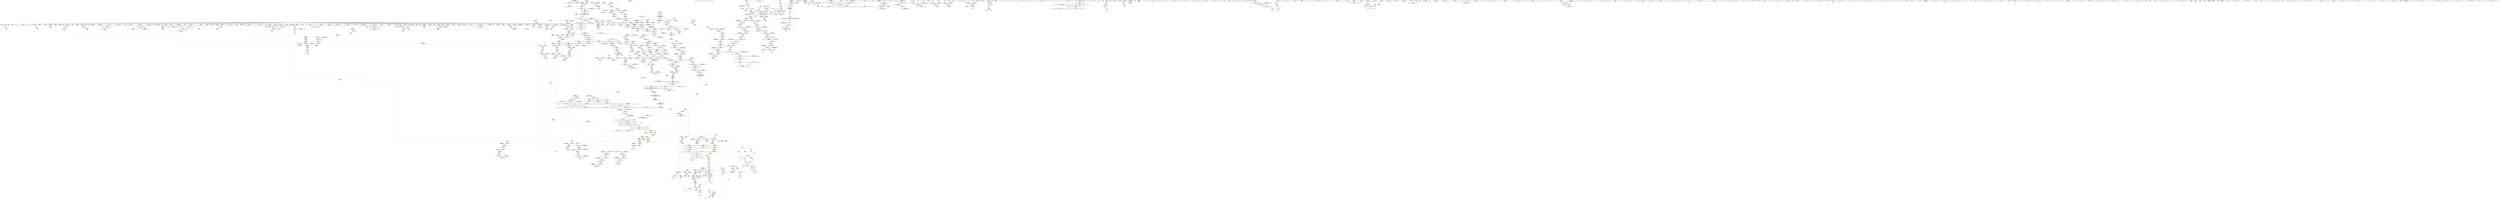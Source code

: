 digraph "SVFG" {
	label="SVFG";

	Node0x55a98b8a26c0 [shape=record,color=grey,label="{NodeID: 0\nNullPtr}"];
	Node0x55a98b8a26c0 -> Node0x55a98bd371f0[style=solid];
	Node0x55a98b8a26c0 -> Node0x55a98bd372f0[style=solid];
	Node0x55a98b8a26c0 -> Node0x55a98bd373c0[style=solid];
	Node0x55a98b8a26c0 -> Node0x55a98bd37490[style=solid];
	Node0x55a98b8a26c0 -> Node0x55a98bd37560[style=solid];
	Node0x55a98b8a26c0 -> Node0x55a98bd37630[style=solid];
	Node0x55a98b8a26c0 -> Node0x55a98bd37700[style=solid];
	Node0x55a98b8a26c0 -> Node0x55a98bd377d0[style=solid];
	Node0x55a98b8a26c0 -> Node0x55a98bd378a0[style=solid];
	Node0x55a98b8a26c0 -> Node0x55a98bd37970[style=solid];
	Node0x55a98b8a26c0 -> Node0x55a98bd37a40[style=solid];
	Node0x55a98b8a26c0 -> Node0x55a98bd37b10[style=solid];
	Node0x55a98b8a26c0 -> Node0x55a98bd37be0[style=solid];
	Node0x55a98b8a26c0 -> Node0x55a98bd37cb0[style=solid];
	Node0x55a98b8a26c0 -> Node0x55a98bd37d80[style=solid];
	Node0x55a98b8a26c0 -> Node0x55a98bd37e50[style=solid];
	Node0x55a98b8a26c0 -> Node0x55a98bd37f20[style=solid];
	Node0x55a98b8a26c0 -> Node0x55a98bd37ff0[style=solid];
	Node0x55a98b8a26c0 -> Node0x55a98bd380c0[style=solid];
	Node0x55a98b8a26c0 -> Node0x55a98bd38190[style=solid];
	Node0x55a98b8a26c0 -> Node0x55a98bd38260[style=solid];
	Node0x55a98b8a26c0 -> Node0x55a98bd38330[style=solid];
	Node0x55a98b8a26c0 -> Node0x55a98bd38400[style=solid];
	Node0x55a98b8a26c0 -> Node0x55a98bd384d0[style=solid];
	Node0x55a98b8a26c0 -> Node0x55a98bd385a0[style=solid];
	Node0x55a98b8a26c0 -> Node0x55a98bd38670[style=solid];
	Node0x55a98b8a26c0 -> Node0x55a98bd38740[style=solid];
	Node0x55a98b8a26c0 -> Node0x55a98bd38810[style=solid];
	Node0x55a98b8a26c0 -> Node0x55a98bd388e0[style=solid];
	Node0x55a98b8a26c0 -> Node0x55a98bd389b0[style=solid];
	Node0x55a98b8a26c0 -> Node0x55a98bd38a80[style=solid];
	Node0x55a98b8a26c0 -> Node0x55a98bd38b50[style=solid];
	Node0x55a98b8a26c0 -> Node0x55a98bd38c20[style=solid];
	Node0x55a98b8a26c0 -> Node0x55a98bd38cf0[style=solid];
	Node0x55a98b8a26c0 -> Node0x55a98bd38dc0[style=solid];
	Node0x55a98b8a26c0 -> Node0x55a98bd38e90[style=solid];
	Node0x55a98b8a26c0 -> Node0x55a98bd38f60[style=solid];
	Node0x55a98b8a26c0 -> Node0x55a98bd39030[style=solid];
	Node0x55a98b8a26c0 -> Node0x55a98bd39100[style=solid];
	Node0x55a98b8a26c0 -> Node0x55a98bd391d0[style=solid];
	Node0x55a98b8a26c0 -> Node0x55a98bd392a0[style=solid];
	Node0x55a98b8a26c0 -> Node0x55a98bd39370[style=solid];
	Node0x55a98b8a26c0 -> Node0x55a98bd39440[style=solid];
	Node0x55a98b8a26c0 -> Node0x55a98bd39510[style=solid];
	Node0x55a98b8a26c0 -> Node0x55a98bd395e0[style=solid];
	Node0x55a98b8a26c0 -> Node0x55a98bd396b0[style=solid];
	Node0x55a98b8a26c0 -> Node0x55a98bd39780[style=solid];
	Node0x55a98b8a26c0 -> Node0x55a98bd39850[style=solid];
	Node0x55a98b8a26c0 -> Node0x55a98bd39920[style=solid];
	Node0x55a98b8a26c0 -> Node0x55a98bd399f0[style=solid];
	Node0x55a98b8a26c0 -> Node0x55a98bd39ac0[style=solid];
	Node0x55a98b8a26c0 -> Node0x55a98bd39b90[style=solid];
	Node0x55a98b8a26c0 -> Node0x55a98bd39c60[style=solid];
	Node0x55a98b8a26c0 -> Node0x55a98bd39d30[style=solid];
	Node0x55a98b8a26c0 -> Node0x55a98bd39e00[style=solid];
	Node0x55a98b8a26c0 -> Node0x55a98bd39ed0[style=solid];
	Node0x55a98b8a26c0 -> Node0x55a98bd39fa0[style=solid];
	Node0x55a98b8a26c0 -> Node0x55a98bd3a070[style=solid];
	Node0x55a98b8a26c0 -> Node0x55a98bd3a140[style=solid];
	Node0x55a98b8a26c0 -> Node0x55a98bd3a210[style=solid];
	Node0x55a98b8a26c0 -> Node0x55a98bd3a2e0[style=solid];
	Node0x55a98b8a26c0 -> Node0x55a98bd3a3b0[style=solid];
	Node0x55a98b8a26c0 -> Node0x55a98bd3a480[style=solid];
	Node0x55a98b8a26c0 -> Node0x55a98bd3a550[style=solid];
	Node0x55a98b8a26c0 -> Node0x55a98bd3a620[style=solid];
	Node0x55a98b8a26c0 -> Node0x55a98bd3a6f0[style=solid];
	Node0x55a98b8a26c0 -> Node0x55a98bd3a7c0[style=solid];
	Node0x55a98b8a26c0 -> Node0x55a98bd3a890[style=solid];
	Node0x55a98b8a26c0 -> Node0x55a98bd512d0[style=solid];
	Node0x55a98b8a26c0 -> Node0x55a98bd3e1d0[style=solid];
	Node0x55a98b8a26c0 -> Node0x55a98bd3e2a0[style=solid];
	Node0x55a98b8a26c0 -> Node0x55a98bd3e370[style=solid];
	Node0x55a98b8a26c0 -> Node0x55a98bd5b8b0[style=solid];
	Node0x55a98b8a26c0 -> Node0x55a98bd5b980[style=solid];
	Node0x55a98b8a26c0 -> Node0x55a98bd5ba50[style=solid];
	Node0x55a98b8a26c0 -> Node0x55a98bd7ba60[style=solid];
	Node0x55a98b8a26c0 -> Node0x55a98bd7fa80[style=solid];
	Node0x55a98b8a26c0:s64 -> Node0x55a98be46c30[style=solid,color=red];
	Node0x55a98bd3be10 [shape=record,color=blue,label="{NodeID: 775\n481\<--479\nthis.addr\<--this\n_ZNSt6vectorIdSaIdEEaSEOS1_\n}"];
	Node0x55a98bd3be10 -> Node0x55a98bd4a150[style=dashed];
	Node0x55a98bd53f70 [shape=record,color=yellow,style=double,label="{NodeID: 1550\n80V_1 = ENCHI(MR_80V_0)\npts\{2650000 2650001 2650002 \}\nFun[_ZNSt6vectorIdSaIdEE14_M_move_assignEOS1_St17integral_constantIbLb1EE]|{<s0>132}}"];
	Node0x55a98bd53f70:s0 -> Node0x55a98bdc0390[style=dashed,color=red];
	Node0x55a98bd32610 [shape=record,color=purple,label="{NodeID: 443\n346\<--22\n\<--__PRETTY_FUNCTION__._Z5solvev\n_Z5solvev\n}"];
	Node0x55a98bd06170 [shape=record,color=green,label="{NodeID: 111\n521\<--522\n_Z8endsWithNSt7__cxx1112basic_stringIcSt11char_traitsIcESaIcEEES4_\<--_Z8endsWithNSt7__cxx1112basic_stringIcSt11char_traitsIcESaIcEEES4__field_insensitive\n}"];
	Node0x55a98be398c0 [shape=record,color=black,label="{NodeID: 1993\n1557 = PHI(494, )\n0th arg _ZSt4moveIRSt6vectorIdSaIdEEEONSt16remove_referenceIT_E4typeEOS5_ }"];
	Node0x55a98be398c0 -> Node0x55a98bd5dba0[style=solid];
	Node0x55a98bd5d1e0 [shape=record,color=blue,label="{NodeID: 886\n1454\<--1450\n__n.addr\<--__n\n_ZSt10__fill_n_aIPdmdEN9__gnu_cxx11__enable_ifIXsr11__is_scalarIT1_EE7__valueET_E6__typeES4_T0_RKS3_\n}"];
	Node0x55a98bd5d1e0 -> Node0x55a98bd4ece0[style=dashed];
	Node0x55a98bd48340 [shape=record,color=red,label="{NodeID: 554\n256\<--241\n\<--__a.addr\n_ZSt3maxIdERKT_S2_S2_\n}"];
	Node0x55a98bd48340 -> Node0x55a98bd524e0[style=solid];
	Node0x55a98bd2aba0 [shape=record,color=green,label="{NodeID: 222\n1331\<--1332\nthis.addr\<--this.addr_field_insensitive\n_ZN9__gnu_cxx13new_allocatorIdE8allocateEmPKv\n}"];
	Node0x55a98bd2aba0 -> Node0x55a98bd4dfe0[style=solid];
	Node0x55a98bd2aba0 -> Node0x55a98bd5c410[style=solid];
	Node0x55a98be46050 [shape=record,color=black,label="{NodeID: 2104\n1449 = PHI(1439, )\n0th arg _ZSt10__fill_n_aIPdmdEN9__gnu_cxx11__enable_ifIXsr11__is_scalarIT1_EE7__valueET_E6__typeES4_T0_RKS3_ }"];
	Node0x55a98be46050 -> Node0x55a98bd5d110[style=solid];
	Node0x55a98bd4dd70 [shape=record,color=red,label="{NodeID: 665\n1303\<--1293\n\<--__n.addr\n_ZNSt12_Vector_baseIdSaIdEE11_M_allocateEm\n|{<s0>118}}"];
	Node0x55a98bd4dd70:s0 -> Node0x55a98be43170[style=solid,color=red];
	Node0x55a98bd38e90 [shape=record,color=black,label="{NodeID: 333\n744\<--3\n\<--dummyVal\nmain\n}"];
	Node0x55a98bd38e90 -> Node0x55a98bd3d0c0[style=solid];
	Node0x55a98b8a2750 [shape=record,color=green,label="{NodeID: 1\n5\<--1\n\<--dummyObj\nCan only get source location for instruction, argument, global var or function.}"];
	Node0x55a98bd3bee0 [shape=record,color=blue,label="{NodeID: 776\n483\<--480\n__x.addr\<--__x\n_ZNSt6vectorIdSaIdEEaSEOS1_\n}"];
	Node0x55a98bd3bee0 -> Node0x55a98bd4a220[style=dashed];
	Node0x55a98bd54050 [shape=record,color=yellow,style=double,label="{NodeID: 1551\n168V_1 = ENCHI(MR_168V_0)\npts\{15050000 15050001 15050002 \}\nFun[_ZNSt6vectorIdSaIdEE14_M_move_assignEOS1_St17integral_constantIbLb1EE]|{<s0>129}}"];
	Node0x55a98bd54050:s0 -> Node0x55a98bdc00c0[style=dashed,color=red];
	Node0x55a98bd326e0 [shape=record,color=purple,label="{NodeID: 444\n403\<--24\n\<--.str.4\n_Z5solvev\n}"];
	Node0x55a98bd06270 [shape=record,color=green,label="{NodeID: 112\n526\<--527\nretval\<--retval_field_insensitive\n_Z8endsWithNSt7__cxx1112basic_stringIcSt11char_traitsIcESaIcEEES4_\n}"];
	Node0x55a98bd06270 -> Node0x55a98bd4a3c0[style=solid];
	Node0x55a98bd06270 -> Node0x55a98bd3c490[style=solid];
	Node0x55a98be399d0 [shape=record,color=black,label="{NodeID: 1994\n1617 = PHI(1537, )\n0th arg _ZSt15__alloc_on_moveISaIdEEvRT_S2_ }"];
	Node0x55a98be399d0 -> Node0x55a98bd5e080[style=solid];
	Node0x55a98bd5d2b0 [shape=record,color=blue,label="{NodeID: 887\n1456\<--1451\n__value.addr\<--__value\n_ZSt10__fill_n_aIPdmdEN9__gnu_cxx11__enable_ifIXsr11__is_scalarIT1_EE7__valueET_E6__typeES4_T0_RKS3_\n}"];
	Node0x55a98bd5d2b0 -> Node0x55a98bd4edb0[style=dashed];
	Node0x55a98bd48410 [shape=record,color=red,label="{NodeID: 555\n249\<--243\n\<--__b.addr\n_ZSt3maxIdERKT_S2_S2_\n}"];
	Node0x55a98bd48410 -> Node0x55a98bd48680[style=solid];
	Node0x55a98bd2ac70 [shape=record,color=green,label="{NodeID: 223\n1333\<--1334\n__n.addr\<--__n.addr_field_insensitive\n_ZN9__gnu_cxx13new_allocatorIdE8allocateEmPKv\n}"];
	Node0x55a98bd2ac70 -> Node0x55a98bd4e0b0[style=solid];
	Node0x55a98bd2ac70 -> Node0x55a98bd4e180[style=solid];
	Node0x55a98bd2ac70 -> Node0x55a98bd5c4e0[style=solid];
	Node0x55a98be46160 [shape=record,color=black,label="{NodeID: 2105\n1450 = PHI(1442, )\n1st arg _ZSt10__fill_n_aIPdmdEN9__gnu_cxx11__enable_ifIXsr11__is_scalarIT1_EE7__valueET_E6__typeES4_T0_RKS3_ }"];
	Node0x55a98be46160 -> Node0x55a98bd5d1e0[style=solid];
	Node0x55a98bd4de40 [shape=record,color=red,label="{NodeID: 666\n1320\<--1314\n\<--__a.addr\n_ZNSt16allocator_traitsISaIdEE8allocateERS0_m\n}"];
	Node0x55a98bd4de40 -> Node0x55a98bd30b40[style=solid];
	Node0x55a98bd38f60 [shape=record,color=black,label="{NodeID: 334\n783\<--3\n\<--dummyVal\nmain\n}"];
	Node0x55a98bcfdb80 [shape=record,color=green,label="{NodeID: 2\n10\<--1\n__dso_handle\<--dummyObj\nGlob }"];
	Node0x55a98bd3bfb0 [shape=record,color=blue,label="{NodeID: 777\n485\<--493\n__move_storage\<--\n_ZNSt6vectorIdSaIdEEaSEOS1_\n}"];
	Node0x55a98bd327b0 [shape=record,color=purple,label="{NodeID: 445\n400\<--26\narrayidx\<--.str.5\n_Z5solvev\n}"];
	Node0x55a98bd327b0 -> Node0x55a98bd49ad0[style=solid];
	Node0x55a98bd06340 [shape=record,color=green,label="{NodeID: 113\n528\<--529\nref.tmp\<--ref.tmp_field_insensitive\n_Z8endsWithNSt7__cxx1112basic_stringIcSt11char_traitsIcESaIcEEES4_\n|{<s0>41}}"];
	Node0x55a98bd06340:s0 -> Node0x55a98be44a70[style=solid,color=red];
	Node0x55a98be39ae0 [shape=record,color=black,label="{NodeID: 1995\n1618 = PHI(1540, )\n1st arg _ZSt15__alloc_on_moveISaIdEEvRT_S2_ }"];
	Node0x55a98be39ae0 -> Node0x55a98bd5e150[style=solid];
	Node0x55a98bd5d380 [shape=record,color=blue,label="{NodeID: 888\n1458\<--1466\n__tmp\<--\n_ZSt10__fill_n_aIPdmdEN9__gnu_cxx11__enable_ifIXsr11__is_scalarIT1_EE7__valueET_E6__typeES4_T0_RKS3_\n}"];
	Node0x55a98bd5d380 -> Node0x55a98bd4ee80[style=dashed];
	Node0x55a98bd484e0 [shape=record,color=red,label="{NodeID: 556\n253\<--243\n\<--__b.addr\n_ZSt3maxIdERKT_S2_S2_\n}"];
	Node0x55a98bd484e0 -> Node0x55a98bd52410[style=solid];
	Node0x55a98bd2ad40 [shape=record,color=green,label="{NodeID: 224\n1335\<--1336\n.addr\<--.addr_field_insensitive\n_ZN9__gnu_cxx13new_allocatorIdE8allocateEmPKv\n}"];
	Node0x55a98bd2ad40 -> Node0x55a98bd5c5b0[style=solid];
	Node0x55a98be46270 [shape=record,color=black,label="{NodeID: 2106\n1451 = PHI(1443, )\n2nd arg _ZSt10__fill_n_aIPdmdEN9__gnu_cxx11__enable_ifIXsr11__is_scalarIT1_EE7__valueET_E6__typeES4_T0_RKS3_ }"];
	Node0x55a98be46270 -> Node0x55a98bd5d2b0[style=solid];
	Node0x55a98bd4df10 [shape=record,color=red,label="{NodeID: 667\n1322\<--1316\n\<--__n.addr\n_ZNSt16allocator_traitsISaIdEE8allocateERS0_m\n|{<s0>119}}"];
	Node0x55a98bd4df10:s0 -> Node0x55a98be46af0[style=solid,color=red];
	Node0x55a98bdbb030 [shape=record,color=black,label="{NodeID: 1442\nMR_178V_3 = PHI(MR_178V_4, MR_178V_2, )\npts\{1736 \}\n}"];
	Node0x55a98bdbb030 -> Node0x55a98bd50af0[style=dashed];
	Node0x55a98bd39030 [shape=record,color=black,label="{NodeID: 335\n784\<--3\n\<--dummyVal\nmain\n}"];
	Node0x55a98bd39030 -> Node0x55a98bd3d190[style=solid];
	Node0x55a98bcfd5a0 [shape=record,color=green,label="{NodeID: 3\n12\<--1\n\<--dummyObj\nCan only get source location for instruction, argument, global var or function.}"];
	Node0x55a98bd3c080 [shape=record,color=blue,label="{NodeID: 778\n504\<--503\nthis.addr\<--this\n_ZNSaIdED2Ev\n}"];
	Node0x55a98bd3c080 -> Node0x55a98bd4a2f0[style=dashed];
	Node0x55a98bd32880 [shape=record,color=purple,label="{NodeID: 446\n683\<--27\n\<--.str.6\nmain\n}"];
	Node0x55a98bd2b180 [shape=record,color=green,label="{NodeID: 114\n530\<--531\nref.tmp4\<--ref.tmp4_field_insensitive\n_Z8endsWithNSt7__cxx1112basic_stringIcSt11char_traitsIcESaIcEEES4_\n}"];
	Node0x55a98be39bf0 [shape=record,color=black,label="{NodeID: 1996\n133 = PHI(340, 355, 374, )\n0th arg _Z5checkid }"];
	Node0x55a98be39bf0 -> Node0x55a98bd51710[style=solid];
	Node0x55a98bd5d450 [shape=record,color=blue,label="{NodeID: 889\n1460\<--1468\n__niter\<--\n_ZSt10__fill_n_aIPdmdEN9__gnu_cxx11__enable_ifIXsr11__is_scalarIT1_EE7__valueET_E6__typeES4_T0_RKS3_\n}"];
	Node0x55a98bd5d450 -> Node0x55a98bdbec90[style=dashed];
	Node0x55a98bd485b0 [shape=record,color=red,label="{NodeID: 557\n248\<--247\n\<--\n_ZSt3maxIdERKT_S2_S2_\n}"];
	Node0x55a98bd485b0 -> Node0x55a98bd7ee80[style=solid];
	Node0x55a98bd2ae10 [shape=record,color=green,label="{NodeID: 225\n1343\<--1344\n_ZNK9__gnu_cxx13new_allocatorIdE8max_sizeEv\<--_ZNK9__gnu_cxx13new_allocatorIdE8max_sizeEv_field_insensitive\n}"];
	Node0x55a98be46380 [shape=record,color=black,label="{NodeID: 2107\n976 = PHI(98, )\n0th arg _ZSt8_DestroyIPddEvT_S1_RSaIT0_E }"];
	Node0x55a98be46380 -> Node0x55a98bd3e510[style=solid];
	Node0x55a98bd4dfe0 [shape=record,color=red,label="{NodeID: 668\n1340\<--1331\nthis1\<--this.addr\n_ZN9__gnu_cxx13new_allocatorIdE8allocateEmPKv\n|{<s0>120}}"];
	Node0x55a98bd4dfe0:s0 -> Node0x55a98be3b3d0[style=solid,color=red];
	Node0x55a98bdbb530 [shape=record,color=black,label="{NodeID: 1443\nMR_21V_3 = PHI(MR_21V_4, MR_21V_2, )\npts\{13 \}\n|{|<s2>23|<s3>25|<s4>26|<s5>87|<s6>87}}"];
	Node0x55a98bdbb530 -> Node0x55a98bd46940[style=dashed];
	Node0x55a98bdbb530 -> Node0x55a98bd52750[style=dashed];
	Node0x55a98bdbb530:s2 -> Node0x55a98bdc21e0[style=dashed,color=red];
	Node0x55a98bdbb530:s3 -> Node0x55a98bdc21e0[style=dashed,color=red];
	Node0x55a98bdbb530:s4 -> Node0x55a98bdc21e0[style=dashed,color=red];
	Node0x55a98bdbb530:s5 -> Node0x55a98bdb4610[style=dashed,color=blue];
	Node0x55a98bdbb530:s6 -> Node0x55a98bdb87d0[style=dashed,color=blue];
	Node0x55a98bd39100 [shape=record,color=black,label="{NodeID: 336\n786\<--3\n\<--dummyVal\nmain\n}"];
	Node0x55a98bd39100 -> Node0x55a98bd3d260[style=solid];
	Node0x55a98bcfd630 [shape=record,color=green,label="{NodeID: 4\n14\<--1\n.str\<--dummyObj\nGlob }"];
	Node0x55a98bd3c150 [shape=record,color=blue,label="{NodeID: 779\n532\<--215\ncleanup.cond\<--\n_Z8endsWithNSt7__cxx1112basic_stringIcSt11char_traitsIcESaIcEEES4_\n}"];
	Node0x55a98bd3c150 -> Node0x55a98bd3c2f0[style=dashed];
	Node0x55a98bd3c150 -> Node0x55a98bdaf400[style=dashed];
	Node0x55a98bd32950 [shape=record,color=purple,label="{NodeID: 447\n716\<--29\n\<--.str.7\nmain\n}"];
	Node0x55a98bd2b250 [shape=record,color=green,label="{NodeID: 115\n532\<--533\ncleanup.cond\<--cleanup.cond_field_insensitive\n_Z8endsWithNSt7__cxx1112basic_stringIcSt11char_traitsIcESaIcEEES4_\n}"];
	Node0x55a98bd2b250 -> Node0x55a98bd4a490[style=solid];
	Node0x55a98bd2b250 -> Node0x55a98bd4a560[style=solid];
	Node0x55a98bd2b250 -> Node0x55a98bd3c150[style=solid];
	Node0x55a98bd2b250 -> Node0x55a98bd3c2f0[style=solid];
	Node0x55a98be39e40 [shape=record,color=black,label="{NodeID: 1997\n134 = PHI(155, 356, 375, )\n1st arg _Z5checkid }"];
	Node0x55a98be39e40 -> Node0x55a98bd517e0[style=solid];
	Node0x55a98bd5d520 [shape=record,color=blue,label="{NodeID: 890\n1475\<--1474\n\<--\n_ZSt10__fill_n_aIPdmdEN9__gnu_cxx11__enable_ifIXsr11__is_scalarIT1_EE7__valueET_E6__typeES4_T0_RKS3_\n}"];
	Node0x55a98bd5d520 -> Node0x55a98bdbe290[style=dashed];
	Node0x55a98bd48680 [shape=record,color=red,label="{NodeID: 558\n250\<--249\n\<--\n_ZSt3maxIdERKT_S2_S2_\n}"];
	Node0x55a98bd48680 -> Node0x55a98bd7ee80[style=solid];
	Node0x55a98bd2af10 [shape=record,color=green,label="{NodeID: 226\n1348\<--1349\n_ZSt17__throw_bad_allocv\<--_ZSt17__throw_bad_allocv_field_insensitive\n}"];
	Node0x55a98be46490 [shape=record,color=black,label="{NodeID: 2108\n977 = PHI(102, )\n1st arg _ZSt8_DestroyIPddEvT_S1_RSaIT0_E }"];
	Node0x55a98be46490 -> Node0x55a98bd3e5e0[style=solid];
	Node0x55a98bd4e0b0 [shape=record,color=red,label="{NodeID: 669\n1341\<--1333\n\<--__n.addr\n_ZN9__gnu_cxx13new_allocatorIdE8allocateEmPKv\n}"];
	Node0x55a98bd4e0b0 -> Node0x55a98bd7ea00[style=solid];
	Node0x55a98bdbba30 [shape=record,color=black,label="{NodeID: 1444\nMR_64V_3 = PHI(MR_64V_4, MR_64V_2, )\npts\{273 \}\n}"];
	Node0x55a98bdbba30 -> Node0x55a98bd488f0[style=dashed];
	Node0x55a98bdbba30 -> Node0x55a98bd489c0[style=dashed];
	Node0x55a98bdbba30 -> Node0x55a98bd48a90[style=dashed];
	Node0x55a98bdbba30 -> Node0x55a98bd48b60[style=dashed];
	Node0x55a98bdbba30 -> Node0x55a98bd52820[style=dashed];
	Node0x55a98bd391d0 [shape=record,color=black,label="{NodeID: 337\n790\<--3\n\<--dummyVal\nmain\n}"];
	Node0x55a98bcfd6f0 [shape=record,color=green,label="{NodeID: 5\n16\<--1\n.str.1\<--dummyObj\nGlob }"];
	Node0x55a98bd3c220 [shape=record,color=blue,label="{NodeID: 780\n538\<--215\ncleanup.cond5\<--\n_Z8endsWithNSt7__cxx1112basic_stringIcSt11char_traitsIcESaIcEEES4_\n}"];
	Node0x55a98bd3c220 -> Node0x55a98bd3c3c0[style=dashed];
	Node0x55a98bd3c220 -> Node0x55a98bdaf4f0[style=dashed];
	Node0x55a98bd32a20 [shape=record,color=purple,label="{NodeID: 448\n751\<--29\n\<--.str.7\nmain\n|{<s0>71}}"];
	Node0x55a98bd32a20:s0 -> Node0x55a98be45f00[style=solid,color=red];
	Node0x55a98bd2b320 [shape=record,color=green,label="{NodeID: 116\n534\<--535\nexn.slot\<--exn.slot_field_insensitive\n_Z8endsWithNSt7__cxx1112basic_stringIcSt11char_traitsIcESaIcEEES4_\n}"];
	Node0x55a98bd2b320 -> Node0x55a98bd4a630[style=solid];
	Node0x55a98bd2b320 -> Node0x55a98bd3c560[style=solid];
	Node0x55a98be3a000 [shape=record,color=black,label="{NodeID: 1998\n1072 = PHI(1012, )\n0th arg _ZNSt12_Vector_baseIdSaIdEE13_M_deallocateEPdm }"];
	Node0x55a98be3a000 -> Node0x55a98bd3ee00[style=solid];
	Node0x55a98bd5d5f0 [shape=record,color=blue,label="{NodeID: 891\n1460\<--1479\n__niter\<--dec\n_ZSt10__fill_n_aIPdmdEN9__gnu_cxx11__enable_ifIXsr11__is_scalarIT1_EE7__valueET_E6__typeES4_T0_RKS3_\n}"];
	Node0x55a98bd5d5f0 -> Node0x55a98bdbec90[style=dashed];
	Node0x55a98bd48750 [shape=record,color=red,label="{NodeID: 559\n413\<--268\nexn\<--exn.slot\n_Z5solvev\n}"];
	Node0x55a98bd2b010 [shape=record,color=green,label="{NodeID: 227\n1353\<--1354\ncall2\<--call2_field_insensitive\n_ZN9__gnu_cxx13new_allocatorIdE8allocateEmPKv\n}"];
	Node0x55a98bd2b010 -> Node0x55a98bd30ce0[style=solid];
	Node0x55a98be465a0 [shape=record,color=black,label="{NodeID: 2109\n978 = PHI(104, )\n2nd arg _ZSt8_DestroyIPddEvT_S1_RSaIT0_E }"];
	Node0x55a98be465a0 -> Node0x55a98bd3e6b0[style=solid];
	Node0x55a98bd4e180 [shape=record,color=red,label="{NodeID: 670\n1351\<--1333\n\<--__n.addr\n_ZN9__gnu_cxx13new_allocatorIdE8allocateEmPKv\n}"];
	Node0x55a98bd4e180 -> Node0x55a98bd7db00[style=solid];
	Node0x55a98bd392a0 [shape=record,color=black,label="{NodeID: 338\n791\<--3\n\<--dummyVal\nmain\n}"];
	Node0x55a98bd392a0 -> Node0x55a98bd3d330[style=solid];
	Node0x55a98bcfe0d0 [shape=record,color=green,label="{NodeID: 6\n18\<--1\n.str.2\<--dummyObj\nGlob }"];
	Node0x55a98bd3c2f0 [shape=record,color=blue,label="{NodeID: 781\n532\<--205\ncleanup.cond\<--\n_Z8endsWithNSt7__cxx1112basic_stringIcSt11char_traitsIcESaIcEEES4_\n}"];
	Node0x55a98bd3c2f0 -> Node0x55a98bd4a560[style=dashed];
	Node0x55a98bd3c2f0 -> Node0x55a98bdaf400[style=dashed];
	Node0x55a98bd54510 [shape=record,color=yellow,style=double,label="{NodeID: 1556\n2V_1 = ENCHI(MR_2V_0)\npts\{90000 90001 90002 \}\nFun[_ZNSt6vectorIdSaIdEEC2Ev]|{<s0>3}}"];
	Node0x55a98bd54510:s0 -> Node0x55a98bdc3c10[style=dashed,color=red];
	Node0x55a98bd32af0 [shape=record,color=purple,label="{NodeID: 449\n759\<--31\n\<--.str.8\nmain\n}"];
	Node0x55a98bd2b3f0 [shape=record,color=green,label="{NodeID: 117\n536\<--537\nehselector.slot\<--ehselector.slot_field_insensitive\n_Z8endsWithNSt7__cxx1112basic_stringIcSt11char_traitsIcESaIcEEES4_\n}"];
	Node0x55a98bd2b3f0 -> Node0x55a98bd4a700[style=solid];
	Node0x55a98bd2b3f0 -> Node0x55a98bd3c630[style=solid];
	Node0x55a98be3a110 [shape=record,color=black,label="{NodeID: 1999\n1073 = PHI(1015, )\n1st arg _ZNSt12_Vector_baseIdSaIdEE13_M_deallocateEPdm }"];
	Node0x55a98be3a110 -> Node0x55a98bd3eed0[style=solid];
	Node0x55a98bd5d6c0 [shape=record,color=blue,label="{NodeID: 892\n1452\<--1483\n__first.addr\<--incdec.ptr\n_ZSt10__fill_n_aIPdmdEN9__gnu_cxx11__enable_ifIXsr11__is_scalarIT1_EE7__valueET_E6__typeES4_T0_RKS3_\n}"];
	Node0x55a98bd5d6c0 -> Node0x55a98bdbe790[style=dashed];
	Node0x55a98bd48820 [shape=record,color=red,label="{NodeID: 560\n414\<--270\nsel\<--ehselector.slot\n_Z5solvev\n}"];
	Node0x55a98bd2b0e0 [shape=record,color=green,label="{NodeID: 228\n1355\<--1356\n_Znwm\<--_Znwm_field_insensitive\n}"];
	Node0x55a98be466b0 [shape=record,color=black,label="{NodeID: 2110\n1732 = PHI(614, )\n0th arg _ZNSt11char_traitsIcE7compareEPKcS2_m }"];
	Node0x55a98be466b0 -> Node0x55a98bd5ed80[style=solid];
	Node0x55a98bd4e250 [shape=record,color=red,label="{NodeID: 671\n1364\<--1361\nthis1\<--this.addr\n_ZNK9__gnu_cxx13new_allocatorIdE8max_sizeEv\n}"];
	Node0x55a98bd39370 [shape=record,color=black,label="{NodeID: 339\n793\<--3\n\<--dummyVal\nmain\n}"];
	Node0x55a98bd39370 -> Node0x55a98bd3d400[style=solid];
	Node0x55a98bcfe160 [shape=record,color=green,label="{NodeID: 7\n20\<--1\n.str.3\<--dummyObj\nGlob }"];
	Node0x55a98bd3c3c0 [shape=record,color=blue,label="{NodeID: 782\n538\<--205\ncleanup.cond5\<--\n_Z8endsWithNSt7__cxx1112basic_stringIcSt11char_traitsIcESaIcEEES4_\n}"];
	Node0x55a98bd3c3c0 -> Node0x55a98bdaf4f0[style=dashed];
	Node0x55a98bd32bc0 [shape=record,color=purple,label="{NodeID: 450\n764\<--34\n\<--.str.9\nmain\n|{<s0>75}}"];
	Node0x55a98bd32bc0:s0 -> Node0x55a98be45f00[style=solid,color=red];
	Node0x55a98bd2b4c0 [shape=record,color=green,label="{NodeID: 118\n538\<--539\ncleanup.cond5\<--cleanup.cond5_field_insensitive\n_Z8endsWithNSt7__cxx1112basic_stringIcSt11char_traitsIcESaIcEEES4_\n}"];
	Node0x55a98bd2b4c0 -> Node0x55a98bd4a7d0[style=solid];
	Node0x55a98bd2b4c0 -> Node0x55a98bd3c220[style=solid];
	Node0x55a98bd2b4c0 -> Node0x55a98bd3c3c0[style=solid];
	Node0x55a98be3a220 [shape=record,color=black,label="{NodeID: 2000\n1074 = PHI(1025, )\n2nd arg _ZNSt12_Vector_baseIdSaIdEE13_M_deallocateEPdm }"];
	Node0x55a98be3a220 -> Node0x55a98bd3efa0[style=solid];
	Node0x55a98bd5d790 [shape=record,color=blue,label="{NodeID: 893\n1490\<--1489\n__it.addr\<--__it\n_ZSt12__niter_baseIPdET_S1_\n}"];
	Node0x55a98bd5d790 -> Node0x55a98bd4f1c0[style=dashed];
	Node0x55a98bd488f0 [shape=record,color=red,label="{NodeID: 561\n306\<--272\n\<--i\n_Z5solvev\n}"];
	Node0x55a98bd488f0 -> Node0x55a98bd7f480[style=solid];
	Node0x55a98bd336b0 [shape=record,color=green,label="{NodeID: 229\n1361\<--1362\nthis.addr\<--this.addr_field_insensitive\n_ZNK9__gnu_cxx13new_allocatorIdE8max_sizeEv\n}"];
	Node0x55a98bd336b0 -> Node0x55a98bd4e250[style=solid];
	Node0x55a98bd336b0 -> Node0x55a98bd5c680[style=solid];
	Node0x55a98be467c0 [shape=record,color=black,label="{NodeID: 2111\n1733 = PHI(618, )\n1st arg _ZNSt11char_traitsIcE7compareEPKcS2_m }"];
	Node0x55a98be467c0 -> Node0x55a98bd5ee50[style=solid];
	Node0x55a98bd4e320 [shape=record,color=red,label="{NodeID: 672\n1383\<--1374\n\<--__first.addr\n_ZSt27__uninitialized_default_n_aIPdmdET_S1_T0_RSaIT1_E\n|{<s0>123}}"];
	Node0x55a98bd4e320:s0 -> Node0x55a98be476a0[style=solid,color=red];
	Node0x55a98bd39440 [shape=record,color=black,label="{NodeID: 340\n817\<--3\n\<--dummyVal\nmain\n}"];
	Node0x55a98bcfe220 [shape=record,color=green,label="{NodeID: 8\n22\<--1\n__PRETTY_FUNCTION__._Z5solvev\<--dummyObj\nGlob }"];
	Node0x55a98bd3c490 [shape=record,color=blue,label="{NodeID: 783\n526\<--563\nretval\<--\n_Z8endsWithNSt7__cxx1112basic_stringIcSt11char_traitsIcESaIcEEES4_\n}"];
	Node0x55a98bd3c490 -> Node0x55a98bd4a3c0[style=dashed];
	Node0x55a98bd32c90 [shape=record,color=purple,label="{NodeID: 451\n768\<--36\n\<--.str.10\nmain\n}"];
	Node0x55a98bd2b590 [shape=record,color=green,label="{NodeID: 119\n541\<--542\n_ZNKSt7__cxx1112basic_stringIcSt11char_traitsIcESaIcEE6lengthEv\<--_ZNKSt7__cxx1112basic_stringIcSt11char_traitsIcESaIcEE6lengthEv_field_insensitive\n}"];
	Node0x55a98be3a330 [shape=record,color=black,label="{NodeID: 2001\n1371 = PHI(1209, )\n0th arg _ZSt27__uninitialized_default_n_aIPdmdET_S1_T0_RSaIT1_E }"];
	Node0x55a98be3a330 -> Node0x55a98bd5c750[style=solid];
	Node0x55a98bd5d860 [shape=record,color=blue,label="{NodeID: 894\n1500\<--1496\nthis.addr\<--this\n_ZNSt6vectorIdSaIdEE14_M_move_assignEOS1_St17integral_constantIbLb1EE\n}"];
	Node0x55a98bd5d860 -> Node0x55a98bd4f290[style=dashed];
	Node0x55a98bd489c0 [shape=record,color=red,label="{NodeID: 562\n310\<--272\n\<--i\n_Z5solvev\n}"];
	Node0x55a98bd489c0 -> Node0x55a98bd3b5f0[style=solid];
	Node0x55a98bd33780 [shape=record,color=green,label="{NodeID: 230\n1374\<--1375\n__first.addr\<--__first.addr_field_insensitive\n_ZSt27__uninitialized_default_n_aIPdmdET_S1_T0_RSaIT1_E\n}"];
	Node0x55a98bd33780 -> Node0x55a98bd4e320[style=solid];
	Node0x55a98bd33780 -> Node0x55a98bd5c750[style=solid];
	Node0x55a98be468d0 [shape=record,color=black,label="{NodeID: 2112\n1734 = PHI(620, )\n2nd arg _ZNSt11char_traitsIcE7compareEPKcS2_m }"];
	Node0x55a98be468d0 -> Node0x55a98bd5ef20[style=solid];
	Node0x55a98bd4e3f0 [shape=record,color=red,label="{NodeID: 673\n1384\<--1376\n\<--__n.addr\n_ZSt27__uninitialized_default_n_aIPdmdET_S1_T0_RSaIT1_E\n|{<s0>123}}"];
	Node0x55a98bd4e3f0:s0 -> Node0x55a98be477b0[style=solid,color=red];
	Node0x55a98bd39510 [shape=record,color=black,label="{NodeID: 341\n818\<--3\n\<--dummyVal\nmain\n}"];
	Node0x55a98bd39510 -> Node0x55a98bd3d5a0[style=solid];
	Node0x55a98bcfe2e0 [shape=record,color=green,label="{NodeID: 9\n24\<--1\n.str.4\<--dummyObj\nGlob }"];
	Node0x55a98bd3c560 [shape=record,color=blue,label="{NodeID: 784\n534\<--580\nexn.slot\<--\n_Z8endsWithNSt7__cxx1112basic_stringIcSt11char_traitsIcESaIcEEES4_\n}"];
	Node0x55a98bd3c560 -> Node0x55a98bd4a630[style=dashed];
	Node0x55a98bd32d60 [shape=record,color=purple,label="{NodeID: 452\n777\<--39\n\<--.str.11\nmain\n}"];
	Node0x55a98bd2b660 [shape=record,color=green,label="{NodeID: 120\n552\<--553\n_ZNSaIcEC1Ev\<--_ZNSaIcEC1Ev_field_insensitive\n}"];
	Node0x55a98be3a440 [shape=record,color=black,label="{NodeID: 2002\n1372 = PHI(1210, )\n1st arg _ZSt27__uninitialized_default_n_aIPdmdET_S1_T0_RSaIT1_E }"];
	Node0x55a98be3a440 -> Node0x55a98bd5c820[style=solid];
	Node0x55a98bd5d930 [shape=record,color=blue,label="{NodeID: 895\n1502\<--1497\n__x.addr\<--__x\n_ZNSt6vectorIdSaIdEE14_M_move_assignEOS1_St17integral_constantIbLb1EE\n}"];
	Node0x55a98bd5d930 -> Node0x55a98bd4f360[style=dashed];
	Node0x55a98bd5d930 -> Node0x55a98bd4f430[style=dashed];
	Node0x55a98bd48a90 [shape=record,color=red,label="{NodeID: 563\n315\<--272\n\<--i\n_Z5solvev\n}"];
	Node0x55a98bd48a90 -> Node0x55a98bd3b6c0[style=solid];
	Node0x55a98bd33850 [shape=record,color=green,label="{NodeID: 231\n1376\<--1377\n__n.addr\<--__n.addr_field_insensitive\n_ZSt27__uninitialized_default_n_aIPdmdET_S1_T0_RSaIT1_E\n}"];
	Node0x55a98bd33850 -> Node0x55a98bd4e3f0[style=solid];
	Node0x55a98bd33850 -> Node0x55a98bd5c820[style=solid];
	Node0x55a98be469e0 [shape=record,color=black,label="{NodeID: 2113\n1328 = PHI(1321, )\n0th arg _ZN9__gnu_cxx13new_allocatorIdE8allocateEmPKv }"];
	Node0x55a98be469e0 -> Node0x55a98bd5c410[style=solid];
	Node0x55a98bd4e4c0 [shape=record,color=red,label="{NodeID: 674\n1401\<--1392\n\<--__first.addr\n_ZSt25__uninitialized_default_nIPdmET_S1_T0_\n|{<s0>124}}"];
	Node0x55a98bd4e4c0:s0 -> Node0x55a98be43530[style=solid,color=red];
	Node0x55a98bdbd390 [shape=record,color=black,label="{NodeID: 1449\nMR_23V_3 = PHI(MR_23V_4, MR_23V_2, )\npts\{136 \}\n}"];
	Node0x55a98bdbd390 -> Node0x55a98bd47160[style=dashed];
	Node0x55a98bd395e0 [shape=record,color=black,label="{NodeID: 342\n820\<--3\n\<--dummyVal\nmain\n}"];
	Node0x55a98bd395e0 -> Node0x55a98bd3d670[style=solid];
	Node0x55a98bcfe3a0 [shape=record,color=green,label="{NodeID: 10\n26\<--1\n.str.5\<--dummyObj\nGlob }"];
	Node0x55a98bd3c630 [shape=record,color=blue,label="{NodeID: 785\n536\<--582\nehselector.slot\<--\n_Z8endsWithNSt7__cxx1112basic_stringIcSt11char_traitsIcESaIcEEES4_\n}"];
	Node0x55a98bd3c630 -> Node0x55a98bd4a700[style=dashed];
	Node0x55a98bd32e30 [shape=record,color=purple,label="{NodeID: 453\n779\<--41\n\<--__PRETTY_FUNCTION__.main\nmain\n}"];
	Node0x55a98bd2b760 [shape=record,color=green,label="{NodeID: 121\n556\<--557\n_ZNSt7__cxx1112basic_stringIcSt11char_traitsIcESaIcEEC1ERKS4_mRKS3_\<--_ZNSt7__cxx1112basic_stringIcSt11char_traitsIcESaIcEEC1ERKS4_mRKS3__field_insensitive\n}"];
	Node0x55a98be3a550 [shape=record,color=black,label="{NodeID: 2003\n1373 = PHI(1212, )\n2nd arg _ZSt27__uninitialized_default_n_aIPdmdET_S1_T0_RSaIT1_E }"];
	Node0x55a98be3a550 -> Node0x55a98bd5c8f0[style=solid];
	Node0x55a98bd5da00 [shape=record,color=blue,label="{NodeID: 896\n1508\<--1547\nexn.slot\<--\n_ZNSt6vectorIdSaIdEE14_M_move_assignEOS1_St17integral_constantIbLb1EE\n}"];
	Node0x55a98bd5da00 -> Node0x55a98bd4f500[style=dashed];
	Node0x55a98bd48b60 [shape=record,color=red,label="{NodeID: 564\n323\<--272\n\<--i\n_Z5solvev\n}"];
	Node0x55a98bd48b60 -> Node0x55a98bd7de00[style=solid];
	Node0x55a98bd33920 [shape=record,color=green,label="{NodeID: 232\n1378\<--1379\n.addr\<--.addr_field_insensitive\n_ZSt27__uninitialized_default_n_aIPdmdET_S1_T0_RSaIT1_E\n}"];
	Node0x55a98bd33920 -> Node0x55a98bd5c8f0[style=solid];
	Node0x55a98be46af0 [shape=record,color=black,label="{NodeID: 2114\n1329 = PHI(1322, )\n1st arg _ZN9__gnu_cxx13new_allocatorIdE8allocateEmPKv }"];
	Node0x55a98be46af0 -> Node0x55a98bd5c4e0[style=solid];
	Node0x55a98bd4e590 [shape=record,color=red,label="{NodeID: 675\n1402\<--1394\n\<--__n.addr\n_ZSt25__uninitialized_default_nIPdmET_S1_T0_\n|{<s0>124}}"];
	Node0x55a98bd4e590:s0 -> Node0x55a98be43670[style=solid,color=red];
	Node0x55a98bdbd890 [shape=record,color=black,label="{NodeID: 1450\nMR_35V_6 = PHI(MR_35V_2, MR_35V_4, )\npts\{148 \}\n}"];
	Node0x55a98bd396b0 [shape=record,color=black,label="{NodeID: 343\n836\<--3\n\<--dummyVal\nmain\n}"];
	Node0x55a98bcfe4a0 [shape=record,color=green,label="{NodeID: 11\n27\<--1\n.str.6\<--dummyObj\nGlob }"];
	Node0x55a98bd3c700 [shape=record,color=blue,label="{NodeID: 786\n599\<--597\n__lhs.addr\<--__lhs\n_ZSteqIcEN9__gnu_cxx11__enable_ifIXsr9__is_charIT_EE7__valueEbE6__typeERKNSt7__cxx1112basic_stringIS2_St11char_traitsIS2_ESaIS2_EEESC_\n}"];
	Node0x55a98bd3c700 -> Node0x55a98bd4a8a0[style=dashed];
	Node0x55a98bd3c700 -> Node0x55a98bd4a970[style=dashed];
	Node0x55a98bd3c700 -> Node0x55a98bd4aa40[style=dashed];
	Node0x55a98bd54a00 [shape=record,color=yellow,style=double,label="{NodeID: 1561\n168V_1 = ENCHI(MR_168V_0)\npts\{15050000 15050001 15050002 \}\nFun[_ZNSt12_Vector_baseIdSaIdEEC2ERKS0_]|{<s0>147|<s1>147|<s2>147}}"];
	Node0x55a98bd54a00:s0 -> Node0x55a98bd5b8b0[style=dashed,color=red];
	Node0x55a98bd54a00:s1 -> Node0x55a98bd5b980[style=dashed,color=red];
	Node0x55a98bd54a00:s2 -> Node0x55a98bd5ba50[style=dashed,color=red];
	Node0x55a98bd32f00 [shape=record,color=purple,label="{NodeID: 454\n808\<--44\n\<--.str.12\nmain\n}"];
	Node0x55a98bd2b860 [shape=record,color=green,label="{NodeID: 122\n560\<--561\n_ZSteqIcEN9__gnu_cxx11__enable_ifIXsr9__is_charIT_EE7__valueEbE6__typeERKNSt7__cxx1112basic_stringIS2_St11char_traitsIS2_ESaIS2_EEESC_\<--_ZSteqIcEN9__gnu_cxx11__enable_ifIXsr9__is_charIT_EE7__valueEbE6__typeERKNSt7__cxx1112basic_stringIS2_St11char_traitsIS2_ESaIS2_EEESC__field_insensitive\n}"];
	Node0x55a98be3a660 [shape=record,color=black,label="{NodeID: 2004\n1699 = PHI(1682, 1688, 1678, )\n0th arg _ZSt4moveIRPdEONSt16remove_referenceIT_E4typeEOS3_ }"];
	Node0x55a98be3a660 -> Node0x55a98bd5ea40[style=solid];
	Node0x55a98bd5dad0 [shape=record,color=blue,label="{NodeID: 897\n1510\<--1549\nehselector.slot\<--\n_ZNSt6vectorIdSaIdEE14_M_move_assignEOS1_St17integral_constantIbLb1EE\n}"];
	Node0x55a98bd48c30 [shape=record,color=red,label="{NodeID: 565\n336\<--274\n\<--i8\n_Z5solvev\n}"];
	Node0x55a98bd48c30 -> Node0x55a98bd7fc00[style=solid];
	Node0x55a98bd339f0 [shape=record,color=green,label="{NodeID: 233\n1386\<--1387\n_ZSt25__uninitialized_default_nIPdmET_S1_T0_\<--_ZSt25__uninitialized_default_nIPdmET_S1_T0__field_insensitive\n}"];
	Node0x55a98be46c30 [shape=record,color=black,label="{NodeID: 2115\n1330 = PHI(3, )\n2nd arg _ZN9__gnu_cxx13new_allocatorIdE8allocateEmPKv }"];
	Node0x55a98be46c30 -> Node0x55a98bd5c5b0[style=solid];
	Node0x55a98bd4e660 [shape=record,color=red,label="{NodeID: 676\n1418\<--1410\n\<--__first.addr\n_ZNSt27__uninitialized_default_n_1ILb1EE18__uninit_default_nIPdmEET_S3_T0_\n|{<s0>125}}"];
	Node0x55a98bd4e660:s0 -> Node0x55a98be446b0[style=solid,color=red];
	Node0x55a98bdbdd90 [shape=record,color=black,label="{NodeID: 1451\nMR_37V_5 = PHI(MR_37V_2, MR_37V_3, )\npts\{150 \}\n}"];
	Node0x55a98bd39780 [shape=record,color=black,label="{NodeID: 344\n837\<--3\n\<--dummyVal\nmain\n}"];
	Node0x55a98bd39780 -> Node0x55a98bd3d810[style=solid];
	Node0x55a98bcfe5a0 [shape=record,color=green,label="{NodeID: 12\n29\<--1\n.str.7\<--dummyObj\nGlob }"];
	Node0x55a98bd3c7d0 [shape=record,color=blue,label="{NodeID: 787\n601\<--598\n__rhs.addr\<--__rhs\n_ZSteqIcEN9__gnu_cxx11__enable_ifIXsr9__is_charIT_EE7__valueEbE6__typeERKNSt7__cxx1112basic_stringIS2_St11char_traitsIS2_ESaIS2_EEESC_\n}"];
	Node0x55a98bd3c7d0 -> Node0x55a98bd4ab10[style=dashed];
	Node0x55a98bd3c7d0 -> Node0x55a98bd4abe0[style=dashed];
	Node0x55a98bd32fd0 [shape=record,color=purple,label="{NodeID: 455\n813\<--46\n\<--.str.13\nmain\n}"];
	Node0x55a98bd2b960 [shape=record,color=green,label="{NodeID: 123\n568\<--569\n_ZNSt7__cxx1112basic_stringIcSt11char_traitsIcESaIcEED1Ev\<--_ZNSt7__cxx1112basic_stringIcSt11char_traitsIcESaIcEED1Ev_field_insensitive\n}"];
	Node0x55a98be3a940 [shape=record,color=black,label="{NodeID: 2005\n1128 = PHI(1120, )\n0th arg _ZN9__gnu_cxx13new_allocatorIdE10deallocateEPdm }"];
	Node0x55a98be3a940 -> Node0x55a98bd3f3b0[style=solid];
	Node0x55a98bd5dba0 [shape=record,color=blue,label="{NodeID: 898\n1558\<--1557\n__t.addr\<--__t\n_ZSt4moveIRSt6vectorIdSaIdEEEONSt16remove_referenceIT_E4typeEOS5_\n}"];
	Node0x55a98bd5dba0 -> Node0x55a98bd4f5d0[style=dashed];
	Node0x55a98bd48d00 [shape=record,color=red,label="{NodeID: 566\n340\<--274\n\<--i8\n_Z5solvev\n|{<s0>23}}"];
	Node0x55a98bd48d00:s0 -> Node0x55a98be39bf0[style=solid,color=red];
	Node0x55a98bd33af0 [shape=record,color=green,label="{NodeID: 234\n1392\<--1393\n__first.addr\<--__first.addr_field_insensitive\n_ZSt25__uninitialized_default_nIPdmET_S1_T0_\n}"];
	Node0x55a98bd33af0 -> Node0x55a98bd4e4c0[style=solid];
	Node0x55a98bd33af0 -> Node0x55a98bd5c9c0[style=solid];
	Node0x55a98be46d70 [shape=record,color=black,label="{NodeID: 2116\n1564 = PHI(1506, )\n0th arg _ZNKSt12_Vector_baseIdSaIdEE13get_allocatorEv |{<s0>140}}"];
	Node0x55a98be46d70:s0 -> Node0x55a98be3c270[style=solid,color=red];
	Node0x55a98bd4e730 [shape=record,color=red,label="{NodeID: 677\n1419\<--1412\n\<--__n.addr\n_ZNSt27__uninitialized_default_n_1ILb1EE18__uninit_default_nIPdmEET_S3_T0_\n|{<s0>125}}"];
	Node0x55a98bd4e730:s0 -> Node0x55a98be447f0[style=solid,color=red];
	Node0x55a98bdbe290 [shape=record,color=black,label="{NodeID: 1452\nMR_39V_2 = PHI(MR_39V_3, MR_39V_1, )\npts\{1354 \}\n|{|<s1>127}}"];
	Node0x55a98bdbe290 -> Node0x55a98bd5d520[style=dashed];
	Node0x55a98bdbe290:s1 -> Node0x55a98bdea5a0[style=dashed,color=blue];
	Node0x55a98bd39850 [shape=record,color=black,label="{NodeID: 345\n839\<--3\n\<--dummyVal\nmain\n}"];
	Node0x55a98bd39850 -> Node0x55a98bd3d8e0[style=solid];
	Node0x55a98bcfe6a0 [shape=record,color=green,label="{NodeID: 13\n31\<--1\n.str.8\<--dummyObj\nGlob }"];
	Node0x55a98bd3c8a0 [shape=record,color=blue,label="{NodeID: 788\n649\<--5\nretval\<--\nmain\n}"];
	Node0x55a98bd3c8a0 -> Node0x55a98bd3d740[style=dashed];
	Node0x55a98bd3c8a0 -> Node0x55a98bd3da80[style=dashed];
	Node0x55a98bd330a0 [shape=record,color=purple,label="{NodeID: 456\n829\<--48\n\<--.str.14\nmain\n}"];
	Node0x55a98bd2ba60 [shape=record,color=green,label="{NodeID: 124\n574\<--575\n_ZNSaIcED1Ev\<--_ZNSaIcED1Ev_field_insensitive\n}"];
	Node0x55a98be3aa50 [shape=record,color=black,label="{NodeID: 2006\n1129 = PHI(1121, )\n1st arg _ZN9__gnu_cxx13new_allocatorIdE10deallocateEPdm }"];
	Node0x55a98be3aa50 -> Node0x55a98bd3f480[style=solid];
	Node0x55a98bd5dc70 [shape=record,color=blue,label="{NodeID: 899\n1566\<--1565\nthis.addr\<--this\n_ZNKSt12_Vector_baseIdSaIdEE13get_allocatorEv\n}"];
	Node0x55a98bd5dc70 -> Node0x55a98bd4f6a0[style=dashed];
	Node0x55a98bd48dd0 [shape=record,color=red,label="{NodeID: 567\n355\<--274\n\<--i8\n_Z5solvev\n|{<s0>25}}"];
	Node0x55a98bd48dd0:s0 -> Node0x55a98be39bf0[style=solid,color=red];
	Node0x55a98bd33bc0 [shape=record,color=green,label="{NodeID: 235\n1394\<--1395\n__n.addr\<--__n.addr_field_insensitive\n_ZSt25__uninitialized_default_nIPdmET_S1_T0_\n}"];
	Node0x55a98bd33bc0 -> Node0x55a98bd4e590[style=solid];
	Node0x55a98bd33bc0 -> Node0x55a98bd5ca90[style=solid];
	Node0x55a98be46f40 [shape=record,color=black,label="{NodeID: 2117\n1565 = PHI(1515, )\n1st arg _ZNKSt12_Vector_baseIdSaIdEE13get_allocatorEv }"];
	Node0x55a98be46f40 -> Node0x55a98bd5dc70[style=solid];
	Node0x55a98bd4e800 [shape=record,color=red,label="{NodeID: 678\n1438\<--1429\n\<--__first.addr\n_ZSt6fill_nIPdmdET_S1_T0_RKT1_\n|{<s0>126}}"];
	Node0x55a98bd4e800:s0 -> Node0x55a98be3b0a0[style=solid,color=red];
	Node0x55a98bdbe790 [shape=record,color=black,label="{NodeID: 1453\nMR_346V_3 = PHI(MR_346V_4, MR_346V_2, )\npts\{1453 \}\n}"];
	Node0x55a98bdbe790 -> Node0x55a98bd4ea70[style=dashed];
	Node0x55a98bdbe790 -> Node0x55a98bd4eb40[style=dashed];
	Node0x55a98bdbe790 -> Node0x55a98bd4ec10[style=dashed];
	Node0x55a98bdbe790 -> Node0x55a98bd5d6c0[style=dashed];
	Node0x55a98bd39920 [shape=record,color=black,label="{NodeID: 346\n854\<--3\nlpad.val\<--dummyVal\nmain\n}"];
	Node0x55a98bcfe7a0 [shape=record,color=green,label="{NodeID: 14\n33\<--1\nstdin\<--dummyObj\nGlob }"];
	Node0x55a98bd3c970 [shape=record,color=blue,label="{NodeID: 789\n651\<--647\nargc.addr\<--argc\nmain\n}"];
	Node0x55a98bd3c970 -> Node0x55a98bd4ad80[style=dashed];
	Node0x55a98bd33170 [shape=record,color=purple,label="{NodeID: 457\n1774\<--50\nllvm.global_ctors_0\<--llvm.global_ctors\nGlob }"];
	Node0x55a98bd33170 -> Node0x55a98bd510d0[style=solid];
	Node0x55a98bd2bb60 [shape=record,color=green,label="{NodeID: 125\n599\<--600\n__lhs.addr\<--__lhs.addr_field_insensitive\n_ZSteqIcEN9__gnu_cxx11__enable_ifIXsr9__is_charIT_EE7__valueEbE6__typeERKNSt7__cxx1112basic_stringIS2_St11char_traitsIS2_ESaIS2_EEESC_\n}"];
	Node0x55a98bd2bb60 -> Node0x55a98bd4a8a0[style=solid];
	Node0x55a98bd2bb60 -> Node0x55a98bd4a970[style=solid];
	Node0x55a98bd2bb60 -> Node0x55a98bd4aa40[style=solid];
	Node0x55a98bd2bb60 -> Node0x55a98bd3c700[style=solid];
	Node0x55a98be3ab60 [shape=record,color=black,label="{NodeID: 2007\n1130 = PHI(1122, )\n2nd arg _ZN9__gnu_cxx13new_allocatorIdE10deallocateEPdm }"];
	Node0x55a98be3ab60 -> Node0x55a98bd3f550[style=solid];
	Node0x55a98bd5dd40 [shape=record,color=blue,label="{NodeID: 900\n1578\<--1576\nthis.addr\<--this\n_ZNSt6vectorIdSaIdEEC2ERKS0_\n}"];
	Node0x55a98bd5dd40 -> Node0x55a98bd4f770[style=dashed];
	Node0x55a98bd48ea0 [shape=record,color=red,label="{NodeID: 568\n374\<--274\n\<--i8\n_Z5solvev\n|{<s0>26}}"];
	Node0x55a98bd48ea0:s0 -> Node0x55a98be39bf0[style=solid,color=red];
	Node0x55a98bd33c90 [shape=record,color=green,label="{NodeID: 236\n1396\<--1397\n__assignable\<--__assignable_field_insensitive\n_ZSt25__uninitialized_default_nIPdmET_S1_T0_\n}"];
	Node0x55a98bd33c90 -> Node0x55a98bd5cb60[style=solid];
	Node0x55a98be47050 [shape=record,color=black,label="{NodeID: 2118\n1047 = PHI(988, )\n0th arg _ZSt8_DestroyIPdEvT_S1_ }"];
	Node0x55a98be47050 -> Node0x55a98bd3eac0[style=solid];
	Node0x55a98bd4e8d0 [shape=record,color=red,label="{NodeID: 679\n1442\<--1431\n\<--__n.addr\n_ZSt6fill_nIPdmdET_S1_T0_RKT1_\n|{<s0>127}}"];
	Node0x55a98bd4e8d0:s0 -> Node0x55a98be46160[style=solid,color=red];
	Node0x55a98bdbec90 [shape=record,color=black,label="{NodeID: 1454\nMR_354V_3 = PHI(MR_354V_4, MR_354V_2, )\npts\{1461 \}\n}"];
	Node0x55a98bdbec90 -> Node0x55a98bd4ef50[style=dashed];
	Node0x55a98bdbec90 -> Node0x55a98bd4f020[style=dashed];
	Node0x55a98bdbec90 -> Node0x55a98bd5d5f0[style=dashed];
	Node0x55a98bd399f0 [shape=record,color=black,label="{NodeID: 347\n855\<--3\nlpad.val46\<--dummyVal\nmain\n}"];
	Node0x55a98bcfe8a0 [shape=record,color=green,label="{NodeID: 15\n34\<--1\n.str.9\<--dummyObj\nGlob }"];
	Node0x55a98bd3ca40 [shape=record,color=blue,label="{NodeID: 790\n653\<--648\nargv.addr\<--argv\nmain\n}"];
	Node0x55a98bd3ca40 -> Node0x55a98bd4ae50[style=dashed];
	Node0x55a98bd33270 [shape=record,color=purple,label="{NodeID: 458\n1775\<--50\nllvm.global_ctors_1\<--llvm.global_ctors\nGlob }"];
	Node0x55a98bd33270 -> Node0x55a98bd511d0[style=solid];
	Node0x55a98bd2bc30 [shape=record,color=green,label="{NodeID: 126\n601\<--602\n__rhs.addr\<--__rhs.addr_field_insensitive\n_ZSteqIcEN9__gnu_cxx11__enable_ifIXsr9__is_charIT_EE7__valueEbE6__typeERKNSt7__cxx1112basic_stringIS2_St11char_traitsIS2_ESaIS2_EEESC_\n}"];
	Node0x55a98bd2bc30 -> Node0x55a98bd4ab10[style=solid];
	Node0x55a98bd2bc30 -> Node0x55a98bd4abe0[style=solid];
	Node0x55a98bd2bc30 -> Node0x55a98bd3c7d0[style=solid];
	Node0x55a98be3ac70 [shape=record,color=black,label="{NodeID: 2008\n503 = PHI(266, 266, 1103, 1506, )\n0th arg _ZNSaIdED2Ev }"];
	Node0x55a98be3ac70 -> Node0x55a98bd3c080[style=solid];
	Node0x55a98bd5de10 [shape=record,color=blue,label="{NodeID: 901\n1580\<--1577\n__a.addr\<--__a\n_ZNSt6vectorIdSaIdEEC2ERKS0_\n}"];
	Node0x55a98bd5de10 -> Node0x55a98bd4f840[style=dashed];
	Node0x55a98bdd7ed0 [shape=record,color=yellow,style=double,label="{NodeID: 1676\nRETMU(2V_2)\npts\{90000 90001 90002 \}\nFun[_GLOBAL__sub_I_yeputons_0_1.cpp]}"];
	Node0x55a98bd48f70 [shape=record,color=red,label="{NodeID: 569\n395\<--274\n\<--i8\n_Z5solvev\n}"];
	Node0x55a98bd48f70 -> Node0x55a98bd7d800[style=solid];
	Node0x55a98bd33d60 [shape=record,color=green,label="{NodeID: 237\n1404\<--1405\n_ZNSt27__uninitialized_default_n_1ILb1EE18__uninit_default_nIPdmEET_S3_T0_\<--_ZNSt27__uninitialized_default_n_1ILb1EE18__uninit_default_nIPdmEET_S3_T0__field_insensitive\n}"];
	Node0x55a98be47160 [shape=record,color=black,label="{NodeID: 2119\n1048 = PHI(989, )\n1st arg _ZSt8_DestroyIPdEvT_S1_ }"];
	Node0x55a98be47160 -> Node0x55a98bd3eb90[style=solid];
	Node0x55a98bd4e9a0 [shape=record,color=red,label="{NodeID: 680\n1443\<--1433\n\<--__value.addr\n_ZSt6fill_nIPdmdET_S1_T0_RKT1_\n|{<s0>127}}"];
	Node0x55a98bd4e9a0:s0 -> Node0x55a98be46270[style=solid,color=red];
	Node0x55a98bd39ac0 [shape=record,color=black,label="{NodeID: 348\n857\<--3\n\<--dummyVal\nmain\n}"];
	Node0x55a98bcfe9a0 [shape=record,color=green,label="{NodeID: 16\n36\<--1\n.str.10\<--dummyObj\nGlob }"];
	Node0x55a98bd3cb10 [shape=record,color=blue,label="{NodeID: 791\n659\<--700\nexn.slot\<--\nmain\n}"];
	Node0x55a98bd3cb10 -> Node0x55a98bd4aff0[style=dashed];
	Node0x55a98bd33370 [shape=record,color=purple,label="{NodeID: 459\n1776\<--50\nllvm.global_ctors_2\<--llvm.global_ctors\nGlob }"];
	Node0x55a98bd33370 -> Node0x55a98bd512d0[style=solid];
	Node0x55a98bd2bd00 [shape=record,color=green,label="{NodeID: 127\n607\<--608\n_ZNKSt7__cxx1112basic_stringIcSt11char_traitsIcESaIcEE4sizeEv\<--_ZNKSt7__cxx1112basic_stringIcSt11char_traitsIcESaIcEE4sizeEv_field_insensitive\n}"];
	Node0x55a98be3af90 [shape=record,color=black,label="{NodeID: 2009\n1634 = PHI(1569, )\n0th arg _ZNKSt12_Vector_baseIdSaIdEE19_M_get_Tp_allocatorEv }"];
	Node0x55a98be3af90 -> Node0x55a98bd5e220[style=solid];
	Node0x55a98bd5dee0 [shape=record,color=blue,label="{NodeID: 902\n1594\<--1592\nthis.addr\<--this\n_ZNSt12_Vector_baseIdSaIdEE12_Vector_impl12_M_swap_dataERS2_\n}"];
	Node0x55a98bd5dee0 -> Node0x55a98bd4f910[style=dashed];
	Node0x55a98bd49040 [shape=record,color=red,label="{NodeID: 570\n408\<--274\n\<--i8\n_Z5solvev\n}"];
	Node0x55a98bd49040 -> Node0x55a98bd7c900[style=solid];
	Node0x55a98bd33e60 [shape=record,color=green,label="{NodeID: 238\n1410\<--1411\n__first.addr\<--__first.addr_field_insensitive\n_ZNSt27__uninitialized_default_n_1ILb1EE18__uninit_default_nIPdmEET_S3_T0_\n}"];
	Node0x55a98bd33e60 -> Node0x55a98bd4e660[style=solid];
	Node0x55a98bd33e60 -> Node0x55a98bd5cc30[style=solid];
	Node0x55a98be47270 [shape=record,color=black,label="{NodeID: 2120\n422 = PHI(266, 959, )\n0th arg _ZNSaIdEC2Ev }"];
	Node0x55a98be47270 -> Node0x55a98bd3b930[style=solid];
	Node0x55a98bd4ea70 [shape=record,color=red,label="{NodeID: 681\n1475\<--1452\n\<--__first.addr\n_ZSt10__fill_n_aIPdmdEN9__gnu_cxx11__enable_ifIXsr11__is_scalarIT1_EE7__valueET_E6__typeES4_T0_RKS3_\n}"];
	Node0x55a98bd4ea70 -> Node0x55a98bd5d520[style=solid];
	Node0x55a98bd39b90 [shape=record,color=black,label="{NodeID: 349\n858\<--3\n\<--dummyVal\nmain\n|{<s0>92}}"];
	Node0x55a98bd39b90:s0 -> Node0x55a98be3b810[style=solid,color=red];
	Node0x55a98bcfeaa0 [shape=record,color=green,label="{NodeID: 17\n38\<--1\nstdout\<--dummyObj\nGlob }"];
	Node0x55a98bd3cbe0 [shape=record,color=blue,label="{NodeID: 792\n661\<--702\nehselector.slot\<--\nmain\n}"];
	Node0x55a98bd3cbe0 -> Node0x55a98bd4b0c0[style=dashed];
	Node0x55a98bd33470 [shape=record,color=purple,label="{NodeID: 460\n96\<--95\n_M_impl\<--\n_ZNSt6vectorIdSaIdEED2Ev\n}"];
	Node0x55a98bd2be00 [shape=record,color=green,label="{NodeID: 128\n615\<--616\n_ZNKSt7__cxx1112basic_stringIcSt11char_traitsIcESaIcEE4dataEv\<--_ZNKSt7__cxx1112basic_stringIcSt11char_traitsIcESaIcEE4dataEv_field_insensitive\n}"];
	Node0x55a98be3b0a0 [shape=record,color=black,label="{NodeID: 2010\n1489 = PHI(1438, )\n0th arg _ZSt12__niter_baseIPdET_S1_ }"];
	Node0x55a98be3b0a0 -> Node0x55a98bd5d790[style=solid];
	Node0x55a98bd5dfb0 [shape=record,color=blue,label="{NodeID: 903\n1596\<--1593\n__x.addr\<--__x\n_ZNSt12_Vector_baseIdSaIdEE12_Vector_impl12_M_swap_dataERS2_\n}"];
	Node0x55a98bd5dfb0 -> Node0x55a98bd4f9e0[style=dashed];
	Node0x55a98bd5dfb0 -> Node0x55a98bd4fab0[style=dashed];
	Node0x55a98bd5dfb0 -> Node0x55a98bd4fb80[style=dashed];
	Node0x55a98bd49110 [shape=record,color=red,label="{NodeID: 571\n356\<--276\n\<--L\n_Z5solvev\n|{<s0>25}}"];
	Node0x55a98bd49110:s0 -> Node0x55a98be39e40[style=solid,color=red];
	Node0x55a98bd33f30 [shape=record,color=green,label="{NodeID: 239\n1412\<--1413\n__n.addr\<--__n.addr_field_insensitive\n_ZNSt27__uninitialized_default_n_1ILb1EE18__uninit_default_nIPdmEET_S3_T0_\n}"];
	Node0x55a98bd33f30 -> Node0x55a98bd4e730[style=solid];
	Node0x55a98bd33f30 -> Node0x55a98bd5cd00[style=solid];
	Node0x55a98be47480 [shape=record,color=black,label="{NodeID: 2121\n1197 = PHI(449, )\n0th arg _ZNSt6vectorIdSaIdEE21_M_default_initializeEm }"];
	Node0x55a98be47480 -> Node0x55a98bd5b4a0[style=solid];
	Node0x55a98bd4eb40 [shape=record,color=red,label="{NodeID: 682\n1482\<--1452\n\<--__first.addr\n_ZSt10__fill_n_aIPdmdEN9__gnu_cxx11__enable_ifIXsr11__is_scalarIT1_EE7__valueET_E6__typeES4_T0_RKS3_\n}"];
	Node0x55a98bd4eb40 -> Node0x55a98bd45760[style=solid];
	Node0x55a98bdbfc30 [shape=record,color=yellow,style=double,label="{NodeID: 1457\n150V_1 = ENCHI(MR_150V_0)\npts\{535 \}\nFun[_Z8endsWithNSt7__cxx1112basic_stringIcSt11char_traitsIcESaIcEEES4_]}"];
	Node0x55a98bdbfc30 -> Node0x55a98bd3c560[style=dashed];
	Node0x55a98bd39c60 [shape=record,color=black,label="{NodeID: 350\n910\<--3\n\<--dummyVal\n_ZStplIcSt11char_traitsIcESaIcEENSt7__cxx1112basic_stringIT_T0_T1_EERKS8_PKS5_\n}"];
	Node0x55a98bcfeba0 [shape=record,color=green,label="{NodeID: 18\n39\<--1\n.str.11\<--dummyObj\nGlob }"];
	Node0x55a98bd3ccb0 [shape=record,color=blue,label="{NodeID: 793\n659\<--707\nexn.slot\<--\nmain\n}"];
	Node0x55a98bd3ccb0 -> Node0x55a98bd4aff0[style=dashed];
	Node0x55a98bd55080 [shape=record,color=yellow,style=double,label="{NodeID: 1568\n39V_1 = ENCHI(MR_39V_0)\npts\{1354 \}\nFun[_ZSt6fill_nIPdmdET_S1_T0_RKT1_]|{<s0>127}}"];
	Node0x55a98bd55080:s0 -> Node0x55a98bdbe290[style=dashed,color=red];
	Node0x55a98bd33540 [shape=record,color=purple,label="{NodeID: 461\n97\<--95\n_M_start\<--\n_ZNSt6vectorIdSaIdEED2Ev\n}"];
	Node0x55a98bd33540 -> Node0x55a98bd46fc0[style=solid];
	Node0x55a98bd2bf00 [shape=record,color=green,label="{NodeID: 129\n622\<--623\n_ZNSt11char_traitsIcE7compareEPKcS2_m\<--_ZNSt11char_traitsIcE7compareEPKcS2_m_field_insensitive\n}"];
	Node0x55a98be3b1b0 [shape=record,color=black,label="{NodeID: 2011\n1062 = PHI(1055, )\n0th arg _ZNSt12_Destroy_auxILb1EE9__destroyIPdEEvT_S3_ }"];
	Node0x55a98be3b1b0 -> Node0x55a98bd3ec60[style=solid];
	Node0x55a98bd5e080 [shape=record,color=blue,label="{NodeID: 904\n1619\<--1617\n__one.addr\<--__one\n_ZSt15__alloc_on_moveISaIdEEvRT_S2_\n}"];
	Node0x55a98bd5e080 -> Node0x55a98bd4fc50[style=dashed];
	Node0x55a98bd491e0 [shape=record,color=red,label="{NodeID: 572\n359\<--276\n\<--L\n_Z5solvev\n}"];
	Node0x55a98bd491e0 -> Node0x55a98bd52d00[style=solid];
	Node0x55a98bd34000 [shape=record,color=green,label="{NodeID: 240\n1414\<--1415\nref.tmp\<--ref.tmp_field_insensitive\n_ZNSt27__uninitialized_default_n_1ILb1EE18__uninit_default_nIPdmEET_S3_T0_\n|{|<s1>125}}"];
	Node0x55a98bd34000 -> Node0x55a98bd5cdd0[style=solid];
	Node0x55a98bd34000:s1 -> Node0x55a98be44930[style=solid,color=red];
	Node0x55a98be47590 [shape=record,color=black,label="{NodeID: 2122\n1198 = PHI(456, )\n1st arg _ZNSt6vectorIdSaIdEE21_M_default_initializeEm }"];
	Node0x55a98be47590 -> Node0x55a98bd5b570[style=solid];
	Node0x55a98bd4ec10 [shape=record,color=red,label="{NodeID: 683\n1486\<--1452\n\<--__first.addr\n_ZSt10__fill_n_aIPdmdEN9__gnu_cxx11__enable_ifIXsr11__is_scalarIT1_EE7__valueET_E6__typeES4_T0_RKS3_\n}"];
	Node0x55a98bd4ec10 -> Node0x55a98bd31290[style=solid];
	Node0x55a98bdbfd10 [shape=record,color=yellow,style=double,label="{NodeID: 1458\n152V_1 = ENCHI(MR_152V_0)\npts\{537 \}\nFun[_Z8endsWithNSt7__cxx1112basic_stringIcSt11char_traitsIcESaIcEEES4_]}"];
	Node0x55a98bdbfd10 -> Node0x55a98bd3c630[style=dashed];
	Node0x55a98bd39d30 [shape=record,color=black,label="{NodeID: 351\n911\<--3\n\<--dummyVal\n_ZStplIcSt11char_traitsIcESaIcEENSt7__cxx1112basic_stringIT_T0_T1_EERKS8_PKS5_\n}"];
	Node0x55a98bd39d30 -> Node0x55a98bd3de90[style=solid];
	Node0x55a98bcfeca0 [shape=record,color=green,label="{NodeID: 19\n41\<--1\n__PRETTY_FUNCTION__.main\<--dummyObj\nGlob }"];
	Node0x55a98bd3cd80 [shape=record,color=blue,label="{NodeID: 794\n661\<--709\nehselector.slot\<--\nmain\n}"];
	Node0x55a98bd3cd80 -> Node0x55a98bd4b0c0[style=dashed];
	Node0x55a98bd55190 [shape=record,color=yellow,style=double,label="{NodeID: 1569\n334V_1 = ENCHI(MR_334V_0)\npts\{1415 \}\nFun[_ZSt6fill_nIPdmdET_S1_T0_RKT1_]|{<s0>127}}"];
	Node0x55a98bd55190:s0 -> Node0x55a98bd5ad90[style=dashed,color=red];
	Node0x55a98bd43880 [shape=record,color=purple,label="{NodeID: 462\n100\<--99\n_M_impl2\<--\n_ZNSt6vectorIdSaIdEED2Ev\n}"];
	Node0x55a98bd2c000 [shape=record,color=green,label="{NodeID: 130\n644\<--645\nmain\<--main_field_insensitive\n}"];
	Node0x55a98be3b2c0 [shape=record,color=black,label="{NodeID: 2012\n1063 = PHI(1056, )\n1st arg _ZNSt12_Destroy_auxILb1EE9__destroyIPdEEvT_S3_ }"];
	Node0x55a98be3b2c0 -> Node0x55a98bd3ed30[style=solid];
	Node0x55a98bd5e150 [shape=record,color=blue,label="{NodeID: 905\n1621\<--1618\n__two.addr\<--__two\n_ZSt15__alloc_on_moveISaIdEEvRT_S2_\n}"];
	Node0x55a98bd5e150 -> Node0x55a98bd4fd20[style=dashed];
	Node0x55a98bd492b0 [shape=record,color=red,label="{NodeID: 573\n368\<--276\n\<--L\n_Z5solvev\n}"];
	Node0x55a98bd492b0 -> Node0x55a98bd7df80[style=solid];
	Node0x55a98bd340d0 [shape=record,color=green,label="{NodeID: 241\n1422\<--1423\n_ZSt6fill_nIPdmdET_S1_T0_RKT1_\<--_ZSt6fill_nIPdmdET_S1_T0_RKT1__field_insensitive\n}"];
	Node0x55a98be476a0 [shape=record,color=black,label="{NodeID: 2123\n1390 = PHI(1383, )\n0th arg _ZSt25__uninitialized_default_nIPdmET_S1_T0_ }"];
	Node0x55a98be476a0 -> Node0x55a98bd5c9c0[style=solid];
	Node0x55a98bd4ece0 [shape=record,color=red,label="{NodeID: 684\n1468\<--1454\n\<--__n.addr\n_ZSt10__fill_n_aIPdmdEN9__gnu_cxx11__enable_ifIXsr11__is_scalarIT1_EE7__valueET_E6__typeES4_T0_RKS3_\n}"];
	Node0x55a98bd4ece0 -> Node0x55a98bd5d450[style=solid];
	Node0x55a98bd39e00 [shape=record,color=black,label="{NodeID: 352\n913\<--3\n\<--dummyVal\n_ZStplIcSt11char_traitsIcESaIcEENSt7__cxx1112basic_stringIT_T0_T1_EERKS8_PKS5_\n}"];
	Node0x55a98bd39e00 -> Node0x55a98bd3df60[style=solid];
	Node0x55a98bcfeda0 [shape=record,color=green,label="{NodeID: 20\n43\<--1\nstderr\<--dummyObj\nGlob }"];
	Node0x55a98bd3ce50 [shape=record,color=blue,label="{NodeID: 795\n659\<--736\nexn.slot\<--\nmain\n}"];
	Node0x55a98bd3ce50 -> Node0x55a98bd4aff0[style=dashed];
	Node0x55a98bd43950 [shape=record,color=purple,label="{NodeID: 463\n101\<--99\n_M_finish\<--\n_ZNSt6vectorIdSaIdEED2Ev\n}"];
	Node0x55a98bd43950 -> Node0x55a98bd47090[style=solid];
	Node0x55a98bd2c100 [shape=record,color=green,label="{NodeID: 131\n649\<--650\nretval\<--retval_field_insensitive\nmain\n}"];
	Node0x55a98bd2c100 -> Node0x55a98bd4acb0[style=solid];
	Node0x55a98bd2c100 -> Node0x55a98bd3c8a0[style=solid];
	Node0x55a98bd2c100 -> Node0x55a98bd3d740[style=solid];
	Node0x55a98bd2c100 -> Node0x55a98bd3da80[style=solid];
	Node0x55a98be3b3d0 [shape=record,color=black,label="{NodeID: 2013\n1360 = PHI(1340, )\n0th arg _ZNK9__gnu_cxx13new_allocatorIdE8max_sizeEv }"];
	Node0x55a98be3b3d0 -> Node0x55a98bd5c680[style=solid];
	Node0x55a98bd5e220 [shape=record,color=blue,label="{NodeID: 906\n1635\<--1634\nthis.addr\<--this\n_ZNKSt12_Vector_baseIdSaIdEE19_M_get_Tp_allocatorEv\n}"];
	Node0x55a98bd5e220 -> Node0x55a98bd4fdf0[style=dashed];
	Node0x55a98bd49380 [shape=record,color=red,label="{NodeID: 574\n389\<--276\n\<--L\n_Z5solvev\n}"];
	Node0x55a98bd49380 -> Node0x55a98bd7d980[style=solid];
	Node0x55a98bd341d0 [shape=record,color=green,label="{NodeID: 242\n1429\<--1430\n__first.addr\<--__first.addr_field_insensitive\n_ZSt6fill_nIPdmdET_S1_T0_RKT1_\n}"];
	Node0x55a98bd341d0 -> Node0x55a98bd4e800[style=solid];
	Node0x55a98bd341d0 -> Node0x55a98bd5cea0[style=solid];
	Node0x55a98be477b0 [shape=record,color=black,label="{NodeID: 2124\n1391 = PHI(1384, )\n1st arg _ZSt25__uninitialized_default_nIPdmET_S1_T0_ }"];
	Node0x55a98be477b0 -> Node0x55a98bd5ca90[style=solid];
	Node0x55a98bd4edb0 [shape=record,color=red,label="{NodeID: 685\n1465\<--1456\n\<--__value.addr\n_ZSt10__fill_n_aIPdmdEN9__gnu_cxx11__enable_ifIXsr11__is_scalarIT1_EE7__valueET_E6__typeES4_T0_RKS3_\n}"];
	Node0x55a98bd4edb0 -> Node0x55a98bd4f0f0[style=solid];
	Node0x55a98bd39ed0 [shape=record,color=black,label="{NodeID: 353\n922\<--3\nlpad.val\<--dummyVal\n_ZStplIcSt11char_traitsIcESaIcEENSt7__cxx1112basic_stringIT_T0_T1_EERKS8_PKS5_\n}"];
	Node0x55a98bd03980 [shape=record,color=green,label="{NodeID: 21\n44\<--1\n.str.12\<--dummyObj\nGlob }"];
	Node0x55a98bd3cf20 [shape=record,color=blue,label="{NodeID: 796\n661\<--738\nehselector.slot\<--\nmain\n}"];
	Node0x55a98bd3cf20 -> Node0x55a98bd4b0c0[style=dashed];
	Node0x55a98bd43a20 [shape=record,color=purple,label="{NodeID: 464\n230\<--229\n_M_impl\<--\n_ZNSt6vectorIdSaIdEEixEm\n}"];
	Node0x55a98bd2c1d0 [shape=record,color=green,label="{NodeID: 132\n651\<--652\nargc.addr\<--argc.addr_field_insensitive\nmain\n}"];
	Node0x55a98bd2c1d0 -> Node0x55a98bd4ad80[style=solid];
	Node0x55a98bd2c1d0 -> Node0x55a98bd3c970[style=solid];
	Node0x55a98be3b4e0 [shape=record,color=black,label="{NodeID: 2014\n943 = PHI(73, )\n0th arg _ZNSt12_Vector_baseIdSaIdEEC2Ev }"];
	Node0x55a98be3b4e0 -> Node0x55a98bd3e030[style=solid];
	Node0x55a98bd5e2f0 [shape=record,color=blue,label="{NodeID: 907\n1645\<--1643\nthis.addr\<--this\n_ZNSaIdEC2ERKS_\n}"];
	Node0x55a98bd5e2f0 -> Node0x55a98bd4fec0[style=dashed];
	Node0x55a98bd49450 [shape=record,color=red,label="{NodeID: 575\n369\<--278\n\<--R\n_Z5solvev\n}"];
	Node0x55a98bd49450 -> Node0x55a98bd7df80[style=solid];
	Node0x55a98bd342a0 [shape=record,color=green,label="{NodeID: 243\n1431\<--1432\n__n.addr\<--__n.addr_field_insensitive\n_ZSt6fill_nIPdmdET_S1_T0_RKT1_\n}"];
	Node0x55a98bd342a0 -> Node0x55a98bd4e8d0[style=solid];
	Node0x55a98bd342a0 -> Node0x55a98bd5cf70[style=solid];
	Node0x55a98be478f0 [shape=record,color=black,label="{NodeID: 2125\n1159 = PHI(452, )\n2nd arg _ZNSt12_Vector_baseIdSaIdEEC2EmRKS0_ }"];
	Node0x55a98be478f0 -> Node0x55a98bd5b230[style=solid];
	Node0x55a98bd4ee80 [shape=record,color=red,label="{NodeID: 686\n1474\<--1458\n\<--__tmp\n_ZSt10__fill_n_aIPdmdEN9__gnu_cxx11__enable_ifIXsr11__is_scalarIT1_EE7__valueET_E6__typeES4_T0_RKS3_\n}"];
	Node0x55a98bd4ee80 -> Node0x55a98bd5d520[style=solid];
	Node0x55a98bd39fa0 [shape=record,color=black,label="{NodeID: 354\n923\<--3\nlpad.val1\<--dummyVal\n_ZStplIcSt11char_traitsIcESaIcEENSt7__cxx1112basic_stringIT_T0_T1_EERKS8_PKS5_\n}"];
	Node0x55a98bd03a50 [shape=record,color=green,label="{NodeID: 22\n46\<--1\n.str.13\<--dummyObj\nGlob }"];
	Node0x55a98bd3cff0 [shape=record,color=blue,label="{NodeID: 797\n659\<--742\nexn.slot\<--\nmain\n}"];
	Node0x55a98bd3cff0 -> Node0x55a98bd4aff0[style=dashed];
	Node0x55a98bd43af0 [shape=record,color=purple,label="{NodeID: 465\n231\<--229\n_M_start\<--\n_ZNSt6vectorIdSaIdEEixEm\n}"];
	Node0x55a98bd43af0 -> Node0x55a98bd480d0[style=solid];
	Node0x55a98bd2c2a0 [shape=record,color=green,label="{NodeID: 133\n653\<--654\nargv.addr\<--argv.addr_field_insensitive\nmain\n}"];
	Node0x55a98bd2c2a0 -> Node0x55a98bd4ae50[style=solid];
	Node0x55a98bd2c2a0 -> Node0x55a98bd3ca40[style=solid];
	Node0x55a98be3b5f0 [shape=record,color=black,label="{NodeID: 2015\n1706 = PHI(1627, )\n0th arg _ZSt18__do_alloc_on_moveISaIdEEvRT_S2_St17integral_constantIbLb1EE }"];
	Node0x55a98be3b5f0 -> Node0x55a98bd5eb10[style=solid];
	Node0x55a98bd5e3c0 [shape=record,color=blue,label="{NodeID: 908\n1647\<--1644\n__a.addr\<--__a\n_ZNSaIdEC2ERKS_\n}"];
	Node0x55a98bd5e3c0 -> Node0x55a98bd4ff90[style=dashed];
	Node0x55a98bd49520 [shape=record,color=red,label="{NodeID: 576\n390\<--278\n\<--R\n_Z5solvev\n}"];
	Node0x55a98bd49520 -> Node0x55a98bd7d980[style=solid];
	Node0x55a98bd34370 [shape=record,color=green,label="{NodeID: 244\n1433\<--1434\n__value.addr\<--__value.addr_field_insensitive\n_ZSt6fill_nIPdmdET_S1_T0_RKT1_\n}"];
	Node0x55a98bd34370 -> Node0x55a98bd4e9a0[style=solid];
	Node0x55a98bd34370 -> Node0x55a98bd5d040[style=solid];
	Node0x55a98bd4ef50 [shape=record,color=red,label="{NodeID: 687\n1471\<--1460\n\<--__niter\n_ZSt10__fill_n_aIPdmdEN9__gnu_cxx11__enable_ifIXsr11__is_scalarIT1_EE7__valueET_E6__typeES4_T0_RKS3_\n}"];
	Node0x55a98bd4ef50 -> Node0x55a98bd7f000[style=solid];
	Node0x55a98bdc00c0 [shape=record,color=yellow,style=double,label="{NodeID: 1462\n168V_1 = ENCHI(MR_168V_0)\npts\{15050000 15050001 15050002 \}\nFun[_ZNSt6vectorIdSaIdEEC2ERKS0_]|{<s0>141}}"];
	Node0x55a98bdc00c0:s0 -> Node0x55a98bd54a00[style=dashed,color=red];
	Node0x55a98bd3a070 [shape=record,color=black,label="{NodeID: 355\n1035\<--3\n\<--dummyVal\n_ZNSt12_Vector_baseIdSaIdEED2Ev\n}"];
	Node0x55a98bd03b50 [shape=record,color=green,label="{NodeID: 23\n48\<--1\n.str.14\<--dummyObj\nGlob }"];
	Node0x55a98bd3d0c0 [shape=record,color=blue,label="{NodeID: 798\n661\<--744\nehselector.slot\<--\nmain\n}"];
	Node0x55a98bd3d0c0 -> Node0x55a98bd4b0c0[style=dashed];
	Node0x55a98bd43bc0 [shape=record,color=purple,label="{NodeID: 466\n693\<--692\narrayidx\<--\nmain\n}"];
	Node0x55a98bd43bc0 -> Node0x55a98bd4b670[style=solid];
	Node0x55a98bd2c370 [shape=record,color=green,label="{NodeID: 134\n655\<--656\nfn\<--fn_field_insensitive\nmain\n|{<s0>71|<s1>75}}"];
	Node0x55a98bd2c370:s0 -> Node0x55a98be45db0[style=solid,color=red];
	Node0x55a98bd2c370:s1 -> Node0x55a98be45db0[style=solid,color=red];
	Node0x55a98be3b700 [shape=record,color=black,label="{NodeID: 2016\n1707 = PHI(1628, )\n1st arg _ZSt18__do_alloc_on_moveISaIdEEvRT_S2_St17integral_constantIbLb1EE }"];
	Node0x55a98be3b700 -> Node0x55a98bd5ebe0[style=solid];
	Node0x55a98bd5e490 [shape=record,color=blue,label="{NodeID: 909\n1660\<--1658\nthis.addr\<--this\n_ZNSt12_Vector_baseIdSaIdEEC2ERKS0_\n}"];
	Node0x55a98bd5e490 -> Node0x55a98bd50060[style=dashed];
	Node0x55a98bd495f0 [shape=record,color=red,label="{NodeID: 577\n364\<--280\n\<--step\n_Z5solvev\n}"];
	Node0x55a98bd495f0 -> Node0x55a98bd7f780[style=solid];
	Node0x55a98bd34440 [shape=record,color=green,label="{NodeID: 245\n1440\<--1441\n_ZSt12__niter_baseIPdET_S1_\<--_ZSt12__niter_baseIPdET_S1__field_insensitive\n}"];
	Node0x55a98bd4f020 [shape=record,color=red,label="{NodeID: 688\n1478\<--1460\n\<--__niter\n_ZSt10__fill_n_aIPdmdEN9__gnu_cxx11__enable_ifIXsr11__is_scalarIT1_EE7__valueET_E6__typeES4_T0_RKS3_\n}"];
	Node0x55a98bd4f020 -> Node0x55a98bd7c000[style=solid];
	Node0x55a98bd3a140 [shape=record,color=black,label="{NodeID: 356\n1036\<--3\n\<--dummyVal\n_ZNSt12_Vector_baseIdSaIdEED2Ev\n}"];
	Node0x55a98bd3a140 -> Node0x55a98bd3e920[style=solid];
	Node0x55a98bd03c50 [shape=record,color=green,label="{NodeID: 24\n51\<--1\n\<--dummyObj\nCan only get source location for instruction, argument, global var or function.}"];
	Node0x55a98bd3d190 [shape=record,color=blue,label="{NodeID: 799\n659\<--784\nexn.slot\<--\nmain\n}"];
	Node0x55a98bd3d190 -> Node0x55a98bd4aff0[style=dashed];
	Node0x55a98bd43c90 [shape=record,color=purple,label="{NodeID: 467\n948\<--947\n_M_impl\<--this1\n_ZNSt12_Vector_baseIdSaIdEEC2Ev\n|{<s0>99}}"];
	Node0x55a98bd43c90:s0 -> Node0x55a98be44570[style=solid,color=red];
	Node0x55a98bd2c440 [shape=record,color=green,label="{NodeID: 135\n657\<--658\nref.tmp\<--ref.tmp_field_insensitive\nmain\n}"];
	Node0x55a98be3b810 [shape=record,color=black,label="{NodeID: 2017\n935 = PHI(79, 123, 630, 858, 1043, 1553, )\n0th arg __clang_call_terminate }"];
	Node0x55a98bd5e560 [shape=record,color=blue,label="{NodeID: 910\n1662\<--1659\n__a.addr\<--__a\n_ZNSt12_Vector_baseIdSaIdEEC2ERKS0_\n}"];
	Node0x55a98bd5e560 -> Node0x55a98bd50130[style=dashed];
	Node0x55a98bd496c0 [shape=record,color=red,label="{NodeID: 578\n385\<--280\n\<--step\n_Z5solvev\n}"];
	Node0x55a98bd496c0 -> Node0x55a98bd7d200[style=solid];
	Node0x55a98bd34540 [shape=record,color=green,label="{NodeID: 246\n1445\<--1446\n_ZSt10__fill_n_aIPdmdEN9__gnu_cxx11__enable_ifIXsr11__is_scalarIT1_EE7__valueET_E6__typeES4_T0_RKS3_\<--_ZSt10__fill_n_aIPdmdEN9__gnu_cxx11__enable_ifIXsr11__is_scalarIT1_EE7__valueET_E6__typeES4_T0_RKS3__field_insensitive\n}"];
	Node0x55a98bd4f0f0 [shape=record,color=red,label="{NodeID: 689\n1466\<--1465\n\<--\n_ZSt10__fill_n_aIPdmdEN9__gnu_cxx11__enable_ifIXsr11__is_scalarIT1_EE7__valueET_E6__typeES4_T0_RKS3_\n}"];
	Node0x55a98bd4f0f0 -> Node0x55a98bd5d380[style=solid];
	Node0x55a98bd3a210 [shape=record,color=black,label="{NodeID: 357\n1038\<--3\n\<--dummyVal\n_ZNSt12_Vector_baseIdSaIdEED2Ev\n}"];
	Node0x55a98bd3a210 -> Node0x55a98bd3e9f0[style=solid];
	Node0x55a98bd03d50 [shape=record,color=green,label="{NodeID: 25\n155\<--1\n\<--dummyObj\nCan only get source location for instruction, argument, global var or function.|{<s0>23}}"];
	Node0x55a98bd03d50:s0 -> Node0x55a98be39e40[style=solid,color=red];
	Node0x55a98bd3d260 [shape=record,color=blue,label="{NodeID: 800\n661\<--786\nehselector.slot\<--\nmain\n}"];
	Node0x55a98bd3d260 -> Node0x55a98bd4b0c0[style=dashed];
	Node0x55a98bd43d60 [shape=record,color=purple,label="{NodeID: 468\n961\<--958\n_M_start\<--this1\n_ZNSt12_Vector_baseIdSaIdEE12_Vector_implC2Ev\n}"];
	Node0x55a98bd43d60 -> Node0x55a98bd3e1d0[style=solid];
	Node0x55a98bd2c510 [shape=record,color=green,label="{NodeID: 136\n659\<--660\nexn.slot\<--exn.slot_field_insensitive\nmain\n}"];
	Node0x55a98bd2c510 -> Node0x55a98bd4af20[style=solid];
	Node0x55a98bd2c510 -> Node0x55a98bd4aff0[style=solid];
	Node0x55a98bd2c510 -> Node0x55a98bd3cb10[style=solid];
	Node0x55a98bd2c510 -> Node0x55a98bd3ccb0[style=solid];
	Node0x55a98bd2c510 -> Node0x55a98bd3ce50[style=solid];
	Node0x55a98bd2c510 -> Node0x55a98bd3cff0[style=solid];
	Node0x55a98bd2c510 -> Node0x55a98bd3d190[style=solid];
	Node0x55a98bd2c510 -> Node0x55a98bd3d330[style=solid];
	Node0x55a98bd2c510 -> Node0x55a98bd3d5a0[style=solid];
	Node0x55a98bd2c510 -> Node0x55a98bd3d810[style=solid];
	Node0x55a98be3bd30 [shape=record,color=black,label="{NodeID: 2018\n1004 = PHI(110, 120, 466, )\n0th arg _ZNSt12_Vector_baseIdSaIdEED2Ev }"];
	Node0x55a98be3bd30 -> Node0x55a98bd3e850[style=solid];
	Node0x55a98bd5e630 [shape=record,color=blue,label="{NodeID: 911\n1674\<--1672\n__a.addr\<--__a\n_ZSt4swapIPdENSt9enable_ifIXsr6__and_ISt6__not_ISt15__is_tuple_likeIT_EESt21is_move_constructibleIS4_ESt18is_move_assignableIS4_EEE5valueEvE4typeERS4_SD_\n}"];
	Node0x55a98bd5e630 -> Node0x55a98bd50200[style=dashed];
	Node0x55a98bd5e630 -> Node0x55a98bd502d0[style=dashed];
	Node0x55a98bd49790 [shape=record,color=red,label="{NodeID: 579\n375\<--282\n\<--M\n_Z5solvev\n|{<s0>26}}"];
	Node0x55a98bd49790:s0 -> Node0x55a98be39e40[style=solid,color=red];
	Node0x55a98bd34640 [shape=record,color=green,label="{NodeID: 247\n1452\<--1453\n__first.addr\<--__first.addr_field_insensitive\n_ZSt10__fill_n_aIPdmdEN9__gnu_cxx11__enable_ifIXsr11__is_scalarIT1_EE7__valueET_E6__typeES4_T0_RKS3_\n}"];
	Node0x55a98bd34640 -> Node0x55a98bd4ea70[style=solid];
	Node0x55a98bd34640 -> Node0x55a98bd4eb40[style=solid];
	Node0x55a98bd34640 -> Node0x55a98bd4ec10[style=solid];
	Node0x55a98bd34640 -> Node0x55a98bd5d110[style=solid];
	Node0x55a98bd34640 -> Node0x55a98bd5d6c0[style=solid];
	Node0x55a98bd4f1c0 [shape=record,color=red,label="{NodeID: 690\n1493\<--1490\n\<--__it.addr\n_ZSt12__niter_baseIPdET_S1_\n}"];
	Node0x55a98bd4f1c0 -> Node0x55a98bd31360[style=solid];
	Node0x55a98bdc0390 [shape=record,color=yellow,style=double,label="{NodeID: 1465\n208V_1 = ENCHI(MR_208V_0)\npts\{90000 90001 90002 2650000 2650001 2650002 15050000 15050001 15050002 \}\nFun[_ZNSt12_Vector_baseIdSaIdEE12_Vector_impl12_M_swap_dataERS2_]|{<s0>142|<s1>142|<s2>142|<s3>142|<s4>142}}"];
	Node0x55a98bdc0390:s0 -> Node0x55a98bd50540[style=dashed,color=red];
	Node0x55a98bdc0390:s1 -> Node0x55a98bd50610[style=dashed,color=red];
	Node0x55a98bdc0390:s2 -> Node0x55a98bd506e0[style=dashed,color=red];
	Node0x55a98bdc0390:s3 -> Node0x55a98bd5e8a0[style=dashed,color=red];
	Node0x55a98bdc0390:s4 -> Node0x55a98bd5e970[style=dashed,color=red];
	Node0x55a98bd3a2e0 [shape=record,color=black,label="{NodeID: 358\n1184\<--3\n\<--dummyVal\n_ZNSt12_Vector_baseIdSaIdEEC2EmRKS0_\n}"];
	Node0x55a98bd03e50 [shape=record,color=green,label="{NodeID: 26\n196\<--1\n\<--dummyObj\nCan only get source location for instruction, argument, global var or function.}"];
	Node0x55a98bd3d330 [shape=record,color=blue,label="{NodeID: 801\n659\<--791\nexn.slot\<--\nmain\n}"];
	Node0x55a98bd3d330 -> Node0x55a98bd4aff0[style=dashed];
	Node0x55a98bd43e30 [shape=record,color=purple,label="{NodeID: 469\n963\<--958\n_M_finish\<--this1\n_ZNSt12_Vector_baseIdSaIdEE12_Vector_implC2Ev\n}"];
	Node0x55a98bd43e30 -> Node0x55a98bd3e2a0[style=solid];
	Node0x55a98bd2c5e0 [shape=record,color=green,label="{NodeID: 137\n661\<--662\nehselector.slot\<--ehselector.slot_field_insensitive\nmain\n}"];
	Node0x55a98bd2c5e0 -> Node0x55a98bd4b0c0[style=solid];
	Node0x55a98bd2c5e0 -> Node0x55a98bd3cbe0[style=solid];
	Node0x55a98bd2c5e0 -> Node0x55a98bd3cd80[style=solid];
	Node0x55a98bd2c5e0 -> Node0x55a98bd3cf20[style=solid];
	Node0x55a98bd2c5e0 -> Node0x55a98bd3d0c0[style=solid];
	Node0x55a98bd2c5e0 -> Node0x55a98bd3d260[style=solid];
	Node0x55a98bd2c5e0 -> Node0x55a98bd3d400[style=solid];
	Node0x55a98bd2c5e0 -> Node0x55a98bd3d670[style=solid];
	Node0x55a98bd2c5e0 -> Node0x55a98bd3d8e0[style=solid];
	Node0x55a98be3bec0 [shape=record,color=black,label="{NodeID: 2019\n479 = PHI(7, )\n0th arg _ZNSt6vectorIdSaIdEEaSEOS1_ }"];
	Node0x55a98be3bec0 -> Node0x55a98bd3be10[style=solid];
	Node0x55a98bd5e700 [shape=record,color=blue,label="{NodeID: 912\n1676\<--1673\n__b.addr\<--__b\n_ZSt4swapIPdENSt9enable_ifIXsr6__and_ISt6__not_ISt15__is_tuple_likeIT_EESt21is_move_constructibleIS4_ESt18is_move_assignableIS4_EEE5valueEvE4typeERS4_SD_\n}"];
	Node0x55a98bd5e700 -> Node0x55a98bd503a0[style=dashed];
	Node0x55a98bd5e700 -> Node0x55a98bd50470[style=dashed];
	Node0x55a98bd49860 [shape=record,color=red,label="{NodeID: 580\n378\<--282\n\<--M\n_Z5solvev\n}"];
	Node0x55a98bd49860 -> Node0x55a98bd52f70[style=solid];
	Node0x55a98bd34710 [shape=record,color=green,label="{NodeID: 248\n1454\<--1455\n__n.addr\<--__n.addr_field_insensitive\n_ZSt10__fill_n_aIPdmdEN9__gnu_cxx11__enable_ifIXsr11__is_scalarIT1_EE7__valueET_E6__typeES4_T0_RKS3_\n}"];
	Node0x55a98bd34710 -> Node0x55a98bd4ece0[style=solid];
	Node0x55a98bd34710 -> Node0x55a98bd5d1e0[style=solid];
	Node0x55a98bd4f290 [shape=record,color=red,label="{NodeID: 691\n1514\<--1500\nthis1\<--this.addr\n_ZNSt6vectorIdSaIdEE14_M_move_assignEOS1_St17integral_constantIbLb1EE\n}"];
	Node0x55a98bd4f290 -> Node0x55a98bd31500[style=solid];
	Node0x55a98bd4f290 -> Node0x55a98bd315d0[style=solid];
	Node0x55a98bd4f290 -> Node0x55a98bd316a0[style=solid];
	Node0x55a98bd4f290 -> Node0x55a98bd31770[style=solid];
	Node0x55a98bd3a3b0 [shape=record,color=black,label="{NodeID: 359\n1185\<--3\n\<--dummyVal\n_ZNSt12_Vector_baseIdSaIdEEC2EmRKS0_\n}"];
	Node0x55a98bd3a3b0 -> Node0x55a98bd5b300[style=solid];
	Node0x55a98bd03f50 [shape=record,color=green,label="{NodeID: 27\n205\<--1\n\<--dummyObj\nCan only get source location for instruction, argument, global var or function.}"];
	Node0x55a98bd3d400 [shape=record,color=blue,label="{NodeID: 802\n661\<--793\nehselector.slot\<--\nmain\n}"];
	Node0x55a98bd3d400 -> Node0x55a98bd4b0c0[style=dashed];
	Node0x55a98bd43f00 [shape=record,color=purple,label="{NodeID: 470\n965\<--958\n_M_end_of_storage\<--this1\n_ZNSt12_Vector_baseIdSaIdEE12_Vector_implC2Ev\n}"];
	Node0x55a98bd43f00 -> Node0x55a98bd3e370[style=solid];
	Node0x55a98bd2c6b0 [shape=record,color=green,label="{NodeID: 138\n663\<--664\nagg.tmp\<--agg.tmp_field_insensitive\nmain\n|{<s0>60}}"];
	Node0x55a98bd2c6b0:s0 -> Node0x55a98be2b550[style=solid,color=red];
	Node0x55a98be3bfd0 [shape=record,color=black,label="{NodeID: 2020\n480 = PHI(264, )\n1st arg _ZNSt6vectorIdSaIdEEaSEOS1_ }"];
	Node0x55a98be3bfd0 -> Node0x55a98bd3bee0[style=solid];
	Node0x55a98bd5e7d0 [shape=record,color=blue,label="{NodeID: 913\n1678\<--1686\n__tmp\<--\n_ZSt4swapIPdENSt9enable_ifIXsr6__and_ISt6__not_ISt15__is_tuple_likeIT_EESt21is_move_constructibleIS4_ESt18is_move_assignableIS4_EEE5valueEvE4typeERS4_SD_\n}"];
	Node0x55a98bd5e7d0 -> Node0x55a98bd50610[style=dashed];
	Node0x55a98bd5e7d0 -> Node0x55a98bd506e0[style=dashed];
	Node0x55a98bd49930 [shape=record,color=red,label="{NodeID: 581\n381\<--282\n\<--M\n_Z5solvev\n}"];
	Node0x55a98bd49930 -> Node0x55a98bd53040[style=solid];
	Node0x55a98bd347e0 [shape=record,color=green,label="{NodeID: 249\n1456\<--1457\n__value.addr\<--__value.addr_field_insensitive\n_ZSt10__fill_n_aIPdmdEN9__gnu_cxx11__enable_ifIXsr11__is_scalarIT1_EE7__valueET_E6__typeES4_T0_RKS3_\n}"];
	Node0x55a98bd347e0 -> Node0x55a98bd4edb0[style=solid];
	Node0x55a98bd347e0 -> Node0x55a98bd5d2b0[style=solid];
	Node0x55a98bd4f360 [shape=record,color=red,label="{NodeID: 692\n1532\<--1502\n\<--__x.addr\n_ZNSt6vectorIdSaIdEE14_M_move_assignEOS1_St17integral_constantIbLb1EE\n}"];
	Node0x55a98bd4f360 -> Node0x55a98bd31840[style=solid];
	Node0x55a98bd3a480 [shape=record,color=black,label="{NodeID: 360\n1187\<--3\n\<--dummyVal\n_ZNSt12_Vector_baseIdSaIdEEC2EmRKS0_\n}"];
	Node0x55a98bd3a480 -> Node0x55a98bd5b3d0[style=solid];
	Node0x55a98bd04050 [shape=record,color=green,label="{NodeID: 28\n211\<--1\n\<--dummyObj\nCan only get source location for instruction, argument, global var or function.}"];
	Node0x55a98bd3d4d0 [shape=record,color=blue,label="{NodeID: 803\n677\<--211\nTN\<--\nmain\n}"];
	Node0x55a98bd3d4d0 -> Node0x55a98bdb82d0[style=dashed];
	Node0x55a98bd43fd0 [shape=record,color=purple,label="{NodeID: 471\n1000\<--999\n_M_impl\<--this1\n_ZNSt12_Vector_baseIdSaIdEE19_M_get_Tp_allocatorEv\n}"];
	Node0x55a98bd43fd0 -> Node0x55a98bd2ffe0[style=solid];
	Node0x55a98bd2c780 [shape=record,color=green,label="{NodeID: 139\n665\<--666\nagg.tmp4\<--agg.tmp4_field_insensitive\nmain\n|{<s0>60}}"];
	Node0x55a98bd2c780:s0 -> Node0x55a98be2b270[style=solid,color=red];
	Node0x55a98be3c0e0 [shape=record,color=black,label="{NodeID: 2021\n86 = PHI(264, 1504, 1504, )\n0th arg _ZNSt6vectorIdSaIdEED2Ev }"];
	Node0x55a98be3c0e0 -> Node0x55a98bd514a0[style=solid];
	Node0x55a98bd5e8a0 [shape=record,color=blue,label="{NodeID: 914\n1691\<--1690\n\<--\n_ZSt4swapIPdENSt9enable_ifIXsr6__and_ISt6__not_ISt15__is_tuple_likeIT_EESt21is_move_constructibleIS4_ESt18is_move_assignableIS4_EEE5valueEvE4typeERS4_SD_\n|{|<s1>142|<s2>143|<s3>144}}"];
	Node0x55a98bd5e8a0 -> Node0x55a98bd506e0[style=dashed];
	Node0x55a98bd5e8a0:s1 -> Node0x55a98bdeae40[style=dashed,color=blue];
	Node0x55a98bd5e8a0:s2 -> Node0x55a98bdeb000[style=dashed,color=blue];
	Node0x55a98bd5e8a0:s3 -> Node0x55a98bdeb1c0[style=dashed,color=blue];
	Node0x55a98bd49a00 [shape=record,color=red,label="{NodeID: 582\n318\<--317\n\<--call7\n_Z5solvev\n}"];
	Node0x55a98bd49a00 -> Node0x55a98bd7dc80[style=solid];
	Node0x55a98bd348b0 [shape=record,color=green,label="{NodeID: 250\n1458\<--1459\n__tmp\<--__tmp_field_insensitive\n_ZSt10__fill_n_aIPdmdEN9__gnu_cxx11__enable_ifIXsr11__is_scalarIT1_EE7__valueET_E6__typeES4_T0_RKS3_\n}"];
	Node0x55a98bd348b0 -> Node0x55a98bd4ee80[style=solid];
	Node0x55a98bd348b0 -> Node0x55a98bd5d380[style=solid];
	Node0x55a98bd4f430 [shape=record,color=red,label="{NodeID: 693\n1538\<--1502\n\<--__x.addr\n_ZNSt6vectorIdSaIdEE14_M_move_assignEOS1_St17integral_constantIbLb1EE\n}"];
	Node0x55a98bd4f430 -> Node0x55a98bd31910[style=solid];
	Node0x55a98bd3a550 [shape=record,color=black,label="{NodeID: 361\n1193\<--3\nlpad.val\<--dummyVal\n_ZNSt12_Vector_baseIdSaIdEEC2EmRKS0_\n}"];
	Node0x55a98bd04150 [shape=record,color=green,label="{NodeID: 29\n215\<--1\n\<--dummyObj\nCan only get source location for instruction, argument, global var or function.}"];
	Node0x55a98bd3d5a0 [shape=record,color=blue,label="{NodeID: 804\n659\<--818\nexn.slot\<--\nmain\n}"];
	Node0x55a98bd3d5a0 -> Node0x55a98bd4af20[style=dashed];
	Node0x55a98bd3d5a0 -> Node0x55a98bd3d810[style=dashed];
	Node0x55a98bd3d5a0 -> Node0x55a98bdb3c10[style=dashed];
	Node0x55a98bd440a0 [shape=record,color=purple,label="{NodeID: 472\n1013\<--1012\n_M_impl\<--this1\n_ZNSt12_Vector_baseIdSaIdEED2Ev\n}"];
	Node0x55a98bd2c850 [shape=record,color=green,label="{NodeID: 140\n667\<--668\nref.tmp5\<--ref.tmp5_field_insensitive\nmain\n}"];
	Node0x55a98be3c270 [shape=record,color=black,label="{NodeID: 2022\n1643 = PHI(1231, 1564, )\n0th arg _ZNSaIdEC2ERKS_ }"];
	Node0x55a98be3c270 -> Node0x55a98bd5e2f0[style=solid];
	Node0x55a98bd5e970 [shape=record,color=blue,label="{NodeID: 915\n1695\<--1694\n\<--\n_ZSt4swapIPdENSt9enable_ifIXsr6__and_ISt6__not_ISt15__is_tuple_likeIT_EESt21is_move_constructibleIS4_ESt18is_move_assignableIS4_EEE5valueEvE4typeERS4_SD_\n|{<s0>142|<s1>143|<s2>144}}"];
	Node0x55a98bd5e970:s0 -> Node0x55a98bdeae40[style=dashed,color=blue];
	Node0x55a98bd5e970:s1 -> Node0x55a98bdeb000[style=dashed,color=blue];
	Node0x55a98bd5e970:s2 -> Node0x55a98bdeb1c0[style=dashed,color=blue];
	Node0x55a98bd49ad0 [shape=record,color=red,label="{NodeID: 583\n401\<--400\n\<--arrayidx\n_Z5solvev\n}"];
	Node0x55a98bd49ad0 -> Node0x55a98bd2f620[style=solid];
	Node0x55a98bd7b330 [shape=record,color=black,label="{NodeID: 1358\n563 = PHI(215, 559, )\n}"];
	Node0x55a98bd7b330 -> Node0x55a98bd3c490[style=solid];
	Node0x55a98bd34980 [shape=record,color=green,label="{NodeID: 251\n1460\<--1461\n__niter\<--__niter_field_insensitive\n_ZSt10__fill_n_aIPdmdEN9__gnu_cxx11__enable_ifIXsr11__is_scalarIT1_EE7__valueET_E6__typeES4_T0_RKS3_\n}"];
	Node0x55a98bd34980 -> Node0x55a98bd4ef50[style=solid];
	Node0x55a98bd34980 -> Node0x55a98bd4f020[style=solid];
	Node0x55a98bd34980 -> Node0x55a98bd5d450[style=solid];
	Node0x55a98bd34980 -> Node0x55a98bd5d5f0[style=solid];
	Node0x55a98bd4f500 [shape=record,color=red,label="{NodeID: 694\n1553\<--1508\nexn\<--exn.slot\n_ZNSt6vectorIdSaIdEE14_M_move_assignEOS1_St17integral_constantIbLb1EE\n|{<s0>138}}"];
	Node0x55a98bd4f500:s0 -> Node0x55a98be3b810[style=solid,color=red];
	Node0x55a98bd3a620 [shape=record,color=black,label="{NodeID: 362\n1194\<--3\nlpad.val2\<--dummyVal\n_ZNSt12_Vector_baseIdSaIdEEC2EmRKS0_\n}"];
	Node0x55a98bd04250 [shape=record,color=green,label="{NodeID: 30\n348\<--1\n\<--dummyObj\nCan only get source location for instruction, argument, global var or function.}"];
	Node0x55a98bd3d670 [shape=record,color=blue,label="{NodeID: 805\n661\<--820\nehselector.slot\<--\nmain\n}"];
	Node0x55a98bd3d670 -> Node0x55a98bd3d8e0[style=dashed];
	Node0x55a98bd3d670 -> Node0x55a98bdb4110[style=dashed];
	Node0x55a98bd44170 [shape=record,color=purple,label="{NodeID: 473\n1014\<--1012\n_M_start\<--this1\n_ZNSt12_Vector_baseIdSaIdEED2Ev\n}"];
	Node0x55a98bd44170 -> Node0x55a98bd4c1d0[style=solid];
	Node0x55a98bd2c920 [shape=record,color=green,label="{NodeID: 141\n669\<--670\nref.tmp13\<--ref.tmp13_field_insensitive\nmain\n}"];
	Node0x55a98be3c3c0 [shape=record,color=black,label="{NodeID: 2023\n1644 = PHI(1232, 1570, )\n1st arg _ZNSaIdEC2ERKS_ }"];
	Node0x55a98be3c3c0 -> Node0x55a98bd5e3c0[style=solid];
	Node0x55a98bd5ea40 [shape=record,color=blue,label="{NodeID: 916\n1700\<--1699\n__t.addr\<--__t\n_ZSt4moveIRPdEONSt16remove_referenceIT_E4typeEOS3_\n}"];
	Node0x55a98bd5ea40 -> Node0x55a98bd507b0[style=dashed];
	Node0x55a98bd49ba0 [shape=record,color=red,label="{NodeID: 584\n426\<--423\nthis1\<--this.addr\n_ZNSaIdEC2Ev\n}"];
	Node0x55a98bd49ba0 -> Node0x55a98bd2f6f0[style=solid];
	Node0x55a98bd7b4c0 [shape=record,color=black,label="{NodeID: 1359\n627 = PHI(215, 625, )\n}"];
	Node0x55a98bd7b4c0 -> Node0x55a98bd2fbd0[style=solid];
	Node0x55a98bd34a50 [shape=record,color=green,label="{NodeID: 252\n1490\<--1491\n__it.addr\<--__it.addr_field_insensitive\n_ZSt12__niter_baseIPdET_S1_\n}"];
	Node0x55a98bd34a50 -> Node0x55a98bd4f1c0[style=solid];
	Node0x55a98bd34a50 -> Node0x55a98bd5d790[style=solid];
	Node0x55a98bd4f5d0 [shape=record,color=red,label="{NodeID: 695\n1561\<--1558\n\<--__t.addr\n_ZSt4moveIRSt6vectorIdSaIdEEEONSt16remove_referenceIT_E4typeEOS5_\n}"];
	Node0x55a98bd4f5d0 -> Node0x55a98bd319e0[style=solid];
	Node0x55a98bd3a6f0 [shape=record,color=black,label="{NodeID: 363\n1546\<--3\n\<--dummyVal\n_ZNSt6vectorIdSaIdEE14_M_move_assignEOS1_St17integral_constantIbLb1EE\n}"];
	Node0x55a98bd04350 [shape=record,color=green,label="{NodeID: 31\n366\<--1\n\<--dummyObj\nCan only get source location for instruction, argument, global var or function.}"];
	Node0x55a98bd3d740 [shape=record,color=blue,label="{NodeID: 806\n649\<--211\nretval\<--\nmain\n}"];
	Node0x55a98bd3d740 -> Node0x55a98bdb3710[style=dashed];
	Node0x55a98bd44240 [shape=record,color=purple,label="{NodeID: 474\n1016\<--1012\n_M_impl2\<--this1\n_ZNSt12_Vector_baseIdSaIdEED2Ev\n}"];
	Node0x55a98bd2c9f0 [shape=record,color=green,label="{NodeID: 142\n671\<--672\nref.tmp18\<--ref.tmp18_field_insensitive\nmain\n|{<s0>71}}"];
	Node0x55a98bd2c9f0:s0 -> Node0x55a98be45a20[style=solid,color=red];
	Node0x55a98be3fd80 [shape=record,color=black,label="{NodeID: 2024\n830 = PHI()\n}"];
	Node0x55a98bd5eb10 [shape=record,color=blue,label="{NodeID: 917\n1710\<--1706\n__one.addr\<--__one\n_ZSt18__do_alloc_on_moveISaIdEEvRT_S2_St17integral_constantIbLb1EE\n}"];
	Node0x55a98bd5eb10 -> Node0x55a98bd50880[style=dashed];
	Node0x55a98bd49c70 [shape=record,color=red,label="{NodeID: 585\n449\<--436\nthis1\<--this.addr\n_ZNSt6vectorIdSaIdEEC2EmRKS0_\n|{|<s2>30}}"];
	Node0x55a98bd49c70 -> Node0x55a98bd2f7c0[style=solid];
	Node0x55a98bd49c70 -> Node0x55a98bd2f890[style=solid];
	Node0x55a98bd49c70:s2 -> Node0x55a98be47480[style=solid,color=red];
	Node0x55a98bd7ba60 [shape=record,color=black,label="{NodeID: 1360\n1309 = PHI(1304, 3, )\n}"];
	Node0x55a98bd7ba60 -> Node0x55a98bd30a70[style=solid];
	Node0x55a98bd34b20 [shape=record,color=green,label="{NodeID: 253\n1498\<--1499\n\<--field_insensitive\n_ZNSt6vectorIdSaIdEE14_M_move_assignEOS1_St17integral_constantIbLb1EE\n}"];
	Node0x55a98bd4f6a0 [shape=record,color=red,label="{NodeID: 696\n1569\<--1566\nthis1\<--this.addr\n_ZNKSt12_Vector_baseIdSaIdEE13get_allocatorEv\n|{<s0>139}}"];
	Node0x55a98bd4f6a0:s0 -> Node0x55a98be3af90[style=solid,color=red];
	Node0x55a98bdc0960 [shape=record,color=yellow,style=double,label="{NodeID: 1471\n2V_1 = ENCHI(MR_2V_0)\npts\{90000 90001 90002 \}\nFun[_GLOBAL__sub_I_yeputons_0_1.cpp]|{<s0>153}}"];
	Node0x55a98bdc0960:s0 -> Node0x55a98bdc1fc0[style=dashed,color=red];
	Node0x55a98bd3a7c0 [shape=record,color=black,label="{NodeID: 364\n1547\<--3\n\<--dummyVal\n_ZNSt6vectorIdSaIdEE14_M_move_assignEOS1_St17integral_constantIbLb1EE\n}"];
	Node0x55a98bd3a7c0 -> Node0x55a98bd5da00[style=solid];
	Node0x55a98bd04450 [shape=record,color=green,label="{NodeID: 32\n372\<--1\n\<--dummyObj\nCan only get source location for instruction, argument, global var or function.}"];
	Node0x55a98bd3d810 [shape=record,color=blue,label="{NodeID: 807\n659\<--837\nexn.slot\<--\nmain\n}"];
	Node0x55a98bd3d810 -> Node0x55a98bd4aff0[style=dashed];
	Node0x55a98bd44310 [shape=record,color=purple,label="{NodeID: 475\n1017\<--1012\n_M_end_of_storage\<--this1\n_ZNSt12_Vector_baseIdSaIdEED2Ev\n}"];
	Node0x55a98bd44310 -> Node0x55a98bd4c2a0[style=solid];
	Node0x55a98bd2cac0 [shape=record,color=green,label="{NodeID: 143\n673\<--674\nref.tmp25\<--ref.tmp25_field_insensitive\nmain\n|{<s0>75}}"];
	Node0x55a98bd2cac0:s0 -> Node0x55a98be45a20[style=solid,color=red];
	Node0x55a98be3fe80 [shape=record,color=black,label="{NodeID: 2025\n341 = PHI(132, )\n}"];
	Node0x55a98bd5ebe0 [shape=record,color=blue,label="{NodeID: 918\n1712\<--1707\n__two.addr\<--__two\n_ZSt18__do_alloc_on_moveISaIdEEvRT_S2_St17integral_constantIbLb1EE\n}"];
	Node0x55a98bd5ebe0 -> Node0x55a98bd50950[style=dashed];
	Node0x55a98bd49d40 [shape=record,color=red,label="{NodeID: 586\n451\<--438\n\<--__n.addr\n_ZNSt6vectorIdSaIdEEC2EmRKS0_\n|{<s0>29}}"];
	Node0x55a98bd49d40:s0 -> Node0x55a98be438f0[style=solid,color=red];
	Node0x55a98bd7c000 [shape=record,color=grey,label="{NodeID: 1361\n1479 = Binary(1478, 1480, )\n}"];
	Node0x55a98bd7c000 -> Node0x55a98bd5d5f0[style=solid];
	Node0x55a98bd34bf0 [shape=record,color=green,label="{NodeID: 254\n1500\<--1501\nthis.addr\<--this.addr_field_insensitive\n_ZNSt6vectorIdSaIdEE14_M_move_assignEOS1_St17integral_constantIbLb1EE\n}"];
	Node0x55a98bd34bf0 -> Node0x55a98bd4f290[style=solid];
	Node0x55a98bd34bf0 -> Node0x55a98bd5d860[style=solid];
	Node0x55a98bd4f770 [shape=record,color=red,label="{NodeID: 697\n1584\<--1578\nthis1\<--this.addr\n_ZNSt6vectorIdSaIdEEC2ERKS0_\n}"];
	Node0x55a98bd4f770 -> Node0x55a98bd31ab0[style=solid];
	Node0x55a98bdc0a70 [shape=record,color=yellow,style=double,label="{NodeID: 1472\n56V_1 = ENCHI(MR_56V_0)\npts\{1 \}\nFun[main]|{|<s4>87}}"];
	Node0x55a98bdc0a70 -> Node0x55a98bd46a10[style=dashed];
	Node0x55a98bdc0a70 -> Node0x55a98bd46ae0[style=dashed];
	Node0x55a98bdc0a70 -> Node0x55a98bd46bb0[style=dashed];
	Node0x55a98bdc0a70 -> Node0x55a98bd46c80[style=dashed];
	Node0x55a98bdc0a70:s4 -> Node0x55a98bdafae0[style=dashed,color=red];
	Node0x55a98bd3a890 [shape=record,color=black,label="{NodeID: 365\n1549\<--3\n\<--dummyVal\n_ZNSt6vectorIdSaIdEE14_M_move_assignEOS1_St17integral_constantIbLb1EE\n}"];
	Node0x55a98bd3a890 -> Node0x55a98bd5dad0[style=solid];
	Node0x55a98bd04550 [shape=record,color=green,label="{NodeID: 33\n393\<--1\n\<--dummyObj\nCan only get source location for instruction, argument, global var or function.}"];
	Node0x55a98bd3d8e0 [shape=record,color=blue,label="{NodeID: 808\n661\<--839\nehselector.slot\<--\nmain\n}"];
	Node0x55a98bd3d8e0 -> Node0x55a98bd4b0c0[style=dashed];
	Node0x55a98bd443e0 [shape=record,color=purple,label="{NodeID: 476\n1019\<--1012\n_M_impl3\<--this1\n_ZNSt12_Vector_baseIdSaIdEED2Ev\n}"];
	Node0x55a98bd2cb90 [shape=record,color=green,label="{NodeID: 144\n675\<--676\nTC\<--TC_field_insensitive\nmain\n}"];
	Node0x55a98bd2cb90 -> Node0x55a98bd4b190[style=solid];
	Node0x55a98be40020 [shape=record,color=black,label="{NodeID: 2026\n357 = PHI(132, )\n}"];
	Node0x55a98bd5ecb0 [shape=record,color=blue,label="{NodeID: 919\n1724\<--1723\n__t.addr\<--__t\n_ZSt4moveIRSaIdEEONSt16remove_referenceIT_E4typeEOS3_\n}"];
	Node0x55a98bd5ecb0 -> Node0x55a98bd50a20[style=dashed];
	Node0x55a98bd49e10 [shape=record,color=red,label="{NodeID: 587\n456\<--438\n\<--__n.addr\n_ZNSt6vectorIdSaIdEEC2EmRKS0_\n|{<s0>30}}"];
	Node0x55a98bd49e10:s0 -> Node0x55a98be47590[style=solid,color=red];
	Node0x55a98bd7c180 [shape=record,color=grey,label="{NodeID: 1362\n195 = Binary(194, 196, )\n}"];
	Node0x55a98bd7c180 -> Node0x55a98bd7e700[style=solid];
	Node0x55a98bd34cc0 [shape=record,color=green,label="{NodeID: 255\n1502\<--1503\n__x.addr\<--__x.addr_field_insensitive\n_ZNSt6vectorIdSaIdEE14_M_move_assignEOS1_St17integral_constantIbLb1EE\n}"];
	Node0x55a98bd34cc0 -> Node0x55a98bd4f360[style=solid];
	Node0x55a98bd34cc0 -> Node0x55a98bd4f430[style=solid];
	Node0x55a98bd34cc0 -> Node0x55a98bd5d930[style=solid];
	Node0x55a98bd4f840 [shape=record,color=red,label="{NodeID: 698\n1586\<--1580\n\<--__a.addr\n_ZNSt6vectorIdSaIdEEC2ERKS0_\n|{<s0>141}}"];
	Node0x55a98bd4f840:s0 -> Node0x55a98be441b0[style=solid,color=red];
	Node0x55a98bdc0b80 [shape=record,color=yellow,style=double,label="{NodeID: 1473\n19V_1 = ENCHI(MR_19V_0)\npts\{6 \}\nFun[main]|{<s0>87}}"];
	Node0x55a98bdc0b80:s0 -> Node0x55a98bdafbf0[style=dashed,color=red];
	Node0x55a98bd3a960 [shape=record,color=black,label="{NodeID: 366\n8\<--7\n\<--js\nCan only get source location for instruction, argument, global var or function.}"];
	Node0x55a98bd04650 [shape=record,color=green,label="{NodeID: 34\n493\<--1\n\<--dummyObj\nCan only get source location for instruction, argument, global var or function.}"];
	Node0x55a98bd3d9b0 [shape=record,color=blue,label="{NodeID: 809\n677\<--845\nTN\<--inc\nmain\n}"];
	Node0x55a98bd3d9b0 -> Node0x55a98bdb82d0[style=dashed];
	Node0x55a98bd444b0 [shape=record,color=purple,label="{NodeID: 477\n1020\<--1012\n_M_start4\<--this1\n_ZNSt12_Vector_baseIdSaIdEED2Ev\n}"];
	Node0x55a98bd444b0 -> Node0x55a98bd4c370[style=solid];
	Node0x55a98bd2cc60 [shape=record,color=green,label="{NodeID: 145\n677\<--678\nTN\<--TN_field_insensitive\nmain\n}"];
	Node0x55a98bd2cc60 -> Node0x55a98bd4b260[style=solid];
	Node0x55a98bd2cc60 -> Node0x55a98bd4b330[style=solid];
	Node0x55a98bd2cc60 -> Node0x55a98bd4b400[style=solid];
	Node0x55a98bd2cc60 -> Node0x55a98bd4b4d0[style=solid];
	Node0x55a98bd2cc60 -> Node0x55a98bd4b5a0[style=solid];
	Node0x55a98bd2cc60 -> Node0x55a98bd3d4d0[style=solid];
	Node0x55a98bd2cc60 -> Node0x55a98bd3d9b0[style=solid];
	Node0x55a98be40160 [shape=record,color=black,label="{NodeID: 2027\n61 = PHI()\n}"];
	Node0x55a98bd5ed80 [shape=record,color=blue,label="{NodeID: 920\n1737\<--1732\n__s1.addr\<--__s1\n_ZNSt11char_traitsIcE7compareEPKcS2_m\n}"];
	Node0x55a98bd5ed80 -> Node0x55a98bd50bc0[style=dashed];
	Node0x55a98bd49ee0 [shape=record,color=red,label="{NodeID: 588\n452\<--440\n\<--__a.addr\n_ZNSt6vectorIdSaIdEEC2EmRKS0_\n|{<s0>29}}"];
	Node0x55a98bd49ee0:s0 -> Node0x55a98be478f0[style=solid,color=red];
	Node0x55a98bd7c300 [shape=record,color=grey,label="{NodeID: 1363\n183 = Binary(178, 182, )\n}"];
	Node0x55a98bd7c300 -> Node0x55a98bd7c480[style=solid];
	Node0x55a98bd34d90 [shape=record,color=green,label="{NodeID: 256\n1504\<--1505\n__tmp\<--__tmp_field_insensitive\n_ZNSt6vectorIdSaIdEE14_M_move_assignEOS1_St17integral_constantIbLb1EE\n|{|<s1>129|<s2>136|<s3>137}}"];
	Node0x55a98bd34d90 -> Node0x55a98bd31430[style=solid];
	Node0x55a98bd34d90:s1 -> Node0x55a98be385b0[style=solid,color=red];
	Node0x55a98bd34d90:s2 -> Node0x55a98be3c0e0[style=solid,color=red];
	Node0x55a98bd34d90:s3 -> Node0x55a98be3c0e0[style=solid,color=red];
	Node0x55a98bd4f910 [shape=record,color=red,label="{NodeID: 699\n1600\<--1594\nthis1\<--this.addr\n_ZNSt12_Vector_baseIdSaIdEE12_Vector_impl12_M_swap_dataERS2_\n}"];
	Node0x55a98bd4f910 -> Node0x55a98bd45b70[style=solid];
	Node0x55a98bd4f910 -> Node0x55a98bd45c40[style=solid];
	Node0x55a98bd4f910 -> Node0x55a98bd45d10[style=solid];
	Node0x55a98bd3aa60 [shape=record,color=black,label="{NodeID: 367\n62\<--63\n\<--_ZNSt6vectorIdSaIdEED2Ev\nCan only get source location for instruction, argument, global var or function.}"];
	Node0x55a98bd04750 [shape=record,color=green,label="{NodeID: 35\n690\<--1\n\<--dummyObj\nCan only get source location for instruction, argument, global var or function.}"];
	Node0x55a98bd3da80 [shape=record,color=blue,label="{NodeID: 810\n649\<--5\nretval\<--\nmain\n}"];
	Node0x55a98bd3da80 -> Node0x55a98bdb3710[style=dashed];
	Node0x55a98bd44580 [shape=record,color=purple,label="{NodeID: 478\n1030\<--1012\n_M_impl5\<--this1\n_ZNSt12_Vector_baseIdSaIdEED2Ev\n|{<s0>103}}"];
	Node0x55a98bd44580:s0 -> Node0x55a98be39490[style=solid,color=red];
	Node0x55a98bd2cd30 [shape=record,color=green,label="{NodeID: 146\n685\<--686\n_ZNSt7__cxx1112basic_stringIcSt11char_traitsIcESaIcEEC1EPKcRKS3_\<--_ZNSt7__cxx1112basic_stringIcSt11char_traitsIcESaIcEEC1EPKcRKS3__field_insensitive\n}"];
	Node0x55a98be40230 [shape=record,color=black,label="{NodeID: 2028\n104 = PHI(994, )\n|{<s0>6}}"];
	Node0x55a98be40230:s0 -> Node0x55a98be465a0[style=solid,color=red];
	Node0x55a98bd5ee50 [shape=record,color=blue,label="{NodeID: 921\n1739\<--1733\n__s2.addr\<--__s2\n_ZNSt11char_traitsIcE7compareEPKcS2_m\n}"];
	Node0x55a98bd5ee50 -> Node0x55a98bd50c90[style=dashed];
	Node0x55a98bd49fb0 [shape=record,color=red,label="{NodeID: 589\n469\<--442\nexn\<--exn.slot\n_ZNSt6vectorIdSaIdEEC2EmRKS0_\n}"];
	Node0x55a98bd7c480 [shape=record,color=grey,label="{NodeID: 1364\n185 = Binary(183, 184, )\n}"];
	Node0x55a98bd7c480 -> Node0x55a98bd51b20[style=solid];
	Node0x55a98bd34e60 [shape=record,color=green,label="{NodeID: 257\n1506\<--1507\nref.tmp\<--ref.tmp_field_insensitive\n_ZNSt6vectorIdSaIdEE14_M_move_assignEOS1_St17integral_constantIbLb1EE\n|{<s0>128|<s1>129|<s2>130}}"];
	Node0x55a98bd34e60:s0 -> Node0x55a98be46d70[style=solid,color=red];
	Node0x55a98bd34e60:s1 -> Node0x55a98be38720[style=solid,color=red];
	Node0x55a98bd34e60:s2 -> Node0x55a98be3ac70[style=solid,color=red];
	Node0x55a98bd4f9e0 [shape=record,color=red,label="{NodeID: 700\n1602\<--1596\n\<--__x.addr\n_ZNSt12_Vector_baseIdSaIdEE12_Vector_impl12_M_swap_dataERS2_\n}"];
	Node0x55a98bd4f9e0 -> Node0x55a98bd45de0[style=solid];
	Node0x55a98bd3ab60 [shape=record,color=black,label="{NodeID: 368\n73\<--72\n\<--this1\n_ZNSt6vectorIdSaIdEEC2Ev\n|{<s0>3}}"];
	Node0x55a98bd3ab60:s0 -> Node0x55a98be3b4e0[style=solid,color=red];
	Node0x55a98bd04850 [shape=record,color=green,label="{NodeID: 36\n725\<--1\n\<--dummyObj\nCan only get source location for instruction, argument, global var or function.}"];
	Node0x55a98bd3db50 [shape=record,color=blue,label="{NodeID: 811\n888\<--886\n__lhs.addr\<--__lhs\n_ZStplIcSt11char_traitsIcESaIcEENSt7__cxx1112basic_stringIT_T0_T1_EERKS8_PKS5_\n}"];
	Node0x55a98bd3db50 -> Node0x55a98bd4b740[style=dashed];
	Node0x55a98bd44650 [shape=record,color=purple,label="{NodeID: 479\n1040\<--1012\n_M_impl6\<--this1\n_ZNSt12_Vector_baseIdSaIdEED2Ev\n|{<s0>104}}"];
	Node0x55a98bd44650:s0 -> Node0x55a98be39490[style=solid,color=red];
	Node0x55a98bd2ce30 [shape=record,color=green,label="{NodeID: 147\n696\<--697\n_ZNSt7__cxx1112basic_stringIcSt11char_traitsIcESaIcEEaSEPKc\<--_ZNSt7__cxx1112basic_stringIcSt11char_traitsIcESaIcEEaSEPKc_field_insensitive\n}"];
	Node0x55a98be40430 [shape=record,color=black,label="{NodeID: 2029\n159 = PHI(219, )\n}"];
	Node0x55a98be40430 -> Node0x55a98bd47cc0[style=solid];
	Node0x55a98bd5ef20 [shape=record,color=blue,label="{NodeID: 922\n1741\<--1734\n__n.addr\<--__n\n_ZNSt11char_traitsIcE7compareEPKcS2_m\n}"];
	Node0x55a98bd5ef20 -> Node0x55a98bd50d60[style=dashed];
	Node0x55a98bd5ef20 -> Node0x55a98bd50e30[style=dashed];
	Node0x55a98bd4a080 [shape=record,color=red,label="{NodeID: 590\n470\<--444\nsel\<--ehselector.slot\n_ZNSt6vectorIdSaIdEEC2EmRKS0_\n}"];
	Node0x55a98bd7c600 [shape=record,color=grey,label="{NodeID: 1365\n201 = Binary(200, 199, )\n}"];
	Node0x55a98bd7c600 -> Node0x55a98bd51d90[style=solid];
	Node0x55a98bd34f30 [shape=record,color=green,label="{NodeID: 258\n1508\<--1509\nexn.slot\<--exn.slot_field_insensitive\n_ZNSt6vectorIdSaIdEE14_M_move_assignEOS1_St17integral_constantIbLb1EE\n}"];
	Node0x55a98bd34f30 -> Node0x55a98bd4f500[style=solid];
	Node0x55a98bd34f30 -> Node0x55a98bd5da00[style=solid];
	Node0x55a98bd4fab0 [shape=record,color=red,label="{NodeID: 701\n1608\<--1596\n\<--__x.addr\n_ZNSt12_Vector_baseIdSaIdEE12_Vector_impl12_M_swap_dataERS2_\n}"];
	Node0x55a98bd4fab0 -> Node0x55a98bd45eb0[style=solid];
	Node0x55a98bd3ac30 [shape=record,color=black,label="{NodeID: 369\n95\<--94\n\<--this1\n_ZNSt6vectorIdSaIdEED2Ev\n}"];
	Node0x55a98bd3ac30 -> Node0x55a98bd33470[style=solid];
	Node0x55a98bd3ac30 -> Node0x55a98bd33540[style=solid];
	Node0x55a98bd04950 [shape=record,color=green,label="{NodeID: 37\n727\<--1\n\<--dummyObj\nCan only get source location for instruction, argument, global var or function.}"];
	Node0x55a98bd3dc20 [shape=record,color=blue,label="{NodeID: 812\n890\<--887\n__rhs.addr\<--__rhs\n_ZStplIcSt11char_traitsIcESaIcEENSt7__cxx1112basic_stringIT_T0_T1_EERKS8_PKS5_\n}"];
	Node0x55a98bd3dc20 -> Node0x55a98bd4b810[style=dashed];
	Node0x55a98bd562a0 [shape=record,color=yellow,style=double,label="{NodeID: 1587\n118V_1 = ENCHI(MR_118V_0)\npts\{443 \}\nFun[_ZNSt6vectorIdSaIdEEC2EmRKS0_]}"];
	Node0x55a98bd562a0 -> Node0x55a98bd3bc70[style=dashed];
	Node0x55a98bd44720 [shape=record,color=purple,label="{NodeID: 480\n1088\<--1084\n_M_impl\<--this1\n_ZNSt12_Vector_baseIdSaIdEE13_M_deallocateEPdm\n}"];
	Node0x55a98bd44720 -> Node0x55a98bd30320[style=solid];
	Node0x55a98bd2cf30 [shape=record,color=green,label="{NodeID: 148\n713\<--714\n_ZNSt7__cxx1112basic_stringIcSt11char_traitsIcESaIcEEC1ERKS4_\<--_ZNSt7__cxx1112basic_stringIcSt11char_traitsIcESaIcEEC1ERKS4__field_insensitive\n}"];
	Node0x55a98be40570 [shape=record,color=black,label="{NodeID: 2030\n181 = PHI(219, )\n}"];
	Node0x55a98be40570 -> Node0x55a98bd47d90[style=solid];
	Node0x55a98bd5eff0 [shape=record,color=blue,label="{NodeID: 923\n1735\<--5\nretval\<--\n_ZNSt11char_traitsIcE7compareEPKcS2_m\n}"];
	Node0x55a98bd5eff0 -> Node0x55a98bdbb030[style=dashed];
	Node0x55a98bd4a150 [shape=record,color=red,label="{NodeID: 591\n491\<--481\nthis1\<--this.addr\n_ZNSt6vectorIdSaIdEEaSEOS1_\n|{|<s1>33}}"];
	Node0x55a98bd4a150 -> Node0x55a98bd2f960[style=solid];
	Node0x55a98bd4a150:s1 -> Node0x55a98be42cd0[style=solid,color=red];
	Node0x55a98bd7c780 [shape=record,color=grey,label="{NodeID: 1366\n210 = Binary(209, 211, )\n}"];
	Node0x55a98bd7c780 -> Node0x55a98bd51f30[style=solid];
	Node0x55a98bd35000 [shape=record,color=green,label="{NodeID: 259\n1510\<--1511\nehselector.slot\<--ehselector.slot_field_insensitive\n_ZNSt6vectorIdSaIdEE14_M_move_assignEOS1_St17integral_constantIbLb1EE\n}"];
	Node0x55a98bd35000 -> Node0x55a98bd5dad0[style=solid];
	Node0x55a98bd4fb80 [shape=record,color=red,label="{NodeID: 702\n1612\<--1596\n\<--__x.addr\n_ZNSt12_Vector_baseIdSaIdEE12_Vector_impl12_M_swap_dataERS2_\n}"];
	Node0x55a98bd4fb80 -> Node0x55a98bd45f80[style=solid];
	Node0x55a98bd3ad00 [shape=record,color=black,label="{NodeID: 370\n99\<--94\n\<--this1\n_ZNSt6vectorIdSaIdEED2Ev\n}"];
	Node0x55a98bd3ad00 -> Node0x55a98bd43880[style=solid];
	Node0x55a98bd3ad00 -> Node0x55a98bd43950[style=solid];
	Node0x55a98bd04a50 [shape=record,color=green,label="{NodeID: 38\n781\<--1\n\<--dummyObj\nCan only get source location for instruction, argument, global var or function.}"];
	Node0x55a98bd3dcf0 [shape=record,color=blue,label="{NodeID: 813\n892\<--215\nnrvo\<--\n_ZStplIcSt11char_traitsIcESaIcEENSt7__cxx1112basic_stringIT_T0_T1_EERKS8_PKS5_\n}"];
	Node0x55a98bd3dcf0 -> Node0x55a98bd3ddc0[style=dashed];
	Node0x55a98bd56380 [shape=record,color=yellow,style=double,label="{NodeID: 1588\n120V_1 = ENCHI(MR_120V_0)\npts\{445 \}\nFun[_ZNSt6vectorIdSaIdEEC2EmRKS0_]}"];
	Node0x55a98bd56380 -> Node0x55a98bd3bd40[style=dashed];
	Node0x55a98bd447f0 [shape=record,color=purple,label="{NodeID: 481\n1174\<--1173\n_M_impl\<--this1\n_ZNSt12_Vector_baseIdSaIdEEC2EmRKS0_\n|{<s0>111|<s1>113}}"];
	Node0x55a98bd447f0:s0 -> Node0x55a98be39620[style=solid,color=red];
	Node0x55a98bd447f0:s1 -> Node0x55a98be39490[style=solid,color=red];
	Node0x55a98bd2d030 [shape=record,color=green,label="{NodeID: 149\n728\<--729\n_ZNSt7__cxx1112basic_stringIcSt11char_traitsIcESaIcEEC1ERKS4_mm\<--_ZNSt7__cxx1112basic_stringIcSt11char_traitsIcESaIcEEC1ERKS4_mm_field_insensitive\n}"];
	Node0x55a98be406b0 [shape=record,color=black,label="{NodeID: 2031\n188 = PHI(236, )\n}"];
	Node0x55a98be406b0 -> Node0x55a98bd47e60[style=solid];
	Node0x55a98bd5f0c0 [shape=record,color=blue,label="{NodeID: 924\n1735\<--1754\nretval\<--call\n_ZNSt11char_traitsIcE7compareEPKcS2_m\n}"];
	Node0x55a98bd5f0c0 -> Node0x55a98bdbb030[style=dashed];
	Node0x55a98bd4a220 [shape=record,color=red,label="{NodeID: 592\n494\<--483\n\<--__x.addr\n_ZNSt6vectorIdSaIdEEaSEOS1_\n|{<s0>32}}"];
	Node0x55a98bd4a220:s0 -> Node0x55a98be398c0[style=solid,color=red];
	Node0x55a98bd7c900 [shape=record,color=grey,label="{NodeID: 1367\n409 = Binary(408, 211, )\n}"];
	Node0x55a98bd7c900 -> Node0x55a98bd3b860[style=solid];
	Node0x55a98bd350d0 [shape=record,color=green,label="{NodeID: 260\n1517\<--1518\n_ZNKSt12_Vector_baseIdSaIdEE13get_allocatorEv\<--_ZNKSt12_Vector_baseIdSaIdEE13get_allocatorEv_field_insensitive\n}"];
	Node0x55a98bd4fc50 [shape=record,color=red,label="{NodeID: 703\n1627\<--1619\n\<--__one.addr\n_ZSt15__alloc_on_moveISaIdEEvRT_S2_\n|{<s0>145}}"];
	Node0x55a98bd4fc50:s0 -> Node0x55a98be3b5f0[style=solid,color=red];
	Node0x55a98bd3add0 [shape=record,color=black,label="{NodeID: 371\n103\<--94\n\<--this1\n_ZNSt6vectorIdSaIdEED2Ev\n|{<s0>5}}"];
	Node0x55a98bd3add0:s0 -> Node0x55a98be44cf0[style=solid,color=red];
	Node0x55a98bd04b50 [shape=record,color=green,label="{NodeID: 39\n1026\<--1\n\<--dummyObj\nCan only get source location for instruction, argument, global var or function.}"];
	Node0x55a98bd3ddc0 [shape=record,color=blue,label="{NodeID: 814\n892\<--205\nnrvo\<--\n_ZStplIcSt11char_traitsIcESaIcEENSt7__cxx1112basic_stringIT_T0_T1_EERKS8_PKS5_\n}"];
	Node0x55a98bd3ddc0 -> Node0x55a98bd4b8e0[style=dashed];
	Node0x55a98bd56460 [shape=record,color=yellow,style=double,label="{NodeID: 1589\n39V_1 = ENCHI(MR_39V_0)\npts\{1354 \}\nFun[_ZNSt6vectorIdSaIdEEC2EmRKS0_]|{<s0>30}}"];
	Node0x55a98bd56460:s0 -> Node0x55a98bdb0ab0[style=dashed,color=red];
	Node0x55a98bd448c0 [shape=record,color=purple,label="{NodeID: 482\n1207\<--1206\n_M_impl\<--\n_ZNSt6vectorIdSaIdEE21_M_default_initializeEm\n}"];
	Node0x55a98bd2d130 [shape=record,color=green,label="{NodeID: 150\n731\<--732\n_ZNSt7__cxx1112basic_stringIcSt11char_traitsIcESaIcEEaSEOS4_\<--_ZNSt7__cxx1112basic_stringIcSt11char_traitsIcESaIcEEaSEOS4__field_insensitive\n}"];
	Node0x55a98be407f0 [shape=record,color=black,label="{NodeID: 2032\n285 = PHI()\n}"];
	Node0x55a98bd4a2f0 [shape=record,color=red,label="{NodeID: 593\n507\<--504\nthis1\<--this.addr\n_ZNSaIdED2Ev\n}"];
	Node0x55a98bd4a2f0 -> Node0x55a98bd2fa30[style=solid];
	Node0x55a98bd7ca80 [shape=record,color=grey,label="{NodeID: 1368\n550 = Binary(548, 549, )\n}"];
	Node0x55a98bd351d0 [shape=record,color=green,label="{NodeID: 261\n1520\<--1521\n_ZNSt6vectorIdSaIdEEC2ERKS0_\<--_ZNSt6vectorIdSaIdEEC2ERKS0__field_insensitive\n}"];
	Node0x55a98bd4fd20 [shape=record,color=red,label="{NodeID: 704\n1628\<--1621\n\<--__two.addr\n_ZSt15__alloc_on_moveISaIdEEvRT_S2_\n|{<s0>145}}"];
	Node0x55a98bd4fd20:s0 -> Node0x55a98be3b700[style=solid,color=red];
	Node0x55a98bdc10c0 [shape=record,color=yellow,style=double,label="{NodeID: 1479\n198V_1 = ENCHI(MR_198V_0)\npts\{676 \}\nFun[main]}"];
	Node0x55a98bdc10c0 -> Node0x55a98bd4b190[style=dashed];
	Node0x55a98bd3aea0 [shape=record,color=black,label="{NodeID: 372\n110\<--94\n\<--this1\n_ZNSt6vectorIdSaIdEED2Ev\n|{<s0>7}}"];
	Node0x55a98bd3aea0:s0 -> Node0x55a98be3bd30[style=solid,color=red];
	Node0x55a98bd04c50 [shape=record,color=green,label="{NodeID: 40\n1366\<--1\n\<--dummyObj\nCan only get source location for instruction, argument, global var or function.}"];
	Node0x55a98bd3de90 [shape=record,color=blue,label="{NodeID: 815\n894\<--911\nexn.slot\<--\n_ZStplIcSt11char_traitsIcESaIcEENSt7__cxx1112basic_stringIT_T0_T1_EERKS8_PKS5_\n}"];
	Node0x55a98bd3de90 -> Node0x55a98bd4b9b0[style=dashed];
	Node0x55a98bd56540 [shape=record,color=yellow,style=double,label="{NodeID: 1590\n123V_1 = ENCHI(MR_123V_0)\npts\{2650000 \}\nFun[_ZNSt6vectorIdSaIdEEC2EmRKS0_]|{<s0>29}}"];
	Node0x55a98bd56540:s0 -> Node0x55a98bdd6490[style=dashed,color=red];
	Node0x55a98bd44990 [shape=record,color=purple,label="{NodeID: 483\n1208\<--1206\n_M_start\<--\n_ZNSt6vectorIdSaIdEE21_M_default_initializeEm\n}"];
	Node0x55a98bd44990 -> Node0x55a98bd4d480[style=solid];
	Node0x55a98bd2d230 [shape=record,color=green,label="{NodeID: 151\n753\<--754\n_ZStplIcSt11char_traitsIcESaIcEENSt7__cxx1112basic_stringIT_T0_T1_EERKS8_PKS5_\<--_ZStplIcSt11char_traitsIcESaIcEENSt7__cxx1112basic_stringIT_T0_T1_EERKS8_PKS5__field_insensitive\n}"];
	Node0x55a98be408c0 [shape=record,color=black,label="{NodeID: 2033\n296 = PHI(478, )\n}"];
	Node0x55a98bd4a3c0 [shape=record,color=red,label="{NodeID: 594\n577\<--526\n\<--retval\n_Z8endsWithNSt7__cxx1112basic_stringIcSt11char_traitsIcESaIcEEES4_\n}"];
	Node0x55a98bd4a3c0 -> Node0x55a98bd2fb00[style=solid];
	Node0x55a98bd7cc00 [shape=record,color=grey,label="{NodeID: 1369\n724 = Binary(723, 725, )\n}"];
	Node0x55a98bd352d0 [shape=record,color=green,label="{NodeID: 262\n1528\<--1529\n_ZNSt12_Vector_baseIdSaIdEE12_Vector_impl12_M_swap_dataERS2_\<--_ZNSt12_Vector_baseIdSaIdEE12_Vector_impl12_M_swap_dataERS2__field_insensitive\n}"];
	Node0x55a98bd4fdf0 [shape=record,color=red,label="{NodeID: 705\n1638\<--1635\nthis1\<--this.addr\n_ZNKSt12_Vector_baseIdSaIdEE19_M_get_Tp_allocatorEv\n}"];
	Node0x55a98bd4fdf0 -> Node0x55a98bd46050[style=solid];
	Node0x55a98bd3af70 [shape=record,color=black,label="{NodeID: 373\n120\<--94\n\<--this1\n_ZNSt6vectorIdSaIdEED2Ev\n|{<s0>8}}"];
	Node0x55a98bd3af70:s0 -> Node0x55a98be3bd30[style=solid,color=red];
	Node0x55a98bd04d50 [shape=record,color=green,label="{NodeID: 41\n1480\<--1\n\<--dummyObj\nCan only get source location for instruction, argument, global var or function.}"];
	Node0x55a98bd3df60 [shape=record,color=blue,label="{NodeID: 816\n896\<--913\nehselector.slot\<--\n_ZStplIcSt11char_traitsIcESaIcEENSt7__cxx1112basic_stringIT_T0_T1_EERKS8_PKS5_\n}"];
	Node0x55a98bd3df60 -> Node0x55a98bd4ba80[style=dashed];
	Node0x55a98bd56620 [shape=record,color=yellow,style=double,label="{NodeID: 1591\n125V_1 = ENCHI(MR_125V_0)\npts\{2650001 \}\nFun[_ZNSt6vectorIdSaIdEEC2EmRKS0_]|{<s0>29}}"];
	Node0x55a98bd56620:s0 -> Node0x55a98bdd6490[style=dashed,color=red];
	Node0x55a98bd44a60 [shape=record,color=purple,label="{NodeID: 484\n1217\<--1216\n_M_impl3\<--\n_ZNSt6vectorIdSaIdEE21_M_default_initializeEm\n}"];
	Node0x55a98bd2d330 [shape=record,color=green,label="{NodeID: 152\n756\<--757\n_ZNKSt7__cxx1112basic_stringIcSt11char_traitsIcESaIcEE5c_strEv\<--_ZNKSt7__cxx1112basic_stringIcSt11char_traitsIcESaIcEE5c_strEv_field_insensitive\n}"];
	Node0x55a98be409d0 [shape=record,color=black,label="{NodeID: 2034\n312 = PHI(219, )\n}"];
	Node0x55a98bd4a490 [shape=record,color=red,label="{NodeID: 595\n571\<--532\ncleanup.is_active7\<--cleanup.cond\n_Z8endsWithNSt7__cxx1112basic_stringIcSt11char_traitsIcESaIcEEES4_\n}"];
	Node0x55a98bd7cd80 [shape=record,color=grey,label="{NodeID: 1370\n371 = Binary(370, 372, )\n}"];
	Node0x55a98bd7cd80 -> Node0x55a98bd52ea0[style=solid];
	Node0x55a98bd353d0 [shape=record,color=green,label="{NodeID: 263\n1542\<--1543\n_ZSt15__alloc_on_moveISaIdEEvRT_S2_\<--_ZSt15__alloc_on_moveISaIdEEvRT_S2__field_insensitive\n}"];
	Node0x55a98bd4fec0 [shape=record,color=red,label="{NodeID: 706\n1651\<--1645\nthis1\<--this.addr\n_ZNSaIdEC2ERKS_\n}"];
	Node0x55a98bd4fec0 -> Node0x55a98bd31d20[style=solid];
	Node0x55a98bd3b040 [shape=record,color=black,label="{NodeID: 374\n158\<--157\nconv\<--\n_Z5checkid\n|{<s0>10}}"];
	Node0x55a98bd3b040:s0 -> Node0x55a98be39290[style=solid,color=red];
	Node0x55a98bd04e50 [shape=record,color=green,label="{NodeID: 42\n4\<--6\nn\<--n_field_insensitive\nGlob }"];
	Node0x55a98bd04e50 -> Node0x55a98bd46390[style=solid];
	Node0x55a98bd04e50 -> Node0x55a98bd46460[style=solid];
	Node0x55a98bd04e50 -> Node0x55a98bd46530[style=solid];
	Node0x55a98bd04e50 -> Node0x55a98bd46600[style=solid];
	Node0x55a98bd04e50 -> Node0x55a98bd466d0[style=solid];
	Node0x55a98bd04e50 -> Node0x55a98bd50f00[style=solid];
	Node0x55a98bd3e030 [shape=record,color=blue,label="{NodeID: 817\n944\<--943\nthis.addr\<--this\n_ZNSt12_Vector_baseIdSaIdEEC2Ev\n}"];
	Node0x55a98bd3e030 -> Node0x55a98bd4bb50[style=dashed];
	Node0x55a98bd56700 [shape=record,color=yellow,style=double,label="{NodeID: 1592\n127V_1 = ENCHI(MR_127V_0)\npts\{2650002 \}\nFun[_ZNSt6vectorIdSaIdEEC2EmRKS0_]|{<s0>29}}"];
	Node0x55a98bd56700:s0 -> Node0x55a98bdd6490[style=dashed,color=red];
	Node0x55a98bd44b30 [shape=record,color=purple,label="{NodeID: 485\n1218\<--1216\n_M_finish\<--\n_ZNSt6vectorIdSaIdEE21_M_default_initializeEm\n}"];
	Node0x55a98bd44b30 -> Node0x55a98bd5b640[style=solid];
	Node0x55a98bd2d430 [shape=record,color=green,label="{NodeID: 153\n761\<--762\nfreopen\<--freopen_field_insensitive\n}"];
	Node0x55a98be40b70 [shape=record,color=black,label="{NodeID: 2035\n314 = PHI()\n}"];
	Node0x55a98bd4a560 [shape=record,color=red,label="{NodeID: 596\n584\<--532\ncleanup.is_active10\<--cleanup.cond\n_Z8endsWithNSt7__cxx1112basic_stringIcSt11char_traitsIcESaIcEEES4_\n}"];
	Node0x55a98bd7cf00 [shape=record,color=grey,label="{NodeID: 1371\n1024 = Binary(1022, 1023, )\n}"];
	Node0x55a98bd7cf00 -> Node0x55a98bd7d380[style=solid];
	Node0x55a98bd354d0 [shape=record,color=green,label="{NodeID: 264\n1558\<--1559\n__t.addr\<--__t.addr_field_insensitive\n_ZSt4moveIRSt6vectorIdSaIdEEEONSt16remove_referenceIT_E4typeEOS5_\n}"];
	Node0x55a98bd354d0 -> Node0x55a98bd4f5d0[style=solid];
	Node0x55a98bd354d0 -> Node0x55a98bd5dba0[style=solid];
	Node0x55a98bd4ff90 [shape=record,color=red,label="{NodeID: 707\n1653\<--1647\n\<--__a.addr\n_ZNSaIdEC2ERKS_\n}"];
	Node0x55a98bd4ff90 -> Node0x55a98bd31df0[style=solid];
	Node0x55a98bd3b110 [shape=record,color=black,label="{NodeID: 375\n180\<--179\nconv2\<--\n_Z5checkid\n|{<s0>11}}"];
	Node0x55a98bd3b110:s0 -> Node0x55a98be39290[style=solid,color=red];
	Node0x55a98bd04f50 [shape=record,color=green,label="{NodeID: 43\n7\<--9\njs\<--js_field_insensitive\nGlob |{|<s1>1|<s2>10|<s3>11|<s4>16|<s5>19|<s6>21}}"];
	Node0x55a98bd04f50 -> Node0x55a98bd3a960[style=solid];
	Node0x55a98bd04f50:s1 -> Node0x55a98be43cb0[style=solid,color=red];
	Node0x55a98bd04f50:s2 -> Node0x55a98be38ee0[style=solid,color=red];
	Node0x55a98bd04f50:s3 -> Node0x55a98be38ee0[style=solid,color=red];
	Node0x55a98bd04f50:s4 -> Node0x55a98be3bec0[style=solid,color=red];
	Node0x55a98bd04f50:s5 -> Node0x55a98be38ee0[style=solid,color=red];
	Node0x55a98bd04f50:s6 -> Node0x55a98be38ee0[style=solid,color=red];
	Node0x55a98bd3e100 [shape=record,color=blue,label="{NodeID: 818\n955\<--954\nthis.addr\<--this\n_ZNSt12_Vector_baseIdSaIdEE12_Vector_implC2Ev\n}"];
	Node0x55a98bd3e100 -> Node0x55a98bd4bc20[style=dashed];
	Node0x55a98bd44c00 [shape=record,color=purple,label="{NodeID: 486\n1236\<--1230\n_M_start\<--this1\n_ZNSt12_Vector_baseIdSaIdEE12_Vector_implC2ERKS0_\n}"];
	Node0x55a98bd44c00 -> Node0x55a98bd5b8b0[style=solid];
	Node0x55a98bd2d530 [shape=record,color=green,label="{NodeID: 154\n810\<--811\nfprintf\<--fprintf_field_insensitive\n}"];
	Node0x55a98be40c40 [shape=record,color=black,label="{NodeID: 2036\n317 = PHI(219, )\n}"];
	Node0x55a98be40c40 -> Node0x55a98bd49a00[style=solid];
	Node0x55a98bd4a630 [shape=record,color=red,label="{NodeID: 597\n589\<--534\nexn\<--exn.slot\n_Z8endsWithNSt7__cxx1112basic_stringIcSt11char_traitsIcESaIcEEES4_\n}"];
	Node0x55a98bd7d080 [shape=record,color=grey,label="{NodeID: 1372\n845 = Binary(844, 211, )\n}"];
	Node0x55a98bd7d080 -> Node0x55a98bd3d9b0[style=solid];
	Node0x55a98bd355a0 [shape=record,color=green,label="{NodeID: 265\n1566\<--1567\nthis.addr\<--this.addr_field_insensitive\n_ZNKSt12_Vector_baseIdSaIdEE13get_allocatorEv\n}"];
	Node0x55a98bd355a0 -> Node0x55a98bd4f6a0[style=solid];
	Node0x55a98bd355a0 -> Node0x55a98bd5dc70[style=solid];
	Node0x55a98bd50060 [shape=record,color=red,label="{NodeID: 708\n1666\<--1660\nthis1\<--this.addr\n_ZNSt12_Vector_baseIdSaIdEEC2ERKS0_\n}"];
	Node0x55a98bd50060 -> Node0x55a98bd46120[style=solid];
	Node0x55a98bdc14d0 [shape=record,color=yellow,style=double,label="{NodeID: 1483\n41V_1 = ENCHI(MR_41V_0)\npts\{90000 \}\nFun[_ZNSt6vectorIdSaIdEEixEm]}"];
	Node0x55a98bdc14d0 -> Node0x55a98bd480d0[style=dashed];
	Node0x55a98bd3b1e0 [shape=record,color=black,label="{NodeID: 376\n132\<--217\n_Z5checkid_ret\<--\n_Z5checkid\n|{<s0>23|<s1>25|<s2>26}}"];
	Node0x55a98bd3b1e0:s0 -> Node0x55a98be3fe80[style=solid,color=blue];
	Node0x55a98bd3b1e0:s1 -> Node0x55a98be40020[style=solid,color=blue];
	Node0x55a98bd3b1e0:s2 -> Node0x55a98be40db0[style=solid,color=blue];
	Node0x55a98bd05050 [shape=record,color=green,label="{NodeID: 44\n11\<--13\nsum\<--sum_field_insensitive\nGlob }"];
	Node0x55a98bd05050 -> Node0x55a98bd467a0[style=solid];
	Node0x55a98bd05050 -> Node0x55a98bd46870[style=solid];
	Node0x55a98bd05050 -> Node0x55a98bd46940[style=solid];
	Node0x55a98bd05050 -> Node0x55a98bd50fd0[style=solid];
	Node0x55a98bd05050 -> Node0x55a98bd525b0[style=solid];
	Node0x55a98bd05050 -> Node0x55a98bd52750[style=solid];
	Node0x55a98bd3e1d0 [shape=record,color=blue, style = dotted,label="{NodeID: 819\n961\<--3\n_M_start\<--dummyVal\n_ZNSt12_Vector_baseIdSaIdEE12_Vector_implC2Ev\n|{<s0>99}}"];
	Node0x55a98bd3e1d0:s0 -> Node0x55a98bde9c00[style=dashed,color=blue];
	Node0x55a98bd44cd0 [shape=record,color=purple,label="{NodeID: 487\n1238\<--1230\n_M_finish\<--this1\n_ZNSt12_Vector_baseIdSaIdEE12_Vector_implC2ERKS0_\n}"];
	Node0x55a98bd44cd0 -> Node0x55a98bd5b980[style=solid];
	Node0x55a98bd2d630 [shape=record,color=green,label="{NodeID: 155\n825\<--826\n__cxa_begin_catch\<--__cxa_begin_catch_field_insensitive\n}"];
	Node0x55a98be40db0 [shape=record,color=black,label="{NodeID: 2037\n376 = PHI(132, )\n}"];
	Node0x55a98bd4a700 [shape=record,color=red,label="{NodeID: 598\n590\<--536\nsel\<--ehselector.slot\n_Z8endsWithNSt7__cxx1112basic_stringIcSt11char_traitsIcESaIcEEES4_\n}"];
	Node0x55a98bd7d200 [shape=record,color=grey,label="{NodeID: 1373\n386 = Binary(385, 211, )\n}"];
	Node0x55a98bd7d200 -> Node0x55a98bd53110[style=solid];
	Node0x55a98bd35670 [shape=record,color=green,label="{NodeID: 266\n1571\<--1572\n_ZNKSt12_Vector_baseIdSaIdEE19_M_get_Tp_allocatorEv\<--_ZNKSt12_Vector_baseIdSaIdEE19_M_get_Tp_allocatorEv_field_insensitive\n}"];
	Node0x55a98bd50130 [shape=record,color=red,label="{NodeID: 709\n1668\<--1662\n\<--__a.addr\n_ZNSt12_Vector_baseIdSaIdEEC2ERKS0_\n|{<s0>147}}"];
	Node0x55a98bd50130:s0 -> Node0x55a98be39770[style=solid,color=red];
	Node0x55a98bd3b2b0 [shape=record,color=black,label="{NodeID: 377\n229\<--228\n\<--this1\n_ZNSt6vectorIdSaIdEEixEm\n}"];
	Node0x55a98bd3b2b0 -> Node0x55a98bd43a20[style=solid];
	Node0x55a98bd3b2b0 -> Node0x55a98bd43af0[style=solid];
	Node0x55a98bd05150 [shape=record,color=green,label="{NodeID: 45\n50\<--54\nllvm.global_ctors\<--llvm.global_ctors_field_insensitive\nGlob }"];
	Node0x55a98bd05150 -> Node0x55a98bd33170[style=solid];
	Node0x55a98bd05150 -> Node0x55a98bd33270[style=solid];
	Node0x55a98bd05150 -> Node0x55a98bd33370[style=solid];
	Node0x55a98bd3e2a0 [shape=record,color=blue, style = dotted,label="{NodeID: 820\n963\<--3\n_M_finish\<--dummyVal\n_ZNSt12_Vector_baseIdSaIdEE12_Vector_implC2Ev\n|{<s0>99}}"];
	Node0x55a98bd3e2a0:s0 -> Node0x55a98bde9c00[style=dashed,color=blue];
	Node0x55a98bd569d0 [shape=record,color=yellow,style=double,label="{NodeID: 1595\n240V_1 = ENCHI(MR_240V_0)\npts\{895 \}\nFun[_ZStplIcSt11char_traitsIcESaIcEENSt7__cxx1112basic_stringIT_T0_T1_EERKS8_PKS5_]}"];
	Node0x55a98bd569d0 -> Node0x55a98bd3de90[style=dashed];
	Node0x55a98bd44da0 [shape=record,color=purple,label="{NodeID: 488\n1240\<--1230\n_M_end_of_storage\<--this1\n_ZNSt12_Vector_baseIdSaIdEE12_Vector_implC2ERKS0_\n}"];
	Node0x55a98bd44da0 -> Node0x55a98bd5ba50[style=solid];
	Node0x55a98bd2d730 [shape=record,color=green,label="{NodeID: 156\n833\<--834\n__cxa_end_catch\<--__cxa_end_catch_field_insensitive\n}"];
	Node0x55a98be40ec0 [shape=record,color=black,label="{NodeID: 2038\n404 = PHI()\n}"];
	Node0x55a98bd4a7d0 [shape=record,color=red,label="{NodeID: 599\n565\<--538\ncleanup.is_active\<--cleanup.cond5\n_Z8endsWithNSt7__cxx1112basic_stringIcSt11char_traitsIcESaIcEEES4_\n}"];
	Node0x55a98bd7d380 [shape=record,color=grey,label="{NodeID: 1374\n1025 = Binary(1024, 1026, )\n|{<s0>102}}"];
	Node0x55a98bd7d380:s0 -> Node0x55a98be3a220[style=solid,color=red];
	Node0x55a98bd35770 [shape=record,color=green,label="{NodeID: 267\n1578\<--1579\nthis.addr\<--this.addr_field_insensitive\n_ZNSt6vectorIdSaIdEEC2ERKS0_\n}"];
	Node0x55a98bd35770 -> Node0x55a98bd4f770[style=solid];
	Node0x55a98bd35770 -> Node0x55a98bd5dd40[style=solid];
	Node0x55a98bd50200 [shape=record,color=red,label="{NodeID: 710\n1682\<--1674\n\<--__a.addr\n_ZSt4swapIPdENSt9enable_ifIXsr6__and_ISt6__not_ISt15__is_tuple_likeIT_EESt21is_move_constructibleIS4_ESt18is_move_assignableIS4_EEE5valueEvE4typeERS4_SD_\n|{<s0>148}}"];
	Node0x55a98bd50200:s0 -> Node0x55a98be3a660[style=solid,color=red];
	Node0x55a98bd3b380 [shape=record,color=black,label="{NodeID: 378\n219\<--234\n_ZNSt6vectorIdSaIdEEixEm_ret\<--add.ptr\n_ZNSt6vectorIdSaIdEEixEm\n|{<s0>10|<s1>11|<s2>19|<s3>21}}"];
	Node0x55a98bd3b380:s0 -> Node0x55a98be40430[style=solid,color=blue];
	Node0x55a98bd3b380:s1 -> Node0x55a98be40570[style=solid,color=blue];
	Node0x55a98bd3b380:s2 -> Node0x55a98be409d0[style=solid,color=blue];
	Node0x55a98bd3b380:s3 -> Node0x55a98be40c40[style=solid,color=blue];
	Node0x55a98bd05250 [shape=record,color=green,label="{NodeID: 46\n55\<--56\n__cxx_global_var_init\<--__cxx_global_var_init_field_insensitive\n}"];
	Node0x55a98bd3e370 [shape=record,color=blue, style = dotted,label="{NodeID: 821\n965\<--3\n_M_end_of_storage\<--dummyVal\n_ZNSt12_Vector_baseIdSaIdEE12_Vector_implC2Ev\n|{<s0>99}}"];
	Node0x55a98bd3e370:s0 -> Node0x55a98bde9c00[style=dashed,color=blue];
	Node0x55a98bd5aac0 [shape=record,color=yellow,style=double,label="{NodeID: 1596\n242V_1 = ENCHI(MR_242V_0)\npts\{897 \}\nFun[_ZStplIcSt11char_traitsIcESaIcEENSt7__cxx1112basic_stringIT_T0_T1_EERKS8_PKS5_]}"];
	Node0x55a98bd5aac0 -> Node0x55a98bd3df60[style=dashed];
	Node0x55a98bd44e70 [shape=record,color=purple,label="{NodeID: 489\n1257\<--1252\n_M_impl\<--this1\n_ZNSt12_Vector_baseIdSaIdEE17_M_create_storageEm\n}"];
	Node0x55a98bd2d830 [shape=record,color=green,label="{NodeID: 157\n888\<--889\n__lhs.addr\<--__lhs.addr_field_insensitive\n_ZStplIcSt11char_traitsIcESaIcEENSt7__cxx1112basic_stringIT_T0_T1_EERKS8_PKS5_\n}"];
	Node0x55a98bd2d830 -> Node0x55a98bd4b740[style=solid];
	Node0x55a98bd2d830 -> Node0x55a98bd3db50[style=solid];
	Node0x55a98be40f90 [shape=record,color=black,label="{NodeID: 2039\n621 = PHI(1731, )\n}"];
	Node0x55a98be40f90 -> Node0x55a98bd7fd80[style=solid];
	Node0x55a98bd4a8a0 [shape=record,color=red,label="{NodeID: 600\n605\<--599\n\<--__lhs.addr\n_ZSteqIcEN9__gnu_cxx11__enable_ifIXsr9__is_charIT_EE7__valueEbE6__typeERKNSt7__cxx1112basic_stringIS2_St11char_traitsIS2_ESaIS2_EEESC_\n}"];
	Node0x55a98bd7d500 [shape=record,color=grey,label="{NodeID: 1375\n394 = Binary(392, 372, )\n}"];
	Node0x55a98bd35840 [shape=record,color=green,label="{NodeID: 268\n1580\<--1581\n__a.addr\<--__a.addr_field_insensitive\n_ZNSt6vectorIdSaIdEEC2ERKS0_\n}"];
	Node0x55a98bd35840 -> Node0x55a98bd4f840[style=solid];
	Node0x55a98bd35840 -> Node0x55a98bd5de10[style=solid];
	Node0x55a98bd502d0 [shape=record,color=red,label="{NodeID: 711\n1691\<--1674\n\<--__a.addr\n_ZSt4swapIPdENSt9enable_ifIXsr6__and_ISt6__not_ISt15__is_tuple_likeIT_EESt21is_move_constructibleIS4_ESt18is_move_assignableIS4_EEE5valueEvE4typeERS4_SD_\n}"];
	Node0x55a98bd502d0 -> Node0x55a98bd5e8a0[style=solid];
	Node0x55a98bd3b450 [shape=record,color=black,label="{NodeID: 379\n236\<--259\n_ZSt3maxIdERKT_S2_S2__ret\<--\n_ZSt3maxIdERKT_S2_S2_\n|{<s0>12}}"];
	Node0x55a98bd3b450:s0 -> Node0x55a98be406b0[style=solid,color=blue];
	Node0x55a98bd05350 [shape=record,color=green,label="{NodeID: 47\n59\<--60\n_ZNSt6vectorIdSaIdEEC2Ev\<--_ZNSt6vectorIdSaIdEEC2Ev_field_insensitive\n}"];
	Node0x55a98bd3e440 [shape=record,color=blue,label="{NodeID: 822\n970\<--969\nthis.addr\<--this\n_ZN9__gnu_cxx13new_allocatorIdEC2Ev\n}"];
	Node0x55a98bd3e440 -> Node0x55a98bd4bcf0[style=dashed];
	Node0x55a98bd44f40 [shape=record,color=purple,label="{NodeID: 490\n1258\<--1252\n_M_start\<--this1\n_ZNSt12_Vector_baseIdSaIdEE17_M_create_storageEm\n}"];
	Node0x55a98bd44f40 -> Node0x55a98bd5bcc0[style=solid];
	Node0x55a98bd2d900 [shape=record,color=green,label="{NodeID: 158\n890\<--891\n__rhs.addr\<--__rhs.addr_field_insensitive\n_ZStplIcSt11char_traitsIcESaIcEENSt7__cxx1112basic_stringIT_T0_T1_EERKS8_PKS5_\n}"];
	Node0x55a98bd2d900 -> Node0x55a98bd4b810[style=solid];
	Node0x55a98bd2d900 -> Node0x55a98bd3dc20[style=solid];
	Node0x55a98be41130 [shape=record,color=black,label="{NodeID: 2040\n904 = PHI()\n}"];
	Node0x55a98bd4a970 [shape=record,color=red,label="{NodeID: 601\n613\<--599\n\<--__lhs.addr\n_ZSteqIcEN9__gnu_cxx11__enable_ifIXsr9__is_charIT_EE7__valueEbE6__typeERKNSt7__cxx1112basic_stringIS2_St11char_traitsIS2_ESaIS2_EEESC_\n}"];
	Node0x55a98bd7d680 [shape=record,color=grey,label="{NodeID: 1376\n392 = Binary(393, 391, )\n}"];
	Node0x55a98bd7d680 -> Node0x55a98bd7d500[style=solid];
	Node0x55a98bd35910 [shape=record,color=green,label="{NodeID: 269\n1588\<--1589\n_ZNSt12_Vector_baseIdSaIdEEC2ERKS0_\<--_ZNSt12_Vector_baseIdSaIdEEC2ERKS0__field_insensitive\n}"];
	Node0x55a98bd503a0 [shape=record,color=red,label="{NodeID: 712\n1688\<--1676\n\<--__b.addr\n_ZSt4swapIPdENSt9enable_ifIXsr6__and_ISt6__not_ISt15__is_tuple_likeIT_EESt21is_move_constructibleIS4_ESt18is_move_assignableIS4_EEE5valueEvE4typeERS4_SD_\n|{<s0>149}}"];
	Node0x55a98bd503a0:s0 -> Node0x55a98be3a660[style=solid,color=red];
	Node0x55a98bd3b520 [shape=record,color=black,label="{NodeID: 380\n289\<--288\nconv\<--\n_Z5solvev\n|{<s0>15}}"];
	Node0x55a98bd3b520:s0 -> Node0x55a98be45800[style=solid,color=red];
	Node0x55a98bd06440 [shape=record,color=green,label="{NodeID: 48\n64\<--65\n__cxa_atexit\<--__cxa_atexit_field_insensitive\n}"];
	Node0x55a98bde89d0 [shape=record,color=yellow,style=double,label="{NodeID: 1930\n125V_3 = CSCHI(MR_125V_2)\npts\{2650001 \}\nCS[]|{<s0>15}}"];
	Node0x55a98bde89d0:s0 -> Node0x55a98bde9030[style=dashed,color=blue];
	Node0x55a98bd3e510 [shape=record,color=blue,label="{NodeID: 823\n979\<--976\n__first.addr\<--__first\n_ZSt8_DestroyIPddEvT_S1_RSaIT0_E\n}"];
	Node0x55a98bd3e510 -> Node0x55a98bd4bdc0[style=dashed];
	Node0x55a98bd45010 [shape=record,color=purple,label="{NodeID: 491\n1260\<--1252\n_M_impl2\<--this1\n_ZNSt12_Vector_baseIdSaIdEE17_M_create_storageEm\n}"];
	Node0x55a98bd2d9d0 [shape=record,color=green,label="{NodeID: 159\n892\<--893\nnrvo\<--nrvo_field_insensitive\n_ZStplIcSt11char_traitsIcESaIcEENSt7__cxx1112basic_stringIT_T0_T1_EERKS8_PKS5_\n}"];
	Node0x55a98bd2d9d0 -> Node0x55a98bd4b8e0[style=solid];
	Node0x55a98bd2d9d0 -> Node0x55a98bd3dcf0[style=solid];
	Node0x55a98bd2d9d0 -> Node0x55a98bd3ddc0[style=solid];
	Node0x55a98be41200 [shape=record,color=black,label="{NodeID: 2041\n495 = PHI(1556, )\n|{<s0>33}}"];
	Node0x55a98be41200:s0 -> Node0x55a98be42de0[style=solid,color=red];
	Node0x55a98bd4aa40 [shape=record,color=red,label="{NodeID: 602\n619\<--599\n\<--__lhs.addr\n_ZSteqIcEN9__gnu_cxx11__enable_ifIXsr9__is_charIT_EE7__valueEbE6__typeERKNSt7__cxx1112basic_stringIS2_St11char_traitsIS2_ESaIS2_EEESC_\n}"];
	Node0x55a98bd7d800 [shape=record,color=grey,label="{NodeID: 1377\n396 = Binary(395, 211, )\n}"];
	Node0x55a98bd7d800 -> Node0x55a98bd7eb80[style=solid];
	Node0x55a98bd35a10 [shape=record,color=green,label="{NodeID: 270\n1594\<--1595\nthis.addr\<--this.addr_field_insensitive\n_ZNSt12_Vector_baseIdSaIdEE12_Vector_impl12_M_swap_dataERS2_\n}"];
	Node0x55a98bd35a10 -> Node0x55a98bd4f910[style=solid];
	Node0x55a98bd35a10 -> Node0x55a98bd5dee0[style=solid];
	Node0x55a98bd50470 [shape=record,color=red,label="{NodeID: 713\n1695\<--1676\n\<--__b.addr\n_ZSt4swapIPdENSt9enable_ifIXsr6__and_ISt6__not_ISt15__is_tuple_likeIT_EESt21is_move_constructibleIS4_ESt18is_move_assignableIS4_EEE5valueEvE4typeERS4_SD_\n}"];
	Node0x55a98bd50470 -> Node0x55a98bd5e970[style=solid];
	Node0x55a98bd3b5f0 [shape=record,color=black,label="{NodeID: 381\n311\<--310\nconv3\<--\n_Z5solvev\n|{<s0>19}}"];
	Node0x55a98bd3b5f0:s0 -> Node0x55a98be39290[style=solid,color=red];
	Node0x55a98bd06510 [shape=record,color=green,label="{NodeID: 49\n69\<--70\nthis.addr\<--this.addr_field_insensitive\n_ZNSt6vectorIdSaIdEEC2Ev\n}"];
	Node0x55a98bd06510 -> Node0x55a98bd46d50[style=solid];
	Node0x55a98bd06510 -> Node0x55a98bd513d0[style=solid];
	Node0x55a98bde8b30 [shape=record,color=yellow,style=double,label="{NodeID: 1931\n39V_2 = CSCHI(MR_39V_1)\npts\{1354 \}\nCS[]|{<s0>15}}"];
	Node0x55a98bde8b30:s0 -> Node0x55a98bde8ed0[style=dashed,color=blue];
	Node0x55a98bd3e5e0 [shape=record,color=blue,label="{NodeID: 824\n981\<--977\n__last.addr\<--__last\n_ZSt8_DestroyIPddEvT_S1_RSaIT0_E\n}"];
	Node0x55a98bd3e5e0 -> Node0x55a98bd4be90[style=dashed];
	Node0x55a98bd5ad90 [shape=record,color=yellow,style=double,label="{NodeID: 1599\n334V_1 = ENCHI(MR_334V_0)\npts\{1415 \}\nFun[_ZSt10__fill_n_aIPdmdEN9__gnu_cxx11__enable_ifIXsr11__is_scalarIT1_EE7__valueET_E6__typeES4_T0_RKS3_]}"];
	Node0x55a98bd5ad90 -> Node0x55a98bd4f0f0[style=dashed];
	Node0x55a98bd450e0 [shape=record,color=purple,label="{NodeID: 492\n1261\<--1252\n_M_start3\<--this1\n_ZNSt12_Vector_baseIdSaIdEE17_M_create_storageEm\n}"];
	Node0x55a98bd450e0 -> Node0x55a98bd4d960[style=solid];
	Node0x55a98bd2daa0 [shape=record,color=green,label="{NodeID: 160\n894\<--895\nexn.slot\<--exn.slot_field_insensitive\n_ZStplIcSt11char_traitsIcESaIcEENSt7__cxx1112basic_stringIT_T0_T1_EERKS8_PKS5_\n}"];
	Node0x55a98bd2daa0 -> Node0x55a98bd4b9b0[style=solid];
	Node0x55a98bd2daa0 -> Node0x55a98bd3de90[style=solid];
	Node0x55a98be41370 [shape=record,color=black,label="{NodeID: 2042\n540 = PHI()\n}"];
	Node0x55a98be41370 -> Node0x55a98bd7f180[style=solid];
	Node0x55a98bd4ab10 [shape=record,color=red,label="{NodeID: 603\n609\<--601\n\<--__rhs.addr\n_ZSteqIcEN9__gnu_cxx11__enable_ifIXsr9__is_charIT_EE7__valueEbE6__typeERKNSt7__cxx1112basic_stringIS2_St11char_traitsIS2_ESaIS2_EEESC_\n}"];
	Node0x55a98bd7d980 [shape=record,color=grey,label="{NodeID: 1378\n391 = Binary(389, 390, )\n}"];
	Node0x55a98bd7d980 -> Node0x55a98bd7d680[style=solid];
	Node0x55a98bd35ae0 [shape=record,color=green,label="{NodeID: 271\n1596\<--1597\n__x.addr\<--__x.addr_field_insensitive\n_ZNSt12_Vector_baseIdSaIdEE12_Vector_impl12_M_swap_dataERS2_\n}"];
	Node0x55a98bd35ae0 -> Node0x55a98bd4f9e0[style=solid];
	Node0x55a98bd35ae0 -> Node0x55a98bd4fab0[style=solid];
	Node0x55a98bd35ae0 -> Node0x55a98bd4fb80[style=solid];
	Node0x55a98bd35ae0 -> Node0x55a98bd5dfb0[style=solid];
	Node0x55a98bd50540 [shape=record,color=red,label="{NodeID: 714\n1686\<--1683\n\<--call\n_ZSt4swapIPdENSt9enable_ifIXsr6__and_ISt6__not_ISt15__is_tuple_likeIT_EESt21is_move_constructibleIS4_ESt18is_move_assignableIS4_EEE5valueEvE4typeERS4_SD_\n}"];
	Node0x55a98bd50540 -> Node0x55a98bd5e7d0[style=solid];
	Node0x55a98bd3b6c0 [shape=record,color=black,label="{NodeID: 382\n316\<--315\nconv6\<--\n_Z5solvev\n|{<s0>21}}"];
	Node0x55a98bd3b6c0:s0 -> Node0x55a98be39290[style=solid,color=red];
	Node0x55a98bd065e0 [shape=record,color=green,label="{NodeID: 50\n75\<--76\n_ZNSt12_Vector_baseIdSaIdEEC2Ev\<--_ZNSt12_Vector_baseIdSaIdEEC2Ev_field_insensitive\n}"];
	Node0x55a98bde8c10 [shape=record,color=yellow,style=double,label="{NodeID: 1932\n2V_2 = CSCHI(MR_2V_1)\npts\{90000 90001 90002 \}\nCS[]|{<s0>153}}"];
	Node0x55a98bde8c10:s0 -> Node0x55a98bde9aa0[style=dashed,color=blue];
	Node0x55a98bd3e6b0 [shape=record,color=blue,label="{NodeID: 825\n983\<--978\n.addr\<--\n_ZSt8_DestroyIPddEvT_S1_RSaIT0_E\n}"];
	Node0x55a98bd451b0 [shape=record,color=purple,label="{NodeID: 493\n1263\<--1252\n_M_impl4\<--this1\n_ZNSt12_Vector_baseIdSaIdEE17_M_create_storageEm\n}"];
	Node0x55a98bd2db70 [shape=record,color=green,label="{NodeID: 161\n896\<--897\nehselector.slot\<--ehselector.slot_field_insensitive\n_ZStplIcSt11char_traitsIcESaIcEENSt7__cxx1112basic_stringIT_T0_T1_EERKS8_PKS5_\n}"];
	Node0x55a98bd2db70 -> Node0x55a98bd4ba80[style=solid];
	Node0x55a98bd2db70 -> Node0x55a98bd3df60[style=solid];
	Node0x55a98be41440 [shape=record,color=black,label="{NodeID: 2043\n543 = PHI()\n}"];
	Node0x55a98be41440 -> Node0x55a98bd7f180[style=solid];
	Node0x55a98bd4abe0 [shape=record,color=red,label="{NodeID: 604\n617\<--601\n\<--__rhs.addr\n_ZSteqIcEN9__gnu_cxx11__enable_ifIXsr9__is_charIT_EE7__valueEbE6__typeERKNSt7__cxx1112basic_stringIS2_St11char_traitsIS2_ESaIS2_EEESC_\n}"];
	Node0x55a98bd7db00 [shape=record,color=grey,label="{NodeID: 1379\n1352 = Binary(1351, 1026, )\n}"];
	Node0x55a98bd35bb0 [shape=record,color=green,label="{NodeID: 272\n1605\<--1606\n_ZSt4swapIPdENSt9enable_ifIXsr6__and_ISt6__not_ISt15__is_tuple_likeIT_EESt21is_move_constructibleIS4_ESt18is_move_assignableIS4_EEE5valueEvE4typeERS4_SD_\<--_ZSt4swapIPdENSt9enable_ifIXsr6__and_ISt6__not_ISt15__is_tuple_likeIT_EESt21is_move_constructibleIS4_ESt18is_move_assignableIS4_EEE5valueEvE4typeERS4_SD__field_insensitive\n}"];
	Node0x55a98bd50610 [shape=record,color=red,label="{NodeID: 715\n1690\<--1689\n\<--call1\n_ZSt4swapIPdENSt9enable_ifIXsr6__and_ISt6__not_ISt15__is_tuple_likeIT_EESt21is_move_constructibleIS4_ESt18is_move_assignableIS4_EEE5valueEvE4typeERS4_SD_\n}"];
	Node0x55a98bd50610 -> Node0x55a98bd5e8a0[style=solid];
	Node0x55a98bd3b790 [shape=record,color=black,label="{NodeID: 383\n399\<--398\nidxprom\<--cmp27\n_Z5solvev\n}"];
	Node0x55a98bd066e0 [shape=record,color=green,label="{NodeID: 51\n81\<--82\n__clang_call_terminate\<--__clang_call_terminate_field_insensitive\n}"];
	Node0x55a98bde8d70 [shape=record,color=yellow,style=double,label="{NodeID: 1933\n2V_2 = CSCHI(MR_2V_1)\npts\{90000 90001 90002 \}\nCS[]|{<s0>1}}"];
	Node0x55a98bde8d70:s0 -> Node0x55a98bde8c10[style=dashed,color=blue];
	Node0x55a98bd3e780 [shape=record,color=blue,label="{NodeID: 826\n996\<--995\nthis.addr\<--this\n_ZNSt12_Vector_baseIdSaIdEE19_M_get_Tp_allocatorEv\n}"];
	Node0x55a98bd3e780 -> Node0x55a98bd4bf60[style=dashed];
	Node0x55a98bd45280 [shape=record,color=purple,label="{NodeID: 494\n1264\<--1252\n_M_finish\<--this1\n_ZNSt12_Vector_baseIdSaIdEE17_M_create_storageEm\n}"];
	Node0x55a98bd45280 -> Node0x55a98bd5bd90[style=solid];
	Node0x55a98bd2dc40 [shape=record,color=green,label="{NodeID: 162\n905\<--906\n_ZNSt7__cxx1112basic_stringIcSt11char_traitsIcESaIcEE6appendEPKc\<--_ZNSt7__cxx1112basic_stringIcSt11char_traitsIcESaIcEE6appendEPKc_field_insensitive\n}"];
	Node0x55a98be41510 [shape=record,color=black,label="{NodeID: 2044\n548 = PHI()\n}"];
	Node0x55a98be41510 -> Node0x55a98bd7ca80[style=solid];
	Node0x55a98bd4acb0 [shape=record,color=red,label="{NodeID: 605\n850\<--649\n\<--retval\nmain\n}"];
	Node0x55a98bd4acb0 -> Node0x55a98bd2fe40[style=solid];
	Node0x55a98bd7dc80 [shape=record,color=grey,label="{NodeID: 1380\n320 = Binary(319, 318, )\n}"];
	Node0x55a98bd7dc80 -> Node0x55a98bd52750[style=solid];
	Node0x55a98bd35cb0 [shape=record,color=green,label="{NodeID: 273\n1619\<--1620\n__one.addr\<--__one.addr_field_insensitive\n_ZSt15__alloc_on_moveISaIdEEvRT_S2_\n}"];
	Node0x55a98bd35cb0 -> Node0x55a98bd4fc50[style=solid];
	Node0x55a98bd35cb0 -> Node0x55a98bd5e080[style=solid];
	Node0x55a98bd506e0 [shape=record,color=red,label="{NodeID: 716\n1694\<--1693\n\<--call2\n_ZSt4swapIPdENSt9enable_ifIXsr6__and_ISt6__not_ISt15__is_tuple_likeIT_EESt21is_move_constructibleIS4_ESt18is_move_assignableIS4_EEE5valueEvE4typeERS4_SD_\n}"];
	Node0x55a98bd506e0 -> Node0x55a98bd5e970[style=solid];
	Node0x55a98bd2f620 [shape=record,color=black,label="{NodeID: 384\n402\<--401\nconv28\<--\n_Z5solvev\n}"];
	Node0x55a98bd067e0 [shape=record,color=green,label="{NodeID: 52\n63\<--84\n_ZNSt6vectorIdSaIdEED2Ev\<--_ZNSt6vectorIdSaIdEED2Ev_field_insensitive\n}"];
	Node0x55a98bd067e0 -> Node0x55a98bd3aa60[style=solid];
	Node0x55a98bde8ed0 [shape=record,color=yellow,style=double,label="{NodeID: 1934\n39V_2 = CSCHI(MR_39V_1)\npts\{1354 \}\nCS[]|{|<s1>23|<s2>25|<s3>26|<s4>87|<s5>87}}"];
	Node0x55a98bde8ed0 -> Node0x55a98bd49a00[style=dashed];
	Node0x55a98bde8ed0:s1 -> Node0x55a98bdc29c0[style=dashed,color=red];
	Node0x55a98bde8ed0:s2 -> Node0x55a98bdc29c0[style=dashed,color=red];
	Node0x55a98bde8ed0:s3 -> Node0x55a98bdc29c0[style=dashed,color=red];
	Node0x55a98bde8ed0:s4 -> Node0x55a98bdb4610[style=dashed,color=blue];
	Node0x55a98bde8ed0:s5 -> Node0x55a98bdb87d0[style=dashed,color=blue];
	Node0x55a98bd3e850 [shape=record,color=blue,label="{NodeID: 827\n1005\<--1004\nthis.addr\<--this\n_ZNSt12_Vector_baseIdSaIdEED2Ev\n}"];
	Node0x55a98bd3e850 -> Node0x55a98bd4c030[style=dashed];
	Node0x55a98bd45350 [shape=record,color=purple,label="{NodeID: 495\n1266\<--1252\n_M_impl5\<--this1\n_ZNSt12_Vector_baseIdSaIdEE17_M_create_storageEm\n}"];
	Node0x55a98bd2dd40 [shape=record,color=green,label="{NodeID: 163\n938\<--939\n_ZSt9terminatev\<--_ZSt9terminatev_field_insensitive\n}"];
	Node0x55a98be415e0 [shape=record,color=black,label="{NodeID: 2045\n549 = PHI()\n}"];
	Node0x55a98be415e0 -> Node0x55a98bd7ca80[style=solid];
	Node0x55a98bd4ad80 [shape=record,color=red,label="{NodeID: 606\n688\<--651\n\<--argc.addr\nmain\n}"];
	Node0x55a98bd4ad80 -> Node0x55a98bd7ed00[style=solid];
	Node0x55a98bd7de00 [shape=record,color=grey,label="{NodeID: 1381\n324 = Binary(323, 211, )\n}"];
	Node0x55a98bd7de00 -> Node0x55a98bd52820[style=solid];
	Node0x55a98bd35d80 [shape=record,color=green,label="{NodeID: 274\n1621\<--1622\n__two.addr\<--__two.addr_field_insensitive\n_ZSt15__alloc_on_moveISaIdEEvRT_S2_\n}"];
	Node0x55a98bd35d80 -> Node0x55a98bd4fd20[style=solid];
	Node0x55a98bd35d80 -> Node0x55a98bd5e150[style=solid];
	Node0x55a98bd507b0 [shape=record,color=red,label="{NodeID: 717\n1703\<--1700\n\<--__t.addr\n_ZSt4moveIRPdEONSt16remove_referenceIT_E4typeEOS3_\n}"];
	Node0x55a98bd507b0 -> Node0x55a98bd31ec0[style=solid];
	Node0x55a98bd2f6f0 [shape=record,color=black,label="{NodeID: 385\n427\<--426\n\<--this1\n_ZNSaIdEC2Ev\n|{<s0>28}}"];
	Node0x55a98bd2f6f0:s0 -> Node0x55a98be43f30[style=solid,color=red];
	Node0x55a98bd068e0 [shape=record,color=green,label="{NodeID: 53\n87\<--88\nthis.addr\<--this.addr_field_insensitive\n_ZNSt6vectorIdSaIdEED2Ev\n}"];
	Node0x55a98bd068e0 -> Node0x55a98bd46e20[style=solid];
	Node0x55a98bd068e0 -> Node0x55a98bd514a0[style=solid];
	Node0x55a98bde9030 [shape=record,color=yellow,style=double,label="{NodeID: 1935\n80V_2 = CSCHI(MR_80V_1)\npts\{2650000 2650001 2650002 \}\nCS[]|{<s0>16}}"];
	Node0x55a98bde9030:s0 -> Node0x55a98bdc45f0[style=dashed,color=red];
	Node0x55a98bd3e920 [shape=record,color=blue,label="{NodeID: 828\n1007\<--1036\nexn.slot\<--\n_ZNSt12_Vector_baseIdSaIdEED2Ev\n}"];
	Node0x55a98bd3e920 -> Node0x55a98bd4c100[style=dashed];
	Node0x55a98bd45420 [shape=record,color=purple,label="{NodeID: 496\n1267\<--1252\n_M_start6\<--this1\n_ZNSt12_Vector_baseIdSaIdEE17_M_create_storageEm\n}"];
	Node0x55a98bd45420 -> Node0x55a98bd4da30[style=solid];
	Node0x55a98bd2de40 [shape=record,color=green,label="{NodeID: 164\n944\<--945\nthis.addr\<--this.addr_field_insensitive\n_ZNSt12_Vector_baseIdSaIdEEC2Ev\n}"];
	Node0x55a98bd2de40 -> Node0x55a98bd4bb50[style=solid];
	Node0x55a98bd2de40 -> Node0x55a98bd3e030[style=solid];
	Node0x55a98be416e0 [shape=record,color=black,label="{NodeID: 2046\n559 = PHI(596, )\n}"];
	Node0x55a98be416e0 -> Node0x55a98bd7b330[style=solid];
	Node0x55a98bd4ae50 [shape=record,color=red,label="{NodeID: 607\n692\<--653\n\<--argv.addr\nmain\n}"];
	Node0x55a98bd4ae50 -> Node0x55a98bd43bc0[style=solid];
	Node0x55a98bd7df80 [shape=record,color=grey,label="{NodeID: 1382\n370 = Binary(368, 369, )\n}"];
	Node0x55a98bd7df80 -> Node0x55a98bd7cd80[style=solid];
	Node0x55a98bd35e50 [shape=record,color=green,label="{NodeID: 275\n1623\<--1624\nagg.tmp\<--agg.tmp_field_insensitive\n_ZSt15__alloc_on_moveISaIdEEvRT_S2_\n}"];
	Node0x55a98bd50880 [shape=record,color=red,label="{NodeID: 718\n1720\<--1710\n\<--__one.addr\n_ZSt18__do_alloc_on_moveISaIdEEvRT_S2_St17integral_constantIbLb1EE\n}"];
	Node0x55a98bd2f7c0 [shape=record,color=black,label="{NodeID: 386\n450\<--449\n\<--this1\n_ZNSt6vectorIdSaIdEEC2EmRKS0_\n|{<s0>29}}"];
	Node0x55a98bd2f7c0:s0 -> Node0x55a98be437b0[style=solid,color=red];
	Node0x55a98bd069b0 [shape=record,color=green,label="{NodeID: 54\n89\<--90\nexn.slot\<--exn.slot_field_insensitive\n_ZNSt6vectorIdSaIdEED2Ev\n}"];
	Node0x55a98bd069b0 -> Node0x55a98bd46ef0[style=solid];
	Node0x55a98bd069b0 -> Node0x55a98bd51570[style=solid];
	Node0x55a98bde9110 [shape=record,color=yellow,style=double,label="{NodeID: 1936\n41V_2 = CSCHI(MR_41V_1)\npts\{90000 \}\nCS[]|{<s0>19|<s1>21|<s2>23|<s3>25|<s4>26|<s5>87|<s6>87}}"];
	Node0x55a98bde9110:s0 -> Node0x55a98bdc14d0[style=dashed,color=red];
	Node0x55a98bde9110:s1 -> Node0x55a98bdc14d0[style=dashed,color=red];
	Node0x55a98bde9110:s2 -> Node0x55a98bdc2aa0[style=dashed,color=red];
	Node0x55a98bde9110:s3 -> Node0x55a98bdc2aa0[style=dashed,color=red];
	Node0x55a98bde9110:s4 -> Node0x55a98bdc2aa0[style=dashed,color=red];
	Node0x55a98bde9110:s5 -> Node0x55a98bdb4610[style=dashed,color=blue];
	Node0x55a98bde9110:s6 -> Node0x55a98bdb87d0[style=dashed,color=blue];
	Node0x55a98bd3e9f0 [shape=record,color=blue,label="{NodeID: 829\n1009\<--1038\nehselector.slot\<--\n_ZNSt12_Vector_baseIdSaIdEED2Ev\n}"];
	Node0x55a98bd454f0 [shape=record,color=purple,label="{NodeID: 497\n1271\<--1252\n_M_impl7\<--this1\n_ZNSt12_Vector_baseIdSaIdEE17_M_create_storageEm\n}"];
	Node0x55a98bd2df10 [shape=record,color=green,label="{NodeID: 165\n950\<--951\n_ZNSt12_Vector_baseIdSaIdEE12_Vector_implC2Ev\<--_ZNSt12_Vector_baseIdSaIdEE12_Vector_implC2Ev_field_insensitive\n}"];
	Node0x55a98be418b0 [shape=record,color=black,label="{NodeID: 2047\n606 = PHI()\n}"];
	Node0x55a98be418b0 -> Node0x55a98bd7f600[style=solid];
	Node0x55a98bd4af20 [shape=record,color=red,label="{NodeID: 608\n823\<--659\nexn\<--exn.slot\nmain\n}"];
	Node0x55a98bd7e100 [shape=record,color=grey,label="{NodeID: 1383\n625 = Binary(624, 205, )\n}"];
	Node0x55a98bd7e100 -> Node0x55a98bd7b4c0[style=solid];
	Node0x55a98bd35f20 [shape=record,color=green,label="{NodeID: 276\n1630\<--1631\n_ZSt18__do_alloc_on_moveISaIdEEvRT_S2_St17integral_constantIbLb1EE\<--_ZSt18__do_alloc_on_moveISaIdEEvRT_S2_St17integral_constantIbLb1EE_field_insensitive\n}"];
	Node0x55a98bd50950 [shape=record,color=red,label="{NodeID: 719\n1716\<--1712\n\<--__two.addr\n_ZSt18__do_alloc_on_moveISaIdEEvRT_S2_St17integral_constantIbLb1EE\n|{<s0>151}}"];
	Node0x55a98bd50950:s0 -> Node0x55a98be43df0[style=solid,color=red];
	Node0x55a98bdc1fc0 [shape=record,color=yellow,style=double,label="{NodeID: 1494\n2V_1 = ENCHI(MR_2V_0)\npts\{90000 90001 90002 \}\nFun[__cxx_global_var_init]|{<s0>1}}"];
	Node0x55a98bdc1fc0:s0 -> Node0x55a98bd54510[style=dashed,color=red];
	Node0x55a98bd2f890 [shape=record,color=black,label="{NodeID: 387\n466\<--449\n\<--this1\n_ZNSt6vectorIdSaIdEEC2EmRKS0_\n|{<s0>31}}"];
	Node0x55a98bd2f890:s0 -> Node0x55a98be3bd30[style=solid,color=red];
	Node0x55a98bd06a80 [shape=record,color=green,label="{NodeID: 55\n91\<--92\nehselector.slot\<--ehselector.slot_field_insensitive\n_ZNSt6vectorIdSaIdEED2Ev\n}"];
	Node0x55a98bd06a80 -> Node0x55a98bd51640[style=solid];
	Node0x55a98bde9270 [shape=record,color=yellow,style=double,label="{NodeID: 1937\n78V_2 = CSCHI(MR_78V_1)\npts\{90001 90002 \}\nCS[]|{<s0>87|<s1>87}}"];
	Node0x55a98bde9270:s0 -> Node0x55a98bdb4610[style=dashed,color=blue];
	Node0x55a98bde9270:s1 -> Node0x55a98bdb87d0[style=dashed,color=blue];
	Node0x55a98bd3eac0 [shape=record,color=blue,label="{NodeID: 830\n1049\<--1047\n__first.addr\<--__first\n_ZSt8_DestroyIPdEvT_S1_\n}"];
	Node0x55a98bd3eac0 -> Node0x55a98bd4c440[style=dashed];
	Node0x55a98bd455c0 [shape=record,color=purple,label="{NodeID: 498\n1272\<--1252\n_M_end_of_storage\<--this1\n_ZNSt12_Vector_baseIdSaIdEE17_M_create_storageEm\n}"];
	Node0x55a98bd455c0 -> Node0x55a98bd5be60[style=solid];
	Node0x55a98bd2e010 [shape=record,color=green,label="{NodeID: 166\n955\<--956\nthis.addr\<--this.addr_field_insensitive\n_ZNSt12_Vector_baseIdSaIdEE12_Vector_implC2Ev\n}"];
	Node0x55a98bd2e010 -> Node0x55a98bd4bc20[style=solid];
	Node0x55a98bd2e010 -> Node0x55a98bd3e100[style=solid];
	Node0x55a98be41980 [shape=record,color=black,label="{NodeID: 2048\n610 = PHI()\n}"];
	Node0x55a98be41980 -> Node0x55a98bd7f600[style=solid];
	Node0x55a98bd4aff0 [shape=record,color=red,label="{NodeID: 609\n852\<--659\nexn45\<--exn.slot\nmain\n}"];
	Node0x55a98bd7e280 [shape=record,color=grey,label="{NodeID: 1384\n166 = Binary(162, 165, )\n}"];
	Node0x55a98bd7e280 -> Node0x55a98bd51980[style=solid];
	Node0x55a98bd36020 [shape=record,color=green,label="{NodeID: 277\n1635\<--1636\nthis.addr\<--this.addr_field_insensitive\n_ZNKSt12_Vector_baseIdSaIdEE19_M_get_Tp_allocatorEv\n}"];
	Node0x55a98bd36020 -> Node0x55a98bd4fdf0[style=solid];
	Node0x55a98bd36020 -> Node0x55a98bd5e220[style=solid];
	Node0x55a98bd50a20 [shape=record,color=red,label="{NodeID: 720\n1727\<--1724\n\<--__t.addr\n_ZSt4moveIRSaIdEEONSt16remove_referenceIT_E4typeEOS3_\n}"];
	Node0x55a98bd50a20 -> Node0x55a98bd31f90[style=solid];
	Node0x55a98bdc20d0 [shape=record,color=yellow,style=double,label="{NodeID: 1495\n19V_1 = ENCHI(MR_19V_0)\npts\{6 \}\nFun[_Z5checkid]}"];
	Node0x55a98bdc20d0 -> Node0x55a98bd46390[style=dashed];
	Node0x55a98bd2f960 [shape=record,color=black,label="{NodeID: 388\n478\<--491\n_ZNSt6vectorIdSaIdEEaSEOS1__ret\<--this1\n_ZNSt6vectorIdSaIdEEaSEOS1_\n|{<s0>16}}"];
	Node0x55a98bd2f960:s0 -> Node0x55a98be408c0[style=solid,color=blue];
	Node0x55a98bd06b50 [shape=record,color=green,label="{NodeID: 56\n105\<--106\n_ZNSt12_Vector_baseIdSaIdEE19_M_get_Tp_allocatorEv\<--_ZNSt12_Vector_baseIdSaIdEE19_M_get_Tp_allocatorEv_field_insensitive\n}"];
	Node0x55a98bde9350 [shape=record,color=yellow,style=double,label="{NodeID: 1938\n80V_3 = CSCHI(MR_80V_2)\npts\{2650000 2650001 2650002 \}\nCS[]|{<s0>17|<s1>17|<s2>17}}"];
	Node0x55a98bde9350:s0 -> Node0x55a98bd535c0[style=dashed,color=red];
	Node0x55a98bde9350:s1 -> Node0x55a98bd536d0[style=dashed,color=red];
	Node0x55a98bde9350:s2 -> Node0x55a98bd537e0[style=dashed,color=red];
	Node0x55a98bd3eb90 [shape=record,color=blue,label="{NodeID: 831\n1051\<--1048\n__last.addr\<--__last\n_ZSt8_DestroyIPdEvT_S1_\n}"];
	Node0x55a98bd3eb90 -> Node0x55a98bd4c510[style=dashed];
	Node0x55a98bd45690 [shape=record,color=purple,label="{NodeID: 499\n1301\<--1297\n_M_impl\<--this1\n_ZNSt12_Vector_baseIdSaIdEE11_M_allocateEm\n}"];
	Node0x55a98bd45690 -> Node0x55a98bd309a0[style=solid];
	Node0x55a98bd2e0e0 [shape=record,color=green,label="{NodeID: 167\n970\<--971\nthis.addr\<--this.addr_field_insensitive\n_ZN9__gnu_cxx13new_allocatorIdEC2Ev\n}"];
	Node0x55a98bd2e0e0 -> Node0x55a98bd4bcf0[style=solid];
	Node0x55a98bd2e0e0 -> Node0x55a98bd3e440[style=solid];
	Node0x55a98be41a50 [shape=record,color=black,label="{NodeID: 2049\n614 = PHI()\n|{<s0>50}}"];
	Node0x55a98be41a50:s0 -> Node0x55a98be466b0[style=solid,color=red];
	Node0x55a98bd4b0c0 [shape=record,color=red,label="{NodeID: 610\n853\<--661\nsel\<--ehselector.slot\nmain\n}"];
	Node0x55a98bd7e400 [shape=record,color=grey,label="{NodeID: 1385\n165 = Binary(163, 164, )\n}"];
	Node0x55a98bd7e400 -> Node0x55a98bd7e280[style=solid];
	Node0x55a98bd360f0 [shape=record,color=green,label="{NodeID: 278\n1645\<--1646\nthis.addr\<--this.addr_field_insensitive\n_ZNSaIdEC2ERKS_\n}"];
	Node0x55a98bd360f0 -> Node0x55a98bd4fec0[style=solid];
	Node0x55a98bd360f0 -> Node0x55a98bd5e2f0[style=solid];
	Node0x55a98bd50af0 [shape=record,color=red,label="{NodeID: 721\n1759\<--1735\n\<--retval\n_ZNSt11char_traitsIcE7compareEPKcS2_m\n}"];
	Node0x55a98bd50af0 -> Node0x55a98bd32060[style=solid];
	Node0x55a98bdc21e0 [shape=record,color=yellow,style=double,label="{NodeID: 1496\n21V_1 = ENCHI(MR_21V_0)\npts\{13 \}\nFun[_Z5checkid]}"];
	Node0x55a98bdc21e0 -> Node0x55a98bd467a0[style=dashed];
	Node0x55a98bdc21e0 -> Node0x55a98bd46870[style=dashed];
	Node0x55a98bd2fa30 [shape=record,color=black,label="{NodeID: 389\n508\<--507\n\<--this1\n_ZNSaIdED2Ev\n|{<s0>34}}"];
	Node0x55a98bd2fa30:s0 -> Node0x55a98be450a0[style=solid,color=red];
	Node0x55a98bd06c50 [shape=record,color=green,label="{NodeID: 57\n108\<--109\n_ZSt8_DestroyIPddEvT_S1_RSaIT0_E\<--_ZSt8_DestroyIPddEvT_S1_RSaIT0_E_field_insensitive\n}"];
	Node0x55a98bde9430 [shape=record,color=yellow,style=double,label="{NodeID: 1939\n125V_2 = CSCHI(MR_125V_1)\npts\{2650001 \}\nCS[]|{<s0>30}}"];
	Node0x55a98bde9430:s0 -> Node0x55a98bd5b640[style=dashed,color=red];
	Node0x55a98bd3ec60 [shape=record,color=blue,label="{NodeID: 832\n1064\<--1062\n.addr\<--\n_ZNSt12_Destroy_auxILb1EE9__destroyIPdEEvT_S3_\n}"];
	Node0x55a98bd45760 [shape=record,color=purple,label="{NodeID: 500\n1483\<--1482\nincdec.ptr\<--\n_ZSt10__fill_n_aIPdmdEN9__gnu_cxx11__enable_ifIXsr11__is_scalarIT1_EE7__valueET_E6__typeES4_T0_RKS3_\n}"];
	Node0x55a98bd45760 -> Node0x55a98bd5d6c0[style=solid];
	Node0x55a98bd2e1b0 [shape=record,color=green,label="{NodeID: 168\n979\<--980\n__first.addr\<--__first.addr_field_insensitive\n_ZSt8_DestroyIPddEvT_S1_RSaIT0_E\n}"];
	Node0x55a98bd2e1b0 -> Node0x55a98bd4bdc0[style=solid];
	Node0x55a98bd2e1b0 -> Node0x55a98bd3e510[style=solid];
	Node0x55a98be41b20 [shape=record,color=black,label="{NodeID: 2050\n618 = PHI()\n|{<s0>50}}"];
	Node0x55a98be41b20:s0 -> Node0x55a98be467c0[style=solid,color=red];
	Node0x55a98bd4b190 [shape=record,color=red,label="{NodeID: 611\n803\<--675\n\<--TC\nmain\n}"];
	Node0x55a98bd4b190 -> Node0x55a98bd7f300[style=solid];
	Node0x55a98bd7e580 [shape=record,color=grey,label="{NodeID: 1386\n154 = Binary(155, 153, )\n}"];
	Node0x55a98bd7e580 -> Node0x55a98bd518b0[style=solid];
	Node0x55a98bd361c0 [shape=record,color=green,label="{NodeID: 279\n1647\<--1648\n__a.addr\<--__a.addr_field_insensitive\n_ZNSaIdEC2ERKS_\n}"];
	Node0x55a98bd361c0 -> Node0x55a98bd4ff90[style=solid];
	Node0x55a98bd361c0 -> Node0x55a98bd5e3c0[style=solid];
	Node0x55a98bd50bc0 [shape=record,color=red,label="{NodeID: 722\n1751\<--1737\n\<--__s1.addr\n_ZNSt11char_traitsIcE7compareEPKcS2_m\n}"];
	Node0x55a98bd2fb00 [shape=record,color=black,label="{NodeID: 390\n523\<--577\n_Z8endsWithNSt7__cxx1112basic_stringIcSt11char_traitsIcESaIcEEES4__ret\<--\n_Z8endsWithNSt7__cxx1112basic_stringIcSt11char_traitsIcESaIcEEES4_\n|{<s0>60}}"];
	Node0x55a98bd2fb00:s0 -> Node0x55a98be41df0[style=solid,color=blue];
	Node0x55a98bd06d50 [shape=record,color=green,label="{NodeID: 58\n112\<--113\n_ZNSt12_Vector_baseIdSaIdEED2Ev\<--_ZNSt12_Vector_baseIdSaIdEED2Ev_field_insensitive\n}"];
	Node0x55a98bde9590 [shape=record,color=yellow,style=double,label="{NodeID: 1940\n127V_2 = CSCHI(MR_127V_1)\npts\{2650002 \}\nCS[]|{<s0>15|<s1>31}}"];
	Node0x55a98bde9590:s0 -> Node0x55a98bde9030[style=dashed,color=blue];
	Node0x55a98bde9590:s1 -> Node0x55a98bdc43d0[style=dashed,color=red];
	Node0x55a98bd3ed30 [shape=record,color=blue,label="{NodeID: 833\n1066\<--1063\n.addr1\<--\n_ZNSt12_Destroy_auxILb1EE9__destroyIPdEEvT_S3_\n}"];
	Node0x55a98bdafae0 [shape=record,color=yellow,style=double,label="{NodeID: 1608\n56V_1 = ENCHI(MR_56V_0)\npts\{1 \}\nFun[_Z5solvev]}"];
	Node0x55a98bdafae0 -> Node0x55a98bd49ad0[style=dashed];
	Node0x55a98bd45830 [shape=record,color=purple,label="{NodeID: 501\n1524\<--1523\n_M_impl\<--\n_ZNSt6vectorIdSaIdEE14_M_move_assignEOS1_St17integral_constantIbLb1EE\n|{<s0>131}}"];
	Node0x55a98bd45830:s0 -> Node0x55a98be38860[style=solid,color=red];
	Node0x55a98bd2e280 [shape=record,color=green,label="{NodeID: 169\n981\<--982\n__last.addr\<--__last.addr_field_insensitive\n_ZSt8_DestroyIPddEvT_S1_RSaIT0_E\n}"];
	Node0x55a98bd2e280 -> Node0x55a98bd4be90[style=solid];
	Node0x55a98bd2e280 -> Node0x55a98bd3e5e0[style=solid];
	Node0x55a98be41c20 [shape=record,color=black,label="{NodeID: 2051\n620 = PHI()\n|{<s0>50}}"];
	Node0x55a98be41c20:s0 -> Node0x55a98be468d0[style=solid,color=red];
	Node0x55a98bd4b260 [shape=record,color=red,label="{NodeID: 612\n802\<--677\n\<--TN\nmain\n}"];
	Node0x55a98bd4b260 -> Node0x55a98bd7f300[style=solid];
	Node0x55a98bd7e700 [shape=record,color=grey,label="{NodeID: 1387\n197 = cmp(193, 195, )\n}"];
	Node0x55a98bd36290 [shape=record,color=green,label="{NodeID: 280\n1660\<--1661\nthis.addr\<--this.addr_field_insensitive\n_ZNSt12_Vector_baseIdSaIdEEC2ERKS0_\n}"];
	Node0x55a98bd36290 -> Node0x55a98bd50060[style=solid];
	Node0x55a98bd36290 -> Node0x55a98bd5e490[style=solid];
	Node0x55a98bd50c90 [shape=record,color=red,label="{NodeID: 723\n1752\<--1739\n\<--__s2.addr\n_ZNSt11char_traitsIcE7compareEPKcS2_m\n}"];
	Node0x55a98bd2fbd0 [shape=record,color=black,label="{NodeID: 391\n596\<--627\n_ZSteqIcEN9__gnu_cxx11__enable_ifIXsr9__is_charIT_EE7__valueEbE6__typeERKNSt7__cxx1112basic_stringIS2_St11char_traitsIS2_ESaIS2_EEESC__ret\<--\n_ZSteqIcEN9__gnu_cxx11__enable_ifIXsr9__is_charIT_EE7__valueEbE6__typeERKNSt7__cxx1112basic_stringIS2_St11char_traitsIS2_ESaIS2_EEESC_\n|{<s0>41}}"];
	Node0x55a98bd2fbd0:s0 -> Node0x55a98be416e0[style=solid,color=blue];
	Node0x55a98bd06e50 [shape=record,color=green,label="{NodeID: 59\n130\<--131\n_Z5checkid\<--_Z5checkid_field_insensitive\n}"];
	Node0x55a98bde9670 [shape=record,color=yellow,style=double,label="{NodeID: 1941\n123V_2 = CSCHI(MR_123V_1)\npts\{2650000 \}\nCS[]|{<s0>15|<s1>30|<s2>31}}"];
	Node0x55a98bde9670:s0 -> Node0x55a98bde9030[style=dashed,color=blue];
	Node0x55a98bde9670:s1 -> Node0x55a98bdb0b90[style=dashed,color=red];
	Node0x55a98bde9670:s2 -> Node0x55a98bdc42c0[style=dashed,color=red];
	Node0x55a98bd3ee00 [shape=record,color=blue,label="{NodeID: 834\n1075\<--1072\nthis.addr\<--this\n_ZNSt12_Vector_baseIdSaIdEE13_M_deallocateEPdm\n}"];
	Node0x55a98bd3ee00 -> Node0x55a98bd4c5e0[style=dashed];
	Node0x55a98bdafbf0 [shape=record,color=yellow,style=double,label="{NodeID: 1609\n19V_1 = ENCHI(MR_19V_0)\npts\{6 \}\nFun[_Z5solvev]|{|<s4>23|<s5>25|<s6>26}}"];
	Node0x55a98bdafbf0 -> Node0x55a98bd46460[style=dashed];
	Node0x55a98bdafbf0 -> Node0x55a98bd46530[style=dashed];
	Node0x55a98bdafbf0 -> Node0x55a98bd46600[style=dashed];
	Node0x55a98bdafbf0 -> Node0x55a98bd466d0[style=dashed];
	Node0x55a98bdafbf0:s4 -> Node0x55a98bdc20d0[style=dashed,color=red];
	Node0x55a98bdafbf0:s5 -> Node0x55a98bdc20d0[style=dashed,color=red];
	Node0x55a98bdafbf0:s6 -> Node0x55a98bdc20d0[style=dashed,color=red];
	Node0x55a98bd45900 [shape=record,color=purple,label="{NodeID: 502\n1526\<--1525\n_M_impl2\<--\n_ZNSt6vectorIdSaIdEE14_M_move_assignEOS1_St17integral_constantIbLb1EE\n|{<s0>131}}"];
	Node0x55a98bd45900:s0 -> Node0x55a98be38a70[style=solid,color=red];
	Node0x55a98bd2e350 [shape=record,color=green,label="{NodeID: 170\n983\<--984\n.addr\<--.addr_field_insensitive\n_ZSt8_DestroyIPddEvT_S1_RSaIT0_E\n}"];
	Node0x55a98bd2e350 -> Node0x55a98bd3e6b0[style=solid];
	Node0x55a98be41d20 [shape=record,color=black,label="{NodeID: 2052\n695 = PHI()\n}"];
	Node0x55a98bd4b330 [shape=record,color=red,label="{NodeID: 613\n807\<--677\n\<--TN\nmain\n}"];
	Node0x55a98bd7e880 [shape=record,color=grey,label="{NodeID: 1388\n774 = cmp(773, 211, )\n}"];
	Node0x55a98bd36360 [shape=record,color=green,label="{NodeID: 281\n1662\<--1663\n__a.addr\<--__a.addr_field_insensitive\n_ZNSt12_Vector_baseIdSaIdEEC2ERKS0_\n}"];
	Node0x55a98bd36360 -> Node0x55a98bd50130[style=solid];
	Node0x55a98bd36360 -> Node0x55a98bd5e560[style=solid];
	Node0x55a98bd50d60 [shape=record,color=red,label="{NodeID: 724\n1746\<--1741\n\<--__n.addr\n_ZNSt11char_traitsIcE7compareEPKcS2_m\n}"];
	Node0x55a98bd50d60 -> Node0x55a98bd7f900[style=solid];
	Node0x55a98bd2fca0 [shape=record,color=black,label="{NodeID: 392\n760\<--758\ncall23\<--\nmain\n}"];
	Node0x55a98bd06f50 [shape=record,color=green,label="{NodeID: 60\n135\<--136\nretval\<--retval_field_insensitive\n_Z5checkid\n}"];
	Node0x55a98bd06f50 -> Node0x55a98bd47160[style=solid];
	Node0x55a98bd06f50 -> Node0x55a98bd51e60[style=solid];
	Node0x55a98bd06f50 -> Node0x55a98bd52000[style=solid];
	Node0x55a98bde9750 [shape=record,color=yellow,style=double,label="{NodeID: 1942\n142V_2 = CSCHI(MR_142V_1)\npts\{90000 90001 90002 2650000 2650001 2650002 \}\nCS[]|{<s0>16|<s1>16|<s2>16}}"];
	Node0x55a98bde9750:s0 -> Node0x55a98bde9110[style=dashed,color=blue];
	Node0x55a98bde9750:s1 -> Node0x55a98bde9270[style=dashed,color=blue];
	Node0x55a98bde9750:s2 -> Node0x55a98bde9350[style=dashed,color=blue];
	Node0x55a98bd3eed0 [shape=record,color=blue,label="{NodeID: 835\n1077\<--1073\n__p.addr\<--__p\n_ZNSt12_Vector_baseIdSaIdEE13_M_deallocateEPdm\n}"];
	Node0x55a98bd3eed0 -> Node0x55a98bd4c6b0[style=dashed];
	Node0x55a98bd3eed0 -> Node0x55a98bd4c780[style=dashed];
	Node0x55a98bd459d0 [shape=record,color=purple,label="{NodeID: 503\n1531\<--1530\n_M_impl3\<--\n_ZNSt6vectorIdSaIdEE14_M_move_assignEOS1_St17integral_constantIbLb1EE\n|{<s0>132}}"];
	Node0x55a98bd459d0:s0 -> Node0x55a98be38860[style=solid,color=red];
	Node0x55a98bd2e420 [shape=record,color=green,label="{NodeID: 171\n991\<--992\n_ZSt8_DestroyIPdEvT_S1_\<--_ZSt8_DestroyIPdEvT_S1__field_insensitive\n}"];
	Node0x55a98be41df0 [shape=record,color=black,label="{NodeID: 2053\n718 = PHI(523, )\n}"];
	Node0x55a98bd4b400 [shape=record,color=red,label="{NodeID: 614\n812\<--677\n\<--TN\nmain\n}"];
	Node0x55a98bd7ea00 [shape=record,color=grey,label="{NodeID: 1389\n1345 = cmp(1341, 1342, )\n}"];
	Node0x55a98bd36430 [shape=record,color=green,label="{NodeID: 282\n1674\<--1675\n__a.addr\<--__a.addr_field_insensitive\n_ZSt4swapIPdENSt9enable_ifIXsr6__and_ISt6__not_ISt15__is_tuple_likeIT_EESt21is_move_constructibleIS4_ESt18is_move_assignableIS4_EEE5valueEvE4typeERS4_SD_\n}"];
	Node0x55a98bd36430 -> Node0x55a98bd50200[style=solid];
	Node0x55a98bd36430 -> Node0x55a98bd502d0[style=solid];
	Node0x55a98bd36430 -> Node0x55a98bd5e630[style=solid];
	Node0x55a98bd50e30 [shape=record,color=red,label="{NodeID: 725\n1753\<--1741\n\<--__n.addr\n_ZNSt11char_traitsIcE7compareEPKcS2_m\n}"];
	Node0x55a98bd2fd70 [shape=record,color=black,label="{NodeID: 393\n769\<--767\ncall30\<--\nmain\n}"];
	Node0x55a98bd07020 [shape=record,color=green,label="{NodeID: 61\n137\<--138\nid.addr\<--id.addr_field_insensitive\n_Z5checkid\n}"];
	Node0x55a98bd07020 -> Node0x55a98bd47230[style=solid];
	Node0x55a98bd07020 -> Node0x55a98bd47300[style=solid];
	Node0x55a98bd07020 -> Node0x55a98bd51710[style=solid];
	Node0x55a98bd3efa0 [shape=record,color=blue,label="{NodeID: 836\n1079\<--1074\n__n.addr\<--__n\n_ZNSt12_Vector_baseIdSaIdEE13_M_deallocateEPdm\n}"];
	Node0x55a98bd3efa0 -> Node0x55a98bd4c850[style=dashed];
	Node0x55a98bdafdb0 [shape=record,color=yellow,style=double,label="{NodeID: 1611\n60V_1 = ENCHI(MR_60V_0)\npts\{269 \}\nFun[_Z5solvev]}"];
	Node0x55a98bdafdb0 -> Node0x55a98bd528f0[style=dashed];
	Node0x55a98bd45aa0 [shape=record,color=purple,label="{NodeID: 504\n1534\<--1533\n_M_impl4\<--\n_ZNSt6vectorIdSaIdEE14_M_move_assignEOS1_St17integral_constantIbLb1EE\n|{<s0>132}}"];
	Node0x55a98bd45aa0:s0 -> Node0x55a98be38a70[style=solid,color=red];
	Node0x55a98bd2e520 [shape=record,color=green,label="{NodeID: 172\n996\<--997\nthis.addr\<--this.addr_field_insensitive\n_ZNSt12_Vector_baseIdSaIdEE19_M_get_Tp_allocatorEv\n}"];
	Node0x55a98bd2e520 -> Node0x55a98bd4bf60[style=solid];
	Node0x55a98bd2e520 -> Node0x55a98bd3e780[style=solid];
	Node0x55a98be41f60 [shape=record,color=black,label="{NodeID: 2054\n723 = PHI()\n}"];
	Node0x55a98be41f60 -> Node0x55a98bd7cc00[style=solid];
	Node0x55a98bd4b4d0 [shape=record,color=red,label="{NodeID: 615\n828\<--677\n\<--TN\nmain\n}"];
	Node0x55a98bd7eb80 [shape=record,color=grey,label="{NodeID: 1390\n398 = cmp(396, 397, )\n}"];
	Node0x55a98bd7eb80 -> Node0x55a98bd3b790[style=solid];
	Node0x55a98bd36500 [shape=record,color=green,label="{NodeID: 283\n1676\<--1677\n__b.addr\<--__b.addr_field_insensitive\n_ZSt4swapIPdENSt9enable_ifIXsr6__and_ISt6__not_ISt15__is_tuple_likeIT_EESt21is_move_constructibleIS4_ESt18is_move_assignableIS4_EEE5valueEvE4typeERS4_SD_\n}"];
	Node0x55a98bd36500 -> Node0x55a98bd503a0[style=solid];
	Node0x55a98bd36500 -> Node0x55a98bd50470[style=solid];
	Node0x55a98bd36500 -> Node0x55a98bd5e700[style=solid];
	Node0x55a98bd50f00 [shape=record,color=blue,label="{NodeID: 726\n4\<--5\nn\<--\nGlob }"];
	Node0x55a98bd50f00 -> Node0x55a98bdc0b80[style=dashed];
	Node0x55a98bd2fe40 [shape=record,color=black,label="{NodeID: 394\n646\<--850\nmain_ret\<--\nmain\n}"];
	Node0x55a98bd070f0 [shape=record,color=green,label="{NodeID: 62\n139\<--140\nperc.addr\<--perc.addr_field_insensitive\n_Z5checkid\n}"];
	Node0x55a98bd070f0 -> Node0x55a98bd473d0[style=solid];
	Node0x55a98bd070f0 -> Node0x55a98bd474a0[style=solid];
	Node0x55a98bd070f0 -> Node0x55a98bd517e0[style=solid];
	Node0x55a98bde9aa0 [shape=record,color=yellow,style=double,label="{NodeID: 1944\n2V_2 = CSCHI(MR_2V_1)\npts\{90000 90001 90002 \}\nCS[]}"];
	Node0x55a98bd3f070 [shape=record,color=blue,label="{NodeID: 837\n1099\<--1098\nthis.addr\<--this\n_ZNSt12_Vector_baseIdSaIdEE12_Vector_implD2Ev\n}"];
	Node0x55a98bd3f070 -> Node0x55a98bd4c920[style=dashed];
	Node0x55a98bdafe90 [shape=record,color=yellow,style=double,label="{NodeID: 1612\n62V_1 = ENCHI(MR_62V_0)\npts\{271 \}\nFun[_Z5solvev]}"];
	Node0x55a98bdafe90 -> Node0x55a98bd529c0[style=dashed];
	Node0x55a98bd45b70 [shape=record,color=purple,label="{NodeID: 505\n1601\<--1600\n_M_start\<--this1\n_ZNSt12_Vector_baseIdSaIdEE12_Vector_impl12_M_swap_dataERS2_\n|{<s0>142}}"];
	Node0x55a98bd45b70:s0 -> Node0x55a98be451b0[style=solid,color=red];
	Node0x55a98bd2e5f0 [shape=record,color=green,label="{NodeID: 173\n1005\<--1006\nthis.addr\<--this.addr_field_insensitive\n_ZNSt12_Vector_baseIdSaIdEED2Ev\n}"];
	Node0x55a98bd2e5f0 -> Node0x55a98bd4c030[style=solid];
	Node0x55a98bd2e5f0 -> Node0x55a98bd3e850[style=solid];
	Node0x55a98be42060 [shape=record,color=black,label="{NodeID: 2055\n730 = PHI()\n}"];
	Node0x55a98bd4b5a0 [shape=record,color=red,label="{NodeID: 616\n844\<--677\n\<--TN\nmain\n}"];
	Node0x55a98bd4b5a0 -> Node0x55a98bd7d080[style=solid];
	Node0x55a98bd7ed00 [shape=record,color=grey,label="{NodeID: 1391\n689 = cmp(688, 690, )\n}"];
	Node0x55a98bd365d0 [shape=record,color=green,label="{NodeID: 284\n1678\<--1679\n__tmp\<--__tmp_field_insensitive\n_ZSt4swapIPdENSt9enable_ifIXsr6__and_ISt6__not_ISt15__is_tuple_likeIT_EESt21is_move_constructibleIS4_ESt18is_move_assignableIS4_EEE5valueEvE4typeERS4_SD_\n|{|<s1>150}}"];
	Node0x55a98bd365d0 -> Node0x55a98bd5e7d0[style=solid];
	Node0x55a98bd365d0:s1 -> Node0x55a98be3a660[style=solid,color=red];
	Node0x55a98bd50fd0 [shape=record,color=blue,label="{NodeID: 727\n11\<--12\nsum\<--\nGlob }"];
	Node0x55a98bd50fd0 -> Node0x55a98bdb87d0[style=dashed];
	Node0x55a98bd2ff10 [shape=record,color=black,label="{NodeID: 395\n959\<--958\n\<--this1\n_ZNSt12_Vector_baseIdSaIdEE12_Vector_implC2Ev\n|{<s0>100}}"];
	Node0x55a98bd2ff10:s0 -> Node0x55a98be47270[style=solid,color=red];
	Node0x55a98bd27540 [shape=record,color=green,label="{NodeID: 63\n141\<--142\nrest\<--rest_field_insensitive\n_Z5checkid\n}"];
	Node0x55a98bd27540 -> Node0x55a98bd47570[style=solid];
	Node0x55a98bd27540 -> Node0x55a98bd47640[style=solid];
	Node0x55a98bd27540 -> Node0x55a98bd518b0[style=solid];
	Node0x55a98bd27540 -> Node0x55a98bd51d90[style=solid];
	Node0x55a98bde9c00 [shape=record,color=yellow,style=double,label="{NodeID: 1945\n2V_2 = CSCHI(MR_2V_1)\npts\{90000 90001 90002 \}\nCS[]|{<s0>3}}"];
	Node0x55a98bde9c00:s0 -> Node0x55a98bde8d70[style=dashed,color=blue];
	Node0x55a98bd3f140 [shape=record,color=blue,label="{NodeID: 838\n1110\<--1107\n__a.addr\<--__a\n_ZNSt16allocator_traitsISaIdEE10deallocateERS0_Pdm\n}"];
	Node0x55a98bd3f140 -> Node0x55a98bd4c9f0[style=dashed];
	Node0x55a98bd45c40 [shape=record,color=purple,label="{NodeID: 506\n1607\<--1600\n_M_finish\<--this1\n_ZNSt12_Vector_baseIdSaIdEE12_Vector_impl12_M_swap_dataERS2_\n|{<s0>143}}"];
	Node0x55a98bd45c40:s0 -> Node0x55a98be451b0[style=solid,color=red];
	Node0x55a98bd2e6c0 [shape=record,color=green,label="{NodeID: 174\n1007\<--1008\nexn.slot\<--exn.slot_field_insensitive\n_ZNSt12_Vector_baseIdSaIdEED2Ev\n}"];
	Node0x55a98bd2e6c0 -> Node0x55a98bd4c100[style=solid];
	Node0x55a98bd2e6c0 -> Node0x55a98bd3e920[style=solid];
	Node0x55a98be42130 [shape=record,color=black,label="{NodeID: 2056\n755 = PHI()\n}"];
	Node0x55a98bd4b670 [shape=record,color=red,label="{NodeID: 617\n694\<--693\n\<--arrayidx\nmain\n}"];
	Node0x55a98bd7ee80 [shape=record,color=grey,label="{NodeID: 1392\n251 = cmp(248, 250, )\n}"];
	Node0x55a98bd366a0 [shape=record,color=green,label="{NodeID: 285\n1684\<--1685\n_ZSt4moveIRPdEONSt16remove_referenceIT_E4typeEOS3_\<--_ZSt4moveIRPdEONSt16remove_referenceIT_E4typeEOS3__field_insensitive\n}"];
	Node0x55a98bd510d0 [shape=record,color=blue,label="{NodeID: 728\n1774\<--51\nllvm.global_ctors_0\<--\nGlob }"];
	Node0x55a98bd2ffe0 [shape=record,color=black,label="{NodeID: 396\n1001\<--1000\n\<--_M_impl\n_ZNSt12_Vector_baseIdSaIdEE19_M_get_Tp_allocatorEv\n}"];
	Node0x55a98bd2ffe0 -> Node0x55a98bd300b0[style=solid];
	Node0x55a98bd275d0 [shape=record,color=green,label="{NodeID: 64\n143\<--144\nminsc\<--minsc_field_insensitive\n_Z5checkid\n}"];
	Node0x55a98bd275d0 -> Node0x55a98bd47710[style=solid];
	Node0x55a98bd275d0 -> Node0x55a98bd51980[style=solid];
	Node0x55a98bde9d60 [shape=record,color=yellow,style=double,label="{NodeID: 1946\n80V_2 = CSCHI(MR_80V_1)\npts\{2650000 2650001 2650002 \}\nCS[]|{<s0>112|<s1>112|<s2>112}}"];
	Node0x55a98bde9d60:s0 -> Node0x55a98bd5bcc0[style=dashed,color=red];
	Node0x55a98bde9d60:s1 -> Node0x55a98bd5bd90[style=dashed,color=red];
	Node0x55a98bde9d60:s2 -> Node0x55a98bd5be60[style=dashed,color=red];
	Node0x55a98bd3f210 [shape=record,color=blue,label="{NodeID: 839\n1112\<--1108\n__p.addr\<--__p\n_ZNSt16allocator_traitsISaIdEE10deallocateERS0_Pdm\n}"];
	Node0x55a98bd3f210 -> Node0x55a98bd4cac0[style=dashed];
	Node0x55a98bd45d10 [shape=record,color=purple,label="{NodeID: 507\n1611\<--1600\n_M_end_of_storage\<--this1\n_ZNSt12_Vector_baseIdSaIdEE12_Vector_impl12_M_swap_dataERS2_\n|{<s0>144}}"];
	Node0x55a98bd45d10:s0 -> Node0x55a98be451b0[style=solid,color=red];
	Node0x55a98bd2e790 [shape=record,color=green,label="{NodeID: 175\n1009\<--1010\nehselector.slot\<--ehselector.slot_field_insensitive\n_ZNSt12_Vector_baseIdSaIdEED2Ev\n}"];
	Node0x55a98bd2e790 -> Node0x55a98bd3e9f0[style=solid];
	Node0x55a98be42260 [shape=record,color=black,label="{NodeID: 2057\n766 = PHI()\n}"];
	Node0x55a98bd4b740 [shape=record,color=red,label="{NodeID: 618\n901\<--888\n\<--__lhs.addr\n_ZStplIcSt11char_traitsIcESaIcEENSt7__cxx1112basic_stringIT_T0_T1_EERKS8_PKS5_\n}"];
	Node0x55a98bd7f000 [shape=record,color=grey,label="{NodeID: 1393\n1472 = cmp(1471, 727, )\n}"];
	Node0x55a98bd367a0 [shape=record,color=green,label="{NodeID: 286\n1700\<--1701\n__t.addr\<--__t.addr_field_insensitive\n_ZSt4moveIRPdEONSt16remove_referenceIT_E4typeEOS3_\n}"];
	Node0x55a98bd367a0 -> Node0x55a98bd507b0[style=solid];
	Node0x55a98bd367a0 -> Node0x55a98bd5ea40[style=solid];
	Node0x55a98bd511d0 [shape=record,color=blue,label="{NodeID: 729\n1775\<--52\nllvm.global_ctors_1\<--_GLOBAL__sub_I_yeputons_0_1.cpp\nGlob }"];
	Node0x55a98bd300b0 [shape=record,color=black,label="{NodeID: 397\n994\<--1001\n_ZNSt12_Vector_baseIdSaIdEE19_M_get_Tp_allocatorEv_ret\<--\n_ZNSt12_Vector_baseIdSaIdEE19_M_get_Tp_allocatorEv\n|{<s0>5|<s1>114|<s2>133|<s3>134}}"];
	Node0x55a98bd300b0:s0 -> Node0x55a98be40230[style=solid,color=blue];
	Node0x55a98bd300b0:s1 -> Node0x55a98be42930[style=solid,color=blue];
	Node0x55a98bd300b0:s2 -> Node0x55a98be37d20[style=solid,color=blue];
	Node0x55a98bd300b0:s3 -> Node0x55a98be37e60[style=solid,color=blue];
	Node0x55a98bd27660 [shape=record,color=green,label="{NodeID: 65\n145\<--146\ni\<--i_field_insensitive\n_Z5checkid\n}"];
	Node0x55a98bd27660 -> Node0x55a98bd477e0[style=solid];
	Node0x55a98bd27660 -> Node0x55a98bd478b0[style=solid];
	Node0x55a98bd27660 -> Node0x55a98bd47980[style=solid];
	Node0x55a98bd27660 -> Node0x55a98bd47a50[style=solid];
	Node0x55a98bd27660 -> Node0x55a98bd51a50[style=solid];
	Node0x55a98bd27660 -> Node0x55a98bd51f30[style=solid];
	Node0x55a98bde9ec0 [shape=record,color=yellow,style=double,label="{NodeID: 1947\n80V_3 = CSCHI(MR_80V_2)\npts\{2650000 2650001 2650002 \}\nCS[]|{<s0>29|<s1>29|<s2>29}}"];
	Node0x55a98bde9ec0:s0 -> Node0x55a98bde9430[style=dashed,color=blue];
	Node0x55a98bde9ec0:s1 -> Node0x55a98bde9590[style=dashed,color=blue];
	Node0x55a98bde9ec0:s2 -> Node0x55a98bde9670[style=dashed,color=blue];
	Node0x55a98bd3f2e0 [shape=record,color=blue,label="{NodeID: 840\n1114\<--1109\n__n.addr\<--__n\n_ZNSt16allocator_traitsISaIdEE10deallocateERS0_Pdm\n}"];
	Node0x55a98bd3f2e0 -> Node0x55a98bd4cb90[style=dashed];
	Node0x55a98bd45de0 [shape=record,color=purple,label="{NodeID: 508\n1603\<--1602\n_M_start2\<--\n_ZNSt12_Vector_baseIdSaIdEE12_Vector_impl12_M_swap_dataERS2_\n|{<s0>142}}"];
	Node0x55a98bd45de0:s0 -> Node0x55a98be45340[style=solid,color=red];
	Node0x55a98bd2e860 [shape=record,color=green,label="{NodeID: 176\n1028\<--1029\n_ZNSt12_Vector_baseIdSaIdEE13_M_deallocateEPdm\<--_ZNSt12_Vector_baseIdSaIdEE13_M_deallocateEPdm_field_insensitive\n}"];
	Node0x55a98be42360 [shape=record,color=black,label="{NodeID: 2058\n773 = PHI()\n}"];
	Node0x55a98be42360 -> Node0x55a98bd7e880[style=solid];
	Node0x55a98bd4b810 [shape=record,color=red,label="{NodeID: 619\n903\<--890\n\<--__rhs.addr\n_ZStplIcSt11char_traitsIcESaIcEENSt7__cxx1112basic_stringIT_T0_T1_EERKS8_PKS5_\n}"];
	Node0x55a98bd7f180 [shape=record,color=grey,label="{NodeID: 1394\n544 = cmp(540, 543, )\n}"];
	Node0x55a98bd36870 [shape=record,color=green,label="{NodeID: 287\n1708\<--1709\n\<--field_insensitive\n_ZSt18__do_alloc_on_moveISaIdEEvRT_S2_St17integral_constantIbLb1EE\n}"];
	Node0x55a98bd512d0 [shape=record,color=blue, style = dotted,label="{NodeID: 730\n1776\<--3\nllvm.global_ctors_2\<--dummyVal\nGlob }"];
	Node0x55a98bdc29c0 [shape=record,color=yellow,style=double,label="{NodeID: 1505\n39V_1 = ENCHI(MR_39V_0)\npts\{1354 \}\nFun[_Z5checkid]}"];
	Node0x55a98bdc29c0 -> Node0x55a98bd47cc0[style=dashed];
	Node0x55a98bdc29c0 -> Node0x55a98bd47d90[style=dashed];
	Node0x55a98bd30180 [shape=record,color=black,label="{NodeID: 398\n1022\<--1018\nsub.ptr.lhs.cast\<--\n_ZNSt12_Vector_baseIdSaIdEED2Ev\n}"];
	Node0x55a98bd30180 -> Node0x55a98bd7cf00[style=solid];
	Node0x55a98bd276f0 [shape=record,color=green,label="{NodeID: 66\n147\<--148\nminx\<--minx_field_insensitive\n_Z5checkid\n|{|<s4>12}}"];
	Node0x55a98bd276f0 -> Node0x55a98bd47b20[style=solid];
	Node0x55a98bd276f0 -> Node0x55a98bd47bf0[style=solid];
	Node0x55a98bd276f0 -> Node0x55a98bd51b20[style=solid];
	Node0x55a98bd276f0 -> Node0x55a98bd51cc0[style=solid];
	Node0x55a98bd276f0:s4 -> Node0x55a98be432b0[style=solid,color=red];
	Node0x55a98bdea020 [shape=record,color=yellow,style=double,label="{NodeID: 1948\n39V_2 = CSCHI(MR_39V_1)\npts\{1354 \}\nCS[]|{<s0>30}}"];
	Node0x55a98bdea020:s0 -> Node0x55a98bde8b30[style=dashed,color=blue];
	Node0x55a98bd3f3b0 [shape=record,color=blue,label="{NodeID: 841\n1131\<--1128\nthis.addr\<--this\n_ZN9__gnu_cxx13new_allocatorIdE10deallocateEPdm\n}"];
	Node0x55a98bd3f3b0 -> Node0x55a98bd4cc60[style=dashed];
	Node0x55a98bd45eb0 [shape=record,color=purple,label="{NodeID: 509\n1609\<--1608\n_M_finish3\<--\n_ZNSt12_Vector_baseIdSaIdEE12_Vector_impl12_M_swap_dataERS2_\n|{<s0>143}}"];
	Node0x55a98bd45eb0:s0 -> Node0x55a98be45340[style=solid,color=red];
	Node0x55a98bd2e960 [shape=record,color=green,label="{NodeID: 177\n1032\<--1033\n_ZNSt12_Vector_baseIdSaIdEE12_Vector_implD2Ev\<--_ZNSt12_Vector_baseIdSaIdEE12_Vector_implD2Ev_field_insensitive\n}"];
	Node0x55a98be42460 [shape=record,color=black,label="{NodeID: 2059\n809 = PHI()\n}"];
	Node0x55a98bd4b8e0 [shape=record,color=red,label="{NodeID: 620\n908\<--892\nnrvo.val\<--nrvo\n_ZStplIcSt11char_traitsIcESaIcEENSt7__cxx1112basic_stringIT_T0_T1_EERKS8_PKS5_\n}"];
	Node0x55a98bd7f300 [shape=record,color=grey,label="{NodeID: 1395\n804 = cmp(802, 803, )\n}"];
	Node0x55a98bd36940 [shape=record,color=green,label="{NodeID: 288\n1710\<--1711\n__one.addr\<--__one.addr_field_insensitive\n_ZSt18__do_alloc_on_moveISaIdEEvRT_S2_St17integral_constantIbLb1EE\n}"];
	Node0x55a98bd36940 -> Node0x55a98bd50880[style=solid];
	Node0x55a98bd36940 -> Node0x55a98bd5eb10[style=solid];
	Node0x55a98bd513d0 [shape=record,color=blue,label="{NodeID: 731\n69\<--68\nthis.addr\<--this\n_ZNSt6vectorIdSaIdEEC2Ev\n}"];
	Node0x55a98bd513d0 -> Node0x55a98bd46d50[style=dashed];
	Node0x55a98bdc2aa0 [shape=record,color=yellow,style=double,label="{NodeID: 1506\n41V_1 = ENCHI(MR_41V_0)\npts\{90000 \}\nFun[_Z5checkid]|{<s0>10|<s1>11}}"];
	Node0x55a98bdc2aa0:s0 -> Node0x55a98bdc14d0[style=dashed,color=red];
	Node0x55a98bdc2aa0:s1 -> Node0x55a98bdc14d0[style=dashed,color=red];
	Node0x55a98bd30250 [shape=record,color=black,label="{NodeID: 399\n1023\<--1021\nsub.ptr.rhs.cast\<--\n_ZNSt12_Vector_baseIdSaIdEED2Ev\n}"];
	Node0x55a98bd30250 -> Node0x55a98bd7cf00[style=solid];
	Node0x55a98bd277c0 [shape=record,color=green,label="{NodeID: 67\n149\<--150\nref.tmp\<--ref.tmp_field_insensitive\n_Z5checkid\n|{|<s1>12}}"];
	Node0x55a98bd277c0 -> Node0x55a98bd51bf0[style=solid];
	Node0x55a98bd277c0:s1 -> Node0x55a98be433f0[style=solid,color=red];
	Node0x55a98bdea180 [shape=record,color=yellow,style=double,label="{NodeID: 1949\n39V_2 = CSCHI(MR_39V_1)\npts\{1354 \}\nCS[]|{<s0>115}}"];
	Node0x55a98bdea180:s0 -> Node0x55a98bdea020[style=dashed,color=blue];
	Node0x55a98bd3f480 [shape=record,color=blue,label="{NodeID: 842\n1133\<--1129\n__p.addr\<--__p\n_ZN9__gnu_cxx13new_allocatorIdE10deallocateEPdm\n}"];
	Node0x55a98bd3f480 -> Node0x55a98bd4cd30[style=dashed];
	Node0x55a98bd45f80 [shape=record,color=purple,label="{NodeID: 510\n1613\<--1612\n_M_end_of_storage4\<--\n_ZNSt12_Vector_baseIdSaIdEE12_Vector_impl12_M_swap_dataERS2_\n|{<s0>144}}"];
	Node0x55a98bd45f80:s0 -> Node0x55a98be45340[style=solid,color=red];
	Node0x55a98bd2ea60 [shape=record,color=green,label="{NodeID: 178\n1049\<--1050\n__first.addr\<--__first.addr_field_insensitive\n_ZSt8_DestroyIPdEvT_S1_\n}"];
	Node0x55a98bd2ea60 -> Node0x55a98bd4c440[style=solid];
	Node0x55a98bd2ea60 -> Node0x55a98bd3eac0[style=solid];
	Node0x55a98be42530 [shape=record,color=black,label="{NodeID: 2060\n814 = PHI()\n}"];
	Node0x55a98bd4b9b0 [shape=record,color=red,label="{NodeID: 621\n920\<--894\nexn\<--exn.slot\n_ZStplIcSt11char_traitsIcESaIcEENSt7__cxx1112basic_stringIT_T0_T1_EERKS8_PKS5_\n}"];
	Node0x55a98bd7f480 [shape=record,color=grey,label="{NodeID: 1396\n308 = cmp(306, 307, )\n}"];
	Node0x55a98bd36a10 [shape=record,color=green,label="{NodeID: 289\n1712\<--1713\n__two.addr\<--__two.addr_field_insensitive\n_ZSt18__do_alloc_on_moveISaIdEEvRT_S2_St17integral_constantIbLb1EE\n}"];
	Node0x55a98bd36a10 -> Node0x55a98bd50950[style=solid];
	Node0x55a98bd36a10 -> Node0x55a98bd5ebe0[style=solid];
	Node0x55a98bd514a0 [shape=record,color=blue,label="{NodeID: 732\n87\<--86\nthis.addr\<--this\n_ZNSt6vectorIdSaIdEED2Ev\n}"];
	Node0x55a98bd514a0 -> Node0x55a98bd46e20[style=dashed];
	Node0x55a98bd30320 [shape=record,color=black,label="{NodeID: 400\n1089\<--1088\n\<--_M_impl\n_ZNSt12_Vector_baseIdSaIdEE13_M_deallocateEPdm\n|{<s0>107}}"];
	Node0x55a98bd30320:s0 -> Node0x55a98be42ef0[style=solid,color=red];
	Node0x55a98bd27890 [shape=record,color=green,label="{NodeID: 68\n160\<--161\n_ZNSt6vectorIdSaIdEEixEm\<--_ZNSt6vectorIdSaIdEEixEm_field_insensitive\n}"];
	Node0x55a98bdea2e0 [shape=record,color=yellow,style=double,label="{NodeID: 1950\n39V_2 = CSCHI(MR_39V_1)\npts\{1354 \}\nCS[]|{<s0>123}}"];
	Node0x55a98bdea2e0:s0 -> Node0x55a98bdea180[style=dashed,color=blue];
	Node0x55a98bd3f550 [shape=record,color=blue,label="{NodeID: 843\n1135\<--1130\n.addr\<--\n_ZN9__gnu_cxx13new_allocatorIdE10deallocateEPdm\n}"];
	Node0x55a98bd46050 [shape=record,color=purple,label="{NodeID: 511\n1639\<--1638\n_M_impl\<--this1\n_ZNKSt12_Vector_baseIdSaIdEE19_M_get_Tp_allocatorEv\n}"];
	Node0x55a98bd46050 -> Node0x55a98bd31b80[style=solid];
	Node0x55a98bd2eb30 [shape=record,color=green,label="{NodeID: 179\n1051\<--1052\n__last.addr\<--__last.addr_field_insensitive\n_ZSt8_DestroyIPdEvT_S1_\n}"];
	Node0x55a98bd2eb30 -> Node0x55a98bd4c510[style=solid];
	Node0x55a98bd2eb30 -> Node0x55a98bd3eb90[style=solid];
	Node0x55a98be42600 [shape=record,color=black,label="{NodeID: 2061\n824 = PHI()\n}"];
	Node0x55a98bd4ba80 [shape=record,color=red,label="{NodeID: 622\n921\<--896\nsel\<--ehselector.slot\n_ZStplIcSt11char_traitsIcESaIcEENSt7__cxx1112basic_stringIT_T0_T1_EERKS8_PKS5_\n}"];
	Node0x55a98bd7f600 [shape=record,color=grey,label="{NodeID: 1397\n611 = cmp(606, 610, )\n}"];
	Node0x55a98bd36ae0 [shape=record,color=green,label="{NodeID: 290\n1718\<--1719\n_ZSt4moveIRSaIdEEONSt16remove_referenceIT_E4typeEOS3_\<--_ZSt4moveIRSaIdEEONSt16remove_referenceIT_E4typeEOS3__field_insensitive\n}"];
	Node0x55a98bd51570 [shape=record,color=blue,label="{NodeID: 733\n89\<--116\nexn.slot\<--\n_ZNSt6vectorIdSaIdEED2Ev\n}"];
	Node0x55a98bd51570 -> Node0x55a98bd46ef0[style=dashed];
	Node0x55a98bd303f0 [shape=record,color=black,label="{NodeID: 401\n1103\<--1102\n\<--this1\n_ZNSt12_Vector_baseIdSaIdEE12_Vector_implD2Ev\n|{<s0>108}}"];
	Node0x55a98bd303f0:s0 -> Node0x55a98be3ac70[style=solid,color=red];
	Node0x55a98bd27990 [shape=record,color=green,label="{NodeID: 69\n189\<--190\n_ZSt3maxIdERKT_S2_S2_\<--_ZSt3maxIdERKT_S2_S2__field_insensitive\n}"];
	Node0x55a98bdea440 [shape=record,color=yellow,style=double,label="{NodeID: 1951\n39V_2 = CSCHI(MR_39V_1)\npts\{1354 \}\nCS[]|{<s0>124}}"];
	Node0x55a98bdea440:s0 -> Node0x55a98bdea2e0[style=dashed,color=blue];
	Node0x55a98bd3f620 [shape=record,color=blue,label="{NodeID: 844\n1151\<--1150\nthis.addr\<--this\n_ZN9__gnu_cxx13new_allocatorIdED2Ev\n}"];
	Node0x55a98bd3f620 -> Node0x55a98bd4ce00[style=dashed];
	Node0x55a98bdb04b0 [shape=record,color=yellow,style=double,label="{NodeID: 1619\n39V_1 = ENCHI(MR_39V_0)\npts\{1354 \}\nFun[_Z5solvev]|{<s0>15}}"];
	Node0x55a98bdb04b0:s0 -> Node0x55a98bd56460[style=dashed,color=red];
	Node0x55a98bd46120 [shape=record,color=purple,label="{NodeID: 512\n1667\<--1666\n_M_impl\<--this1\n_ZNSt12_Vector_baseIdSaIdEEC2ERKS0_\n|{<s0>147}}"];
	Node0x55a98bd46120:s0 -> Node0x55a98be39620[style=solid,color=red];
	Node0x55a98bd2ec00 [shape=record,color=green,label="{NodeID: 180\n1058\<--1059\n_ZNSt12_Destroy_auxILb1EE9__destroyIPdEEvT_S3_\<--_ZNSt12_Destroy_auxILb1EE9__destroyIPdEEvT_S3__field_insensitive\n}"];
	Node0x55a98be42700 [shape=record,color=black,label="{NodeID: 2062\n1754 = PHI()\n}"];
	Node0x55a98be42700 -> Node0x55a98bd5f0c0[style=solid];
	Node0x55a98bd4bb50 [shape=record,color=red,label="{NodeID: 623\n947\<--944\nthis1\<--this.addr\n_ZNSt12_Vector_baseIdSaIdEEC2Ev\n}"];
	Node0x55a98bd4bb50 -> Node0x55a98bd43c90[style=solid];
	Node0x55a98bd7f780 [shape=record,color=grey,label="{NodeID: 1398\n365 = cmp(364, 366, )\n}"];
	Node0x55a98bd36be0 [shape=record,color=green,label="{NodeID: 291\n1724\<--1725\n__t.addr\<--__t.addr_field_insensitive\n_ZSt4moveIRSaIdEEONSt16remove_referenceIT_E4typeEOS3_\n}"];
	Node0x55a98bd36be0 -> Node0x55a98bd50a20[style=solid];
	Node0x55a98bd36be0 -> Node0x55a98bd5ecb0[style=solid];
	Node0x55a98bd51640 [shape=record,color=blue,label="{NodeID: 734\n91\<--118\nehselector.slot\<--\n_ZNSt6vectorIdSaIdEED2Ev\n}"];
	Node0x55a98bd304c0 [shape=record,color=black,label="{NodeID: 402\n1120\<--1119\n\<--\n_ZNSt16allocator_traitsISaIdEE10deallocateERS0_Pdm\n|{<s0>109}}"];
	Node0x55a98bd304c0:s0 -> Node0x55a98be3a940[style=solid,color=red];
	Node0x55a98bd27a90 [shape=record,color=green,label="{NodeID: 70\n222\<--223\nthis.addr\<--this.addr_field_insensitive\n_ZNSt6vectorIdSaIdEEixEm\n}"];
	Node0x55a98bd27a90 -> Node0x55a98bd47f30[style=solid];
	Node0x55a98bd27a90 -> Node0x55a98bd520d0[style=solid];
	Node0x55a98bdea5a0 [shape=record,color=yellow,style=double,label="{NodeID: 1952\n39V_2 = CSCHI(MR_39V_1)\npts\{1354 \}\nCS[]|{<s0>125}}"];
	Node0x55a98bdea5a0:s0 -> Node0x55a98bdea440[style=dashed,color=blue];
	Node0x55a98bd3f6f0 [shape=record,color=blue,label="{NodeID: 845\n1160\<--1157\nthis.addr\<--this\n_ZNSt12_Vector_baseIdSaIdEEC2EmRKS0_\n}"];
	Node0x55a98bd3f6f0 -> Node0x55a98bd4ced0[style=dashed];
	Node0x55a98bdb0590 [shape=record,color=yellow,style=double,label="{NodeID: 1620\n41V_1 = ENCHI(MR_41V_0)\npts\{90000 \}\nFun[_Z5solvev]|{<s0>16}}"];
	Node0x55a98bdb0590:s0 -> Node0x55a98bdc45f0[style=dashed,color=red];
	Node0x55a98bd461f0 [shape=record,color=purple,label="{NodeID: 513\n234\<--232\nadd.ptr\<--\n_ZNSt6vectorIdSaIdEEixEm\n}"];
	Node0x55a98bd461f0 -> Node0x55a98bd3b380[style=solid];
	Node0x55a98bd2ed00 [shape=record,color=green,label="{NodeID: 181\n1064\<--1065\n.addr\<--.addr_field_insensitive\n_ZNSt12_Destroy_auxILb1EE9__destroyIPdEEvT_S3_\n}"];
	Node0x55a98bd2ed00 -> Node0x55a98bd3ec60[style=solid];
	Node0x55a98be42860 [shape=record,color=black,label="{NodeID: 2063\n936 = PHI()\n}"];
	Node0x55a98bd4bc20 [shape=record,color=red,label="{NodeID: 624\n958\<--955\nthis1\<--this.addr\n_ZNSt12_Vector_baseIdSaIdEE12_Vector_implC2Ev\n}"];
	Node0x55a98bd4bc20 -> Node0x55a98bd2ff10[style=solid];
	Node0x55a98bd4bc20 -> Node0x55a98bd43d60[style=solid];
	Node0x55a98bd4bc20 -> Node0x55a98bd43e30[style=solid];
	Node0x55a98bd4bc20 -> Node0x55a98bd43f00[style=solid];
	Node0x55a98bd7f900 [shape=record,color=grey,label="{NodeID: 1399\n1747 = cmp(1746, 727, )\n}"];
	Node0x55a98bd36cb0 [shape=record,color=green,label="{NodeID: 292\n1735\<--1736\nretval\<--retval_field_insensitive\n_ZNSt11char_traitsIcE7compareEPKcS2_m\n}"];
	Node0x55a98bd36cb0 -> Node0x55a98bd50af0[style=solid];
	Node0x55a98bd36cb0 -> Node0x55a98bd5eff0[style=solid];
	Node0x55a98bd36cb0 -> Node0x55a98bd5f0c0[style=solid];
	Node0x55a98bd51710 [shape=record,color=blue,label="{NodeID: 735\n137\<--133\nid.addr\<--id\n_Z5checkid\n}"];
	Node0x55a98bd51710 -> Node0x55a98bd47230[style=dashed];
	Node0x55a98bd51710 -> Node0x55a98bd47300[style=dashed];
	Node0x55a98bdc2e50 [shape=record,color=yellow,style=double,label="{NodeID: 1510\n39V_1 = ENCHI(MR_39V_0)\npts\{1354 \}\nFun[_ZSt27__uninitialized_default_n_aIPdmdET_S1_T0_RSaIT1_E]|{<s0>123}}"];
	Node0x55a98bdc2e50:s0 -> Node0x55a98bdb0d50[style=dashed,color=red];
	Node0x55a98bd30590 [shape=record,color=black,label="{NodeID: 403\n1142\<--1141\n\<--\n_ZN9__gnu_cxx13new_allocatorIdE10deallocateEPdm\n}"];
	Node0x55a98bd27b60 [shape=record,color=green,label="{NodeID: 71\n224\<--225\n__n.addr\<--__n.addr_field_insensitive\n_ZNSt6vectorIdSaIdEEixEm\n}"];
	Node0x55a98bd27b60 -> Node0x55a98bd48000[style=solid];
	Node0x55a98bd27b60 -> Node0x55a98bd521a0[style=solid];
	Node0x55a98bdea700 [shape=record,color=yellow,style=double,label="{NodeID: 1953\n168V_2 = CSCHI(MR_168V_1)\npts\{15050000 15050001 15050002 \}\nCS[]|{<s0>131}}"];
	Node0x55a98bdea700:s0 -> Node0x55a98bdc0390[style=dashed,color=red];
	Node0x55a98bd3f7c0 [shape=record,color=blue,label="{NodeID: 846\n1162\<--1158\n__n.addr\<--__n\n_ZNSt12_Vector_baseIdSaIdEEC2EmRKS0_\n}"];
	Node0x55a98bd3f7c0 -> Node0x55a98bd4cfa0[style=dashed];
	Node0x55a98bdb0670 [shape=record,color=yellow,style=double,label="{NodeID: 1621\n78V_1 = ENCHI(MR_78V_0)\npts\{90001 90002 \}\nFun[_Z5solvev]|{<s0>16}}"];
	Node0x55a98bdb0670:s0 -> Node0x55a98bdc45f0[style=dashed,color=red];
	Node0x55a98bd462c0 [shape=record,color=purple,label="{NodeID: 514\n1270\<--1268\nadd.ptr\<--\n_ZNSt12_Vector_baseIdSaIdEE17_M_create_storageEm\n}"];
	Node0x55a98bd462c0 -> Node0x55a98bd5be60[style=solid];
	Node0x55a98bd2edd0 [shape=record,color=green,label="{NodeID: 182\n1066\<--1067\n.addr1\<--.addr1_field_insensitive\n_ZNSt12_Destroy_auxILb1EE9__destroyIPdEEvT_S3_\n}"];
	Node0x55a98bd2edd0 -> Node0x55a98bd3ed30[style=solid];
	Node0x55a98be42930 [shape=record,color=black,label="{NodeID: 2064\n1212 = PHI(994, )\n|{<s0>115}}"];
	Node0x55a98be42930:s0 -> Node0x55a98be3a550[style=solid,color=red];
	Node0x55a98bd4bcf0 [shape=record,color=red,label="{NodeID: 625\n973\<--970\nthis1\<--this.addr\n_ZN9__gnu_cxx13new_allocatorIdEC2Ev\n}"];
	Node0x55a98bd7fa80 [shape=record,color=grey,label="{NodeID: 1400\n1086 = cmp(1085, 3, )\n}"];
	Node0x55a98bd36d80 [shape=record,color=green,label="{NodeID: 293\n1737\<--1738\n__s1.addr\<--__s1.addr_field_insensitive\n_ZNSt11char_traitsIcE7compareEPKcS2_m\n}"];
	Node0x55a98bd36d80 -> Node0x55a98bd50bc0[style=solid];
	Node0x55a98bd36d80 -> Node0x55a98bd5ed80[style=solid];
	Node0x55a98bd517e0 [shape=record,color=blue,label="{NodeID: 736\n139\<--134\nperc.addr\<--perc\n_Z5checkid\n}"];
	Node0x55a98bd517e0 -> Node0x55a98bd473d0[style=dashed];
	Node0x55a98bd517e0 -> Node0x55a98bd474a0[style=dashed];
	Node0x55a98bd30660 [shape=record,color=black,label="{NodeID: 404\n1206\<--1205\n\<--this1\n_ZNSt6vectorIdSaIdEE21_M_default_initializeEm\n}"];
	Node0x55a98bd30660 -> Node0x55a98bd448c0[style=solid];
	Node0x55a98bd30660 -> Node0x55a98bd44990[style=solid];
	Node0x55a98bd27c30 [shape=record,color=green,label="{NodeID: 72\n239\<--240\nretval\<--retval_field_insensitive\n_ZSt3maxIdERKT_S2_S2_\n}"];
	Node0x55a98bd27c30 -> Node0x55a98bd481a0[style=solid];
	Node0x55a98bd27c30 -> Node0x55a98bd52410[style=solid];
	Node0x55a98bd27c30 -> Node0x55a98bd524e0[style=solid];
	Node0x55a98bdea860 [shape=record,color=yellow,style=double,label="{NodeID: 1954\n2V_2 = CSCHI(MR_2V_1)\npts\{90000 90001 90002 \}\nCS[]|{<s0>132}}"];
	Node0x55a98bdea860:s0 -> Node0x55a98bdc0390[style=dashed,color=red];
	Node0x55a98bd5b230 [shape=record,color=blue,label="{NodeID: 847\n1164\<--1159\n__a.addr\<--__a\n_ZNSt12_Vector_baseIdSaIdEEC2EmRKS0_\n}"];
	Node0x55a98bd5b230 -> Node0x55a98bd4d070[style=dashed];
	Node0x55a98bdb0750 [shape=record,color=yellow,style=double,label="{NodeID: 1622\n80V_1 = ENCHI(MR_80V_0)\npts\{2650000 2650001 2650002 \}\nFun[_Z5solvev]|{<s0>15|<s1>15|<s2>15}}"];
	Node0x55a98bdb0750:s0 -> Node0x55a98bd56540[style=dashed,color=red];
	Node0x55a98bdb0750:s1 -> Node0x55a98bd56620[style=dashed,color=red];
	Node0x55a98bdb0750:s2 -> Node0x55a98bd56700[style=dashed,color=red];
	Node0x55a98bd46390 [shape=record,color=red,label="{NodeID: 515\n171\<--4\n\<--n\n_Z5checkid\n}"];
	Node0x55a98bd46390 -> Node0x55a98bd80080[style=solid];
	Node0x55a98bd2eea0 [shape=record,color=green,label="{NodeID: 183\n1075\<--1076\nthis.addr\<--this.addr_field_insensitive\n_ZNSt12_Vector_baseIdSaIdEE13_M_deallocateEPdm\n}"];
	Node0x55a98bd2eea0 -> Node0x55a98bd4c5e0[style=solid];
	Node0x55a98bd2eea0 -> Node0x55a98bd3ee00[style=solid];
	Node0x55a98be42bc0 [shape=record,color=black,label="{NodeID: 2065\n1213 = PHI(1370, )\n}"];
	Node0x55a98be42bc0 -> Node0x55a98bd5b640[style=solid];
	Node0x55a98bd4bdc0 [shape=record,color=red,label="{NodeID: 626\n988\<--979\n\<--__first.addr\n_ZSt8_DestroyIPddEvT_S1_RSaIT0_E\n|{<s0>101}}"];
	Node0x55a98bd4bdc0:s0 -> Node0x55a98be47050[style=solid,color=red];
	Node0x55a98bd7fc00 [shape=record,color=grey,label="{NodeID: 1401\n338 = cmp(336, 337, )\n}"];
	Node0x55a98bd36e50 [shape=record,color=green,label="{NodeID: 294\n1739\<--1740\n__s2.addr\<--__s2.addr_field_insensitive\n_ZNSt11char_traitsIcE7compareEPKcS2_m\n}"];
	Node0x55a98bd36e50 -> Node0x55a98bd50c90[style=solid];
	Node0x55a98bd36e50 -> Node0x55a98bd5ee50[style=solid];
	Node0x55a98bd518b0 [shape=record,color=blue,label="{NodeID: 737\n141\<--154\nrest\<--sub\n_Z5checkid\n}"];
	Node0x55a98bd518b0 -> Node0x55a98bdb8d30[style=dashed];
	Node0x55a98bd30730 [shape=record,color=black,label="{NodeID: 405\n1211\<--1205\n\<--this1\n_ZNSt6vectorIdSaIdEE21_M_default_initializeEm\n|{<s0>114}}"];
	Node0x55a98bd30730:s0 -> Node0x55a98be44cf0[style=solid,color=red];
	Node0x55a98bd27d00 [shape=record,color=green,label="{NodeID: 73\n241\<--242\n__a.addr\<--__a.addr_field_insensitive\n_ZSt3maxIdERKT_S2_S2_\n}"];
	Node0x55a98bd27d00 -> Node0x55a98bd48270[style=solid];
	Node0x55a98bd27d00 -> Node0x55a98bd48340[style=solid];
	Node0x55a98bd27d00 -> Node0x55a98bd52270[style=solid];
	Node0x55a98bdea9c0 [shape=record,color=yellow,style=double,label="{NodeID: 1955\n168V_3 = CSCHI(MR_168V_2)\npts\{15050000 15050001 15050002 \}\nCS[]|{<s0>136|<s1>136|<s2>136|<s3>137|<s4>137|<s5>137}}"];
	Node0x55a98bdea9c0:s0 -> Node0x55a98bd535c0[style=dashed,color=red];
	Node0x55a98bdea9c0:s1 -> Node0x55a98bd536d0[style=dashed,color=red];
	Node0x55a98bdea9c0:s2 -> Node0x55a98bd537e0[style=dashed,color=red];
	Node0x55a98bdea9c0:s3 -> Node0x55a98bd535c0[style=dashed,color=red];
	Node0x55a98bdea9c0:s4 -> Node0x55a98bd536d0[style=dashed,color=red];
	Node0x55a98bdea9c0:s5 -> Node0x55a98bd537e0[style=dashed,color=red];
	Node0x55a98bd5b300 [shape=record,color=blue,label="{NodeID: 848\n1166\<--1185\nexn.slot\<--\n_ZNSt12_Vector_baseIdSaIdEEC2EmRKS0_\n}"];
	Node0x55a98bd5b300 -> Node0x55a98bd4d140[style=dashed];
	Node0x55a98bd46460 [shape=record,color=red,label="{NodeID: 516\n288\<--4\n\<--n\n_Z5solvev\n}"];
	Node0x55a98bd46460 -> Node0x55a98bd3b520[style=solid];
	Node0x55a98bd2ef70 [shape=record,color=green,label="{NodeID: 184\n1077\<--1078\n__p.addr\<--__p.addr_field_insensitive\n_ZNSt12_Vector_baseIdSaIdEE13_M_deallocateEPdm\n}"];
	Node0x55a98bd2ef70 -> Node0x55a98bd4c6b0[style=solid];
	Node0x55a98bd2ef70 -> Node0x55a98bd4c780[style=solid];
	Node0x55a98bd2ef70 -> Node0x55a98bd3eed0[style=solid];
	Node0x55a98be42cd0 [shape=record,color=black,label="{NodeID: 2066\n1496 = PHI(491, )\n0th arg _ZNSt6vectorIdSaIdEE14_M_move_assignEOS1_St17integral_constantIbLb1EE }"];
	Node0x55a98be42cd0 -> Node0x55a98bd5d860[style=solid];
	Node0x55a98bd4be90 [shape=record,color=red,label="{NodeID: 627\n989\<--981\n\<--__last.addr\n_ZSt8_DestroyIPddEvT_S1_RSaIT0_E\n|{<s0>101}}"];
	Node0x55a98bd4be90:s0 -> Node0x55a98be47160[style=solid,color=red];
	Node0x55a98bd7fd80 [shape=record,color=grey,label="{NodeID: 1402\n624 = cmp(621, 5, )\n}"];
	Node0x55a98bd7fd80 -> Node0x55a98bd7e100[style=solid];
	Node0x55a98bd36f20 [shape=record,color=green,label="{NodeID: 295\n1741\<--1742\n__n.addr\<--__n.addr_field_insensitive\n_ZNSt11char_traitsIcE7compareEPKcS2_m\n}"];
	Node0x55a98bd36f20 -> Node0x55a98bd50d60[style=solid];
	Node0x55a98bd36f20 -> Node0x55a98bd50e30[style=solid];
	Node0x55a98bd36f20 -> Node0x55a98bd5ef20[style=solid];
	Node0x55a98bd51980 [shape=record,color=blue,label="{NodeID: 738\n143\<--166\nminsc\<--add\n_Z5checkid\n}"];
	Node0x55a98bd51980 -> Node0x55a98bd47710[style=dashed];
	Node0x55a98bd30800 [shape=record,color=black,label="{NodeID: 406\n1216\<--1205\n\<--this1\n_ZNSt6vectorIdSaIdEE21_M_default_initializeEm\n}"];
	Node0x55a98bd30800 -> Node0x55a98bd44a60[style=solid];
	Node0x55a98bd30800 -> Node0x55a98bd44b30[style=solid];
	Node0x55a98bd27dd0 [shape=record,color=green,label="{NodeID: 74\n243\<--244\n__b.addr\<--__b.addr_field_insensitive\n_ZSt3maxIdERKT_S2_S2_\n}"];
	Node0x55a98bd27dd0 -> Node0x55a98bd48410[style=solid];
	Node0x55a98bd27dd0 -> Node0x55a98bd484e0[style=solid];
	Node0x55a98bd27dd0 -> Node0x55a98bd52340[style=solid];
	Node0x55a98bdeaaa0 [shape=record,color=yellow,style=double,label="{NodeID: 1956\n2V_3 = CSCHI(MR_2V_2)\npts\{90000 90001 90002 \}\nCS[]|{<s0>33}}"];
	Node0x55a98bdeaaa0:s0 -> Node0x55a98bde9750[style=dashed,color=blue];
	Node0x55a98bd5b3d0 [shape=record,color=blue,label="{NodeID: 849\n1168\<--1187\nehselector.slot\<--\n_ZNSt12_Vector_baseIdSaIdEEC2EmRKS0_\n}"];
	Node0x55a98bd5b3d0 -> Node0x55a98bd4d210[style=dashed];
	Node0x55a98bd46530 [shape=record,color=red,label="{NodeID: 517\n307\<--4\n\<--n\n_Z5solvev\n}"];
	Node0x55a98bd46530 -> Node0x55a98bd7f480[style=solid];
	Node0x55a98bd2f040 [shape=record,color=green,label="{NodeID: 185\n1079\<--1080\n__n.addr\<--__n.addr_field_insensitive\n_ZNSt12_Vector_baseIdSaIdEE13_M_deallocateEPdm\n}"];
	Node0x55a98bd2f040 -> Node0x55a98bd4c850[style=solid];
	Node0x55a98bd2f040 -> Node0x55a98bd3efa0[style=solid];
	Node0x55a98be42de0 [shape=record,color=black,label="{NodeID: 2067\n1497 = PHI(495, )\n1st arg _ZNSt6vectorIdSaIdEE14_M_move_assignEOS1_St17integral_constantIbLb1EE }"];
	Node0x55a98be42de0 -> Node0x55a98bd5d930[style=solid];
	Node0x55a98bd4bf60 [shape=record,color=red,label="{NodeID: 628\n999\<--996\nthis1\<--this.addr\n_ZNSt12_Vector_baseIdSaIdEE19_M_get_Tp_allocatorEv\n}"];
	Node0x55a98bd4bf60 -> Node0x55a98bd43fd0[style=solid];
	Node0x55a98bd7ff00 [shape=record,color=grey,label="{NodeID: 1403\n176 = cmp(174, 175, )\n}"];
	Node0x55a98bd36ff0 [shape=record,color=green,label="{NodeID: 296\n1755\<--1756\nmemcmp\<--memcmp_field_insensitive\n}"];
	Node0x55a98bd51a50 [shape=record,color=blue,label="{NodeID: 739\n145\<--5\ni\<--\n_Z5checkid\n}"];
	Node0x55a98bd51a50 -> Node0x55a98bdb9230[style=dashed];
	Node0x55a98bd308d0 [shape=record,color=black,label="{NodeID: 407\n1231\<--1230\n\<--this1\n_ZNSt12_Vector_baseIdSaIdEE12_Vector_implC2ERKS0_\n|{<s0>116}}"];
	Node0x55a98bd308d0:s0 -> Node0x55a98be3c270[style=solid,color=red];
	Node0x55a98bd27ea0 [shape=record,color=green,label="{NodeID: 75\n261\<--262\n_Z5solvev\<--_Z5solvev_field_insensitive\n}"];
	Node0x55a98bdeac00 [shape=record,color=yellow,style=double,label="{NodeID: 1957\n80V_2 = CSCHI(MR_80V_1)\npts\{2650000 2650001 2650002 \}\nCS[]|{<s0>33}}"];
	Node0x55a98bdeac00:s0 -> Node0x55a98bde9750[style=dashed,color=blue];
	Node0x55a98bd5b4a0 [shape=record,color=blue,label="{NodeID: 850\n1199\<--1197\nthis.addr\<--this\n_ZNSt6vectorIdSaIdEE21_M_default_initializeEm\n}"];
	Node0x55a98bd5b4a0 -> Node0x55a98bd4d2e0[style=dashed];
	Node0x55a98bd46600 [shape=record,color=red,label="{NodeID: 518\n337\<--4\n\<--n\n_Z5solvev\n}"];
	Node0x55a98bd46600 -> Node0x55a98bd7fc00[style=solid];
	Node0x55a98bd2f110 [shape=record,color=green,label="{NodeID: 186\n1093\<--1094\n_ZNSt16allocator_traitsISaIdEE10deallocateERS0_Pdm\<--_ZNSt16allocator_traitsISaIdEE10deallocateERS0_Pdm_field_insensitive\n}"];
	Node0x55a98be42ef0 [shape=record,color=black,label="{NodeID: 2068\n1107 = PHI(1089, )\n0th arg _ZNSt16allocator_traitsISaIdEE10deallocateERS0_Pdm }"];
	Node0x55a98be42ef0 -> Node0x55a98bd3f140[style=solid];
	Node0x55a98bd4c030 [shape=record,color=red,label="{NodeID: 629\n1012\<--1005\nthis1\<--this.addr\n_ZNSt12_Vector_baseIdSaIdEED2Ev\n|{|<s8>102}}"];
	Node0x55a98bd4c030 -> Node0x55a98bd440a0[style=solid];
	Node0x55a98bd4c030 -> Node0x55a98bd44170[style=solid];
	Node0x55a98bd4c030 -> Node0x55a98bd44240[style=solid];
	Node0x55a98bd4c030 -> Node0x55a98bd44310[style=solid];
	Node0x55a98bd4c030 -> Node0x55a98bd443e0[style=solid];
	Node0x55a98bd4c030 -> Node0x55a98bd444b0[style=solid];
	Node0x55a98bd4c030 -> Node0x55a98bd44580[style=solid];
	Node0x55a98bd4c030 -> Node0x55a98bd44650[style=solid];
	Node0x55a98bd4c030:s8 -> Node0x55a98be3a000[style=solid,color=red];
	Node0x55a98bd80080 [shape=record,color=grey,label="{NodeID: 1404\n172 = cmp(170, 171, )\n}"];
	Node0x55a98bd370f0 [shape=record,color=green,label="{NodeID: 297\n52\<--1770\n_GLOBAL__sub_I_yeputons_0_1.cpp\<--_GLOBAL__sub_I_yeputons_0_1.cpp_field_insensitive\n}"];
	Node0x55a98bd370f0 -> Node0x55a98bd511d0[style=solid];
	Node0x55a98bd51b20 [shape=record,color=blue,label="{NodeID: 740\n147\<--185\nminx\<--div\n_Z5checkid\n|{|<s2>12}}"];
	Node0x55a98bd51b20 -> Node0x55a98bd47e60[style=dashed];
	Node0x55a98bd51b20 -> Node0x55a98bd51cc0[style=dashed];
	Node0x55a98bd51b20:s2 -> Node0x55a98bdb12f0[style=dashed,color=red];
	Node0x55a98bd309a0 [shape=record,color=black,label="{NodeID: 408\n1302\<--1301\n\<--_M_impl\n_ZNSt12_Vector_baseIdSaIdEE11_M_allocateEm\n|{<s0>118}}"];
	Node0x55a98bd309a0:s0 -> Node0x55a98be43030[style=solid,color=red];
	Node0x55a98bd27fa0 [shape=record,color=green,label="{NodeID: 76\n264\<--265\nref.tmp\<--ref.tmp_field_insensitive\n_Z5solvev\n|{<s0>15|<s1>16|<s2>17}}"];
	Node0x55a98bd27fa0:s0 -> Node0x55a98be456f0[style=solid,color=red];
	Node0x55a98bd27fa0:s1 -> Node0x55a98be3bfd0[style=solid,color=red];
	Node0x55a98bd27fa0:s2 -> Node0x55a98be3c0e0[style=solid,color=red];
	Node0x55a98bdeace0 [shape=record,color=yellow,style=double,label="{NodeID: 1958\n168V_2 = CSCHI(MR_168V_1)\npts\{15050000 15050001 15050002 \}\nCS[]|{<s0>129}}"];
	Node0x55a98bdeace0:s0 -> Node0x55a98bdea700[style=dashed,color=blue];
	Node0x55a98bd5b570 [shape=record,color=blue,label="{NodeID: 851\n1201\<--1198\n__n.addr\<--__n\n_ZNSt6vectorIdSaIdEE21_M_default_initializeEm\n}"];
	Node0x55a98bd5b570 -> Node0x55a98bd4d3b0[style=dashed];
	Node0x55a98bd466d0 [shape=record,color=red,label="{NodeID: 519\n397\<--4\n\<--n\n_Z5solvev\n}"];
	Node0x55a98bd466d0 -> Node0x55a98bd7eb80[style=solid];
	Node0x55a98bd2f210 [shape=record,color=green,label="{NodeID: 187\n1099\<--1100\nthis.addr\<--this.addr_field_insensitive\n_ZNSt12_Vector_baseIdSaIdEE12_Vector_implD2Ev\n}"];
	Node0x55a98bd2f210 -> Node0x55a98bd4c920[style=solid];
	Node0x55a98bd2f210 -> Node0x55a98bd3f070[style=solid];
	Node0x55a98be43030 [shape=record,color=black,label="{NodeID: 2069\n1312 = PHI(1302, )\n0th arg _ZNSt16allocator_traitsISaIdEE8allocateERS0_m }"];
	Node0x55a98be43030 -> Node0x55a98bd5c270[style=solid];
	Node0x55a98bd4c100 [shape=record,color=red,label="{NodeID: 630\n1043\<--1007\nexn\<--exn.slot\n_ZNSt12_Vector_baseIdSaIdEED2Ev\n|{<s0>105}}"];
	Node0x55a98bd4c100:s0 -> Node0x55a98be3b810[style=solid,color=red];
	Node0x55a98bd80200 [shape=record,color=grey,label="{NodeID: 1405\n1299 = cmp(1298, 727, )\n}"];
	Node0x55a98bd371f0 [shape=record,color=black,label="{NodeID: 298\n2\<--3\ndummyVal\<--dummyVal\n}"];
	Node0x55a98bd51bf0 [shape=record,color=blue,label="{NodeID: 741\n149\<--12\nref.tmp\<--\n_Z5checkid\n|{|<s3>12}}"];
	Node0x55a98bd51bf0 -> Node0x55a98bd47e60[style=dashed];
	Node0x55a98bd51bf0 -> Node0x55a98bdb9c30[style=dashed];
	Node0x55a98bd51bf0 -> Node0x55a98bdbdd90[style=dashed];
	Node0x55a98bd51bf0:s3 -> Node0x55a98bdb1400[style=dashed,color=red];
	Node0x55a98bd30a70 [shape=record,color=black,label="{NodeID: 409\n1288\<--1309\n_ZNSt12_Vector_baseIdSaIdEE11_M_allocateEm_ret\<--cond\n_ZNSt12_Vector_baseIdSaIdEE11_M_allocateEm\n|{<s0>117}}"];
	Node0x55a98bd30a70:s0 -> Node0x55a98be372d0[style=solid,color=blue];
	Node0x55a98bd28070 [shape=record,color=green,label="{NodeID: 77\n266\<--267\nref.tmp1\<--ref.tmp1_field_insensitive\n_Z5solvev\n|{<s0>14|<s1>15|<s2>18|<s3>22}}"];
	Node0x55a98bd28070:s0 -> Node0x55a98be47270[style=solid,color=red];
	Node0x55a98bd28070:s1 -> Node0x55a98be45910[style=solid,color=red];
	Node0x55a98bd28070:s2 -> Node0x55a98be3ac70[style=solid,color=red];
	Node0x55a98bd28070:s3 -> Node0x55a98be3ac70[style=solid,color=red];
	Node0x55a98bdeae40 [shape=record,color=yellow,style=double,label="{NodeID: 1959\n208V_2 = CSCHI(MR_208V_1)\npts\{90000 90001 90002 2650000 2650001 2650002 15050000 15050001 15050002 \}\nCS[]|{<s0>143|<s1>143|<s2>143|<s3>143|<s4>143}}"];
	Node0x55a98bdeae40:s0 -> Node0x55a98bd50540[style=dashed,color=red];
	Node0x55a98bdeae40:s1 -> Node0x55a98bd50610[style=dashed,color=red];
	Node0x55a98bdeae40:s2 -> Node0x55a98bd506e0[style=dashed,color=red];
	Node0x55a98bdeae40:s3 -> Node0x55a98bd5e8a0[style=dashed,color=red];
	Node0x55a98bdeae40:s4 -> Node0x55a98bd5e970[style=dashed,color=red];
	Node0x55a98bd5b640 [shape=record,color=blue,label="{NodeID: 852\n1218\<--1213\n_M_finish\<--call2\n_ZNSt6vectorIdSaIdEE21_M_default_initializeEm\n|{<s0>30}}"];
	Node0x55a98bd5b640:s0 -> Node0x55a98bde89d0[style=dashed,color=blue];
	Node0x55a98bd467a0 [shape=record,color=red,label="{NodeID: 520\n163\<--11\n\<--sum\n_Z5checkid\n}"];
	Node0x55a98bd467a0 -> Node0x55a98bd7e400[style=solid];
	Node0x55a98bd2f2e0 [shape=record,color=green,label="{NodeID: 188\n1110\<--1111\n__a.addr\<--__a.addr_field_insensitive\n_ZNSt16allocator_traitsISaIdEE10deallocateERS0_Pdm\n}"];
	Node0x55a98bd2f2e0 -> Node0x55a98bd4c9f0[style=solid];
	Node0x55a98bd2f2e0 -> Node0x55a98bd3f140[style=solid];
	Node0x55a98be43170 [shape=record,color=black,label="{NodeID: 2070\n1313 = PHI(1303, )\n1st arg _ZNSt16allocator_traitsISaIdEE8allocateERS0_m }"];
	Node0x55a98be43170 -> Node0x55a98bd5c340[style=solid];
	Node0x55a98bd4c1d0 [shape=record,color=red,label="{NodeID: 631\n1015\<--1014\n\<--_M_start\n_ZNSt12_Vector_baseIdSaIdEED2Ev\n|{<s0>102}}"];
	Node0x55a98bd4c1d0:s0 -> Node0x55a98be3a110[style=solid,color=red];
	Node0x55a98bdadf10 [shape=record,color=black,label="{NodeID: 1406\nMR_66V_3 = PHI(MR_66V_4, MR_66V_2, )\npts\{275 \}\n}"];
	Node0x55a98bdadf10 -> Node0x55a98bd48c30[style=dashed];
	Node0x55a98bdadf10 -> Node0x55a98bd48d00[style=dashed];
	Node0x55a98bdadf10 -> Node0x55a98bd48dd0[style=dashed];
	Node0x55a98bdadf10 -> Node0x55a98bd48ea0[style=dashed];
	Node0x55a98bdadf10 -> Node0x55a98bd48f70[style=dashed];
	Node0x55a98bdadf10 -> Node0x55a98bd49040[style=dashed];
	Node0x55a98bdadf10 -> Node0x55a98bd3b860[style=dashed];
	Node0x55a98bd372f0 [shape=record,color=black,label="{NodeID: 299\n78\<--3\n\<--dummyVal\n_ZNSt6vectorIdSaIdEEC2Ev\n}"];
	Node0x55a98bd51cc0 [shape=record,color=blue,label="{NodeID: 742\n147\<--191\nminx\<--\n_Z5checkid\n}"];
	Node0x55a98bd51cc0 -> Node0x55a98bd47b20[style=dashed];
	Node0x55a98bd51cc0 -> Node0x55a98bd47bf0[style=dashed];
	Node0x55a98bd51cc0 -> Node0x55a98bdb9730[style=dashed];
	Node0x55a98bd51cc0 -> Node0x55a98bdbd890[style=dashed];
	Node0x55a98bd30b40 [shape=record,color=black,label="{NodeID: 410\n1321\<--1320\n\<--\n_ZNSt16allocator_traitsISaIdEE8allocateERS0_m\n|{<s0>119}}"];
	Node0x55a98bd30b40:s0 -> Node0x55a98be469e0[style=solid,color=red];
	Node0x55a98bd28140 [shape=record,color=green,label="{NodeID: 78\n268\<--269\nexn.slot\<--exn.slot_field_insensitive\n_Z5solvev\n}"];
	Node0x55a98bd28140 -> Node0x55a98bd48750[style=solid];
	Node0x55a98bd28140 -> Node0x55a98bd528f0[style=solid];
	Node0x55a98bdeb000 [shape=record,color=yellow,style=double,label="{NodeID: 1960\n208V_3 = CSCHI(MR_208V_2)\npts\{90000 90001 90002 2650000 2650001 2650002 15050000 15050001 15050002 \}\nCS[]|{<s0>144|<s1>144|<s2>144|<s3>144|<s4>144}}"];
	Node0x55a98bdeb000:s0 -> Node0x55a98bd50540[style=dashed,color=red];
	Node0x55a98bdeb000:s1 -> Node0x55a98bd50610[style=dashed,color=red];
	Node0x55a98bdeb000:s2 -> Node0x55a98bd506e0[style=dashed,color=red];
	Node0x55a98bdeb000:s3 -> Node0x55a98bd5e8a0[style=dashed,color=red];
	Node0x55a98bdeb000:s4 -> Node0x55a98bd5e970[style=dashed,color=red];
	Node0x55a98bd5b710 [shape=record,color=blue,label="{NodeID: 853\n1224\<--1222\nthis.addr\<--this\n_ZNSt12_Vector_baseIdSaIdEE12_Vector_implC2ERKS0_\n}"];
	Node0x55a98bd5b710 -> Node0x55a98bd4d550[style=dashed];
	Node0x55a98bd46870 [shape=record,color=red,label="{NodeID: 521\n184\<--11\n\<--sum\n_Z5checkid\n}"];
	Node0x55a98bd46870 -> Node0x55a98bd7c480[style=solid];
	Node0x55a98bd2f3b0 [shape=record,color=green,label="{NodeID: 189\n1112\<--1113\n__p.addr\<--__p.addr_field_insensitive\n_ZNSt16allocator_traitsISaIdEE10deallocateERS0_Pdm\n}"];
	Node0x55a98bd2f3b0 -> Node0x55a98bd4cac0[style=solid];
	Node0x55a98bd2f3b0 -> Node0x55a98bd3f210[style=solid];
	Node0x55a98be432b0 [shape=record,color=black,label="{NodeID: 2071\n237 = PHI(147, )\n0th arg _ZSt3maxIdERKT_S2_S2_ }"];
	Node0x55a98be432b0 -> Node0x55a98bd52270[style=solid];
	Node0x55a98bd4c2a0 [shape=record,color=red,label="{NodeID: 632\n1018\<--1017\n\<--_M_end_of_storage\n_ZNSt12_Vector_baseIdSaIdEED2Ev\n}"];
	Node0x55a98bd4c2a0 -> Node0x55a98bd30180[style=solid];
	Node0x55a98bdae000 [shape=record,color=black,label="{NodeID: 1407\nMR_68V_2 = PHI(MR_68V_4, MR_68V_1, )\npts\{277 \}\n}"];
	Node0x55a98bdae000 -> Node0x55a98bd52b60[style=dashed];
	Node0x55a98bd373c0 [shape=record,color=black,label="{NodeID: 300\n79\<--3\n\<--dummyVal\n_ZNSt6vectorIdSaIdEEC2Ev\n|{<s0>4}}"];
	Node0x55a98bd373c0:s0 -> Node0x55a98be3b810[style=solid,color=red];
	Node0x55a98bd51d90 [shape=record,color=blue,label="{NodeID: 743\n141\<--201\nrest\<--sub9\n_Z5checkid\n}"];
	Node0x55a98bd51d90 -> Node0x55a98bdb8d30[style=dashed];
	Node0x55a98bd30c10 [shape=record,color=black,label="{NodeID: 411\n1311\<--1323\n_ZNSt16allocator_traitsISaIdEE8allocateERS0_m_ret\<--call\n_ZNSt16allocator_traitsISaIdEE8allocateERS0_m\n|{<s0>118}}"];
	Node0x55a98bd30c10:s0 -> Node0x55a98be373e0[style=solid,color=blue];
	Node0x55a98bd28210 [shape=record,color=green,label="{NodeID: 79\n270\<--271\nehselector.slot\<--ehselector.slot_field_insensitive\n_Z5solvev\n}"];
	Node0x55a98bd28210 -> Node0x55a98bd48820[style=solid];
	Node0x55a98bd28210 -> Node0x55a98bd529c0[style=solid];
	Node0x55a98bdeb1c0 [shape=record,color=yellow,style=double,label="{NodeID: 1961\n208V_4 = CSCHI(MR_208V_3)\npts\{90000 90001 90002 2650000 2650001 2650002 15050000 15050001 15050002 \}\nCS[]|{<s0>131|<s1>131|<s2>132|<s3>132}}"];
	Node0x55a98bdeb1c0:s0 -> Node0x55a98bdea860[style=dashed,color=blue];
	Node0x55a98bdeb1c0:s1 -> Node0x55a98bdea9c0[style=dashed,color=blue];
	Node0x55a98bdeb1c0:s2 -> Node0x55a98bdeaaa0[style=dashed,color=blue];
	Node0x55a98bdeb1c0:s3 -> Node0x55a98bdeac00[style=dashed,color=blue];
	Node0x55a98bd5b7e0 [shape=record,color=blue,label="{NodeID: 854\n1226\<--1223\n__a.addr\<--__a\n_ZNSt12_Vector_baseIdSaIdEE12_Vector_implC2ERKS0_\n}"];
	Node0x55a98bd5b7e0 -> Node0x55a98bd4d620[style=dashed];
	Node0x55a98bd46940 [shape=record,color=red,label="{NodeID: 522\n319\<--11\n\<--sum\n_Z5solvev\n}"];
	Node0x55a98bd46940 -> Node0x55a98bd7dc80[style=solid];
	Node0x55a98bd2f480 [shape=record,color=green,label="{NodeID: 190\n1114\<--1115\n__n.addr\<--__n.addr_field_insensitive\n_ZNSt16allocator_traitsISaIdEE10deallocateERS0_Pdm\n}"];
	Node0x55a98bd2f480 -> Node0x55a98bd4cb90[style=solid];
	Node0x55a98bd2f480 -> Node0x55a98bd3f2e0[style=solid];
	Node0x55a98be433f0 [shape=record,color=black,label="{NodeID: 2072\n238 = PHI(149, )\n1st arg _ZSt3maxIdERKT_S2_S2_ }"];
	Node0x55a98be433f0 -> Node0x55a98bd52340[style=solid];
	Node0x55a98bd4c370 [shape=record,color=red,label="{NodeID: 633\n1021\<--1020\n\<--_M_start4\n_ZNSt12_Vector_baseIdSaIdEED2Ev\n}"];
	Node0x55a98bd4c370 -> Node0x55a98bd30250[style=solid];
	Node0x55a98bdae500 [shape=record,color=black,label="{NodeID: 1408\nMR_70V_2 = PHI(MR_70V_6, MR_70V_1, )\npts\{279 \}\n}"];
	Node0x55a98bdae500 -> Node0x55a98bd52c30[style=dashed];
	Node0x55a98bd37490 [shape=record,color=black,label="{NodeID: 301\n115\<--3\n\<--dummyVal\n_ZNSt6vectorIdSaIdEED2Ev\n}"];
	Node0x55a98bd51e60 [shape=record,color=blue,label="{NodeID: 744\n135\<--205\nretval\<--\n_Z5checkid\n}"];
	Node0x55a98bd51e60 -> Node0x55a98bdbd390[style=dashed];
	Node0x55a98bd30ce0 [shape=record,color=black,label="{NodeID: 412\n1357\<--1353\n\<--call2\n_ZN9__gnu_cxx13new_allocatorIdE8allocateEmPKv\n}"];
	Node0x55a98bd30ce0 -> Node0x55a98bd30db0[style=solid];
	Node0x55a98bd282e0 [shape=record,color=green,label="{NodeID: 80\n272\<--273\ni\<--i_field_insensitive\n_Z5solvev\n}"];
	Node0x55a98bd282e0 -> Node0x55a98bd488f0[style=solid];
	Node0x55a98bd282e0 -> Node0x55a98bd489c0[style=solid];
	Node0x55a98bd282e0 -> Node0x55a98bd48a90[style=solid];
	Node0x55a98bd282e0 -> Node0x55a98bd48b60[style=solid];
	Node0x55a98bd282e0 -> Node0x55a98bd52680[style=solid];
	Node0x55a98bd282e0 -> Node0x55a98bd52820[style=solid];
	Node0x55a98bdeb380 [shape=record,color=yellow,style=double,label="{NodeID: 1962\n168V_2 = CSCHI(MR_168V_1)\npts\{15050000 15050001 15050002 \}\nCS[]|{<s0>141}}"];
	Node0x55a98bdeb380:s0 -> Node0x55a98bdeace0[style=dashed,color=blue];
	Node0x55a98bd5b8b0 [shape=record,color=blue, style = dotted,label="{NodeID: 855\n1236\<--3\n_M_start\<--dummyVal\n_ZNSt12_Vector_baseIdSaIdEE12_Vector_implC2ERKS0_\n|{<s0>111|<s1>147}}"];
	Node0x55a98bd5b8b0:s0 -> Node0x55a98bde9d60[style=dashed,color=blue];
	Node0x55a98bd5b8b0:s1 -> Node0x55a98bdeb380[style=dashed,color=blue];
	Node0x55a98bd46a10 [shape=record,color=red,label="{NodeID: 523\n758\<--33\n\<--stdin\nmain\n}"];
	Node0x55a98bd46a10 -> Node0x55a98bd2fca0[style=solid];
	Node0x55a98bd2f550 [shape=record,color=green,label="{NodeID: 191\n1124\<--1125\n_ZN9__gnu_cxx13new_allocatorIdE10deallocateEPdm\<--_ZN9__gnu_cxx13new_allocatorIdE10deallocateEPdm_field_insensitive\n}"];
	Node0x55a98be43530 [shape=record,color=black,label="{NodeID: 2073\n1408 = PHI(1401, )\n0th arg _ZNSt27__uninitialized_default_n_1ILb1EE18__uninit_default_nIPdmEET_S3_T0_ }"];
	Node0x55a98be43530 -> Node0x55a98bd5cc30[style=solid];
	Node0x55a98bd4c440 [shape=record,color=red,label="{NodeID: 634\n1055\<--1049\n\<--__first.addr\n_ZSt8_DestroyIPdEvT_S1_\n|{<s0>106}}"];
	Node0x55a98bd4c440:s0 -> Node0x55a98be3b1b0[style=solid,color=red];
	Node0x55a98bdaea00 [shape=record,color=black,label="{NodeID: 1409\nMR_72V_2 = PHI(MR_72V_4, MR_72V_1, )\npts\{281 \}\n}"];
	Node0x55a98bdaea00 -> Node0x55a98bd52dd0[style=dashed];
	Node0x55a98bd37560 [shape=record,color=black,label="{NodeID: 302\n116\<--3\n\<--dummyVal\n_ZNSt6vectorIdSaIdEED2Ev\n}"];
	Node0x55a98bd37560 -> Node0x55a98bd51570[style=solid];
	Node0x55a98bd51f30 [shape=record,color=blue,label="{NodeID: 745\n145\<--210\ni\<--inc\n_Z5checkid\n}"];
	Node0x55a98bd51f30 -> Node0x55a98bdb9230[style=dashed];
	Node0x55a98bd30db0 [shape=record,color=black,label="{NodeID: 413\n1327\<--1357\n_ZN9__gnu_cxx13new_allocatorIdE8allocateEmPKv_ret\<--\n_ZN9__gnu_cxx13new_allocatorIdE8allocateEmPKv\n|{<s0>119}}"];
	Node0x55a98bd30db0:s0 -> Node0x55a98be374f0[style=solid,color=blue];
	Node0x55a98bd283b0 [shape=record,color=green,label="{NodeID: 81\n274\<--275\ni8\<--i8_field_insensitive\n_Z5solvev\n}"];
	Node0x55a98bd283b0 -> Node0x55a98bd48c30[style=solid];
	Node0x55a98bd283b0 -> Node0x55a98bd48d00[style=solid];
	Node0x55a98bd283b0 -> Node0x55a98bd48dd0[style=solid];
	Node0x55a98bd283b0 -> Node0x55a98bd48ea0[style=solid];
	Node0x55a98bd283b0 -> Node0x55a98bd48f70[style=solid];
	Node0x55a98bd283b0 -> Node0x55a98bd49040[style=solid];
	Node0x55a98bd283b0 -> Node0x55a98bd52a90[style=solid];
	Node0x55a98bd283b0 -> Node0x55a98bd3b860[style=solid];
	Node0x55a98be2b550 [shape=record,color=black,label="{NodeID: 1963\n524 = PHI(663, )\n0th arg _Z8endsWithNSt7__cxx1112basic_stringIcSt11char_traitsIcESaIcEEES4_ }"];
	Node0x55a98bd5b980 [shape=record,color=blue, style = dotted,label="{NodeID: 856\n1238\<--3\n_M_finish\<--dummyVal\n_ZNSt12_Vector_baseIdSaIdEE12_Vector_implC2ERKS0_\n|{<s0>111|<s1>147}}"];
	Node0x55a98bd5b980:s0 -> Node0x55a98bde9d60[style=dashed,color=blue];
	Node0x55a98bd5b980:s1 -> Node0x55a98bdeb380[style=dashed,color=blue];
	Node0x55a98bd46ae0 [shape=record,color=red,label="{NodeID: 524\n767\<--38\n\<--stdout\nmain\n}"];
	Node0x55a98bd46ae0 -> Node0x55a98bd2fd70[style=solid];
	Node0x55a98bd29190 [shape=record,color=green,label="{NodeID: 192\n1131\<--1132\nthis.addr\<--this.addr_field_insensitive\n_ZN9__gnu_cxx13new_allocatorIdE10deallocateEPdm\n}"];
	Node0x55a98bd29190 -> Node0x55a98bd4cc60[style=solid];
	Node0x55a98bd29190 -> Node0x55a98bd3f3b0[style=solid];
	Node0x55a98be43670 [shape=record,color=black,label="{NodeID: 2074\n1409 = PHI(1402, )\n1st arg _ZNSt27__uninitialized_default_n_1ILb1EE18__uninit_default_nIPdmEET_S3_T0_ }"];
	Node0x55a98be43670 -> Node0x55a98bd5cd00[style=solid];
	Node0x55a98bddbe30 [shape=record,color=yellow,style=double,label="{NodeID: 1742\nRETMU(7V_2)\npts\{88 \}\nFun[_ZNSt6vectorIdSaIdEED2Ev]}"];
	Node0x55a98bd4c510 [shape=record,color=red,label="{NodeID: 635\n1056\<--1051\n\<--__last.addr\n_ZSt8_DestroyIPdEvT_S1_\n|{<s0>106}}"];
	Node0x55a98bd4c510:s0 -> Node0x55a98be3b2c0[style=solid,color=red];
	Node0x55a98bdaef00 [shape=record,color=black,label="{NodeID: 1410\nMR_74V_2 = PHI(MR_74V_3, MR_74V_1, )\npts\{283 \}\n}"];
	Node0x55a98bdaef00 -> Node0x55a98bd52ea0[style=dashed];
	Node0x55a98bdaef00 -> Node0x55a98bdaef00[style=dashed];
	Node0x55a98bd37630 [shape=record,color=black,label="{NodeID: 303\n118\<--3\n\<--dummyVal\n_ZNSt6vectorIdSaIdEED2Ev\n}"];
	Node0x55a98bd37630 -> Node0x55a98bd51640[style=solid];
	Node0x55a98bd52000 [shape=record,color=blue,label="{NodeID: 746\n135\<--215\nretval\<--\n_Z5checkid\n}"];
	Node0x55a98bd52000 -> Node0x55a98bdbd390[style=dashed];
	Node0x55a98bd30e80 [shape=record,color=black,label="{NodeID: 414\n1359\<--1366\n_ZNK9__gnu_cxx13new_allocatorIdE8max_sizeEv_ret\<--\n_ZNK9__gnu_cxx13new_allocatorIdE8max_sizeEv\n|{<s0>120}}"];
	Node0x55a98bd30e80:s0 -> Node0x55a98be37600[style=solid,color=blue];
	Node0x55a98bd28480 [shape=record,color=green,label="{NodeID: 82\n276\<--277\nL\<--L_field_insensitive\n_Z5solvev\n}"];
	Node0x55a98bd28480 -> Node0x55a98bd49110[style=solid];
	Node0x55a98bd28480 -> Node0x55a98bd491e0[style=solid];
	Node0x55a98bd28480 -> Node0x55a98bd492b0[style=solid];
	Node0x55a98bd28480 -> Node0x55a98bd49380[style=solid];
	Node0x55a98bd28480 -> Node0x55a98bd52b60[style=solid];
	Node0x55a98bd28480 -> Node0x55a98bd53040[style=solid];
	Node0x55a98be2b270 [shape=record,color=black,label="{NodeID: 1964\n525 = PHI(665, )\n1st arg _Z8endsWithNSt7__cxx1112basic_stringIcSt11char_traitsIcESaIcEEES4_ |{<s0>41}}"];
	Node0x55a98be2b270:s0 -> Node0x55a98be44bb0[style=solid,color=red];
	Node0x55a98bd5ba50 [shape=record,color=blue, style = dotted,label="{NodeID: 857\n1240\<--3\n_M_end_of_storage\<--dummyVal\n_ZNSt12_Vector_baseIdSaIdEE12_Vector_implC2ERKS0_\n|{<s0>111|<s1>147}}"];
	Node0x55a98bd5ba50:s0 -> Node0x55a98bde9d60[style=dashed,color=blue];
	Node0x55a98bd5ba50:s1 -> Node0x55a98bdeb380[style=dashed,color=blue];
	Node0x55a98bd46bb0 [shape=record,color=red,label="{NodeID: 525\n806\<--43\n\<--stderr\nmain\n}"];
	Node0x55a98bd29260 [shape=record,color=green,label="{NodeID: 193\n1133\<--1134\n__p.addr\<--__p.addr_field_insensitive\n_ZN9__gnu_cxx13new_allocatorIdE10deallocateEPdm\n}"];
	Node0x55a98bd29260 -> Node0x55a98bd4cd30[style=solid];
	Node0x55a98bd29260 -> Node0x55a98bd3f480[style=solid];
	Node0x55a98be437b0 [shape=record,color=black,label="{NodeID: 2075\n1157 = PHI(450, )\n0th arg _ZNSt12_Vector_baseIdSaIdEEC2EmRKS0_ }"];
	Node0x55a98be437b0 -> Node0x55a98bd3f6f0[style=solid];
	Node0x55a98bddbf40 [shape=record,color=yellow,style=double,label="{NodeID: 1743\nRETMU(9V_1)\npts\{90 \}\nFun[_ZNSt6vectorIdSaIdEED2Ev]}"];
	Node0x55a98bd4c5e0 [shape=record,color=red,label="{NodeID: 636\n1084\<--1075\nthis1\<--this.addr\n_ZNSt12_Vector_baseIdSaIdEE13_M_deallocateEPdm\n}"];
	Node0x55a98bd4c5e0 -> Node0x55a98bd44720[style=solid];
	Node0x55a98bdaf400 [shape=record,color=black,label="{NodeID: 1411\nMR_148V_4 = PHI(MR_148V_3, MR_148V_2, )\npts\{533 \}\n}"];
	Node0x55a98bdaf400 -> Node0x55a98bd4a490[style=dashed];
	Node0x55a98bd37700 [shape=record,color=black,label="{NodeID: 304\n327\<--3\n\<--dummyVal\n_Z5solvev\n}"];
	Node0x55a98bd520d0 [shape=record,color=blue,label="{NodeID: 747\n222\<--220\nthis.addr\<--this\n_ZNSt6vectorIdSaIdEEixEm\n}"];
	Node0x55a98bd520d0 -> Node0x55a98bd47f30[style=dashed];
	Node0x55a98bd30f50 [shape=record,color=black,label="{NodeID: 415\n1370\<--1385\n_ZSt27__uninitialized_default_n_aIPdmdET_S1_T0_RSaIT1_E_ret\<--call\n_ZSt27__uninitialized_default_n_aIPdmdET_S1_T0_RSaIT1_E\n|{<s0>115}}"];
	Node0x55a98bd30f50:s0 -> Node0x55a98be42bc0[style=solid,color=blue];
	Node0x55a98bd28550 [shape=record,color=green,label="{NodeID: 83\n278\<--279\nR\<--R_field_insensitive\n_Z5solvev\n}"];
	Node0x55a98bd28550 -> Node0x55a98bd49450[style=solid];
	Node0x55a98bd28550 -> Node0x55a98bd49520[style=solid];
	Node0x55a98bd28550 -> Node0x55a98bd52c30[style=solid];
	Node0x55a98bd28550 -> Node0x55a98bd52d00[style=solid];
	Node0x55a98bd28550 -> Node0x55a98bd52f70[style=solid];
	Node0x55a98be372d0 [shape=record,color=black,label="{NodeID: 1965\n1254 = PHI(1288, )\n}"];
	Node0x55a98be372d0 -> Node0x55a98bd5bcc0[style=solid];
	Node0x55a98bd5bb20 [shape=record,color=blue,label="{NodeID: 858\n1246\<--1244\nthis.addr\<--this\n_ZNSt12_Vector_baseIdSaIdEE17_M_create_storageEm\n}"];
	Node0x55a98bd5bb20 -> Node0x55a98bd4d6f0[style=dashed];
	Node0x55a98bd46c80 [shape=record,color=red,label="{NodeID: 526\n827\<--43\n\<--stderr\nmain\n}"];
	Node0x55a98bd29330 [shape=record,color=green,label="{NodeID: 194\n1135\<--1136\n.addr\<--.addr_field_insensitive\n_ZN9__gnu_cxx13new_allocatorIdE10deallocateEPdm\n}"];
	Node0x55a98bd29330 -> Node0x55a98bd3f550[style=solid];
	Node0x55a98be438f0 [shape=record,color=black,label="{NodeID: 2076\n1158 = PHI(451, )\n1st arg _ZNSt12_Vector_baseIdSaIdEEC2EmRKS0_ }"];
	Node0x55a98be438f0 -> Node0x55a98bd3f7c0[style=solid];
	Node0x55a98bddc020 [shape=record,color=yellow,style=double,label="{NodeID: 1744\nRETMU(11V_1)\npts\{92 \}\nFun[_ZNSt6vectorIdSaIdEED2Ev]}"];
	Node0x55a98bd4c6b0 [shape=record,color=red,label="{NodeID: 637\n1085\<--1077\n\<--__p.addr\n_ZNSt12_Vector_baseIdSaIdEE13_M_deallocateEPdm\n}"];
	Node0x55a98bd4c6b0 -> Node0x55a98bd7fa80[style=solid];
	Node0x55a98bdaf4f0 [shape=record,color=black,label="{NodeID: 1412\nMR_154V_4 = PHI(MR_154V_3, MR_154V_2, )\npts\{539 \}\n}"];
	Node0x55a98bdaf4f0 -> Node0x55a98bd4a7d0[style=dashed];
	Node0x55a98bd377d0 [shape=record,color=black,label="{NodeID: 305\n328\<--3\n\<--dummyVal\n_Z5solvev\n}"];
	Node0x55a98bd377d0 -> Node0x55a98bd528f0[style=solid];
	Node0x55a98bd521a0 [shape=record,color=blue,label="{NodeID: 748\n224\<--221\n__n.addr\<--__n\n_ZNSt6vectorIdSaIdEEixEm\n}"];
	Node0x55a98bd521a0 -> Node0x55a98bd48000[style=dashed];
	Node0x55a98bd31020 [shape=record,color=black,label="{NodeID: 416\n1389\<--1403\n_ZSt25__uninitialized_default_nIPdmET_S1_T0__ret\<--call\n_ZSt25__uninitialized_default_nIPdmET_S1_T0_\n|{<s0>123}}"];
	Node0x55a98bd31020:s0 -> Node0x55a98be37710[style=solid,color=blue];
	Node0x55a98bd28620 [shape=record,color=green,label="{NodeID: 84\n280\<--281\nstep\<--step_field_insensitive\n_Z5solvev\n}"];
	Node0x55a98bd28620 -> Node0x55a98bd495f0[style=solid];
	Node0x55a98bd28620 -> Node0x55a98bd496c0[style=solid];
	Node0x55a98bd28620 -> Node0x55a98bd52dd0[style=solid];
	Node0x55a98bd28620 -> Node0x55a98bd53110[style=solid];
	Node0x55a98be373e0 [shape=record,color=black,label="{NodeID: 1966\n1304 = PHI(1311, )\n}"];
	Node0x55a98be373e0 -> Node0x55a98bd7ba60[style=solid];
	Node0x55a98bd5bbf0 [shape=record,color=blue,label="{NodeID: 859\n1248\<--1245\n__n.addr\<--__n\n_ZNSt12_Vector_baseIdSaIdEE17_M_create_storageEm\n}"];
	Node0x55a98bd5bbf0 -> Node0x55a98bd4d7c0[style=dashed];
	Node0x55a98bd5bbf0 -> Node0x55a98bd4d890[style=dashed];
	Node0x55a98bd46d50 [shape=record,color=red,label="{NodeID: 527\n72\<--69\nthis1\<--this.addr\n_ZNSt6vectorIdSaIdEEC2Ev\n}"];
	Node0x55a98bd46d50 -> Node0x55a98bd3ab60[style=solid];
	Node0x55a98bd29400 [shape=record,color=green,label="{NodeID: 195\n1144\<--1145\n_ZdlPv\<--_ZdlPv_field_insensitive\n}"];
	Node0x55a98be43a30 [shape=record,color=black,label="{NodeID: 2077\n1108 = PHI(1090, )\n1st arg _ZNSt16allocator_traitsISaIdEE10deallocateERS0_Pdm }"];
	Node0x55a98be43a30 -> Node0x55a98bd3f210[style=solid];
	Node0x55a98bddc100 [shape=record,color=yellow,style=double,label="{NodeID: 1745\nRETMU(13V_1)\npts\{2650000 15050000 \}\nFun[_ZNSt6vectorIdSaIdEED2Ev]}"];
	Node0x55a98bd4c780 [shape=record,color=red,label="{NodeID: 638\n1090\<--1077\n\<--__p.addr\n_ZNSt12_Vector_baseIdSaIdEE13_M_deallocateEPdm\n|{<s0>107}}"];
	Node0x55a98bd4c780:s0 -> Node0x55a98be43a30[style=solid,color=red];
	Node0x55a98bd378a0 [shape=record,color=black,label="{NodeID: 306\n330\<--3\n\<--dummyVal\n_Z5solvev\n}"];
	Node0x55a98bd378a0 -> Node0x55a98bd529c0[style=solid];
	Node0x55a98bd52270 [shape=record,color=blue,label="{NodeID: 749\n241\<--237\n__a.addr\<--__a\n_ZSt3maxIdERKT_S2_S2_\n}"];
	Node0x55a98bd52270 -> Node0x55a98bd48270[style=dashed];
	Node0x55a98bd52270 -> Node0x55a98bd48340[style=dashed];
	Node0x55a98bdc3c10 [shape=record,color=yellow,style=double,label="{NodeID: 1524\n2V_1 = ENCHI(MR_2V_0)\npts\{90000 90001 90002 \}\nFun[_ZNSt12_Vector_baseIdSaIdEEC2Ev]|{<s0>99|<s1>99|<s2>99}}"];
	Node0x55a98bdc3c10:s0 -> Node0x55a98bd3e1d0[style=dashed,color=red];
	Node0x55a98bdc3c10:s1 -> Node0x55a98bd3e2a0[style=dashed,color=red];
	Node0x55a98bdc3c10:s2 -> Node0x55a98bd3e370[style=dashed,color=red];
	Node0x55a98bd310f0 [shape=record,color=black,label="{NodeID: 417\n1407\<--1421\n_ZNSt27__uninitialized_default_n_1ILb1EE18__uninit_default_nIPdmEET_S3_T0__ret\<--call\n_ZNSt27__uninitialized_default_n_1ILb1EE18__uninit_default_nIPdmEET_S3_T0_\n|{<s0>124}}"];
	Node0x55a98bd310f0:s0 -> Node0x55a98be37820[style=solid,color=blue];
	Node0x55a98bd286f0 [shape=record,color=green,label="{NodeID: 85\n282\<--283\nM\<--M_field_insensitive\n_Z5solvev\n}"];
	Node0x55a98bd286f0 -> Node0x55a98bd49790[style=solid];
	Node0x55a98bd286f0 -> Node0x55a98bd49860[style=solid];
	Node0x55a98bd286f0 -> Node0x55a98bd49930[style=solid];
	Node0x55a98bd286f0 -> Node0x55a98bd52ea0[style=solid];
	Node0x55a98be374f0 [shape=record,color=black,label="{NodeID: 1967\n1323 = PHI(1327, )\n}"];
	Node0x55a98be374f0 -> Node0x55a98bd30c10[style=solid];
	Node0x55a98bd5bcc0 [shape=record,color=blue,label="{NodeID: 860\n1258\<--1254\n_M_start\<--call\n_ZNSt12_Vector_baseIdSaIdEE17_M_create_storageEm\n|{|<s2>112}}"];
	Node0x55a98bd5bcc0 -> Node0x55a98bd4d960[style=dashed];
	Node0x55a98bd5bcc0 -> Node0x55a98bd4da30[style=dashed];
	Node0x55a98bd5bcc0:s2 -> Node0x55a98bde9ec0[style=dashed,color=blue];
	Node0x55a98bd46e20 [shape=record,color=red,label="{NodeID: 528\n94\<--87\nthis1\<--this.addr\n_ZNSt6vectorIdSaIdEED2Ev\n}"];
	Node0x55a98bd46e20 -> Node0x55a98bd3ac30[style=solid];
	Node0x55a98bd46e20 -> Node0x55a98bd3ad00[style=solid];
	Node0x55a98bd46e20 -> Node0x55a98bd3add0[style=solid];
	Node0x55a98bd46e20 -> Node0x55a98bd3aea0[style=solid];
	Node0x55a98bd46e20 -> Node0x55a98bd3af70[style=solid];
	Node0x55a98bd29500 [shape=record,color=green,label="{NodeID: 196\n1151\<--1152\nthis.addr\<--this.addr_field_insensitive\n_ZN9__gnu_cxx13new_allocatorIdED2Ev\n}"];
	Node0x55a98bd29500 -> Node0x55a98bd4ce00[style=solid];
	Node0x55a98bd29500 -> Node0x55a98bd3f620[style=solid];
	Node0x55a98be43b70 [shape=record,color=black,label="{NodeID: 2078\n1109 = PHI(1091, )\n2nd arg _ZNSt16allocator_traitsISaIdEE10deallocateERS0_Pdm }"];
	Node0x55a98be43b70 -> Node0x55a98bd3f2e0[style=solid];
	Node0x55a98bddc210 [shape=record,color=yellow,style=double,label="{NodeID: 1746\nRETMU(15V_1)\npts\{2650001 15050001 \}\nFun[_ZNSt6vectorIdSaIdEED2Ev]}"];
	Node0x55a98bd4c850 [shape=record,color=red,label="{NodeID: 639\n1091\<--1079\n\<--__n.addr\n_ZNSt12_Vector_baseIdSaIdEE13_M_deallocateEPdm\n|{<s0>107}}"];
	Node0x55a98bd4c850:s0 -> Node0x55a98be43b70[style=solid,color=red];
	Node0x55a98bd37970 [shape=record,color=black,label="{NodeID: 307\n415\<--3\nlpad.val\<--dummyVal\n_Z5solvev\n}"];
	Node0x55a98bd52340 [shape=record,color=blue,label="{NodeID: 750\n243\<--238\n__b.addr\<--__b\n_ZSt3maxIdERKT_S2_S2_\n}"];
	Node0x55a98bd52340 -> Node0x55a98bd48410[style=dashed];
	Node0x55a98bd52340 -> Node0x55a98bd484e0[style=dashed];
	Node0x55a98bd311c0 [shape=record,color=black,label="{NodeID: 418\n1425\<--1444\n_ZSt6fill_nIPdmdET_S1_T0_RKT1__ret\<--call1\n_ZSt6fill_nIPdmdET_S1_T0_RKT1_\n|{<s0>125}}"];
	Node0x55a98bd311c0:s0 -> Node0x55a98be37960[style=solid,color=blue];
	Node0x55a98bd287c0 [shape=record,color=green,label="{NodeID: 86\n286\<--287\nscanf\<--scanf_field_insensitive\n}"];
	Node0x55a98be37600 [shape=record,color=black,label="{NodeID: 1968\n1342 = PHI(1359, )\n}"];
	Node0x55a98be37600 -> Node0x55a98bd7ea00[style=solid];
	Node0x55a98bd5bd90 [shape=record,color=blue,label="{NodeID: 861\n1264\<--1262\n_M_finish\<--\n_ZNSt12_Vector_baseIdSaIdEE17_M_create_storageEm\n|{<s0>112}}"];
	Node0x55a98bd5bd90:s0 -> Node0x55a98bde9ec0[style=dashed,color=blue];
	Node0x55a98bdb0ab0 [shape=record,color=yellow,style=double,label="{NodeID: 1636\n39V_1 = ENCHI(MR_39V_0)\npts\{1354 \}\nFun[_ZNSt6vectorIdSaIdEE21_M_default_initializeEm]|{<s0>115}}"];
	Node0x55a98bdb0ab0:s0 -> Node0x55a98bdc2e50[style=dashed,color=red];
	Node0x55a98bd46ef0 [shape=record,color=red,label="{NodeID: 529\n123\<--89\nexn\<--exn.slot\n_ZNSt6vectorIdSaIdEED2Ev\n|{<s0>9}}"];
	Node0x55a98bd46ef0:s0 -> Node0x55a98be3b810[style=solid,color=red];
	Node0x55a98bd295d0 [shape=record,color=green,label="{NodeID: 197\n1160\<--1161\nthis.addr\<--this.addr_field_insensitive\n_ZNSt12_Vector_baseIdSaIdEEC2EmRKS0_\n}"];
	Node0x55a98bd295d0 -> Node0x55a98bd4ced0[style=solid];
	Node0x55a98bd295d0 -> Node0x55a98bd3f6f0[style=solid];
	Node0x55a98be43cb0 [shape=record,color=black,label="{NodeID: 2079\n68 = PHI(7, )\n0th arg _ZNSt6vectorIdSaIdEEC2Ev }"];
	Node0x55a98be43cb0 -> Node0x55a98bd513d0[style=solid];
	Node0x55a98bddc320 [shape=record,color=yellow,style=double,label="{NodeID: 1747\nRETMU(17V_1)\npts\{2650002 15050002 \}\nFun[_ZNSt6vectorIdSaIdEED2Ev]}"];
	Node0x55a98bd4c920 [shape=record,color=red,label="{NodeID: 640\n1102\<--1099\nthis1\<--this.addr\n_ZNSt12_Vector_baseIdSaIdEE12_Vector_implD2Ev\n}"];
	Node0x55a98bd4c920 -> Node0x55a98bd303f0[style=solid];
	Node0x55a98bd37a40 [shape=record,color=black,label="{NodeID: 308\n416\<--3\nlpad.val33\<--dummyVal\n_Z5solvev\n}"];
	Node0x55a98bd52410 [shape=record,color=blue,label="{NodeID: 751\n239\<--253\nretval\<--\n_ZSt3maxIdERKT_S2_S2_\n}"];
	Node0x55a98bd52410 -> Node0x55a98bdb7dd0[style=dashed];
	Node0x55a98bd31290 [shape=record,color=black,label="{NodeID: 419\n1448\<--1486\n_ZSt10__fill_n_aIPdmdEN9__gnu_cxx11__enable_ifIXsr11__is_scalarIT1_EE7__valueET_E6__typeES4_T0_RKS3__ret\<--\n_ZSt10__fill_n_aIPdmdEN9__gnu_cxx11__enable_ifIXsr11__is_scalarIT1_EE7__valueET_E6__typeES4_T0_RKS3_\n|{<s0>127}}"];
	Node0x55a98bd31290:s0 -> Node0x55a98be37be0[style=solid,color=blue];
	Node0x55a98bd288c0 [shape=record,color=green,label="{NodeID: 87\n291\<--292\n_ZNSaIdEC2Ev\<--_ZNSaIdEC2Ev_field_insensitive\n}"];
	Node0x55a98be37710 [shape=record,color=black,label="{NodeID: 1969\n1385 = PHI(1389, )\n}"];
	Node0x55a98be37710 -> Node0x55a98bd30f50[style=solid];
	Node0x55a98bd5be60 [shape=record,color=blue,label="{NodeID: 862\n1272\<--1270\n_M_end_of_storage\<--add.ptr\n_ZNSt12_Vector_baseIdSaIdEE17_M_create_storageEm\n|{<s0>112}}"];
	Node0x55a98bd5be60:s0 -> Node0x55a98bde9ec0[style=dashed,color=blue];
	Node0x55a98bdb0b90 [shape=record,color=yellow,style=double,label="{NodeID: 1637\n123V_1 = ENCHI(MR_123V_0)\npts\{2650000 \}\nFun[_ZNSt6vectorIdSaIdEE21_M_default_initializeEm]}"];
	Node0x55a98bdb0b90 -> Node0x55a98bd4d480[style=dashed];
	Node0x55a98bd46fc0 [shape=record,color=red,label="{NodeID: 530\n98\<--97\n\<--_M_start\n_ZNSt6vectorIdSaIdEED2Ev\n|{<s0>6}}"];
	Node0x55a98bd46fc0:s0 -> Node0x55a98be46380[style=solid,color=red];
	Node0x55a98bd296a0 [shape=record,color=green,label="{NodeID: 198\n1162\<--1163\n__n.addr\<--__n.addr_field_insensitive\n_ZNSt12_Vector_baseIdSaIdEEC2EmRKS0_\n}"];
	Node0x55a98bd296a0 -> Node0x55a98bd4cfa0[style=solid];
	Node0x55a98bd296a0 -> Node0x55a98bd3f7c0[style=solid];
	Node0x55a98be43df0 [shape=record,color=black,label="{NodeID: 2080\n1723 = PHI(1716, )\n0th arg _ZSt4moveIRSaIdEEONSt16remove_referenceIT_E4typeEOS3_ }"];
	Node0x55a98be43df0 -> Node0x55a98bd5ecb0[style=solid];
	Node0x55a98bd4c9f0 [shape=record,color=red,label="{NodeID: 641\n1119\<--1110\n\<--__a.addr\n_ZNSt16allocator_traitsISaIdEE10deallocateERS0_Pdm\n}"];
	Node0x55a98bd4c9f0 -> Node0x55a98bd304c0[style=solid];
	Node0x55a98bd37b10 [shape=record,color=black,label="{NodeID: 309\n461\<--3\n\<--dummyVal\n_ZNSt6vectorIdSaIdEEC2EmRKS0_\n}"];
	Node0x55a98bd524e0 [shape=record,color=blue,label="{NodeID: 752\n239\<--256\nretval\<--\n_ZSt3maxIdERKT_S2_S2_\n}"];
	Node0x55a98bd524e0 -> Node0x55a98bdb7dd0[style=dashed];
	Node0x55a98bd31360 [shape=record,color=black,label="{NodeID: 420\n1488\<--1493\n_ZSt12__niter_baseIPdET_S1__ret\<--\n_ZSt12__niter_baseIPdET_S1_\n|{<s0>126}}"];
	Node0x55a98bd31360:s0 -> Node0x55a98be37aa0[style=solid,color=blue];
	Node0x55a98bd289c0 [shape=record,color=green,label="{NodeID: 88\n294\<--295\n_ZNSt6vectorIdSaIdEEC2EmRKS0_\<--_ZNSt6vectorIdSaIdEEC2EmRKS0__field_insensitive\n}"];
	Node0x55a98be37820 [shape=record,color=black,label="{NodeID: 1970\n1403 = PHI(1407, )\n}"];
	Node0x55a98be37820 -> Node0x55a98bd31020[style=solid];
	Node0x55a98bd5bf30 [shape=record,color=blue,label="{NodeID: 863\n1280\<--1278\nthis.addr\<--this\n_ZN9__gnu_cxx13new_allocatorIdEC2ERKS1_\n}"];
	Node0x55a98bd5bf30 -> Node0x55a98bd4db00[style=dashed];
	Node0x55a98bd47090 [shape=record,color=red,label="{NodeID: 531\n102\<--101\n\<--_M_finish\n_ZNSt6vectorIdSaIdEED2Ev\n|{<s0>6}}"];
	Node0x55a98bd47090:s0 -> Node0x55a98be46490[style=solid,color=red];
	Node0x55a98bd29770 [shape=record,color=green,label="{NodeID: 199\n1164\<--1165\n__a.addr\<--__a.addr_field_insensitive\n_ZNSt12_Vector_baseIdSaIdEEC2EmRKS0_\n}"];
	Node0x55a98bd29770 -> Node0x55a98bd4d070[style=solid];
	Node0x55a98bd29770 -> Node0x55a98bd5b230[style=solid];
	Node0x55a98be43f30 [shape=record,color=black,label="{NodeID: 2081\n969 = PHI(427, )\n0th arg _ZN9__gnu_cxx13new_allocatorIdEC2Ev }"];
	Node0x55a98be43f30 -> Node0x55a98bd3e440[style=solid];
	Node0x55a98bd4cac0 [shape=record,color=red,label="{NodeID: 642\n1121\<--1112\n\<--__p.addr\n_ZNSt16allocator_traitsISaIdEE10deallocateERS0_Pdm\n|{<s0>109}}"];
	Node0x55a98bd4cac0:s0 -> Node0x55a98be3aa50[style=solid,color=red];
	Node0x55a98bd37be0 [shape=record,color=black,label="{NodeID: 310\n462\<--3\n\<--dummyVal\n_ZNSt6vectorIdSaIdEEC2EmRKS0_\n}"];
	Node0x55a98bd37be0 -> Node0x55a98bd3bc70[style=solid];
	Node0x55a98bd525b0 [shape=record,color=blue,label="{NodeID: 753\n11\<--12\nsum\<--\n_Z5solvev\n}"];
	Node0x55a98bd525b0 -> Node0x55a98bdbb530[style=dashed];
	Node0x55a98bd31430 [shape=record,color=black,label="{NodeID: 421\n1525\<--1504\n\<--__tmp\n_ZNSt6vectorIdSaIdEE14_M_move_assignEOS1_St17integral_constantIbLb1EE\n}"];
	Node0x55a98bd31430 -> Node0x55a98bd45900[style=solid];
	Node0x55a98bd28ac0 [shape=record,color=green,label="{NodeID: 89\n297\<--298\n_ZNSt6vectorIdSaIdEEaSEOS1_\<--_ZNSt6vectorIdSaIdEEaSEOS1__field_insensitive\n}"];
	Node0x55a98be37960 [shape=record,color=black,label="{NodeID: 1971\n1421 = PHI(1425, )\n}"];
	Node0x55a98be37960 -> Node0x55a98bd310f0[style=solid];
	Node0x55a98bd5c000 [shape=record,color=blue,label="{NodeID: 864\n1282\<--1279\n.addr\<--\n_ZN9__gnu_cxx13new_allocatorIdEC2ERKS1_\n}"];
	Node0x55a98bdb0d50 [shape=record,color=yellow,style=double,label="{NodeID: 1639\n39V_1 = ENCHI(MR_39V_0)\npts\{1354 \}\nFun[_ZSt25__uninitialized_default_nIPdmET_S1_T0_]|{<s0>124}}"];
	Node0x55a98bdb0d50:s0 -> Node0x55a98bdd5cb0[style=dashed,color=red];
	Node0x55a98bd47160 [shape=record,color=red,label="{NodeID: 532\n217\<--135\n\<--retval\n_Z5checkid\n}"];
	Node0x55a98bd47160 -> Node0x55a98bd3b1e0[style=solid];
	Node0x55a98bd29840 [shape=record,color=green,label="{NodeID: 200\n1166\<--1167\nexn.slot\<--exn.slot_field_insensitive\n_ZNSt12_Vector_baseIdSaIdEEC2EmRKS0_\n}"];
	Node0x55a98bd29840 -> Node0x55a98bd4d140[style=solid];
	Node0x55a98bd29840 -> Node0x55a98bd5b300[style=solid];
	Node0x55a98be44070 [shape=record,color=black,label="{NodeID: 2082\n1658 = PHI(1585, )\n0th arg _ZNSt12_Vector_baseIdSaIdEEC2ERKS0_ }"];
	Node0x55a98be44070 -> Node0x55a98bd5e490[style=solid];
	Node0x55a98bd4cb90 [shape=record,color=red,label="{NodeID: 643\n1122\<--1114\n\<--__n.addr\n_ZNSt16allocator_traitsISaIdEE10deallocateERS0_Pdm\n|{<s0>109}}"];
	Node0x55a98bd4cb90:s0 -> Node0x55a98be3ab60[style=solid,color=red];
	Node0x55a98bdb3710 [shape=record,color=black,label="{NodeID: 1418\nMR_188V_4 = PHI(MR_188V_5, MR_188V_3, )\npts\{650 \}\n}"];
	Node0x55a98bdb3710 -> Node0x55a98bd4acb0[style=dashed];
	Node0x55a98bd37cb0 [shape=record,color=black,label="{NodeID: 311\n464\<--3\n\<--dummyVal\n_ZNSt6vectorIdSaIdEEC2EmRKS0_\n}"];
	Node0x55a98bd37cb0 -> Node0x55a98bd3bd40[style=solid];
	Node0x55a98bd52680 [shape=record,color=blue,label="{NodeID: 754\n272\<--5\ni\<--\n_Z5solvev\n}"];
	Node0x55a98bd52680 -> Node0x55a98bdbba30[style=dashed];
	Node0x55a98bdc4100 [shape=record,color=yellow,style=double,label="{NodeID: 1529\n92V_1 = ENCHI(MR_92V_0)\npts\{1008 \}\nFun[_ZNSt12_Vector_baseIdSaIdEED2Ev]}"];
	Node0x55a98bdc4100 -> Node0x55a98bd3e920[style=dashed];
	Node0x55a98bd31500 [shape=record,color=black,label="{NodeID: 422\n1515\<--1514\n\<--this1\n_ZNSt6vectorIdSaIdEE14_M_move_assignEOS1_St17integral_constantIbLb1EE\n|{<s0>128}}"];
	Node0x55a98bd31500:s0 -> Node0x55a98be46f40[style=solid,color=red];
	Node0x55a98bd28bc0 [shape=record,color=green,label="{NodeID: 90\n301\<--302\n_ZNSaIdED2Ev\<--_ZNSaIdED2Ev_field_insensitive\n}"];
	Node0x55a98be37aa0 [shape=record,color=black,label="{NodeID: 1972\n1439 = PHI(1488, )\n|{<s0>127}}"];
	Node0x55a98be37aa0:s0 -> Node0x55a98be46050[style=solid,color=red];
	Node0x55a98bd5c0d0 [shape=record,color=blue,label="{NodeID: 865\n1291\<--1289\nthis.addr\<--this\n_ZNSt12_Vector_baseIdSaIdEE11_M_allocateEm\n}"];
	Node0x55a98bd5c0d0 -> Node0x55a98bd4dbd0[style=dashed];
	Node0x55a98bd47230 [shape=record,color=red,label="{NodeID: 533\n157\<--137\n\<--id.addr\n_Z5checkid\n}"];
	Node0x55a98bd47230 -> Node0x55a98bd3b040[style=solid];
	Node0x55a98bd29910 [shape=record,color=green,label="{NodeID: 201\n1168\<--1169\nehselector.slot\<--ehselector.slot_field_insensitive\n_ZNSt12_Vector_baseIdSaIdEEC2EmRKS0_\n}"];
	Node0x55a98bd29910 -> Node0x55a98bd4d210[style=solid];
	Node0x55a98bd29910 -> Node0x55a98bd5b3d0[style=solid];
	Node0x55a98be441b0 [shape=record,color=black,label="{NodeID: 2083\n1659 = PHI(1586, )\n1st arg _ZNSt12_Vector_baseIdSaIdEEC2ERKS0_ }"];
	Node0x55a98be441b0 -> Node0x55a98bd5e560[style=solid];
	Node0x55a98bd4cc60 [shape=record,color=red,label="{NodeID: 644\n1140\<--1131\nthis1\<--this.addr\n_ZN9__gnu_cxx13new_allocatorIdE10deallocateEPdm\n}"];
	Node0x55a98bdb3c10 [shape=record,color=black,label="{NodeID: 1419\nMR_194V_4 = PHI(MR_194V_1, MR_194V_2, )\npts\{660 \}\n}"];
	Node0x55a98bd37d80 [shape=record,color=black,label="{NodeID: 312\n471\<--3\nlpad.val\<--dummyVal\n_ZNSt6vectorIdSaIdEEC2EmRKS0_\n}"];
	Node0x55a98bd52750 [shape=record,color=blue,label="{NodeID: 755\n11\<--320\nsum\<--add\n_Z5solvev\n}"];
	Node0x55a98bd52750 -> Node0x55a98bdbb530[style=dashed];
	Node0x55a98bdc41e0 [shape=record,color=yellow,style=double,label="{NodeID: 1530\n94V_1 = ENCHI(MR_94V_0)\npts\{1010 \}\nFun[_ZNSt12_Vector_baseIdSaIdEED2Ev]}"];
	Node0x55a98bdc41e0 -> Node0x55a98bd3e9f0[style=dashed];
	Node0x55a98bd315d0 [shape=record,color=black,label="{NodeID: 423\n1523\<--1514\n\<--this1\n_ZNSt6vectorIdSaIdEE14_M_move_assignEOS1_St17integral_constantIbLb1EE\n}"];
	Node0x55a98bd315d0 -> Node0x55a98bd45830[style=solid];
	Node0x55a98bd28cc0 [shape=record,color=green,label="{NodeID: 91\n349\<--350\n__assert_fail\<--__assert_fail_field_insensitive\n}"];
	Node0x55a98be37be0 [shape=record,color=black,label="{NodeID: 1973\n1444 = PHI(1448, )\n}"];
	Node0x55a98be37be0 -> Node0x55a98bd311c0[style=solid];
	Node0x55a98bd5c1a0 [shape=record,color=blue,label="{NodeID: 866\n1293\<--1290\n__n.addr\<--__n\n_ZNSt12_Vector_baseIdSaIdEE11_M_allocateEm\n}"];
	Node0x55a98bd5c1a0 -> Node0x55a98bd4dca0[style=dashed];
	Node0x55a98bd5c1a0 -> Node0x55a98bd4dd70[style=dashed];
	Node0x55a98bd47300 [shape=record,color=red,label="{NodeID: 534\n175\<--137\n\<--id.addr\n_Z5checkid\n}"];
	Node0x55a98bd47300 -> Node0x55a98bd7ff00[style=solid];
	Node0x55a98bd299e0 [shape=record,color=green,label="{NodeID: 202\n1177\<--1178\n_ZNSt12_Vector_baseIdSaIdEE12_Vector_implC2ERKS0_\<--_ZNSt12_Vector_baseIdSaIdEE12_Vector_implC2ERKS0__field_insensitive\n}"];
	Node0x55a98be442f0 [shape=record,color=black,label="{NodeID: 2084\n1289 = PHI(1252, )\n0th arg _ZNSt12_Vector_baseIdSaIdEE11_M_allocateEm }"];
	Node0x55a98be442f0 -> Node0x55a98bd5c0d0[style=solid];
	Node0x55a98bd4cd30 [shape=record,color=red,label="{NodeID: 645\n1141\<--1133\n\<--__p.addr\n_ZN9__gnu_cxx13new_allocatorIdE10deallocateEPdm\n}"];
	Node0x55a98bd4cd30 -> Node0x55a98bd30590[style=solid];
	Node0x55a98bdb4110 [shape=record,color=black,label="{NodeID: 1420\nMR_196V_4 = PHI(MR_196V_1, MR_196V_2, )\npts\{662 \}\n}"];
	Node0x55a98bd37e50 [shape=record,color=black,label="{NodeID: 313\n472\<--3\nlpad.val2\<--dummyVal\n_ZNSt6vectorIdSaIdEEC2EmRKS0_\n}"];
	Node0x55a98bd52820 [shape=record,color=blue,label="{NodeID: 756\n272\<--324\ni\<--inc\n_Z5solvev\n}"];
	Node0x55a98bd52820 -> Node0x55a98bdbba30[style=dashed];
	Node0x55a98bdc42c0 [shape=record,color=yellow,style=double,label="{NodeID: 1531\n13V_1 = ENCHI(MR_13V_0)\npts\{2650000 15050000 \}\nFun[_ZNSt12_Vector_baseIdSaIdEED2Ev]}"];
	Node0x55a98bdc42c0 -> Node0x55a98bd4c1d0[style=dashed];
	Node0x55a98bdc42c0 -> Node0x55a98bd4c370[style=dashed];
	Node0x55a98bd316a0 [shape=record,color=black,label="{NodeID: 424\n1530\<--1514\n\<--this1\n_ZNSt6vectorIdSaIdEE14_M_move_assignEOS1_St17integral_constantIbLb1EE\n}"];
	Node0x55a98bd316a0 -> Node0x55a98bd459d0[style=solid];
	Node0x55a98bd28dc0 [shape=record,color=green,label="{NodeID: 92\n405\<--406\nprintf\<--printf_field_insensitive\n}"];
	Node0x55a98be37d20 [shape=record,color=black,label="{NodeID: 1974\n1537 = PHI(994, )\n|{<s0>135}}"];
	Node0x55a98be37d20:s0 -> Node0x55a98be399d0[style=solid,color=red];
	Node0x55a98bd5c270 [shape=record,color=blue,label="{NodeID: 867\n1314\<--1312\n__a.addr\<--__a\n_ZNSt16allocator_traitsISaIdEE8allocateERS0_m\n}"];
	Node0x55a98bd5c270 -> Node0x55a98bd4de40[style=dashed];
	Node0x55a98bd473d0 [shape=record,color=red,label="{NodeID: 535\n153\<--139\n\<--perc.addr\n_Z5checkid\n}"];
	Node0x55a98bd473d0 -> Node0x55a98bd7e580[style=solid];
	Node0x55a98bd29ae0 [shape=record,color=green,label="{NodeID: 203\n1181\<--1182\n_ZNSt12_Vector_baseIdSaIdEE17_M_create_storageEm\<--_ZNSt12_Vector_baseIdSaIdEE17_M_create_storageEm_field_insensitive\n}"];
	Node0x55a98be44430 [shape=record,color=black,label="{NodeID: 2085\n1290 = PHI(1253, )\n1st arg _ZNSt12_Vector_baseIdSaIdEE11_M_allocateEm }"];
	Node0x55a98be44430 -> Node0x55a98bd5c1a0[style=solid];
	Node0x55a98bd4ce00 [shape=record,color=red,label="{NodeID: 646\n1154\<--1151\nthis1\<--this.addr\n_ZN9__gnu_cxx13new_allocatorIdED2Ev\n}"];
	Node0x55a98bdb4610 [shape=record,color=black,label="{NodeID: 1421\nMR_202V_4 = PHI(MR_202V_2, MR_202V_3, )\npts\{13 1354 90000 90001 90002 \}\n}"];
	Node0x55a98bd37f20 [shape=record,color=black,label="{NodeID: 314\n579\<--3\n\<--dummyVal\n_Z8endsWithNSt7__cxx1112basic_stringIcSt11char_traitsIcESaIcEEES4_\n}"];
	Node0x55a98bd528f0 [shape=record,color=blue,label="{NodeID: 757\n268\<--328\nexn.slot\<--\n_Z5solvev\n}"];
	Node0x55a98bd528f0 -> Node0x55a98bd48750[style=dashed];
	Node0x55a98bdc43d0 [shape=record,color=yellow,style=double,label="{NodeID: 1532\n17V_1 = ENCHI(MR_17V_0)\npts\{2650002 15050002 \}\nFun[_ZNSt12_Vector_baseIdSaIdEED2Ev]}"];
	Node0x55a98bdc43d0 -> Node0x55a98bd4c2a0[style=dashed];
	Node0x55a98bd31770 [shape=record,color=black,label="{NodeID: 425\n1536\<--1514\n\<--this1\n_ZNSt6vectorIdSaIdEE14_M_move_assignEOS1_St17integral_constantIbLb1EE\n|{<s0>133}}"];
	Node0x55a98bd31770:s0 -> Node0x55a98be44cf0[style=solid,color=red];
	Node0x55a98bd28ec0 [shape=record,color=green,label="{NodeID: 93\n423\<--424\nthis.addr\<--this.addr_field_insensitive\n_ZNSaIdEC2Ev\n}"];
	Node0x55a98bd28ec0 -> Node0x55a98bd49ba0[style=solid];
	Node0x55a98bd28ec0 -> Node0x55a98bd3b930[style=solid];
	Node0x55a98be37e60 [shape=record,color=black,label="{NodeID: 1975\n1540 = PHI(994, )\n|{<s0>135}}"];
	Node0x55a98be37e60:s0 -> Node0x55a98be39ae0[style=solid,color=red];
	Node0x55a98bd5c340 [shape=record,color=blue,label="{NodeID: 868\n1316\<--1313\n__n.addr\<--__n\n_ZNSt16allocator_traitsISaIdEE8allocateERS0_m\n}"];
	Node0x55a98bd5c340 -> Node0x55a98bd4df10[style=dashed];
	Node0x55a98bd474a0 [shape=record,color=red,label="{NodeID: 536\n164\<--139\n\<--perc.addr\n_Z5checkid\n}"];
	Node0x55a98bd474a0 -> Node0x55a98bd7e400[style=solid];
	Node0x55a98bd29be0 [shape=record,color=green,label="{NodeID: 204\n1199\<--1200\nthis.addr\<--this.addr_field_insensitive\n_ZNSt6vectorIdSaIdEE21_M_default_initializeEm\n}"];
	Node0x55a98bd29be0 -> Node0x55a98bd4d2e0[style=solid];
	Node0x55a98bd29be0 -> Node0x55a98bd5b4a0[style=solid];
	Node0x55a98be44570 [shape=record,color=black,label="{NodeID: 2086\n954 = PHI(948, )\n0th arg _ZNSt12_Vector_baseIdSaIdEE12_Vector_implC2Ev }"];
	Node0x55a98be44570 -> Node0x55a98bd3e100[style=solid];
	Node0x55a98bd4ced0 [shape=record,color=red,label="{NodeID: 647\n1173\<--1160\nthis1\<--this.addr\n_ZNSt12_Vector_baseIdSaIdEEC2EmRKS0_\n|{|<s1>112}}"];
	Node0x55a98bd4ced0 -> Node0x55a98bd447f0[style=solid];
	Node0x55a98bd4ced0:s1 -> Node0x55a98be38bf0[style=solid,color=red];
	Node0x55a98bdb4b70 [shape=record,color=black,label="{NodeID: 1422\nMR_68V_4 = PHI(MR_68V_5, MR_68V_3, )\npts\{277 \}\n}"];
	Node0x55a98bdb4b70 -> Node0x55a98bd492b0[style=dashed];
	Node0x55a98bdb4b70 -> Node0x55a98bd49380[style=dashed];
	Node0x55a98bdb4b70 -> Node0x55a98bd53040[style=dashed];
	Node0x55a98bdb4b70 -> Node0x55a98bdae000[style=dashed];
	Node0x55a98bdb4b70 -> Node0x55a98bdb4b70[style=dashed];
	Node0x55a98bd37ff0 [shape=record,color=black,label="{NodeID: 315\n580\<--3\n\<--dummyVal\n_Z8endsWithNSt7__cxx1112basic_stringIcSt11char_traitsIcESaIcEEES4_\n}"];
	Node0x55a98bd37ff0 -> Node0x55a98bd3c560[style=solid];
	Node0x55a98bd529c0 [shape=record,color=blue,label="{NodeID: 758\n270\<--330\nehselector.slot\<--\n_Z5solvev\n}"];
	Node0x55a98bd529c0 -> Node0x55a98bd48820[style=dashed];
	Node0x55a98bd31840 [shape=record,color=black,label="{NodeID: 426\n1533\<--1532\n\<--\n_ZNSt6vectorIdSaIdEE14_M_move_assignEOS1_St17integral_constantIbLb1EE\n}"];
	Node0x55a98bd31840 -> Node0x55a98bd45aa0[style=solid];
	Node0x55a98bd28f90 [shape=record,color=green,label="{NodeID: 94\n429\<--430\n_ZN9__gnu_cxx13new_allocatorIdEC2Ev\<--_ZN9__gnu_cxx13new_allocatorIdEC2Ev_field_insensitive\n}"];
	Node0x55a98be37fa0 [shape=record,color=black,label="{NodeID: 1976\n1570 = PHI(1633, )\n|{<s0>140}}"];
	Node0x55a98be37fa0:s0 -> Node0x55a98be3c3c0[style=solid,color=red];
	Node0x55a98bd5c410 [shape=record,color=blue,label="{NodeID: 869\n1331\<--1328\nthis.addr\<--this\n_ZN9__gnu_cxx13new_allocatorIdE8allocateEmPKv\n}"];
	Node0x55a98bd5c410 -> Node0x55a98bd4dfe0[style=dashed];
	Node0x55a98bd47570 [shape=record,color=red,label="{NodeID: 537\n193\<--141\n\<--rest\n_Z5checkid\n}"];
	Node0x55a98bd47570 -> Node0x55a98bd7e700[style=solid];
	Node0x55a98bd29cb0 [shape=record,color=green,label="{NodeID: 205\n1201\<--1202\n__n.addr\<--__n.addr_field_insensitive\n_ZNSt6vectorIdSaIdEE21_M_default_initializeEm\n}"];
	Node0x55a98bd29cb0 -> Node0x55a98bd4d3b0[style=solid];
	Node0x55a98bd29cb0 -> Node0x55a98bd5b570[style=solid];
	Node0x55a98be446b0 [shape=record,color=black,label="{NodeID: 2087\n1426 = PHI(1418, )\n0th arg _ZSt6fill_nIPdmdET_S1_T0_RKT1_ }"];
	Node0x55a98be446b0 -> Node0x55a98bd5cea0[style=solid];
	Node0x55a98bd4cfa0 [shape=record,color=red,label="{NodeID: 648\n1179\<--1162\n\<--__n.addr\n_ZNSt12_Vector_baseIdSaIdEEC2EmRKS0_\n|{<s0>112}}"];
	Node0x55a98bd4cfa0:s0 -> Node0x55a98be38d00[style=solid,color=red];
	Node0x55a98bdb5070 [shape=record,color=black,label="{NodeID: 1423\nMR_70V_6 = PHI(MR_70V_8, MR_70V_5, )\npts\{279 \}\n}"];
	Node0x55a98bdb5070 -> Node0x55a98bd49450[style=dashed];
	Node0x55a98bdb5070 -> Node0x55a98bd49520[style=dashed];
	Node0x55a98bdb5070 -> Node0x55a98bd52f70[style=dashed];
	Node0x55a98bdb5070 -> Node0x55a98bdae500[style=dashed];
	Node0x55a98bdb5070 -> Node0x55a98bdb5070[style=dashed];
	Node0x55a98bd380c0 [shape=record,color=black,label="{NodeID: 316\n582\<--3\n\<--dummyVal\n_Z8endsWithNSt7__cxx1112basic_stringIcSt11char_traitsIcESaIcEEES4_\n}"];
	Node0x55a98bd380c0 -> Node0x55a98bd3c630[style=solid];
	Node0x55a98bd52a90 [shape=record,color=blue,label="{NodeID: 759\n274\<--5\ni8\<--\n_Z5solvev\n}"];
	Node0x55a98bd52a90 -> Node0x55a98bdadf10[style=dashed];
	Node0x55a98bdc45f0 [shape=record,color=yellow,style=double,label="{NodeID: 1534\n142V_1 = ENCHI(MR_142V_0)\npts\{90000 90001 90002 2650000 2650001 2650002 \}\nFun[_ZNSt6vectorIdSaIdEEaSEOS1_]|{<s0>33|<s1>33}}"];
	Node0x55a98bdc45f0:s0 -> Node0x55a98bd53e90[style=dashed,color=red];
	Node0x55a98bdc45f0:s1 -> Node0x55a98bd53f70[style=dashed,color=red];
	Node0x55a98bd31910 [shape=record,color=black,label="{NodeID: 427\n1539\<--1538\n\<--\n_ZNSt6vectorIdSaIdEE14_M_move_assignEOS1_St17integral_constantIbLb1EE\n|{<s0>134}}"];
	Node0x55a98bd31910:s0 -> Node0x55a98be44cf0[style=solid,color=red];
	Node0x55a98bd29090 [shape=record,color=green,label="{NodeID: 95\n436\<--437\nthis.addr\<--this.addr_field_insensitive\n_ZNSt6vectorIdSaIdEEC2EmRKS0_\n}"];
	Node0x55a98bd29090 -> Node0x55a98bd49c70[style=solid];
	Node0x55a98bd29090 -> Node0x55a98bd3ba00[style=solid];
	Node0x55a98be380e0 [shape=record,color=black,label="{NodeID: 1977\n1683 = PHI(1698, )\n}"];
	Node0x55a98be380e0 -> Node0x55a98bd50540[style=solid];
	Node0x55a98bd5c4e0 [shape=record,color=blue,label="{NodeID: 870\n1333\<--1329\n__n.addr\<--__n\n_ZN9__gnu_cxx13new_allocatorIdE8allocateEmPKv\n}"];
	Node0x55a98bd5c4e0 -> Node0x55a98bd4e0b0[style=dashed];
	Node0x55a98bd5c4e0 -> Node0x55a98bd4e180[style=dashed];
	Node0x55a98bdb12f0 [shape=record,color=yellow,style=double,label="{NodeID: 1645\n35V_1 = ENCHI(MR_35V_0)\npts\{148 \}\nFun[_ZSt3maxIdERKT_S2_S2_]}"];
	Node0x55a98bdb12f0 -> Node0x55a98bd485b0[style=dashed];
	Node0x55a98bd47640 [shape=record,color=red,label="{NodeID: 538\n200\<--141\n\<--rest\n_Z5checkid\n}"];
	Node0x55a98bd47640 -> Node0x55a98bd7c600[style=solid];
	Node0x55a98bd29d80 [shape=record,color=green,label="{NodeID: 206\n1214\<--1215\n_ZSt27__uninitialized_default_n_aIPdmdET_S1_T0_RSaIT1_E\<--_ZSt27__uninitialized_default_n_aIPdmdET_S1_T0_RSaIT1_E_field_insensitive\n}"];
	Node0x55a98be447f0 [shape=record,color=black,label="{NodeID: 2088\n1427 = PHI(1419, )\n1st arg _ZSt6fill_nIPdmdET_S1_T0_RKT1_ }"];
	Node0x55a98be447f0 -> Node0x55a98bd5cf70[style=solid];
	Node0x55a98bd4d070 [shape=record,color=red,label="{NodeID: 649\n1175\<--1164\n\<--__a.addr\n_ZNSt12_Vector_baseIdSaIdEEC2EmRKS0_\n|{<s0>111}}"];
	Node0x55a98bd4d070:s0 -> Node0x55a98be39770[style=solid,color=red];
	Node0x55a98bd38190 [shape=record,color=black,label="{NodeID: 317\n591\<--3\nlpad.val\<--dummyVal\n_Z8endsWithNSt7__cxx1112basic_stringIcSt11char_traitsIcESaIcEEES4_\n}"];
	Node0x55a98bd52b60 [shape=record,color=blue,label="{NodeID: 760\n276\<--12\nL\<--\n_Z5solvev\n}"];
	Node0x55a98bd52b60 -> Node0x55a98bd49110[style=dashed];
	Node0x55a98bd52b60 -> Node0x55a98bd491e0[style=dashed];
	Node0x55a98bd52b60 -> Node0x55a98bdb4b70[style=dashed];
	Node0x55a98bd319e0 [shape=record,color=black,label="{NodeID: 428\n1556\<--1561\n_ZSt4moveIRSt6vectorIdSaIdEEEONSt16remove_referenceIT_E4typeEOS5__ret\<--\n_ZSt4moveIRSt6vectorIdSaIdEEEONSt16remove_referenceIT_E4typeEOS5_\n|{<s0>32}}"];
	Node0x55a98bd319e0:s0 -> Node0x55a98be41200[style=solid,color=blue];
	Node0x55a98bd05420 [shape=record,color=green,label="{NodeID: 96\n438\<--439\n__n.addr\<--__n.addr_field_insensitive\n_ZNSt6vectorIdSaIdEEC2EmRKS0_\n}"];
	Node0x55a98bd05420 -> Node0x55a98bd49d40[style=solid];
	Node0x55a98bd05420 -> Node0x55a98bd49e10[style=solid];
	Node0x55a98bd05420 -> Node0x55a98bd3bad0[style=solid];
	Node0x55a98be38220 [shape=record,color=black,label="{NodeID: 1978\n1689 = PHI(1698, )\n}"];
	Node0x55a98be38220 -> Node0x55a98bd50610[style=solid];
	Node0x55a98bd5c5b0 [shape=record,color=blue,label="{NodeID: 871\n1335\<--1330\n.addr\<--\n_ZN9__gnu_cxx13new_allocatorIdE8allocateEmPKv\n}"];
	Node0x55a98bdb1400 [shape=record,color=yellow,style=double,label="{NodeID: 1646\n37V_1 = ENCHI(MR_37V_0)\npts\{150 \}\nFun[_ZSt3maxIdERKT_S2_S2_]}"];
	Node0x55a98bdb1400 -> Node0x55a98bd48680[style=dashed];
	Node0x55a98bd47710 [shape=record,color=red,label="{NodeID: 539\n178\<--143\n\<--minsc\n_Z5checkid\n}"];
	Node0x55a98bd47710 -> Node0x55a98bd7c300[style=solid];
	Node0x55a98bd29e80 [shape=record,color=green,label="{NodeID: 207\n1224\<--1225\nthis.addr\<--this.addr_field_insensitive\n_ZNSt12_Vector_baseIdSaIdEE12_Vector_implC2ERKS0_\n}"];
	Node0x55a98bd29e80 -> Node0x55a98bd4d550[style=solid];
	Node0x55a98bd29e80 -> Node0x55a98bd5b710[style=solid];
	Node0x55a98be44930 [shape=record,color=black,label="{NodeID: 2089\n1428 = PHI(1414, )\n2nd arg _ZSt6fill_nIPdmdET_S1_T0_RKT1_ }"];
	Node0x55a98be44930 -> Node0x55a98bd5d040[style=solid];
	Node0x55a98bd4d140 [shape=record,color=red,label="{NodeID: 650\n1191\<--1166\nexn\<--exn.slot\n_ZNSt12_Vector_baseIdSaIdEEC2EmRKS0_\n}"];
	Node0x55a98bd38260 [shape=record,color=black,label="{NodeID: 318\n592\<--3\nlpad.val13\<--dummyVal\n_Z8endsWithNSt7__cxx1112basic_stringIcSt11char_traitsIcESaIcEEES4_\n}"];
	Node0x55a98bd52c30 [shape=record,color=blue,label="{NodeID: 761\n278\<--155\nR\<--\n_Z5solvev\n}"];
	Node0x55a98bd52c30 -> Node0x55a98bd52d00[style=dashed];
	Node0x55a98bd52c30 -> Node0x55a98bdb5070[style=dashed];
	Node0x55a98bd31ab0 [shape=record,color=black,label="{NodeID: 429\n1585\<--1584\n\<--this1\n_ZNSt6vectorIdSaIdEEC2ERKS0_\n|{<s0>141}}"];
	Node0x55a98bd31ab0:s0 -> Node0x55a98be44070[style=solid,color=red];
	Node0x55a98bd054f0 [shape=record,color=green,label="{NodeID: 97\n440\<--441\n__a.addr\<--__a.addr_field_insensitive\n_ZNSt6vectorIdSaIdEEC2EmRKS0_\n}"];
	Node0x55a98bd054f0 -> Node0x55a98bd49ee0[style=solid];
	Node0x55a98bd054f0 -> Node0x55a98bd3bba0[style=solid];
	Node0x55a98be38360 [shape=record,color=black,label="{NodeID: 1979\n1693 = PHI(1698, )\n}"];
	Node0x55a98be38360 -> Node0x55a98bd506e0[style=solid];
	Node0x55a98bd5c680 [shape=record,color=blue,label="{NodeID: 872\n1361\<--1360\nthis.addr\<--this\n_ZNK9__gnu_cxx13new_allocatorIdE8max_sizeEv\n}"];
	Node0x55a98bd5c680 -> Node0x55a98bd4e250[style=dashed];
	Node0x55a98bd477e0 [shape=record,color=red,label="{NodeID: 540\n170\<--145\n\<--i\n_Z5checkid\n}"];
	Node0x55a98bd477e0 -> Node0x55a98bd80080[style=solid];
	Node0x55a98bd29f50 [shape=record,color=green,label="{NodeID: 208\n1226\<--1227\n__a.addr\<--__a.addr_field_insensitive\n_ZNSt12_Vector_baseIdSaIdEE12_Vector_implC2ERKS0_\n}"];
	Node0x55a98bd29f50 -> Node0x55a98bd4d620[style=solid];
	Node0x55a98bd29f50 -> Node0x55a98bd5b7e0[style=solid];
	Node0x55a98be44a70 [shape=record,color=black,label="{NodeID: 2090\n597 = PHI(528, )\n0th arg _ZSteqIcEN9__gnu_cxx11__enable_ifIXsr9__is_charIT_EE7__valueEbE6__typeERKNSt7__cxx1112basic_stringIS2_St11char_traitsIS2_ESaIS2_EEESC_ }"];
	Node0x55a98be44a70 -> Node0x55a98bd3c700[style=solid];
	Node0x55a98bd4d210 [shape=record,color=red,label="{NodeID: 651\n1192\<--1168\nsel\<--ehselector.slot\n_ZNSt12_Vector_baseIdSaIdEEC2EmRKS0_\n}"];
	Node0x55a98bd38330 [shape=record,color=black,label="{NodeID: 319\n629\<--3\n\<--dummyVal\n_ZSteqIcEN9__gnu_cxx11__enable_ifIXsr9__is_charIT_EE7__valueEbE6__typeERKNSt7__cxx1112basic_stringIS2_St11char_traitsIS2_ESaIS2_EEESC_\n}"];
	Node0x55a98bd52d00 [shape=record,color=blue,label="{NodeID: 762\n278\<--359\nR\<--\n_Z5solvev\n}"];
	Node0x55a98bd52d00 -> Node0x55a98bdb5070[style=dashed];
	Node0x55a98bd532f0 [shape=record,color=yellow,style=double,label="{NodeID: 1537\n7V_1 = ENCHI(MR_7V_0)\npts\{88 \}\nFun[_ZNSt6vectorIdSaIdEED2Ev]}"];
	Node0x55a98bd532f0 -> Node0x55a98bd514a0[style=dashed];
	Node0x55a98bd31b80 [shape=record,color=black,label="{NodeID: 430\n1640\<--1639\n\<--_M_impl\n_ZNKSt12_Vector_baseIdSaIdEE19_M_get_Tp_allocatorEv\n}"];
	Node0x55a98bd31b80 -> Node0x55a98bd31c50[style=solid];
	Node0x55a98bd055c0 [shape=record,color=green,label="{NodeID: 98\n442\<--443\nexn.slot\<--exn.slot_field_insensitive\n_ZNSt6vectorIdSaIdEEC2EmRKS0_\n}"];
	Node0x55a98bd055c0 -> Node0x55a98bd49fb0[style=solid];
	Node0x55a98bd055c0 -> Node0x55a98bd3bc70[style=solid];
	Node0x55a98be384a0 [shape=record,color=black,label="{NodeID: 1980\n1717 = PHI(1722, )\n}"];
	Node0x55a98bd5c750 [shape=record,color=blue,label="{NodeID: 873\n1374\<--1371\n__first.addr\<--__first\n_ZSt27__uninitialized_default_n_aIPdmdET_S1_T0_RSaIT1_E\n}"];
	Node0x55a98bd5c750 -> Node0x55a98bd4e320[style=dashed];
	Node0x55a98bd478b0 [shape=record,color=red,label="{NodeID: 541\n174\<--145\n\<--i\n_Z5checkid\n}"];
	Node0x55a98bd478b0 -> Node0x55a98bd7ff00[style=solid];
	Node0x55a98bd2a020 [shape=record,color=green,label="{NodeID: 209\n1234\<--1235\n_ZNSaIdEC2ERKS_\<--_ZNSaIdEC2ERKS__field_insensitive\n}"];
	Node0x55a98be44bb0 [shape=record,color=black,label="{NodeID: 2091\n598 = PHI(525, )\n1st arg _ZSteqIcEN9__gnu_cxx11__enable_ifIXsr9__is_charIT_EE7__valueEbE6__typeERKNSt7__cxx1112basic_stringIS2_St11char_traitsIS2_ESaIS2_EEESC_ }"];
	Node0x55a98be44bb0 -> Node0x55a98bd3c7d0[style=solid];
	Node0x55a98bd4d2e0 [shape=record,color=red,label="{NodeID: 652\n1205\<--1199\nthis1\<--this.addr\n_ZNSt6vectorIdSaIdEE21_M_default_initializeEm\n}"];
	Node0x55a98bd4d2e0 -> Node0x55a98bd30660[style=solid];
	Node0x55a98bd4d2e0 -> Node0x55a98bd30730[style=solid];
	Node0x55a98bd4d2e0 -> Node0x55a98bd30800[style=solid];
	Node0x55a98bd38400 [shape=record,color=black,label="{NodeID: 320\n630\<--3\n\<--dummyVal\n_ZSteqIcEN9__gnu_cxx11__enable_ifIXsr9__is_charIT_EE7__valueEbE6__typeERKNSt7__cxx1112basic_stringIS2_St11char_traitsIS2_ESaIS2_EEESC_\n|{<s0>51}}"];
	Node0x55a98bd38400:s0 -> Node0x55a98be3b810[style=solid,color=red];
	Node0x55a98bd52dd0 [shape=record,color=blue,label="{NodeID: 763\n280\<--5\nstep\<--\n_Z5solvev\n}"];
	Node0x55a98bd52dd0 -> Node0x55a98bd495f0[style=dashed];
	Node0x55a98bd52dd0 -> Node0x55a98bd496c0[style=dashed];
	Node0x55a98bd52dd0 -> Node0x55a98bd53110[style=dashed];
	Node0x55a98bd52dd0 -> Node0x55a98bdaea00[style=dashed];
	Node0x55a98bd53400 [shape=record,color=yellow,style=double,label="{NodeID: 1538\n9V_1 = ENCHI(MR_9V_0)\npts\{90 \}\nFun[_ZNSt6vectorIdSaIdEED2Ev]}"];
	Node0x55a98bd53400 -> Node0x55a98bd51570[style=dashed];
	Node0x55a98bd31c50 [shape=record,color=black,label="{NodeID: 431\n1633\<--1640\n_ZNKSt12_Vector_baseIdSaIdEE19_M_get_Tp_allocatorEv_ret\<--\n_ZNKSt12_Vector_baseIdSaIdEE19_M_get_Tp_allocatorEv\n|{<s0>139}}"];
	Node0x55a98bd31c50:s0 -> Node0x55a98be37fa0[style=solid,color=blue];
	Node0x55a98bd05690 [shape=record,color=green,label="{NodeID: 99\n444\<--445\nehselector.slot\<--ehselector.slot_field_insensitive\n_ZNSt6vectorIdSaIdEEC2EmRKS0_\n}"];
	Node0x55a98bd05690 -> Node0x55a98bd4a080[style=solid];
	Node0x55a98bd05690 -> Node0x55a98bd3bd40[style=solid];
	Node0x55a98be385b0 [shape=record,color=black,label="{NodeID: 1981\n1576 = PHI(1504, )\n0th arg _ZNSt6vectorIdSaIdEEC2ERKS0_ }"];
	Node0x55a98be385b0 -> Node0x55a98bd5dd40[style=solid];
	Node0x55a98bd5c820 [shape=record,color=blue,label="{NodeID: 874\n1376\<--1372\n__n.addr\<--__n\n_ZSt27__uninitialized_default_n_aIPdmdET_S1_T0_RSaIT1_E\n}"];
	Node0x55a98bd5c820 -> Node0x55a98bd4e3f0[style=dashed];
	Node0x55a98bd47980 [shape=record,color=red,label="{NodeID: 542\n179\<--145\n\<--i\n_Z5checkid\n}"];
	Node0x55a98bd47980 -> Node0x55a98bd3b110[style=solid];
	Node0x55a98bd2a120 [shape=record,color=green,label="{NodeID: 210\n1246\<--1247\nthis.addr\<--this.addr_field_insensitive\n_ZNSt12_Vector_baseIdSaIdEE17_M_create_storageEm\n}"];
	Node0x55a98bd2a120 -> Node0x55a98bd4d6f0[style=solid];
	Node0x55a98bd2a120 -> Node0x55a98bd5bb20[style=solid];
	Node0x55a98be44cf0 [shape=record,color=black,label="{NodeID: 2092\n995 = PHI(103, 1211, 1536, 1539, )\n0th arg _ZNSt12_Vector_baseIdSaIdEE19_M_get_Tp_allocatorEv }"];
	Node0x55a98be44cf0 -> Node0x55a98bd3e780[style=solid];
	Node0x55a98bd4d3b0 [shape=record,color=red,label="{NodeID: 653\n1210\<--1201\n\<--__n.addr\n_ZNSt6vectorIdSaIdEE21_M_default_initializeEm\n|{<s0>115}}"];
	Node0x55a98bd4d3b0:s0 -> Node0x55a98be3a440[style=solid,color=red];
	Node0x55a98bd384d0 [shape=record,color=black,label="{NodeID: 321\n648\<--3\nargv\<--dummyVal\nmain\n1st arg main }"];
	Node0x55a98bd384d0 -> Node0x55a98bd3ca40[style=solid];
	Node0x55a98bd52ea0 [shape=record,color=blue,label="{NodeID: 764\n282\<--371\nM\<--div\n_Z5solvev\n}"];
	Node0x55a98bd52ea0 -> Node0x55a98bd49790[style=dashed];
	Node0x55a98bd52ea0 -> Node0x55a98bd49860[style=dashed];
	Node0x55a98bd52ea0 -> Node0x55a98bd49930[style=dashed];
	Node0x55a98bd52ea0 -> Node0x55a98bd52ea0[style=dashed];
	Node0x55a98bd52ea0 -> Node0x55a98bdaef00[style=dashed];
	Node0x55a98bd534e0 [shape=record,color=yellow,style=double,label="{NodeID: 1539\n11V_1 = ENCHI(MR_11V_0)\npts\{92 \}\nFun[_ZNSt6vectorIdSaIdEED2Ev]}"];
	Node0x55a98bd534e0 -> Node0x55a98bd51640[style=dashed];
	Node0x55a98bd31d20 [shape=record,color=black,label="{NodeID: 432\n1652\<--1651\n\<--this1\n_ZNSaIdEC2ERKS_\n|{<s0>146}}"];
	Node0x55a98bd31d20:s0 -> Node0x55a98be454d0[style=solid,color=red];
	Node0x55a98bd05760 [shape=record,color=green,label="{NodeID: 100\n454\<--455\n_ZNSt12_Vector_baseIdSaIdEEC2EmRKS0_\<--_ZNSt12_Vector_baseIdSaIdEEC2EmRKS0__field_insensitive\n}"];
	Node0x55a98be38720 [shape=record,color=black,label="{NodeID: 1982\n1577 = PHI(1506, )\n1st arg _ZNSt6vectorIdSaIdEEC2ERKS0_ }"];
	Node0x55a98be38720 -> Node0x55a98bd5de10[style=solid];
	Node0x55a98bd5c8f0 [shape=record,color=blue,label="{NodeID: 875\n1378\<--1373\n.addr\<--\n_ZSt27__uninitialized_default_n_aIPdmdET_S1_T0_RSaIT1_E\n}"];
	Node0x55a98bdd5cb0 [shape=record,color=yellow,style=double,label="{NodeID: 1650\n39V_1 = ENCHI(MR_39V_0)\npts\{1354 \}\nFun[_ZNSt27__uninitialized_default_n_1ILb1EE18__uninit_default_nIPdmEET_S3_T0_]|{<s0>125}}"];
	Node0x55a98bdd5cb0:s0 -> Node0x55a98bd55080[style=dashed,color=red];
	Node0x55a98bd47a50 [shape=record,color=red,label="{NodeID: 543\n209\<--145\n\<--i\n_Z5checkid\n}"];
	Node0x55a98bd47a50 -> Node0x55a98bd7c780[style=solid];
	Node0x55a98bd2a1f0 [shape=record,color=green,label="{NodeID: 211\n1248\<--1249\n__n.addr\<--__n.addr_field_insensitive\n_ZNSt12_Vector_baseIdSaIdEE17_M_create_storageEm\n}"];
	Node0x55a98bd2a1f0 -> Node0x55a98bd4d7c0[style=solid];
	Node0x55a98bd2a1f0 -> Node0x55a98bd4d890[style=solid];
	Node0x55a98bd2a1f0 -> Node0x55a98bd5bbf0[style=solid];
	Node0x55a98be450a0 [shape=record,color=black,label="{NodeID: 2093\n1150 = PHI(508, )\n0th arg _ZN9__gnu_cxx13new_allocatorIdED2Ev }"];
	Node0x55a98be450a0 -> Node0x55a98bd3f620[style=solid];
	Node0x55a98bd4d480 [shape=record,color=red,label="{NodeID: 654\n1209\<--1208\n\<--_M_start\n_ZNSt6vectorIdSaIdEE21_M_default_initializeEm\n|{<s0>115}}"];
	Node0x55a98bd4d480:s0 -> Node0x55a98be3a330[style=solid,color=red];
	Node0x55a98bd385a0 [shape=record,color=black,label="{NodeID: 322\n699\<--3\n\<--dummyVal\nmain\n}"];
	Node0x55a98bd52f70 [shape=record,color=blue,label="{NodeID: 765\n278\<--378\nR\<--\n_Z5solvev\n}"];
	Node0x55a98bd52f70 -> Node0x55a98bdb5070[style=dashed];
	Node0x55a98bd535c0 [shape=record,color=yellow,style=double,label="{NodeID: 1540\n13V_1 = ENCHI(MR_13V_0)\npts\{2650000 15050000 \}\nFun[_ZNSt6vectorIdSaIdEED2Ev]|{|<s1>7|<s2>8}}"];
	Node0x55a98bd535c0 -> Node0x55a98bd46fc0[style=dashed];
	Node0x55a98bd535c0:s1 -> Node0x55a98bdc42c0[style=dashed,color=red];
	Node0x55a98bd535c0:s2 -> Node0x55a98bdc42c0[style=dashed,color=red];
	Node0x55a98bd31df0 [shape=record,color=black,label="{NodeID: 433\n1654\<--1653\n\<--\n_ZNSaIdEC2ERKS_\n|{<s0>146}}"];
	Node0x55a98bd31df0:s0 -> Node0x55a98be455e0[style=solid,color=red];
	Node0x55a98bd05860 [shape=record,color=green,label="{NodeID: 101\n458\<--459\n_ZNSt6vectorIdSaIdEE21_M_default_initializeEm\<--_ZNSt6vectorIdSaIdEE21_M_default_initializeEm_field_insensitive\n}"];
	Node0x55a98be38860 [shape=record,color=black,label="{NodeID: 1983\n1592 = PHI(1524, 1531, )\n0th arg _ZNSt12_Vector_baseIdSaIdEE12_Vector_impl12_M_swap_dataERS2_ }"];
	Node0x55a98be38860 -> Node0x55a98bd5dee0[style=solid];
	Node0x55a98bd5c9c0 [shape=record,color=blue,label="{NodeID: 876\n1392\<--1390\n__first.addr\<--__first\n_ZSt25__uninitialized_default_nIPdmET_S1_T0_\n}"];
	Node0x55a98bd5c9c0 -> Node0x55a98bd4e4c0[style=dashed];
	Node0x55a98bd47b20 [shape=record,color=red,label="{NodeID: 544\n194\<--147\n\<--minx\n_Z5checkid\n}"];
	Node0x55a98bd47b20 -> Node0x55a98bd7c180[style=solid];
	Node0x55a98bd2a2c0 [shape=record,color=green,label="{NodeID: 212\n1255\<--1256\n_ZNSt12_Vector_baseIdSaIdEE11_M_allocateEm\<--_ZNSt12_Vector_baseIdSaIdEE11_M_allocateEm_field_insensitive\n}"];
	Node0x55a98be451b0 [shape=record,color=black,label="{NodeID: 2094\n1672 = PHI(1601, 1607, 1611, )\n0th arg _ZSt4swapIPdENSt9enable_ifIXsr6__and_ISt6__not_ISt15__is_tuple_likeIT_EESt21is_move_constructibleIS4_ESt18is_move_assignableIS4_EEE5valueEvE4typeERS4_SD_ }"];
	Node0x55a98be451b0 -> Node0x55a98bd5e630[style=solid];
	Node0x55a98bd4d550 [shape=record,color=red,label="{NodeID: 655\n1230\<--1224\nthis1\<--this.addr\n_ZNSt12_Vector_baseIdSaIdEE12_Vector_implC2ERKS0_\n}"];
	Node0x55a98bd4d550 -> Node0x55a98bd308d0[style=solid];
	Node0x55a98bd4d550 -> Node0x55a98bd44c00[style=solid];
	Node0x55a98bd4d550 -> Node0x55a98bd44cd0[style=solid];
	Node0x55a98bd4d550 -> Node0x55a98bd44da0[style=solid];
	Node0x55a98bd38670 [shape=record,color=black,label="{NodeID: 323\n700\<--3\n\<--dummyVal\nmain\n}"];
	Node0x55a98bd38670 -> Node0x55a98bd3cb10[style=solid];
	Node0x55a98bd53040 [shape=record,color=blue,label="{NodeID: 766\n276\<--381\nL\<--\n_Z5solvev\n}"];
	Node0x55a98bd53040 -> Node0x55a98bdb4b70[style=dashed];
	Node0x55a98bd536d0 [shape=record,color=yellow,style=double,label="{NodeID: 1541\n15V_1 = ENCHI(MR_15V_0)\npts\{2650001 15050001 \}\nFun[_ZNSt6vectorIdSaIdEED2Ev]}"];
	Node0x55a98bd536d0 -> Node0x55a98bd47090[style=dashed];
	Node0x55a98bd31ec0 [shape=record,color=black,label="{NodeID: 434\n1698\<--1703\n_ZSt4moveIRPdEONSt16remove_referenceIT_E4typeEOS3__ret\<--\n_ZSt4moveIRPdEONSt16remove_referenceIT_E4typeEOS3_\n|{<s0>148|<s1>149|<s2>150}}"];
	Node0x55a98bd31ec0:s0 -> Node0x55a98be380e0[style=solid,color=blue];
	Node0x55a98bd31ec0:s1 -> Node0x55a98be38220[style=solid,color=blue];
	Node0x55a98bd31ec0:s2 -> Node0x55a98be38360[style=solid,color=blue];
	Node0x55a98bd05960 [shape=record,color=green,label="{NodeID: 102\n474\<--475\n__gxx_personality_v0\<--__gxx_personality_v0_field_insensitive\n}"];
	Node0x55a98be38a70 [shape=record,color=black,label="{NodeID: 1984\n1593 = PHI(1526, 1534, )\n1st arg _ZNSt12_Vector_baseIdSaIdEE12_Vector_impl12_M_swap_dataERS2_ }"];
	Node0x55a98be38a70 -> Node0x55a98bd5dfb0[style=solid];
	Node0x55a98bd5ca90 [shape=record,color=blue,label="{NodeID: 877\n1394\<--1391\n__n.addr\<--__n\n_ZSt25__uninitialized_default_nIPdmET_S1_T0_\n}"];
	Node0x55a98bd5ca90 -> Node0x55a98bd4e590[style=dashed];
	Node0x55a98bd47bf0 [shape=record,color=red,label="{NodeID: 545\n199\<--147\n\<--minx\n_Z5checkid\n}"];
	Node0x55a98bd47bf0 -> Node0x55a98bd7c600[style=solid];
	Node0x55a98bd2a3c0 [shape=record,color=green,label="{NodeID: 213\n1275\<--1276\n_ZN9__gnu_cxx13new_allocatorIdEC2ERKS1_\<--_ZN9__gnu_cxx13new_allocatorIdEC2ERKS1__field_insensitive\n}"];
	Node0x55a98be45340 [shape=record,color=black,label="{NodeID: 2095\n1673 = PHI(1603, 1609, 1613, )\n1st arg _ZSt4swapIPdENSt9enable_ifIXsr6__and_ISt6__not_ISt15__is_tuple_likeIT_EESt21is_move_constructibleIS4_ESt18is_move_assignableIS4_EEE5valueEvE4typeERS4_SD_ }"];
	Node0x55a98be45340 -> Node0x55a98bd5e700[style=solid];
	Node0x55a98bd4d620 [shape=record,color=red,label="{NodeID: 656\n1232\<--1226\n\<--__a.addr\n_ZNSt12_Vector_baseIdSaIdEE12_Vector_implC2ERKS0_\n|{<s0>116}}"];
	Node0x55a98bd4d620:s0 -> Node0x55a98be3c3c0[style=solid,color=red];
	Node0x55a98bd38740 [shape=record,color=black,label="{NodeID: 324\n702\<--3\n\<--dummyVal\nmain\n}"];
	Node0x55a98bd38740 -> Node0x55a98bd3cbe0[style=solid];
	Node0x55a98bd53110 [shape=record,color=blue,label="{NodeID: 767\n280\<--386\nstep\<--inc22\n_Z5solvev\n}"];
	Node0x55a98bd53110 -> Node0x55a98bd495f0[style=dashed];
	Node0x55a98bd53110 -> Node0x55a98bd496c0[style=dashed];
	Node0x55a98bd53110 -> Node0x55a98bd53110[style=dashed];
	Node0x55a98bd53110 -> Node0x55a98bdaea00[style=dashed];
	Node0x55a98bd537e0 [shape=record,color=yellow,style=double,label="{NodeID: 1542\n17V_1 = ENCHI(MR_17V_0)\npts\{2650002 15050002 \}\nFun[_ZNSt6vectorIdSaIdEED2Ev]|{<s0>7|<s1>8}}"];
	Node0x55a98bd537e0:s0 -> Node0x55a98bdc43d0[style=dashed,color=red];
	Node0x55a98bd537e0:s1 -> Node0x55a98bdc43d0[style=dashed,color=red];
	Node0x55a98bd31f90 [shape=record,color=black,label="{NodeID: 435\n1722\<--1727\n_ZSt4moveIRSaIdEEONSt16remove_referenceIT_E4typeEOS3__ret\<--\n_ZSt4moveIRSaIdEEONSt16remove_referenceIT_E4typeEOS3_\n|{<s0>151}}"];
	Node0x55a98bd31f90:s0 -> Node0x55a98be384a0[style=solid,color=blue];
	Node0x55a98bd05a60 [shape=record,color=green,label="{NodeID: 103\n481\<--482\nthis.addr\<--this.addr_field_insensitive\n_ZNSt6vectorIdSaIdEEaSEOS1_\n}"];
	Node0x55a98bd05a60 -> Node0x55a98bd4a150[style=solid];
	Node0x55a98bd05a60 -> Node0x55a98bd3be10[style=solid];
	Node0x55a98be38bf0 [shape=record,color=black,label="{NodeID: 1985\n1244 = PHI(1173, )\n0th arg _ZNSt12_Vector_baseIdSaIdEE17_M_create_storageEm }"];
	Node0x55a98be38bf0 -> Node0x55a98bd5bb20[style=solid];
	Node0x55a98bd5cb60 [shape=record,color=blue,label="{NodeID: 878\n1396\<--493\n__assignable\<--\n_ZSt25__uninitialized_default_nIPdmET_S1_T0_\n}"];
	Node0x55a98bd47cc0 [shape=record,color=red,label="{NodeID: 546\n162\<--159\n\<--call\n_Z5checkid\n}"];
	Node0x55a98bd47cc0 -> Node0x55a98bd7e280[style=solid];
	Node0x55a98bd2a4c0 [shape=record,color=green,label="{NodeID: 214\n1280\<--1281\nthis.addr\<--this.addr_field_insensitive\n_ZN9__gnu_cxx13new_allocatorIdEC2ERKS1_\n}"];
	Node0x55a98bd2a4c0 -> Node0x55a98bd4db00[style=solid];
	Node0x55a98bd2a4c0 -> Node0x55a98bd5bf30[style=solid];
	Node0x55a98be454d0 [shape=record,color=black,label="{NodeID: 2096\n1278 = PHI(1652, )\n0th arg _ZN9__gnu_cxx13new_allocatorIdEC2ERKS1_ }"];
	Node0x55a98be454d0 -> Node0x55a98bd5bf30[style=solid];
	Node0x55a98bd4d6f0 [shape=record,color=red,label="{NodeID: 657\n1252\<--1246\nthis1\<--this.addr\n_ZNSt12_Vector_baseIdSaIdEE17_M_create_storageEm\n|{|<s10>117}}"];
	Node0x55a98bd4d6f0 -> Node0x55a98bd44e70[style=solid];
	Node0x55a98bd4d6f0 -> Node0x55a98bd44f40[style=solid];
	Node0x55a98bd4d6f0 -> Node0x55a98bd45010[style=solid];
	Node0x55a98bd4d6f0 -> Node0x55a98bd450e0[style=solid];
	Node0x55a98bd4d6f0 -> Node0x55a98bd451b0[style=solid];
	Node0x55a98bd4d6f0 -> Node0x55a98bd45280[style=solid];
	Node0x55a98bd4d6f0 -> Node0x55a98bd45350[style=solid];
	Node0x55a98bd4d6f0 -> Node0x55a98bd45420[style=solid];
	Node0x55a98bd4d6f0 -> Node0x55a98bd454f0[style=solid];
	Node0x55a98bd4d6f0 -> Node0x55a98bd455c0[style=solid];
	Node0x55a98bd4d6f0:s10 -> Node0x55a98be442f0[style=solid,color=red];
	Node0x55a98bdb7dd0 [shape=record,color=black,label="{NodeID: 1432\nMR_50V_3 = PHI(MR_50V_4, MR_50V_2, )\npts\{240 \}\n}"];
	Node0x55a98bdb7dd0 -> Node0x55a98bd481a0[style=dashed];
	Node0x55a98bd38810 [shape=record,color=black,label="{NodeID: 325\n706\<--3\n\<--dummyVal\nmain\n}"];
	Node0x55a98bd3b860 [shape=record,color=blue,label="{NodeID: 768\n274\<--409\ni8\<--inc31\n_Z5solvev\n}"];
	Node0x55a98bd3b860 -> Node0x55a98bdadf10[style=dashed];
	Node0x55a98bd32060 [shape=record,color=black,label="{NodeID: 436\n1731\<--1759\n_ZNSt11char_traitsIcE7compareEPKcS2_m_ret\<--\n_ZNSt11char_traitsIcE7compareEPKcS2_m\n|{<s0>50}}"];
	Node0x55a98bd32060:s0 -> Node0x55a98be40f90[style=solid,color=blue];
	Node0x55a98bd05b30 [shape=record,color=green,label="{NodeID: 104\n483\<--484\n__x.addr\<--__x.addr_field_insensitive\n_ZNSt6vectorIdSaIdEEaSEOS1_\n}"];
	Node0x55a98bd05b30 -> Node0x55a98bd4a220[style=solid];
	Node0x55a98bd05b30 -> Node0x55a98bd3bee0[style=solid];
	Node0x55a98be38d00 [shape=record,color=black,label="{NodeID: 1986\n1245 = PHI(1179, )\n1st arg _ZNSt12_Vector_baseIdSaIdEE17_M_create_storageEm }"];
	Node0x55a98be38d00 -> Node0x55a98bd5bbf0[style=solid];
	Node0x55a98bd5cc30 [shape=record,color=blue,label="{NodeID: 879\n1410\<--1408\n__first.addr\<--__first\n_ZNSt27__uninitialized_default_n_1ILb1EE18__uninit_default_nIPdmEET_S3_T0_\n}"];
	Node0x55a98bd5cc30 -> Node0x55a98bd4e660[style=dashed];
	Node0x55a98bd47d90 [shape=record,color=red,label="{NodeID: 547\n182\<--181\n\<--call3\n_Z5checkid\n}"];
	Node0x55a98bd47d90 -> Node0x55a98bd7c300[style=solid];
	Node0x55a98bd2a590 [shape=record,color=green,label="{NodeID: 215\n1282\<--1283\n.addr\<--.addr_field_insensitive\n_ZN9__gnu_cxx13new_allocatorIdEC2ERKS1_\n}"];
	Node0x55a98bd2a590 -> Node0x55a98bd5c000[style=solid];
	Node0x55a98be455e0 [shape=record,color=black,label="{NodeID: 2097\n1279 = PHI(1654, )\n1st arg _ZN9__gnu_cxx13new_allocatorIdEC2ERKS1_ }"];
	Node0x55a98be455e0 -> Node0x55a98bd5c000[style=solid];
	Node0x55a98bd4d7c0 [shape=record,color=red,label="{NodeID: 658\n1253\<--1248\n\<--__n.addr\n_ZNSt12_Vector_baseIdSaIdEE17_M_create_storageEm\n|{<s0>117}}"];
	Node0x55a98bd4d7c0:s0 -> Node0x55a98be44430[style=solid,color=red];
	Node0x55a98bdb82d0 [shape=record,color=black,label="{NodeID: 1433\nMR_200V_3 = PHI(MR_200V_4, MR_200V_2, )\npts\{678 \}\n}"];
	Node0x55a98bdb82d0 -> Node0x55a98bd4b260[style=dashed];
	Node0x55a98bdb82d0 -> Node0x55a98bd4b330[style=dashed];
	Node0x55a98bdb82d0 -> Node0x55a98bd4b400[style=dashed];
	Node0x55a98bdb82d0 -> Node0x55a98bd4b4d0[style=dashed];
	Node0x55a98bdb82d0 -> Node0x55a98bd4b5a0[style=dashed];
	Node0x55a98bdb82d0 -> Node0x55a98bd3d9b0[style=dashed];
	Node0x55a98bd388e0 [shape=record,color=black,label="{NodeID: 326\n707\<--3\n\<--dummyVal\nmain\n}"];
	Node0x55a98bd388e0 -> Node0x55a98bd3ccb0[style=solid];
	Node0x55a98bd3b930 [shape=record,color=blue,label="{NodeID: 769\n423\<--422\nthis.addr\<--this\n_ZNSaIdEC2Ev\n}"];
	Node0x55a98bd3b930 -> Node0x55a98bd49ba0[style=dashed];
	Node0x55a98bd32130 [shape=record,color=purple,label="{NodeID: 437\n284\<--14\n\<--.str\n_Z5solvev\n}"];
	Node0x55a98bd05c00 [shape=record,color=green,label="{NodeID: 105\n485\<--486\n__move_storage\<--__move_storage_field_insensitive\n_ZNSt6vectorIdSaIdEEaSEOS1_\n}"];
	Node0x55a98bd05c00 -> Node0x55a98bd3bfb0[style=solid];
	Node0x55a98be38e10 [shape=record,color=black,label="{NodeID: 1987\n647 = PHI()\n0th arg main }"];
	Node0x55a98be38e10 -> Node0x55a98bd3c970[style=solid];
	Node0x55a98bd5cd00 [shape=record,color=blue,label="{NodeID: 880\n1412\<--1409\n__n.addr\<--__n\n_ZNSt27__uninitialized_default_n_1ILb1EE18__uninit_default_nIPdmEET_S3_T0_\n}"];
	Node0x55a98bd5cd00 -> Node0x55a98bd4e730[style=dashed];
	Node0x55a98bd47e60 [shape=record,color=red,label="{NodeID: 548\n191\<--188\n\<--call5\n_Z5checkid\n}"];
	Node0x55a98bd47e60 -> Node0x55a98bd51cc0[style=solid];
	Node0x55a98bd2a660 [shape=record,color=green,label="{NodeID: 216\n1291\<--1292\nthis.addr\<--this.addr_field_insensitive\n_ZNSt12_Vector_baseIdSaIdEE11_M_allocateEm\n}"];
	Node0x55a98bd2a660 -> Node0x55a98bd4dbd0[style=solid];
	Node0x55a98bd2a660 -> Node0x55a98bd5c0d0[style=solid];
	Node0x55a98be456f0 [shape=record,color=black,label="{NodeID: 2098\n433 = PHI(264, )\n0th arg _ZNSt6vectorIdSaIdEEC2EmRKS0_ }"];
	Node0x55a98be456f0 -> Node0x55a98bd3ba00[style=solid];
	Node0x55a98bd4d890 [shape=record,color=red,label="{NodeID: 659\n1269\<--1248\n\<--__n.addr\n_ZNSt12_Vector_baseIdSaIdEE17_M_create_storageEm\n}"];
	Node0x55a98bdb87d0 [shape=record,color=black,label="{NodeID: 1434\nMR_202V_2 = PHI(MR_202V_3, MR_202V_1, )\npts\{13 1354 90000 90001 90002 \}\n|{|<s1>87|<s2>87|<s3>87|<s4>87}}"];
	Node0x55a98bdb87d0 -> Node0x55a98bdb4610[style=dashed];
	Node0x55a98bdb87d0:s1 -> Node0x55a98bd525b0[style=dashed,color=red];
	Node0x55a98bdb87d0:s2 -> Node0x55a98bdb04b0[style=dashed,color=red];
	Node0x55a98bdb87d0:s3 -> Node0x55a98bdb0590[style=dashed,color=red];
	Node0x55a98bdb87d0:s4 -> Node0x55a98bdb0670[style=dashed,color=red];
	Node0x55a98bd389b0 [shape=record,color=black,label="{NodeID: 327\n709\<--3\n\<--dummyVal\nmain\n}"];
	Node0x55a98bd389b0 -> Node0x55a98bd3cd80[style=solid];
	Node0x55a98bd3ba00 [shape=record,color=blue,label="{NodeID: 770\n436\<--433\nthis.addr\<--this\n_ZNSt6vectorIdSaIdEEC2EmRKS0_\n}"];
	Node0x55a98bd3ba00 -> Node0x55a98bd49c70[style=dashed];
	Node0x55a98bd32200 [shape=record,color=purple,label="{NodeID: 438\n772\<--14\n\<--.str\nmain\n}"];
	Node0x55a98bd05cd0 [shape=record,color=green,label="{NodeID: 106\n487\<--488\nagg.tmp\<--agg.tmp_field_insensitive\n_ZNSt6vectorIdSaIdEEaSEOS1_\n}"];
	Node0x55a98be38ee0 [shape=record,color=black,label="{NodeID: 1988\n220 = PHI(7, 7, 7, 7, )\n0th arg _ZNSt6vectorIdSaIdEEixEm }"];
	Node0x55a98be38ee0 -> Node0x55a98bd520d0[style=solid];
	Node0x55a98bd5cdd0 [shape=record,color=blue,label="{NodeID: 881\n1414\<--12\nref.tmp\<--\n_ZNSt27__uninitialized_default_n_1ILb1EE18__uninit_default_nIPdmEET_S3_T0_\n|{<s0>125}}"];
	Node0x55a98bd5cdd0:s0 -> Node0x55a98bd55190[style=dashed,color=red];
	Node0x55a98bd47f30 [shape=record,color=red,label="{NodeID: 549\n228\<--222\nthis1\<--this.addr\n_ZNSt6vectorIdSaIdEEixEm\n}"];
	Node0x55a98bd47f30 -> Node0x55a98bd3b2b0[style=solid];
	Node0x55a98bd2a730 [shape=record,color=green,label="{NodeID: 217\n1293\<--1294\n__n.addr\<--__n.addr_field_insensitive\n_ZNSt12_Vector_baseIdSaIdEE11_M_allocateEm\n}"];
	Node0x55a98bd2a730 -> Node0x55a98bd4dca0[style=solid];
	Node0x55a98bd2a730 -> Node0x55a98bd4dd70[style=solid];
	Node0x55a98bd2a730 -> Node0x55a98bd5c1a0[style=solid];
	Node0x55a98be45800 [shape=record,color=black,label="{NodeID: 2099\n434 = PHI(289, )\n1st arg _ZNSt6vectorIdSaIdEEC2EmRKS0_ }"];
	Node0x55a98be45800 -> Node0x55a98bd3bad0[style=solid];
	Node0x55a98bd4d960 [shape=record,color=red,label="{NodeID: 660\n1262\<--1261\n\<--_M_start3\n_ZNSt12_Vector_baseIdSaIdEE17_M_create_storageEm\n}"];
	Node0x55a98bd4d960 -> Node0x55a98bd5bd90[style=solid];
	Node0x55a98bdb8d30 [shape=record,color=black,label="{NodeID: 1435\nMR_29V_3 = PHI(MR_29V_5, MR_29V_2, )\npts\{142 \}\n}"];
	Node0x55a98bdb8d30 -> Node0x55a98bd47570[style=dashed];
	Node0x55a98bdb8d30 -> Node0x55a98bd47640[style=dashed];
	Node0x55a98bdb8d30 -> Node0x55a98bd51d90[style=dashed];
	Node0x55a98bdb8d30 -> Node0x55a98bdb8d30[style=dashed];
	Node0x55a98bd38a80 [shape=record,color=black,label="{NodeID: 328\n735\<--3\n\<--dummyVal\nmain\n}"];
	Node0x55a98bd3bad0 [shape=record,color=blue,label="{NodeID: 771\n438\<--434\n__n.addr\<--__n\n_ZNSt6vectorIdSaIdEEC2EmRKS0_\n}"];
	Node0x55a98bd3bad0 -> Node0x55a98bd49d40[style=dashed];
	Node0x55a98bd3bad0 -> Node0x55a98bd49e10[style=dashed];
	Node0x55a98bd322d0 [shape=record,color=purple,label="{NodeID: 439\n313\<--16\n\<--.str.1\n_Z5solvev\n}"];
	Node0x55a98bd05da0 [shape=record,color=green,label="{NodeID: 107\n496\<--497\n_ZSt4moveIRSt6vectorIdSaIdEEEONSt16remove_referenceIT_E4typeEOS5_\<--_ZSt4moveIRSt6vectorIdSaIdEEEONSt16remove_referenceIT_E4typeEOS5__field_insensitive\n}"];
	Node0x55a98be39290 [shape=record,color=black,label="{NodeID: 1989\n221 = PHI(158, 180, 311, 316, )\n1st arg _ZNSt6vectorIdSaIdEEixEm }"];
	Node0x55a98be39290 -> Node0x55a98bd521a0[style=solid];
	Node0x55a98bd5cea0 [shape=record,color=blue,label="{NodeID: 882\n1429\<--1426\n__first.addr\<--__first\n_ZSt6fill_nIPdmdET_S1_T0_RKT1_\n}"];
	Node0x55a98bd5cea0 -> Node0x55a98bd4e800[style=dashed];
	Node0x55a98bdd62d0 [shape=record,color=yellow,style=double,label="{NodeID: 1657\n269V_1 = ENCHI(MR_269V_0)\npts\{1167 \}\nFun[_ZNSt12_Vector_baseIdSaIdEEC2EmRKS0_]}"];
	Node0x55a98bdd62d0 -> Node0x55a98bd5b300[style=dashed];
	Node0x55a98bd48000 [shape=record,color=red,label="{NodeID: 550\n233\<--224\n\<--__n.addr\n_ZNSt6vectorIdSaIdEEixEm\n}"];
	Node0x55a98bd2a800 [shape=record,color=green,label="{NodeID: 218\n1305\<--1306\n_ZNSt16allocator_traitsISaIdEE8allocateERS0_m\<--_ZNSt16allocator_traitsISaIdEE8allocateERS0_m_field_insensitive\n}"];
	Node0x55a98be45910 [shape=record,color=black,label="{NodeID: 2100\n435 = PHI(266, )\n2nd arg _ZNSt6vectorIdSaIdEEC2EmRKS0_ }"];
	Node0x55a98be45910 -> Node0x55a98bd3bba0[style=solid];
	Node0x55a98bd4da30 [shape=record,color=red,label="{NodeID: 661\n1268\<--1267\n\<--_M_start6\n_ZNSt12_Vector_baseIdSaIdEE17_M_create_storageEm\n}"];
	Node0x55a98bd4da30 -> Node0x55a98bd462c0[style=solid];
	Node0x55a98bdb9230 [shape=record,color=black,label="{NodeID: 1436\nMR_33V_3 = PHI(MR_33V_4, MR_33V_2, )\npts\{146 \}\n}"];
	Node0x55a98bdb9230 -> Node0x55a98bd477e0[style=dashed];
	Node0x55a98bdb9230 -> Node0x55a98bd478b0[style=dashed];
	Node0x55a98bdb9230 -> Node0x55a98bd47980[style=dashed];
	Node0x55a98bdb9230 -> Node0x55a98bd47a50[style=dashed];
	Node0x55a98bdb9230 -> Node0x55a98bd51f30[style=dashed];
	Node0x55a98bd38b50 [shape=record,color=black,label="{NodeID: 329\n736\<--3\n\<--dummyVal\nmain\n}"];
	Node0x55a98bd38b50 -> Node0x55a98bd3ce50[style=solid];
	Node0x55a98bd3bba0 [shape=record,color=blue,label="{NodeID: 772\n440\<--435\n__a.addr\<--__a\n_ZNSt6vectorIdSaIdEEC2EmRKS0_\n}"];
	Node0x55a98bd3bba0 -> Node0x55a98bd49ee0[style=dashed];
	Node0x55a98bd53cd0 [shape=record,color=yellow,style=double,label="{NodeID: 1547\n362V_1 = ENCHI(MR_362V_0)\npts\{1509 \}\nFun[_ZNSt6vectorIdSaIdEE14_M_move_assignEOS1_St17integral_constantIbLb1EE]}"];
	Node0x55a98bd53cd0 -> Node0x55a98bd5da00[style=dashed];
	Node0x55a98bd323a0 [shape=record,color=purple,label="{NodeID: 440\n344\<--18\n\<--.str.2\n_Z5solvev\n}"];
	Node0x55a98bd05ea0 [shape=record,color=green,label="{NodeID: 108\n499\<--500\n_ZNSt6vectorIdSaIdEE14_M_move_assignEOS1_St17integral_constantIbLb1EE\<--_ZNSt6vectorIdSaIdEE14_M_move_assignEOS1_St17integral_constantIbLb1EE_field_insensitive\n}"];
	Node0x55a98be39490 [shape=record,color=black,label="{NodeID: 1990\n1098 = PHI(1030, 1040, 1174, )\n0th arg _ZNSt12_Vector_baseIdSaIdEE12_Vector_implD2Ev }"];
	Node0x55a98be39490 -> Node0x55a98bd3f070[style=solid];
	Node0x55a98bd5cf70 [shape=record,color=blue,label="{NodeID: 883\n1431\<--1427\n__n.addr\<--__n\n_ZSt6fill_nIPdmdET_S1_T0_RKT1_\n}"];
	Node0x55a98bd5cf70 -> Node0x55a98bd4e8d0[style=dashed];
	Node0x55a98bdd63b0 [shape=record,color=yellow,style=double,label="{NodeID: 1658\n271V_1 = ENCHI(MR_271V_0)\npts\{1169 \}\nFun[_ZNSt12_Vector_baseIdSaIdEEC2EmRKS0_]}"];
	Node0x55a98bdd63b0 -> Node0x55a98bd5b3d0[style=dashed];
	Node0x55a98bd480d0 [shape=record,color=red,label="{NodeID: 551\n232\<--231\n\<--_M_start\n_ZNSt6vectorIdSaIdEEixEm\n}"];
	Node0x55a98bd480d0 -> Node0x55a98bd461f0[style=solid];
	Node0x55a98bd2a900 [shape=record,color=green,label="{NodeID: 219\n1314\<--1315\n__a.addr\<--__a.addr_field_insensitive\n_ZNSt16allocator_traitsISaIdEE8allocateERS0_m\n}"];
	Node0x55a98bd2a900 -> Node0x55a98bd4de40[style=solid];
	Node0x55a98bd2a900 -> Node0x55a98bd5c270[style=solid];
	Node0x55a98be45a20 [shape=record,color=black,label="{NodeID: 2101\n885 = PHI(671, 673, )\n0th arg _ZStplIcSt11char_traitsIcESaIcEENSt7__cxx1112basic_stringIT_T0_T1_EERKS8_PKS5_ }"];
	Node0x55a98bd4db00 [shape=record,color=red,label="{NodeID: 662\n1286\<--1280\nthis1\<--this.addr\n_ZN9__gnu_cxx13new_allocatorIdEC2ERKS1_\n}"];
	Node0x55a98bdb9730 [shape=record,color=black,label="{NodeID: 1437\nMR_35V_2 = PHI(MR_35V_5, MR_35V_1, )\npts\{148 \}\n}"];
	Node0x55a98bdb9730 -> Node0x55a98bd51b20[style=dashed];
	Node0x55a98bdb9730 -> Node0x55a98bdb9730[style=dashed];
	Node0x55a98bdb9730 -> Node0x55a98bdbd890[style=dashed];
	Node0x55a98bd38c20 [shape=record,color=black,label="{NodeID: 330\n738\<--3\n\<--dummyVal\nmain\n}"];
	Node0x55a98bd38c20 -> Node0x55a98bd3cf20[style=solid];
	Node0x55a98bd3bc70 [shape=record,color=blue,label="{NodeID: 773\n442\<--462\nexn.slot\<--\n_ZNSt6vectorIdSaIdEEC2EmRKS0_\n}"];
	Node0x55a98bd3bc70 -> Node0x55a98bd49fb0[style=dashed];
	Node0x55a98bd53db0 [shape=record,color=yellow,style=double,label="{NodeID: 1548\n364V_1 = ENCHI(MR_364V_0)\npts\{1511 \}\nFun[_ZNSt6vectorIdSaIdEE14_M_move_assignEOS1_St17integral_constantIbLb1EE]}"];
	Node0x55a98bd53db0 -> Node0x55a98bd5dad0[style=dashed];
	Node0x55a98bd32470 [shape=record,color=purple,label="{NodeID: 441\n345\<--20\n\<--.str.3\n_Z5solvev\n}"];
	Node0x55a98bd05fa0 [shape=record,color=green,label="{NodeID: 109\n504\<--505\nthis.addr\<--this.addr_field_insensitive\n_ZNSaIdED2Ev\n}"];
	Node0x55a98bd05fa0 -> Node0x55a98bd4a2f0[style=solid];
	Node0x55a98bd05fa0 -> Node0x55a98bd3c080[style=solid];
	Node0x55a98be39620 [shape=record,color=black,label="{NodeID: 1991\n1222 = PHI(1174, 1667, )\n0th arg _ZNSt12_Vector_baseIdSaIdEE12_Vector_implC2ERKS0_ }"];
	Node0x55a98be39620 -> Node0x55a98bd5b710[style=solid];
	Node0x55a98bd5d040 [shape=record,color=blue,label="{NodeID: 884\n1433\<--1428\n__value.addr\<--__value\n_ZSt6fill_nIPdmdET_S1_T0_RKT1_\n}"];
	Node0x55a98bd5d040 -> Node0x55a98bd4e9a0[style=dashed];
	Node0x55a98bdd6490 [shape=record,color=yellow,style=double,label="{NodeID: 1659\n80V_1 = ENCHI(MR_80V_0)\npts\{2650000 2650001 2650002 \}\nFun[_ZNSt12_Vector_baseIdSaIdEEC2EmRKS0_]|{<s0>111|<s1>111|<s2>111}}"];
	Node0x55a98bdd6490:s0 -> Node0x55a98bd5b8b0[style=dashed,color=red];
	Node0x55a98bdd6490:s1 -> Node0x55a98bd5b980[style=dashed,color=red];
	Node0x55a98bdd6490:s2 -> Node0x55a98bd5ba50[style=dashed,color=red];
	Node0x55a98bd481a0 [shape=record,color=red,label="{NodeID: 552\n259\<--239\n\<--retval\n_ZSt3maxIdERKT_S2_S2_\n}"];
	Node0x55a98bd481a0 -> Node0x55a98bd3b450[style=solid];
	Node0x55a98bd2a9d0 [shape=record,color=green,label="{NodeID: 220\n1316\<--1317\n__n.addr\<--__n.addr_field_insensitive\n_ZNSt16allocator_traitsISaIdEE8allocateERS0_m\n}"];
	Node0x55a98bd2a9d0 -> Node0x55a98bd4df10[style=solid];
	Node0x55a98bd2a9d0 -> Node0x55a98bd5c340[style=solid];
	Node0x55a98be45db0 [shape=record,color=black,label="{NodeID: 2102\n886 = PHI(655, 655, )\n1st arg _ZStplIcSt11char_traitsIcESaIcEENSt7__cxx1112basic_stringIT_T0_T1_EERKS8_PKS5_ }"];
	Node0x55a98be45db0 -> Node0x55a98bd3db50[style=solid];
	Node0x55a98bd4dbd0 [shape=record,color=red,label="{NodeID: 663\n1297\<--1291\nthis1\<--this.addr\n_ZNSt12_Vector_baseIdSaIdEE11_M_allocateEm\n}"];
	Node0x55a98bd4dbd0 -> Node0x55a98bd45690[style=solid];
	Node0x55a98bdb9c30 [shape=record,color=black,label="{NodeID: 1438\nMR_37V_2 = PHI(MR_37V_4, MR_37V_1, )\npts\{150 \}\n}"];
	Node0x55a98bdb9c30 -> Node0x55a98bd51bf0[style=dashed];
	Node0x55a98bdb9c30 -> Node0x55a98bdb9c30[style=dashed];
	Node0x55a98bdb9c30 -> Node0x55a98bdbdd90[style=dashed];
	Node0x55a98bd38cf0 [shape=record,color=black,label="{NodeID: 331\n741\<--3\n\<--dummyVal\nmain\n}"];
	Node0x55a98bd3bd40 [shape=record,color=blue,label="{NodeID: 774\n444\<--464\nehselector.slot\<--\n_ZNSt6vectorIdSaIdEEC2EmRKS0_\n}"];
	Node0x55a98bd3bd40 -> Node0x55a98bd4a080[style=dashed];
	Node0x55a98bd53e90 [shape=record,color=yellow,style=double,label="{NodeID: 1549\n2V_1 = ENCHI(MR_2V_0)\npts\{90000 90001 90002 \}\nFun[_ZNSt6vectorIdSaIdEE14_M_move_assignEOS1_St17integral_constantIbLb1EE]|{<s0>131}}"];
	Node0x55a98bd53e90:s0 -> Node0x55a98bdc0390[style=dashed,color=red];
	Node0x55a98bd32540 [shape=record,color=purple,label="{NodeID: 442\n778\<--20\n\<--.str.3\nmain\n}"];
	Node0x55a98bd06070 [shape=record,color=green,label="{NodeID: 110\n510\<--511\n_ZN9__gnu_cxx13new_allocatorIdED2Ev\<--_ZN9__gnu_cxx13new_allocatorIdED2Ev_field_insensitive\n}"];
	Node0x55a98be39770 [shape=record,color=black,label="{NodeID: 1992\n1223 = PHI(1175, 1668, )\n1st arg _ZNSt12_Vector_baseIdSaIdEE12_Vector_implC2ERKS0_ }"];
	Node0x55a98be39770 -> Node0x55a98bd5b7e0[style=solid];
	Node0x55a98bd5d110 [shape=record,color=blue,label="{NodeID: 885\n1452\<--1449\n__first.addr\<--__first\n_ZSt10__fill_n_aIPdmdEN9__gnu_cxx11__enable_ifIXsr11__is_scalarIT1_EE7__valueET_E6__typeES4_T0_RKS3_\n}"];
	Node0x55a98bd5d110 -> Node0x55a98bdbe790[style=dashed];
	Node0x55a98bd48270 [shape=record,color=red,label="{NodeID: 553\n247\<--241\n\<--__a.addr\n_ZSt3maxIdERKT_S2_S2_\n}"];
	Node0x55a98bd48270 -> Node0x55a98bd485b0[style=solid];
	Node0x55a98bd2aaa0 [shape=record,color=green,label="{NodeID: 221\n1324\<--1325\n_ZN9__gnu_cxx13new_allocatorIdE8allocateEmPKv\<--_ZN9__gnu_cxx13new_allocatorIdE8allocateEmPKv_field_insensitive\n}"];
	Node0x55a98be45f00 [shape=record,color=black,label="{NodeID: 2103\n887 = PHI(751, 764, )\n2nd arg _ZStplIcSt11char_traitsIcESaIcEENSt7__cxx1112basic_stringIT_T0_T1_EERKS8_PKS5_ }"];
	Node0x55a98be45f00 -> Node0x55a98bd3dc20[style=solid];
	Node0x55a98bd4dca0 [shape=record,color=red,label="{NodeID: 664\n1298\<--1293\n\<--__n.addr\n_ZNSt12_Vector_baseIdSaIdEE11_M_allocateEm\n}"];
	Node0x55a98bd4dca0 -> Node0x55a98bd80200[style=solid];
	Node0x55a98bd38dc0 [shape=record,color=black,label="{NodeID: 332\n742\<--3\n\<--dummyVal\nmain\n}"];
	Node0x55a98bd38dc0 -> Node0x55a98bd3cff0[style=solid];
}
